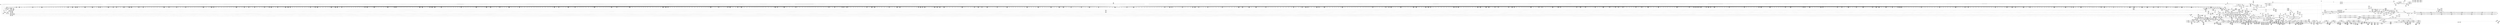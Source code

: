 digraph {
	CE0x3ff7d60 [shape=record,shape=Mrecord,label="{CE0x3ff7d60|272:_i8*,_:_CRE_1681,1682_}"]
	CE0x3f94b40 [shape=record,shape=Mrecord,label="{CE0x3f94b40|272:_i8*,_:_CRE_626,627_}"]
	CE0x404b820 [shape=record,shape=Mrecord,label="{CE0x404b820|may_create:_tmp61|security/selinux/hooks.c,1737|*SummSink*}"]
	CE0x3f8dc50 [shape=record,shape=Mrecord,label="{CE0x3f8dc50|40:_%struct.super_block*,_56:_i8*,_:_CRE_979,980_}"]
	CE0x3f34810 [shape=record,shape=Mrecord,label="{CE0x3f34810|may_create:_tobool1|security/selinux/hooks.c,1706|*SummSource*}"]
	CE0x400be10 [shape=record,shape=Mrecord,label="{CE0x400be10|28:_i32,_:_CRE_63,64_}"]
	CE0x400d210 [shape=record,shape=Mrecord,label="{CE0x400d210|28:_i32,_:_CRE_81,82_}"]
	CE0x3f0fe80 [shape=record,shape=Mrecord,label="{CE0x3f0fe80|may_create:_tobool|security/selinux/hooks.c,1706}"]
	CE0x3f978d0 [shape=record,shape=Mrecord,label="{CE0x3f978d0|272:_i8*,_:_CRE_224,240_|*MultipleSource*|*LoadInst*|security/selinux/hooks.c,1714|security/selinux/hooks.c,1714}"]
	CE0x4009f60 [shape=record,shape=Mrecord,label="{CE0x4009f60|28:_i32,_:_CRE_17,18_}"]
	CE0x4033220 [shape=record,shape=Mrecord,label="{CE0x4033220|VOIDTB_TE:_CE_160,161_}"]
	CE0x3f06a00 [shape=record,shape=Mrecord,label="{CE0x3f06a00|i64*_getelementptr_inbounds_(_26_x_i64_,_26_x_i64_*___llvm_gcov_ctr217,_i64_0,_i64_1)|*Constant*|*SummSink*}"]
	CE0x3f9d7d0 [shape=record,shape=Mrecord,label="{CE0x3f9d7d0|VOIDTB_TE:_CE_306,307_}"]
	CE0x3ef1e00 [shape=record,shape=Mrecord,label="{CE0x3ef1e00|inode_mode_to_security_class:_sw.bb2|*SummSource*}"]
	CE0x3f1e9e0 [shape=record,shape=Mrecord,label="{CE0x3f1e9e0|get_current:_tmp|*SummSink*}"]
	CE0x4043860 [shape=record,shape=Mrecord,label="{CE0x4043860|i64_17|*Constant*}"]
	CE0x3f48870 [shape=record,shape=Mrecord,label="{CE0x3f48870|i64*_getelementptr_inbounds_(_18_x_i64_,_18_x_i64_*___llvm_gcov_ctr110,_i64_0,_i64_15)|*Constant*|*SummSource*}"]
	CE0x40493e0 [shape=record,shape=Mrecord,label="{CE0x40493e0|may_create:_tmp60|security/selinux/hooks.c,1737|*SummSource*}"]
	CE0x3fa1990 [shape=record,shape=Mrecord,label="{CE0x3fa1990|272:_i8*,_:_CRE_394,395_}"]
	CE0x3fa7600 [shape=record,shape=Mrecord,label="{CE0x3fa7600|272:_i8*,_:_CRE_1246,1247_}"]
	CE0x3fa7a40 [shape=record,shape=Mrecord,label="{CE0x3fa7a40|272:_i8*,_:_CRE_1250,1251_}"]
	CE0x3fa5730 [shape=record,shape=Mrecord,label="{CE0x3fa5730|272:_i8*,_:_CRE_1217,1218_}"]
	CE0x3efd7e0 [shape=record,shape=Mrecord,label="{CE0x3efd7e0|inode_mode_to_security_class:_tmp13|security/selinux/hooks.c,1151}"]
	CE0x3ef2c00 [shape=record,shape=Mrecord,label="{CE0x3ef2c00|may_create:_if.end17|*SummSource*}"]
	CE0x4039060 [shape=record,shape=Mrecord,label="{CE0x4039060|VOIDTB_TE:_CE_189,190_}"]
	CE0x3f5d8d0 [shape=record,shape=Mrecord,label="{CE0x3f5d8d0|may_create:_tmp21|security/selinux/hooks.c,1706}"]
	CE0x3f9a6e0 [shape=record,shape=Mrecord,label="{CE0x3f9a6e0|272:_i8*,_:_CRE_453,454_}"]
	CE0x3ffbfe0 [shape=record,shape=Mrecord,label="{CE0x3ffbfe0|272:_i8*,_:_CRE_2056,2112_|*MultipleSource*|*LoadInst*|security/selinux/hooks.c,1714|security/selinux/hooks.c,1714}"]
	CE0x3f67820 [shape=record,shape=Mrecord,label="{CE0x3f67820|40:_%struct.super_block*,_56:_i8*,_:_CRE_600,601_}"]
	CE0x3fa6720 [shape=record,shape=Mrecord,label="{CE0x3fa6720|272:_i8*,_:_CRE_1232,1233_}"]
	CE0x3f0a900 [shape=record,shape=Mrecord,label="{CE0x3f0a900|GLOBAL:_inode_mode_to_security_class|*Constant*}"]
	CE0x3f3f3a0 [shape=record,shape=Mrecord,label="{CE0x3f3f3a0|i64*_getelementptr_inbounds_(_18_x_i64_,_18_x_i64_*___llvm_gcov_ctr110,_i64_0,_i64_11)|*Constant*|*SummSource*}"]
	CE0x3f6f2d0 [shape=record,shape=Mrecord,label="{CE0x3f6f2d0|40:_%struct.super_block*,_56:_i8*,_:_CRE_187,188_}"]
	CE0x3ff39f0 [shape=record,shape=Mrecord,label="{CE0x3ff39f0|272:_i8*,_:_CRE_1618,1619_}"]
	CE0x3eefc90 [shape=record,shape=Mrecord,label="{CE0x3eefc90|_ret_i32_%call1,_!dbg_!27717|security/selinux/hooks.c,2794|*SummSource*}"]
	CE0x3eff4f0 [shape=record,shape=Mrecord,label="{CE0x3eff4f0|__llvm_gcov_indirect_counter_increment:_entry|*SummSource*}"]
	CE0x3ef5cd0 [shape=record,shape=Mrecord,label="{CE0x3ef5cd0|inode_mode_to_security_class:_tmp2|security/selinux/hooks.c,1141|*SummSink*}"]
	CE0x3f483f0 [shape=record,shape=Mrecord,label="{CE0x3f483f0|i64**_getelementptr_inbounds_(_8_x_i64*_,_8_x_i64*_*___llvm_gcda_edge_table111,_i64_0,_i64_7)|*Constant*|*SummSource*}"]
	CE0x3eff5d0 [shape=record,shape=Mrecord,label="{CE0x3eff5d0|__llvm_gcov_indirect_counter_increment:_entry|*SummSink*}"]
	CE0x3f391d0 [shape=record,shape=Mrecord,label="{CE0x3f391d0|_call_void_mcount()_#3|*SummSink*}"]
	CE0x3f9a080 [shape=record,shape=Mrecord,label="{CE0x3f9a080|272:_i8*,_:_CRE_447,448_}"]
	CE0x40457b0 [shape=record,shape=Mrecord,label="{CE0x40457b0|may_create:_tmp55|security/selinux/hooks.c,1735|*SummSource*}"]
	CE0x3f83f40 [shape=record,shape=Mrecord,label="{CE0x3f83f40|40:_%struct.super_block*,_56:_i8*,_:_CRE_307,308_}"]
	CE0x3f97190 [shape=record,shape=Mrecord,label="{CE0x3f97190|272:_i8*,_:_CRE_192,200_|*MultipleSource*|*LoadInst*|security/selinux/hooks.c,1714|security/selinux/hooks.c,1714}"]
	CE0x3f69eb0 [shape=record,shape=Mrecord,label="{CE0x3f69eb0|40:_%struct.super_block*,_56:_i8*,_:_CRE_664,672_|*MultipleSource*|Function::may_create&Arg::dir::|Function::selinux_inode_mknod&Arg::dir::|security/selinux/hooks.c,1713}"]
	CE0x40161e0 [shape=record,shape=Mrecord,label="{CE0x40161e0|may_create:_call14|security/selinux/hooks.c,1722|*SummSource*}"]
	CE0x3fa5400 [shape=record,shape=Mrecord,label="{CE0x3fa5400|272:_i8*,_:_CRE_1214,1215_}"]
	CE0x3f944e0 [shape=record,shape=Mrecord,label="{CE0x3f944e0|272:_i8*,_:_CRE_620,621_}"]
	CE0x3f1ba00 [shape=record,shape=Mrecord,label="{CE0x3f1ba00|_call_void___llvm_gcov_indirect_counter_increment(i32*___llvm_gcov_global_state_pred112,_i64**_getelementptr_inbounds_(_8_x_i64*_,_8_x_i64*_*___llvm_gcda_edge_table111,_i64_0,_i64_3)),_!dbg_!27718|security/selinux/hooks.c,1145|*SummSink*}"]
	CE0x3f9ad40 [shape=record,shape=Mrecord,label="{CE0x3f9ad40|272:_i8*,_:_CRE_459,460_}"]
	CE0x3f9bbe0 [shape=record,shape=Mrecord,label="{CE0x3f9bbe0|may_create:_s_security|security/selinux/hooks.c,1714}"]
	CE0x3fac080 [shape=record,shape=Mrecord,label="{CE0x3fac080|272:_i8*,_:_CRE_1335,1336_}"]
	CE0x3f84990 [shape=record,shape=Mrecord,label="{CE0x3f84990|40:_%struct.super_block*,_56:_i8*,_:_CRE_336,344_|*MultipleSource*|Function::may_create&Arg::dir::|Function::selinux_inode_mknod&Arg::dir::|security/selinux/hooks.c,1713}"]
	CE0x4011ad0 [shape=record,shape=Mrecord,label="{CE0x4011ad0|avc_has_perm:_auditdata|Function::avc_has_perm&Arg::auditdata::|*SummSource*}"]
	CE0x4034340 [shape=record,shape=Mrecord,label="{CE0x4034340|i32_4|*Constant*|*SummSource*}"]
	CE0x3fa8810 [shape=record,shape=Mrecord,label="{CE0x3fa8810|272:_i8*,_:_CRE_1263,1264_}"]
	CE0x3f8e890 [shape=record,shape=Mrecord,label="{CE0x3f8e890|may_create:_tmp22|*LoadInst*|security/selinux/hooks.c,1713}"]
	CE0x3f69120 [shape=record,shape=Mrecord,label="{CE0x3f69120|40:_%struct.super_block*,_56:_i8*,_:_CRE_620,621_}"]
	CE0x3ff5610 [shape=record,shape=Mrecord,label="{CE0x3ff5610|272:_i8*,_:_CRE_1644,1645_}"]
	CE0x3f8d810 [shape=record,shape=Mrecord,label="{CE0x3f8d810|40:_%struct.super_block*,_56:_i8*,_:_CRE_977,978_}"]
	CE0x3f33330 [shape=record,shape=Mrecord,label="{CE0x3f33330|i64_2|*Constant*|*SummSink*}"]
	CE0x3ee8f70 [shape=record,shape=Mrecord,label="{CE0x3ee8f70|selinux_inode_mknod:_bb|*SummSource*}"]
	CE0x3f92d80 [shape=record,shape=Mrecord,label="{CE0x3f92d80|272:_i8*,_:_CRE_598,599_}"]
	CE0x3fa83d0 [shape=record,shape=Mrecord,label="{CE0x3fa83d0|272:_i8*,_:_CRE_1259,1260_}"]
	CE0x3ff64f0 [shape=record,shape=Mrecord,label="{CE0x3ff64f0|272:_i8*,_:_CRE_1658,1659_}"]
	CE0x3ff9fd0 [shape=record,shape=Mrecord,label="{CE0x3ff9fd0|272:_i8*,_:_CRE_1816,1824_|*MultipleSource*|*LoadInst*|security/selinux/hooks.c,1714|security/selinux/hooks.c,1714}"]
	CE0x3ef7d50 [shape=record,shape=Mrecord,label="{CE0x3ef7d50|inode_mode_to_security_class:_bb|*SummSink*}"]
	CE0x3f11b80 [shape=record,shape=Mrecord,label="{CE0x3f11b80|GLOBAL:_may_create|*Constant*|*SummSink*}"]
	CE0x3ffb420 [shape=record,shape=Mrecord,label="{CE0x3ffb420|272:_i8*,_:_CRE_1879,1880_}"]
	CE0x3f07270 [shape=record,shape=Mrecord,label="{CE0x3f07270|may_create:_ad|security/selinux/hooks.c, 1710}"]
	CE0x400c610 [shape=record,shape=Mrecord,label="{CE0x400c610|28:_i32,_:_CRE_71,72_}"]
	CE0x3f854d0 [shape=record,shape=Mrecord,label="{CE0x3f854d0|40:_%struct.super_block*,_56:_i8*,_:_CRE_384,388_|*MultipleSource*|Function::may_create&Arg::dir::|Function::selinux_inode_mknod&Arg::dir::|security/selinux/hooks.c,1713}"]
	"CONST[source:2(external),value:0(static)][purpose:{operation}]"
	CE0x3faa300 [shape=record,shape=Mrecord,label="{CE0x3faa300|272:_i8*,_:_CRE_1307,1308_}"]
	CE0x3f89b60 [shape=record,shape=Mrecord,label="{CE0x3f89b60|i32_1706|*Constant*}"]
	CE0x4031b30 [shape=record,shape=Mrecord,label="{CE0x4031b30|i64_15|*Constant*|*SummSink*}"]
	CE0x40135c0 [shape=record,shape=Mrecord,label="{CE0x40135c0|may_create:_tmp30|security/selinux/hooks.c,1725|*SummSink*}"]
	CE0x403a160 [shape=record,shape=Mrecord,label="{CE0x403a160|VOIDTB_TE:_CE_205,206_}"]
	CE0x3fa4d70 [shape=record,shape=Mrecord,label="{CE0x3fa4d70|272:_i8*,_:_CRE_1209,1210_}"]
	CE0x3f88500 [shape=record,shape=Mrecord,label="{CE0x3f88500|40:_%struct.super_block*,_56:_i8*,_:_CRE_496,500_|*MultipleSource*|Function::may_create&Arg::dir::|Function::selinux_inode_mknod&Arg::dir::|security/selinux/hooks.c,1713}"]
	CE0x3f072e0 [shape=record,shape=Mrecord,label="{CE0x3f072e0|GLOBAL:_may_create.__warned|Global_var:may_create.__warned}"]
	CE0x3f0c2d0 [shape=record,shape=Mrecord,label="{CE0x3f0c2d0|i64*_getelementptr_inbounds_(_26_x_i64_,_26_x_i64_*___llvm_gcov_ctr217,_i64_0,_i64_6)|*Constant*|*SummSource*}"]
	CE0x3f97530 [shape=record,shape=Mrecord,label="{CE0x3f97530|272:_i8*,_:_CRE_208,216_|*MultipleSource*|*LoadInst*|security/selinux/hooks.c,1714|security/selinux/hooks.c,1714}"]
	CE0x3ee8b30 [shape=record,shape=Mrecord,label="{CE0x3ee8b30|selinux_inode_mknod:_bb|*SummSink*}"]
	CE0x404e150 [shape=record,shape=Mrecord,label="{CE0x404e150|may_create:_tmp64|security/selinux/hooks.c,1739|*SummSink*}"]
	CE0x3f03360 [shape=record,shape=Mrecord,label="{CE0x3f03360|inode_mode_to_security_class:_return|*SummSink*}"]
	CE0x404ec40 [shape=record,shape=Mrecord,label="{CE0x404ec40|may_create:_tmp65|security/selinux/hooks.c,1739|*SummSource*}"]
	CE0x3fae4a0 [shape=record,shape=Mrecord,label="{CE0x3fae4a0|272:_i8*,_:_CRE_1369,1370_}"]
	CE0x3f5bde0 [shape=record,shape=Mrecord,label="{CE0x3f5bde0|may_create:_tmp11|security/selinux/hooks.c,1706|*SummSource*}"]
	CE0x3f883c0 [shape=record,shape=Mrecord,label="{CE0x3f883c0|40:_%struct.super_block*,_56:_i8*,_:_CRE_488,496_|*MultipleSource*|Function::may_create&Arg::dir::|Function::selinux_inode_mknod&Arg::dir::|security/selinux/hooks.c,1713}"]
	CE0x3f670a0 [shape=record,shape=Mrecord,label="{CE0x3f670a0|40:_%struct.super_block*,_56:_i8*,_:_CRE_594,595_}"]
	CE0x3fa74f0 [shape=record,shape=Mrecord,label="{CE0x3fa74f0|272:_i8*,_:_CRE_1245,1246_}"]
	CE0x3f1d7e0 [shape=record,shape=Mrecord,label="{CE0x3f1d7e0|i16_11|*Constant*}"]
	CE0x3f6c9e0 [shape=record,shape=Mrecord,label="{CE0x3f6c9e0|40:_%struct.super_block*,_56:_i8*,_:_CRE_40,48_|*MultipleSource*|Function::may_create&Arg::dir::|Function::selinux_inode_mknod&Arg::dir::|security/selinux/hooks.c,1713}"]
	CE0x3f36c20 [shape=record,shape=Mrecord,label="{CE0x3f36c20|272:_i8*,_:_CRE_409,410_}"]
	CE0x4011250 [shape=record,shape=Mrecord,label="{CE0x4011250|i32_9437184|*Constant*|*SummSource*}"]
	CE0x400ae00 [shape=record,shape=Mrecord,label="{CE0x400ae00|28:_i32,_:_CRE_48,49_}"]
	CE0x400f330 [shape=record,shape=Mrecord,label="{CE0x400f330|28:_i32,_:_CRE_113,114_}"]
	CE0x3faa130 [shape=record,shape=Mrecord,label="{CE0x3faa130|272:_i8*,_:_CRE_1306,1307_}"]
	CE0x3fa3d20 [shape=record,shape=Mrecord,label="{CE0x3fa3d20|272:_i8*,_:_CRE_672,680_|*MultipleSource*|*LoadInst*|security/selinux/hooks.c,1714|security/selinux/hooks.c,1714}"]
	CE0x3fa0770 [shape=record,shape=Mrecord,label="{CE0x3fa0770|272:_i8*,_:_CRE_320,328_|*MultipleSource*|*LoadInst*|security/selinux/hooks.c,1714|security/selinux/hooks.c,1714}"]
	CE0x3f5af10 [shape=record,shape=Mrecord,label="{CE0x3f5af10|__llvm_gcov_indirect_counter_increment:_pred}"]
	CE0x3f093b0 [shape=record,shape=Mrecord,label="{CE0x3f093b0|GLOBAL:_get_current|*Constant*|*SummSink*}"]
	CE0x3f0f9c0 [shape=record,shape=Mrecord,label="{CE0x3f0f9c0|may_create:_call|security/selinux/hooks.c,1706|*SummSink*}"]
	CE0x3f59120 [shape=record,shape=Mrecord,label="{CE0x3f59120|40:_%struct.super_block*,_56:_i8*,_:_CRE_153,154_}"]
	CE0x40562c0 [shape=record,shape=Mrecord,label="{CE0x40562c0|__llvm_gcov_indirect_counter_increment:_bb4|*SummSource*}"]
	CE0x3f05260 [shape=record,shape=Mrecord,label="{CE0x3f05260|GLOBAL:___llvm_gcov_indirect_counter_increment|*Constant*|*SummSink*}"]
	CE0x4051ef0 [shape=record,shape=Mrecord,label="{CE0x4051ef0|i64*_getelementptr_inbounds_(_2_x_i64_,_2_x_i64_*___llvm_gcov_ctr98,_i64_0,_i64_0)|*Constant*|*SummSource*}"]
	CE0x3f02e00 [shape=record,shape=Mrecord,label="{CE0x3f02e00|may_create:_tmp7|security/selinux/hooks.c,1706|*SummSource*}"]
	CE0x3f41800 [shape=record,shape=Mrecord,label="{CE0x3f41800|inode_mode_to_security_class:_tmp9|security/selinux/hooks.c,1147|*SummSink*}"]
	CE0x3ef7fa0 [shape=record,shape=Mrecord,label="{CE0x3ef7fa0|GLOBAL:___llvm_gcov_global_state_pred112|Global_var:__llvm_gcov_global_state_pred112}"]
	CE0x4032170 [shape=record,shape=Mrecord,label="{CE0x4032170|VOIDTB_TE:_CE_16,24_|*MultipleSource*|Function::may_create&Arg::dentry::|Function::selinux_inode_mknod&Arg::dentry::|security/selinux/hooks.c,1730}"]
	CE0x3f81ec0 [shape=record,shape=Mrecord,label="{CE0x3f81ec0|40:_%struct.super_block*,_56:_i8*,_:_CRE_281,282_}"]
	CE0x3f463f0 [shape=record,shape=Mrecord,label="{CE0x3f463f0|may_create:_call4|security/selinux/hooks.c,1706|*SummSink*}"]
	CE0x3ff63e0 [shape=record,shape=Mrecord,label="{CE0x3ff63e0|272:_i8*,_:_CRE_1657,1658_}"]
	CE0x3ef5bf0 [shape=record,shape=Mrecord,label="{CE0x3ef5bf0|inode_mode_to_security_class:_tmp2|security/selinux/hooks.c,1141}"]
	CE0x3f48a40 [shape=record,shape=Mrecord,label="{CE0x3f48a40|inode_mode_to_security_class:_tmp15|security/selinux/hooks.c,1153|*SummSink*}"]
	CE0x3f49820 [shape=record,shape=Mrecord,label="{CE0x3f49820|_call_void___llvm_gcov_indirect_counter_increment(i32*___llvm_gcov_global_state_pred112,_i64**_getelementptr_inbounds_(_8_x_i64*_,_8_x_i64*_*___llvm_gcda_edge_table111,_i64_0,_i64_0)),_!dbg_!27723|security/selinux/hooks.c,1157|*SummSource*}"]
	CE0x3f943d0 [shape=record,shape=Mrecord,label="{CE0x3f943d0|272:_i8*,_:_CRE_619,620_}"]
	CE0x3f9ac30 [shape=record,shape=Mrecord,label="{CE0x3f9ac30|272:_i8*,_:_CRE_458,459_}"]
	CE0x3f9e050 [shape=record,shape=Mrecord,label="{CE0x3f9e050|VOIDTB_TE:_CE_313,314_}"]
	CE0x3f1e480 [shape=record,shape=Mrecord,label="{CE0x3f1e480|i64*_getelementptr_inbounds_(_18_x_i64_,_18_x_i64_*___llvm_gcov_ctr110,_i64_0,_i64_9)|*Constant*}"]
	CE0x4032000 [shape=record,shape=Mrecord,label="{CE0x4032000|VOIDTB_TE:_CE_8,12_|*MultipleSource*|Function::may_create&Arg::dentry::|Function::selinux_inode_mknod&Arg::dentry::|security/selinux/hooks.c,1730}"]
	CE0x3f202b0 [shape=record,shape=Mrecord,label="{CE0x3f202b0|_call_void_mcount()_#3}"]
	CE0x3f95a10 [shape=record,shape=Mrecord,label="{CE0x3f95a10|272:_i8*,_:_CRE_96,104_|*MultipleSource*|*LoadInst*|security/selinux/hooks.c,1714|security/selinux/hooks.c,1714}"]
	CE0x4015bf0 [shape=record,shape=Mrecord,label="{CE0x4015bf0|avc_has_perm:_tclass|Function::avc_has_perm&Arg::tclass::|*SummSource*}"]
	CE0x4049740 [shape=record,shape=Mrecord,label="{CE0x4049740|i64_21|*Constant*|*SummSink*}"]
	CE0x4034e50 [shape=record,shape=Mrecord,label="{CE0x4034e50|VOIDTB_TE:_CE_96,104_|*MultipleSource*|Function::may_create&Arg::dentry::|Function::selinux_inode_mknod&Arg::dentry::|security/selinux/hooks.c,1730}"]
	CE0x3f6b6d0 [shape=record,shape=Mrecord,label="{CE0x3f6b6d0|i64_13|*Constant*}"]
	CE0x3f64620 [shape=record,shape=Mrecord,label="{CE0x3f64620|40:_%struct.super_block*,_56:_i8*,_:_CRE_560,561_}"]
	CE0x400b910 [shape=record,shape=Mrecord,label="{CE0x400b910|28:_i32,_:_CRE_58,59_}"]
	CE0x400e890 [shape=record,shape=Mrecord,label="{CE0x400e890|28:_i32,_:_CRE_103,104_}"]
	CE0x3f9dbf0 [shape=record,shape=Mrecord,label="{CE0x3f9dbf0|VOIDTB_TE:_CE_308,309_}"]
	CE0x3ffafb0 [shape=record,shape=Mrecord,label="{CE0x3ffafb0|272:_i8*,_:_CRE_1876,1877_}"]
	CE0x400a460 [shape=record,shape=Mrecord,label="{CE0x400a460|28:_i32,_:_CRE_22,23_}"]
	CE0x4038180 [shape=record,shape=Mrecord,label="{CE0x4038180|VOIDTB_TE:_CE_175,176_}"]
	CE0x4035300 [shape=record,shape=Mrecord,label="{CE0x4035300|VOIDTB_TE:_CE_145,146_}"]
	CE0x3f952b0 [shape=record,shape=Mrecord,label="{CE0x3f952b0|272:_i8*,_:_CRE_632,640_|*MultipleSource*|*LoadInst*|security/selinux/hooks.c,1714|security/selinux/hooks.c,1714}"]
	CE0x400e410 [shape=record,shape=Mrecord,label="{CE0x400e410|28:_i32,_:_CRE_99,100_}"]
	CE0x400e610 [shape=record,shape=Mrecord,label="{CE0x400e610|28:_i32,_:_CRE_101,102_}"]
	CE0x3f0c940 [shape=record,shape=Mrecord,label="{CE0x3f0c940|may_create:_tmp13|security/selinux/hooks.c,1706|*SummSink*}"]
	CE0x3f0ec90 [shape=record,shape=Mrecord,label="{CE0x3f0ec90|may_create:_tmp16|security/selinux/hooks.c,1706|*SummSink*}"]
	CE0x3fa1420 [shape=record,shape=Mrecord,label="{CE0x3fa1420|272:_i8*,_:_CRE_376,380_|*MultipleSource*|*LoadInst*|security/selinux/hooks.c,1714|security/selinux/hooks.c,1714}"]
	CE0x3f58d60 [shape=record,shape=Mrecord,label="{CE0x3f58d60|40:_%struct.super_block*,_56:_i8*,_:_CRE_148,149_}"]
	CE0x3fa9910 [shape=record,shape=Mrecord,label="{CE0x3fa9910|272:_i8*,_:_CRE_1279,1280_}"]
	CE0x3f4a660 [shape=record,shape=Mrecord,label="{CE0x3f4a660|40:_%struct.super_block*,_56:_i8*,_:_CRE_696,704_|*MultipleSource*|Function::may_create&Arg::dir::|Function::selinux_inode_mknod&Arg::dir::|security/selinux/hooks.c,1713}"]
	CE0x40495d0 [shape=record,shape=Mrecord,label="{CE0x40495d0|i64_21|*Constant*|*SummSource*}"]
	CE0x3ee27c0 [shape=record,shape=Mrecord,label="{CE0x3ee27c0|selinux_inode_mknod:_dentry|Function::selinux_inode_mknod&Arg::dentry::|*SummSource*}"]
	CE0x403b260 [shape=record,shape=Mrecord,label="{CE0x403b260|VOIDTB_TE:_CE_221,222_}"]
	CE0x40472c0 [shape=record,shape=Mrecord,label="{CE0x40472c0|i64*_getelementptr_inbounds_(_26_x_i64_,_26_x_i64_*___llvm_gcov_ctr217,_i64_0,_i64_19)|*Constant*}"]
	CE0x3f61520 [shape=record,shape=Mrecord,label="{CE0x3f61520|40:_%struct.super_block*,_56:_i8*,_:_CRE_265,266_}"]
	CE0x3fa71c0 [shape=record,shape=Mrecord,label="{CE0x3fa71c0|272:_i8*,_:_CRE_1242,1243_}"]
	CE0x3f09c80 [shape=record,shape=Mrecord,label="{CE0x3f09c80|i32_78|*Constant*}"]
	CE0x3f96a50 [shape=record,shape=Mrecord,label="{CE0x3f96a50|272:_i8*,_:_CRE_152,160_|*MultipleSource*|*LoadInst*|security/selinux/hooks.c,1714|security/selinux/hooks.c,1714}"]
	CE0x4038d30 [shape=record,shape=Mrecord,label="{CE0x4038d30|VOIDTB_TE:_CE_186,187_}"]
	CE0x3eff370 [shape=record,shape=Mrecord,label="{CE0x3eff370|i64**_getelementptr_inbounds_(_8_x_i64*_,_8_x_i64*_*___llvm_gcda_edge_table111,_i64_0,_i64_1)|*Constant*|*SummSource*}"]
	CE0x4021040 [shape=record,shape=Mrecord,label="{CE0x4021040|may_create:_tmp40|security/selinux/hooks.c,1728|*SummSource*}"]
	CE0x3f911e0 [shape=record,shape=Mrecord,label="{CE0x3f911e0|272:_i8*,_:_CRE_572,573_}"]
	CE0x3ff5e90 [shape=record,shape=Mrecord,label="{CE0x3ff5e90|272:_i8*,_:_CRE_1652,1653_}"]
	CE0x3f8d3d0 [shape=record,shape=Mrecord,label="{CE0x3f8d3d0|40:_%struct.super_block*,_56:_i8*,_:_CRE_968,976_|*MultipleSource*|Function::may_create&Arg::dir::|Function::selinux_inode_mknod&Arg::dir::|security/selinux/hooks.c,1713}"]
	CE0x40395b0 [shape=record,shape=Mrecord,label="{CE0x40395b0|VOIDTB_TE:_CE_194,195_}"]
	CE0x3f35440 [shape=record,shape=Mrecord,label="{CE0x3f35440|GLOBAL:___llvm_gcov_ctr217|Global_var:__llvm_gcov_ctr217}"]
	CE0x400b5a0 [shape=record,shape=Mrecord,label="{CE0x400b5a0|28:_i32,_:_CRE_54,55_}"]
	CE0x3f44ae0 [shape=record,shape=Mrecord,label="{CE0x3f44ae0|_call_void___llvm_gcov_indirect_counter_increment(i32*___llvm_gcov_global_state_pred112,_i64**_getelementptr_inbounds_(_8_x_i64*_,_8_x_i64*_*___llvm_gcda_edge_table111,_i64_0,_i64_6)),_!dbg_!27721|security/selinux/hooks.c,1151|*SummSink*}"]
	CE0x3f98f80 [shape=record,shape=Mrecord,label="{CE0x3f98f80|272:_i8*,_:_CRE_431,432_}"]
	CE0x3f5dfc0 [shape=record,shape=Mrecord,label="{CE0x3f5dfc0|i32_10|*Constant*|*SummSource*}"]
	CE0x4033bb0 [shape=record,shape=Mrecord,label="{CE0x4033bb0|VOIDTB_TE:_CE_169,170_}"]
	CE0x3efb640 [shape=record,shape=Mrecord,label="{CE0x3efb640|i32_40960|*Constant*|*SummSource*}"]
	CE0x3f9aa10 [shape=record,shape=Mrecord,label="{CE0x3f9aa10|272:_i8*,_:_CRE_456,457_}"]
	CE0x404aa70 [shape=record,shape=Mrecord,label="{CE0x404aa70|may_create:_tmp59|security/selinux/hooks.c,1736}"]
	CE0x3f21910 [shape=record,shape=Mrecord,label="{CE0x3f21910|may_create:_create_sid|security/selinux/hooks.c,1717|*SummSink*}"]
	CE0x3ffb8b0 [shape=record,shape=Mrecord,label="{CE0x3ffb8b0|272:_i8*,_:_CRE_1896,1904_|*MultipleSource*|*LoadInst*|security/selinux/hooks.c,1714|security/selinux/hooks.c,1714}"]
	CE0x4038b10 [shape=record,shape=Mrecord,label="{CE0x4038b10|VOIDTB_TE:_CE_184,185_}"]
	CE0x4050280 [shape=record,shape=Mrecord,label="{CE0x4050280|__llvm_gcov_indirect_counter_increment:_tmp5|*SummSource*}"]
	CE0x3f4c960 [shape=record,shape=Mrecord,label="{CE0x3f4c960|40:_%struct.super_block*,_56:_i8*,_:_CRE_840,848_|*MultipleSource*|Function::may_create&Arg::dir::|Function::selinux_inode_mknod&Arg::dir::|security/selinux/hooks.c,1713}"]
	CE0x3f4b820 [shape=record,shape=Mrecord,label="{CE0x3f4b820|40:_%struct.super_block*,_56:_i8*,_:_CRE_768,776_|*MultipleSource*|Function::may_create&Arg::dir::|Function::selinux_inode_mknod&Arg::dir::|security/selinux/hooks.c,1713}"]
	CE0x3f41290 [shape=record,shape=Mrecord,label="{CE0x3f41290|i64*_getelementptr_inbounds_(_18_x_i64_,_18_x_i64_*___llvm_gcov_ctr110,_i64_0,_i64_12)|*Constant*}"]
	CE0x3f82b40 [shape=record,shape=Mrecord,label="{CE0x3f82b40|40:_%struct.super_block*,_56:_i8*,_:_CRE_291,292_}"]
	CE0x3fa9f30 [shape=record,shape=Mrecord,label="{CE0x3fa9f30|272:_i8*,_:_CRE_1305,1306_}"]
	CE0x3f4b3a0 [shape=record,shape=Mrecord,label="{CE0x3f4b3a0|40:_%struct.super_block*,_56:_i8*,_:_CRE_752,756_|*MultipleSource*|Function::may_create&Arg::dir::|Function::selinux_inode_mknod&Arg::dir::|security/selinux/hooks.c,1713}"]
	CE0x3f154d0 [shape=record,shape=Mrecord,label="{CE0x3f154d0|may_create:_tmp37|security/selinux/hooks.c,1728|*SummSource*}"]
	CE0x3f40880 [shape=record,shape=Mrecord,label="{CE0x3f40880|inode_mode_to_security_class:_tmp8|security/selinux/hooks.c,1147}"]
	CE0x4033ee0 [shape=record,shape=Mrecord,label="{CE0x4033ee0|VOIDTB_TE:_CE_172,173_}"]
	CE0x3f666a0 [shape=record,shape=Mrecord,label="{CE0x3f666a0|40:_%struct.super_block*,_56:_i8*,_:_CRE_586,587_}"]
	CE0x3f98920 [shape=record,shape=Mrecord,label="{CE0x3f98920|272:_i8*,_:_CRE_296,304_|*MultipleSource*|*LoadInst*|security/selinux/hooks.c,1714|security/selinux/hooks.c,1714}"]
	CE0x3f5aa10 [shape=record,shape=Mrecord,label="{CE0x3f5aa10|i32_22|*Constant*}"]
	CE0x3f4f750 [shape=record,shape=Mrecord,label="{CE0x3f4f750|40:_%struct.super_block*,_56:_i8*,_:_CRE_893,894_}"]
	CE0x4004cb0 [shape=record,shape=Mrecord,label="{CE0x4004cb0|may_create:_type|security/selinux/hooks.c,1719|*SummSource*}"]
	CE0x3f38b70 [shape=record,shape=Mrecord,label="{CE0x3f38b70|GLOBAL:_current_task|Global_var:current_task|*SummSink*}"]
	CE0x40369e0 [shape=record,shape=Mrecord,label="{CE0x40369e0|VOIDTB_TE:_CE_89,90_}"]
	CE0x404d6a0 [shape=record,shape=Mrecord,label="{CE0x404d6a0|may_create:_tmp63|security/selinux/hooks.c,1739|*SummSource*}"]
	CE0x3f5de40 [shape=record,shape=Mrecord,label="{CE0x3f5de40|i32_10|*Constant*}"]
	CE0x4009a80 [shape=record,shape=Mrecord,label="{CE0x4009a80|28:_i32,_:_CRE_10,11_}"]
	CE0x3fa4800 [shape=record,shape=Mrecord,label="{CE0x3fa4800|272:_i8*,_:_CRE_736,880_|*MultipleSource*|*LoadInst*|security/selinux/hooks.c,1714|security/selinux/hooks.c,1714}"]
	CE0x400aaa0 [shape=record,shape=Mrecord,label="{CE0x400aaa0|28:_i32,_:_CRE_34,35_|*MultipleSource*|*LoadInst*|security/selinux/hooks.c,1713|security/selinux/hooks.c,1713|security/selinux/hooks.c,1722}"]
	CE0x40106c0 [shape=record,shape=Mrecord,label="{CE0x40106c0|28:_i32,_:_CRE_184,192_|*MultipleSource*|*LoadInst*|security/selinux/hooks.c,1713|security/selinux/hooks.c,1713|security/selinux/hooks.c,1722}"]
	CE0x3f04a40 [shape=record,shape=Mrecord,label="{CE0x3f04a40|i32_16384|*Constant*|*SummSink*}"]
	CE0x400a560 [shape=record,shape=Mrecord,label="{CE0x400a560|28:_i32,_:_CRE_23,24_}"]
	CE0x3f82dc0 [shape=record,shape=Mrecord,label="{CE0x3f82dc0|40:_%struct.super_block*,_56:_i8*,_:_CRE_293,294_}"]
	CE0x4009e90 [shape=record,shape=Mrecord,label="{CE0x4009e90|28:_i32,_:_CRE_16,17_}"]
	CE0x3f67960 [shape=record,shape=Mrecord,label="{CE0x3f67960|40:_%struct.super_block*,_56:_i8*,_:_CRE_601,602_}"]
	CE0x3ff5fa0 [shape=record,shape=Mrecord,label="{CE0x3ff5fa0|272:_i8*,_:_CRE_1653,1654_}"]
	CE0x3f8bd40 [shape=record,shape=Mrecord,label="{CE0x3f8bd40|40:_%struct.super_block*,_56:_i8*,_:_CRE_923,924_}"]
	CE0x3f04e50 [shape=record,shape=Mrecord,label="{CE0x3f04e50|i64*_getelementptr_inbounds_(_26_x_i64_,_26_x_i64_*___llvm_gcov_ctr217,_i64_0,_i64_1)|*Constant*|*SummSource*}"]
	CE0x3ffb020 [shape=record,shape=Mrecord,label="{CE0x3ffb020|272:_i8*,_:_CRE_1875,1876_}"]
	CE0x3f1fb00 [shape=record,shape=Mrecord,label="{CE0x3f1fb00|inode_mode_to_security_class:_sw.bb4|*SummSink*}"]
	CE0x3fa7820 [shape=record,shape=Mrecord,label="{CE0x3fa7820|272:_i8*,_:_CRE_1248,1249_}"]
	CE0x3f98750 [shape=record,shape=Mrecord,label="{CE0x3f98750|272:_i8*,_:_CRE_288,296_|*MultipleSource*|*LoadInst*|security/selinux/hooks.c,1714|security/selinux/hooks.c,1714}"]
	CE0x400ede0 [shape=record,shape=Mrecord,label="{CE0x400ede0|28:_i32,_:_CRE_108,109_}"]
	CE0x3f63bb0 [shape=record,shape=Mrecord,label="{CE0x3f63bb0|40:_%struct.super_block*,_56:_i8*,_:_CRE_553,554_}"]
	CE0x3f8adf0 [shape=record,shape=Mrecord,label="{CE0x3f8adf0|may_create:_tmp5|security/selinux/hooks.c,1706|*SummSink*}"]
	CE0x3f0cf20 [shape=record,shape=Mrecord,label="{CE0x3f0cf20|may_create:_tmp14|security/selinux/hooks.c,1706|*SummSource*}"]
	CE0x3f6f7d0 [shape=record,shape=Mrecord,label="{CE0x3f6f7d0|40:_%struct.super_block*,_56:_i8*,_:_CRE_191,192_}"]
	CE0x4047890 [shape=record,shape=Mrecord,label="{CE0x4047890|may_create:_tmp52|security/selinux/hooks.c,1732}"]
	CE0x3ff4730 [shape=record,shape=Mrecord,label="{CE0x3ff4730|272:_i8*,_:_CRE_1630,1631_}"]
	CE0x4011590 [shape=record,shape=Mrecord,label="{CE0x4011590|avc_has_perm:_requested|Function::avc_has_perm&Arg::requested::}"]
	CE0x3f892d0 [shape=record,shape=Mrecord,label="{CE0x3f892d0|i8*_getelementptr_inbounds_(_25_x_i8_,_25_x_i8_*_.str3,_i32_0,_i32_0)|*Constant*|*SummSource*}"]
	CE0x3f8de80 [shape=record,shape=Mrecord,label="{CE0x3f8de80|40:_%struct.super_block*,_56:_i8*,_:_CRE_981,982_}"]
	CE0x3f34d00 [shape=record,shape=Mrecord,label="{CE0x3f34d00|i64_4|*Constant*|*SummSource*}"]
	CE0x3f6fe10 [shape=record,shape=Mrecord,label="{CE0x3f6fe10|40:_%struct.super_block*,_56:_i8*,_:_CRE_196,197_}"]
	CE0x4049d30 [shape=record,shape=Mrecord,label="{CE0x4049d30|may_create:_tmp56|security/selinux/hooks.c,1736|*SummSink*}"]
	CE0x3f64ee0 [shape=record,shape=Mrecord,label="{CE0x3f64ee0|40:_%struct.super_block*,_56:_i8*,_:_CRE_567,568_}"]
	CE0x3f9b3a0 [shape=record,shape=Mrecord,label="{CE0x3f9b3a0|272:_i8*,_:_CRE_464,472_|*MultipleSource*|*LoadInst*|security/selinux/hooks.c,1714|security/selinux/hooks.c,1714}"]
	CE0x4033dd0 [shape=record,shape=Mrecord,label="{CE0x4033dd0|VOIDTB_TE:_CE_171,172_}"]
	CE0x3f58a60 [shape=record,shape=Mrecord,label="{CE0x3f58a60|40:_%struct.super_block*,_56:_i8*,_:_CRE_144,145_}"]
	CE0x3f1c510 [shape=record,shape=Mrecord,label="{CE0x3f1c510|i64**_getelementptr_inbounds_(_8_x_i64*_,_8_x_i64*_*___llvm_gcda_edge_table111,_i64_0,_i64_3)|*Constant*}"]
	CE0x3fad070 [shape=record,shape=Mrecord,label="{CE0x3fad070|272:_i8*,_:_CRE_1350,1351_}"]
	CE0x405ca30 [shape=record,shape=Mrecord,label="{CE0x405ca30|get_current:_tmp1|*SummSink*}"]
	CE0x3f6fcd0 [shape=record,shape=Mrecord,label="{CE0x3f6fcd0|40:_%struct.super_block*,_56:_i8*,_:_CRE_195,196_}"]
	CE0x3f5f9f0 [shape=record,shape=Mrecord,label="{CE0x3f5f9f0|40:_%struct.super_block*,_56:_i8*,_:_CRE_243,244_}"]
	CE0x3f0ee60 [shape=record,shape=Mrecord,label="{CE0x3f0ee60|i8_1|*Constant*}"]
	CE0x3f4f9d0 [shape=record,shape=Mrecord,label="{CE0x3f4f9d0|40:_%struct.super_block*,_56:_i8*,_:_CRE_895,896_}"]
	CE0x3efc600 [shape=record,shape=Mrecord,label="{CE0x3efc600|selinux_inode_mknod:_tmp}"]
	CE0x51ffdf0 [shape=record,shape=Mrecord,label="{CE0x51ffdf0|selinux_inode_mknod:_tmp3|*SummSink*}"]
	CE0x4013390 [shape=record,shape=Mrecord,label="{CE0x4013390|may_create:_tmp30|security/selinux/hooks.c,1725}"]
	CE0x3f6cf40 [shape=record,shape=Mrecord,label="{CE0x3f6cf40|40:_%struct.super_block*,_56:_i8*,_:_CRE_72,76_|*MultipleSource*|Function::may_create&Arg::dir::|Function::selinux_inode_mknod&Arg::dir::|security/selinux/hooks.c,1713}"]
	CE0x3f90b80 [shape=record,shape=Mrecord,label="{CE0x3f90b80|272:_i8*,_:_CRE_566,567_}"]
	CE0x3ff62d0 [shape=record,shape=Mrecord,label="{CE0x3ff62d0|272:_i8*,_:_CRE_1656,1657_}"]
	CE0x4039c10 [shape=record,shape=Mrecord,label="{CE0x4039c10|VOIDTB_TE:_CE_200,201_}"]
	CE0x3f6dd80 [shape=record,shape=Mrecord,label="{CE0x3f6dd80|40:_%struct.super_block*,_56:_i8*,_:_CRE_137,138_}"]
	CE0x3ef1aa0 [shape=record,shape=Mrecord,label="{CE0x3ef1aa0|may_create:_land.lhs.true|*SummSource*}"]
	CE0x3f96880 [shape=record,shape=Mrecord,label="{CE0x3f96880|272:_i8*,_:_CRE_144,152_|*MultipleSource*|*LoadInst*|security/selinux/hooks.c,1714|security/selinux/hooks.c,1714}"]
	CE0x3fe4d90 [shape=record,shape=Mrecord,label="{CE0x3fe4d90|get_current:_tmp}"]
	CE0x3ef63c0 [shape=record,shape=Mrecord,label="{CE0x3ef63c0|inode_mode_to_security_class:_tmp3|security/selinux/hooks.c,1141|*SummSource*}"]
	CE0x3f54290 [shape=record,shape=Mrecord,label="{CE0x3f54290|may_create:_sid11|security/selinux/hooks.c,1716|*SummSource*}"]
	CE0x3f5b1f0 [shape=record,shape=Mrecord,label="{CE0x3f5b1f0|i64_5|*Constant*|*SummSource*}"]
	CE0x3ff5c70 [shape=record,shape=Mrecord,label="{CE0x3ff5c70|272:_i8*,_:_CRE_1650,1651_}"]
	CE0x3ffc550 [shape=record,shape=Mrecord,label="{CE0x3ffc550|272:_i8*,_:_CRE_2248,2256_|*MultipleSource*|*LoadInst*|security/selinux/hooks.c,1714|security/selinux/hooks.c,1714}"]
	CE0x3f4efd0 [shape=record,shape=Mrecord,label="{CE0x3f4efd0|40:_%struct.super_block*,_56:_i8*,_:_CRE_887,888_}"]
	CE0x3f3e820 [shape=record,shape=Mrecord,label="{CE0x3f3e820|may_create:_tmp3}"]
	CE0x3f5d270 [shape=record,shape=Mrecord,label="{CE0x3f5d270|COLLAPSED:_CMRE:_elem_0::|security/selinux/hooks.c,1706}"]
	CE0x3f89e50 [shape=record,shape=Mrecord,label="{CE0x3f89e50|i32_1706|*Constant*|*SummSource*}"]
	CE0x3f661a0 [shape=record,shape=Mrecord,label="{CE0x3f661a0|40:_%struct.super_block*,_56:_i8*,_:_CRE_582,583_}"]
	CE0x4014150 [shape=record,shape=Mrecord,label="{CE0x4014150|may_create:_tmp32|security/selinux/hooks.c,1725|*SummSink*}"]
	CE0x3f512d0 [shape=record,shape=Mrecord,label="{CE0x3f512d0|40:_%struct.super_block*,_56:_i8*,_:_CRE_915,916_}"]
	CE0x3f644e0 [shape=record,shape=Mrecord,label="{CE0x3f644e0|40:_%struct.super_block*,_56:_i8*,_:_CRE_559,560_}"]
	CE0x3f5e2b0 [shape=record,shape=Mrecord,label="{CE0x3f5e2b0|may_create:_i_security|security/selinux/hooks.c,1713}"]
	CE0x3f056e0 [shape=record,shape=Mrecord,label="{CE0x3f056e0|may_create:_if.end25|*SummSource*}"]
	CE0x3f82640 [shape=record,shape=Mrecord,label="{CE0x3f82640|40:_%struct.super_block*,_56:_i8*,_:_CRE_287,288_}"]
	CE0x3f09690 [shape=record,shape=Mrecord,label="{CE0x3f09690|get_current:_entry|*SummSink*}"]
	CE0x3f48d60 [shape=record,shape=Mrecord,label="{CE0x3f48d60|inode_mode_to_security_class:_tmp15|security/selinux/hooks.c,1153}"]
	CE0x3f3f550 [shape=record,shape=Mrecord,label="{CE0x3f3f550|inode_mode_to_security_class:_tmp7|security/selinux/hooks.c,1145|*SummSink*}"]
	CE0x40134b0 [shape=record,shape=Mrecord,label="{CE0x40134b0|may_create:_tmp30|security/selinux/hooks.c,1725|*SummSource*}"]
	CE0x3f93c60 [shape=record,shape=Mrecord,label="{CE0x3f93c60|272:_i8*,_:_CRE_612,613_}"]
	CE0x3ffcfc0 [shape=record,shape=Mrecord,label="{CE0x3ffcfc0|may_create:_tmp26|security/selinux/hooks.c,1714|*SummSource*}"]
	CE0x4038070 [shape=record,shape=Mrecord,label="{CE0x4038070|VOIDTB_TE:_CE_174,175_}"]
	CE0x3f93820 [shape=record,shape=Mrecord,label="{CE0x3f93820|272:_i8*,_:_CRE_608,609_}"]
	CE0x403af30 [shape=record,shape=Mrecord,label="{CE0x403af30|VOIDTB_TE:_CE_218,219_}"]
	CE0x3fa8920 [shape=record,shape=Mrecord,label="{CE0x3fa8920|272:_i8*,_:_CRE_1264,1265_}"]
	CE0x3f58820 [shape=record,shape=Mrecord,label="{CE0x3f58820|40:_%struct.super_block*,_56:_i8*,_:_CRE_141,142_}"]
	CE0x3ff7810 [shape=record,shape=Mrecord,label="{CE0x3ff7810|272:_i8*,_:_CRE_1676,1677_}"]
	CE0x40503f0 [shape=record,shape=Mrecord,label="{CE0x40503f0|__llvm_gcov_indirect_counter_increment:_tmp5|*SummSink*}"]
	CE0x3f44f80 [shape=record,shape=Mrecord,label="{CE0x3f44f80|inode_mode_to_security_class:_tmp12|security/selinux/hooks.c,1151}"]
	CE0x3f40170 [shape=record,shape=Mrecord,label="{CE0x3f40170|_call_void___llvm_gcov_indirect_counter_increment(i32*___llvm_gcov_global_state_pred112,_i64**_getelementptr_inbounds_(_8_x_i64*_,_8_x_i64*_*___llvm_gcda_edge_table111,_i64_0,_i64_4)),_!dbg_!27719|security/selinux/hooks.c,1147}"]
	CE0x3f332c0 [shape=record,shape=Mrecord,label="{CE0x3f332c0|i64_2|*Constant*|*SummSource*}"]
	CE0x3f5b460 [shape=record,shape=Mrecord,label="{CE0x3f5b460|may_create:_tmp9|security/selinux/hooks.c,1706|*SummSource*}"]
	CE0x3ef49f0 [shape=record,shape=Mrecord,label="{CE0x3ef49f0|COLLAPSED:_GCMRE___llvm_gcov_ctr110_internal_global_18_x_i64_zeroinitializer:_elem_0:default:}"]
	CE0x3ff9150 [shape=record,shape=Mrecord,label="{CE0x3ff9150|272:_i8*,_:_CRE_1752,1760_|*MultipleSource*|*LoadInst*|security/selinux/hooks.c,1714|security/selinux/hooks.c,1714}"]
	CE0x3f589a0 [shape=record,shape=Mrecord,label="{CE0x3f589a0|40:_%struct.super_block*,_56:_i8*,_:_CRE_143,144_}"]
	CE0x40166a0 [shape=record,shape=Mrecord,label="{CE0x40166a0|i32_(i32,_i32,_i16,_i32,_%struct.common_audit_data*)*_bitcast_(i32_(i32,_i32,_i16,_i32,_%struct.common_audit_data.495*)*_avc_has_perm_to_i32_(i32,_i32,_i16,_i32,_%struct.common_audit_data*)*)|*Constant*|*SummSink*}"]
	CE0x3f49660 [shape=record,shape=Mrecord,label="{CE0x3f49660|_call_void___llvm_gcov_indirect_counter_increment(i32*___llvm_gcov_global_state_pred112,_i64**_getelementptr_inbounds_(_8_x_i64*_,_8_x_i64*_*___llvm_gcda_edge_table111,_i64_0,_i64_0)),_!dbg_!27723|security/selinux/hooks.c,1157}"]
	CE0x400f440 [shape=record,shape=Mrecord,label="{CE0x400f440|28:_i32,_:_CRE_114,115_}"]
	CE0x4045630 [shape=record,shape=Mrecord,label="{CE0x4045630|may_create:_tmp55|security/selinux/hooks.c,1735}"]
	CE0x3f0f150 [shape=record,shape=Mrecord,label="{CE0x3f0f150|i8_1|*Constant*|*SummSink*}"]
	CE0x4047590 [shape=record,shape=Mrecord,label="{CE0x4047590|i64*_getelementptr_inbounds_(_26_x_i64_,_26_x_i64_*___llvm_gcov_ctr217,_i64_0,_i64_19)|*Constant*|*SummSink*}"]
	CE0x3f123b0 [shape=record,shape=Mrecord,label="{CE0x3f123b0|inode_mode_to_security_class:_sw.bb|*SummSink*}"]
	CE0x3f5b360 [shape=record,shape=Mrecord,label="{CE0x3f5b360|may_create:_tmp9|security/selinux/hooks.c,1706}"]
	CE0x404dfe0 [shape=record,shape=Mrecord,label="{CE0x404dfe0|may_create:_tmp64|security/selinux/hooks.c,1739|*SummSource*}"]
	CE0x4052a20 [shape=record,shape=Mrecord,label="{CE0x4052a20|get_current:_tmp3|*SummSource*}"]
	CE0x4021ff0 [shape=record,shape=Mrecord,label="{CE0x4021ff0|8:_i32,_22:_i16,_:_CRE_8,12_|*MultipleSource*|security/selinux/hooks.c,1714|security/selinux/hooks.c,1714|security/selinux/hooks.c,1728}"]
	CE0x3f90a70 [shape=record,shape=Mrecord,label="{CE0x3f90a70|272:_i8*,_:_CRE_565,566_}"]
	CE0x3fa73e0 [shape=record,shape=Mrecord,label="{CE0x3fa73e0|272:_i8*,_:_CRE_1244,1245_}"]
	CE0x3f689a0 [shape=record,shape=Mrecord,label="{CE0x3f689a0|40:_%struct.super_block*,_56:_i8*,_:_CRE_614,615_}"]
	CE0x400fbb0 [shape=record,shape=Mrecord,label="{CE0x400fbb0|28:_i32,_:_CRE_128,136_|*MultipleSource*|*LoadInst*|security/selinux/hooks.c,1713|security/selinux/hooks.c,1713|security/selinux/hooks.c,1722}"]
	CE0x3fa80a0 [shape=record,shape=Mrecord,label="{CE0x3fa80a0|272:_i8*,_:_CRE_1256,1257_}"]
	CE0x3f1ce40 [shape=record,shape=Mrecord,label="{CE0x3f1ce40|may_create:_bb|*SummSink*}"]
	CE0x3f91a60 [shape=record,shape=Mrecord,label="{CE0x3f91a60|272:_i8*,_:_CRE_580,581_}"]
	CE0x3f6c6e0 [shape=record,shape=Mrecord,label="{CE0x3f6c6e0|40:_%struct.super_block*,_56:_i8*,_:_CRE_16,24_|*MultipleSource*|Function::may_create&Arg::dir::|Function::selinux_inode_mknod&Arg::dir::|security/selinux/hooks.c,1713}"]
	CE0x40096a0 [shape=record,shape=Mrecord,label="{CE0x40096a0|28:_i32,_:_CRE_8,9_}"]
	CE0x3f8f3b0 [shape=record,shape=Mrecord,label="{CE0x3f8f3b0|272:_i8*,_:_CRE_40,48_|*MultipleSource*|*LoadInst*|security/selinux/hooks.c,1714|security/selinux/hooks.c,1714}"]
	CE0x3fabe60 [shape=record,shape=Mrecord,label="{CE0x3fabe60|272:_i8*,_:_CRE_1333,1334_}"]
	CE0x400bc10 [shape=record,shape=Mrecord,label="{CE0x400bc10|28:_i32,_:_CRE_61,62_}"]
	CE0x3f20320 [shape=record,shape=Mrecord,label="{CE0x3f20320|_call_void_mcount()_#3|*SummSource*}"]
	CE0x3f374a0 [shape=record,shape=Mrecord,label="{CE0x3f374a0|272:_i8*,_:_CRE_417,418_}"]
	CE0x4050fc0 [shape=record,shape=Mrecord,label="{CE0x4050fc0|GLOBAL:_current_task|Global_var:current_task}"]
	CE0x4048060 [shape=record,shape=Mrecord,label="{CE0x4048060|may_create:_tmp53|security/selinux/hooks.c,1733|*SummSource*}"]
	CE0x400e510 [shape=record,shape=Mrecord,label="{CE0x400e510|28:_i32,_:_CRE_100,101_}"]
	CE0x3ef4010 [shape=record,shape=Mrecord,label="{CE0x3ef4010|__llvm_gcov_indirect_counter_increment:_counters|Function::__llvm_gcov_indirect_counter_increment&Arg::counters::|*SummSource*}"]
	CE0x3f21b80 [shape=record,shape=Mrecord,label="{CE0x3f21b80|inode_mode_to_security_class:_tmp17|security/selinux/hooks.c,1157}"]
	CE0x3f88640 [shape=record,shape=Mrecord,label="{CE0x3f88640|40:_%struct.super_block*,_56:_i8*,_:_CRE_500,504_|*MultipleSource*|Function::may_create&Arg::dir::|Function::selinux_inode_mknod&Arg::dir::|security/selinux/hooks.c,1713}"]
	CE0x404cab0 [shape=record,shape=Mrecord,label="{CE0x404cab0|i64*_getelementptr_inbounds_(_26_x_i64_,_26_x_i64_*___llvm_gcov_ctr217,_i64_0,_i64_24)|*Constant*}"]
	CE0x3f6e3d0 [shape=record,shape=Mrecord,label="{CE0x3f6e3d0|40:_%struct.super_block*,_56:_i8*,_:_CRE_175,176_}"]
	CE0x3f10860 [shape=record,shape=Mrecord,label="{CE0x3f10860|GLOBAL:_inode_mode_to_security_class|*Constant*|*SummSink*}"]
	CE0x4034b10 [shape=record,shape=Mrecord,label="{CE0x4034b10|VOIDTB_TE:_CE_92,93_}"]
	CE0x3ff2410 [shape=record,shape=Mrecord,label="{CE0x3ff2410|272:_i8*,_:_CRE_1374,1375_}"]
	CE0x3ff2b40 [shape=record,shape=Mrecord,label="{CE0x3ff2b40|272:_i8*,_:_CRE_1536,1568_|*MultipleSource*|*LoadInst*|security/selinux/hooks.c,1714|security/selinux/hooks.c,1714}"]
	CE0x3f618e0 [shape=record,shape=Mrecord,label="{CE0x3f618e0|40:_%struct.super_block*,_56:_i8*,_:_CRE_268,269_}"]
	CE0x3f67460 [shape=record,shape=Mrecord,label="{CE0x3f67460|40:_%struct.super_block*,_56:_i8*,_:_CRE_597,598_}"]
	CE0x3ee36a0 [shape=record,shape=Mrecord,label="{CE0x3ee36a0|_ret_i32_%retval.0,_!dbg_!27798|security/selinux/hooks.c,1742|*SummSource*}"]
	CE0x3f5f4f0 [shape=record,shape=Mrecord,label="{CE0x3f5f4f0|40:_%struct.super_block*,_56:_i8*,_:_CRE_241,242_}"]
	CE0x3f9e490 [shape=record,shape=Mrecord,label="{CE0x3f9e490|VOIDTB_TE:_CE_317,318_}"]
	CE0x5366b90 [shape=record,shape=Mrecord,label="{CE0x5366b90|selinux_inode_mknod:_tmp|*SummSink*}"]
	CE0x40138f0 [shape=record,shape=Mrecord,label="{CE0x40138f0|may_create:_tmp31|security/selinux/hooks.c,1725}"]
	CE0x3f5a560 [shape=record,shape=Mrecord,label="{CE0x3f5a560|40:_%struct.super_block*,_56:_i8*,_:_CRE_170,171_}"]
	CE0x3f0c8d0 [shape=record,shape=Mrecord,label="{CE0x3f0c8d0|may_create:_tmp13|security/selinux/hooks.c,1706|*SummSource*}"]
	CE0x3fa2390 [shape=record,shape=Mrecord,label="{CE0x3fa2390|i32_8|*Constant*}"]
	CE0x3f51690 [shape=record,shape=Mrecord,label="{CE0x3f51690|40:_%struct.super_block*,_56:_i8*,_:_CRE_918,919_}"]
	CE0x3ff4840 [shape=record,shape=Mrecord,label="{CE0x3ff4840|272:_i8*,_:_CRE_1631,1632_}"]
	CE0x3f1f5a0 [shape=record,shape=Mrecord,label="{CE0x3f1f5a0|_switch_i32_%and,_label_%sw.epilog_i32_49152,_label_%sw.bb_i32_40960,_label_%sw.bb1_i32_32768,_label_%sw.bb2_i32_24576,_label_%sw.bb3_i32_16384,_label_%sw.bb4_i32_8192,_label_%sw.bb5_i32_4096,_label_%sw.bb6_,_!dbg_!27714|security/selinux/hooks.c,1139|*SummSink*}"]
	CE0x3f3ef90 [shape=record,shape=Mrecord,label="{CE0x3f3ef90|i64**_getelementptr_inbounds_(_8_x_i64*_,_8_x_i64*_*___llvm_gcda_edge_table111,_i64_0,_i64_3)|*Constant*|*SummSink*}"]
	CE0x3f8b430 [shape=record,shape=Mrecord,label="{CE0x3f8b430|may_create:_if.end|*SummSource*}"]
	CE0x3f65ca0 [shape=record,shape=Mrecord,label="{CE0x3f65ca0|40:_%struct.super_block*,_56:_i8*,_:_CRE_578,579_}"]
	CE0x3f581e0 [shape=record,shape=Mrecord,label="{CE0x3f581e0|may_create:_tmp36|security/selinux/hooks.c,1728|*SummSource*}"]
	CE0x3f67be0 [shape=record,shape=Mrecord,label="{CE0x3f67be0|40:_%struct.super_block*,_56:_i8*,_:_CRE_603,604_}"]
	CE0x3f85950 [shape=record,shape=Mrecord,label="{CE0x3f85950|40:_%struct.super_block*,_56:_i8*,_:_CRE_400,408_|*MultipleSource*|Function::may_create&Arg::dir::|Function::selinux_inode_mknod&Arg::dir::|security/selinux/hooks.c,1713}"]
	CE0x3f5ccc0 [shape=record,shape=Mrecord,label="{CE0x3f5ccc0|i32_22|*Constant*|*SummSink*}"]
	CE0x3f61a20 [shape=record,shape=Mrecord,label="{CE0x3f61a20|40:_%struct.super_block*,_56:_i8*,_:_CRE_269,270_}"]
	CE0x3f83180 [shape=record,shape=Mrecord,label="{CE0x3f83180|40:_%struct.super_block*,_56:_i8*,_:_CRE_296,297_}"]
	CE0x3f32fb0 [shape=record,shape=Mrecord,label="{CE0x3f32fb0|i64_3|*Constant*}"]
	CE0x3f46870 [shape=record,shape=Mrecord,label="{CE0x3f46870|GLOBAL:_get_current|*Constant*|*SummSource*}"]
	CE0x40397d0 [shape=record,shape=Mrecord,label="{CE0x40397d0|VOIDTB_TE:_CE_196,197_}"]
	CE0x3efb750 [shape=record,shape=Mrecord,label="{CE0x3efb750|i32_32768|*Constant*}"]
	CE0x3f50510 [shape=record,shape=Mrecord,label="{CE0x3f50510|40:_%struct.super_block*,_56:_i8*,_:_CRE_904,905_}"]
	CE0x3fa61d0 [shape=record,shape=Mrecord,label="{CE0x3fa61d0|272:_i8*,_:_CRE_1227,1228_}"]
	CE0x3f18210 [shape=record,shape=Mrecord,label="{CE0x3f18210|i64*_getelementptr_inbounds_(_18_x_i64_,_18_x_i64_*___llvm_gcov_ctr110,_i64_0,_i64_17)|*Constant*|*SummSink*}"]
	CE0x3f62bb0 [shape=record,shape=Mrecord,label="{CE0x3f62bb0|40:_%struct.super_block*,_56:_i8*,_:_CRE_512,520_|*MultipleSource*|Function::may_create&Arg::dir::|Function::selinux_inode_mknod&Arg::dir::|security/selinux/hooks.c,1713}"]
	CE0x3fa8700 [shape=record,shape=Mrecord,label="{CE0x3fa8700|272:_i8*,_:_CRE_1262,1263_}"]
	CE0x3ff82b0 [shape=record,shape=Mrecord,label="{CE0x3ff82b0|272:_i8*,_:_CRE_1686,1687_}"]
	CE0x3f489d0 [shape=record,shape=Mrecord,label="{CE0x3f489d0|inode_mode_to_security_class:_tmp14|security/selinux/hooks.c,1153|*SummSink*}"]
	CE0x3f981e0 [shape=record,shape=Mrecord,label="{CE0x3f981e0|272:_i8*,_:_CRE_268,272_|*MultipleSource*|*LoadInst*|security/selinux/hooks.c,1714|security/selinux/hooks.c,1714}"]
	CE0x3f814c0 [shape=record,shape=Mrecord,label="{CE0x3f814c0|40:_%struct.super_block*,_56:_i8*,_:_CRE_273,274_}"]
	CE0x40121a0 [shape=record,shape=Mrecord,label="{CE0x40121a0|may_create:_tobool15|security/selinux/hooks.c,1725|*SummSink*}"]
	CE0x3ef6ed0 [shape=record,shape=Mrecord,label="{CE0x3ef6ed0|i64*_getelementptr_inbounds_(_26_x_i64_,_26_x_i64_*___llvm_gcov_ctr217,_i64_0,_i64_1)|*Constant*}"]
	CE0x4014900 [shape=record,shape=Mrecord,label="{CE0x4014900|avc_has_perm:_entry|*SummSource*}"]
	CE0x3f08cb0 [shape=record,shape=Mrecord,label="{CE0x3f08cb0|i64*_getelementptr_inbounds_(_26_x_i64_,_26_x_i64_*___llvm_gcov_ctr217,_i64_0,_i64_9)|*Constant*|*SummSink*}"]
	CE0x3f1f4c0 [shape=record,shape=Mrecord,label="{CE0x3f1f4c0|i32_40960|*Constant*}"]
	CE0x3f874c0 [shape=record,shape=Mrecord,label="{CE0x3f874c0|40:_%struct.super_block*,_56:_i8*,_:_CRE_476,477_}"]
	CE0x3f1d740 [shape=record,shape=Mrecord,label="{CE0x3f1d740|i16_12|*Constant*|*SummSink*}"]
	CE0x3f4c560 [shape=record,shape=Mrecord,label="{CE0x3f4c560|40:_%struct.super_block*,_56:_i8*,_:_CRE_824,832_|*MultipleSource*|Function::may_create&Arg::dir::|Function::selinux_inode_mknod&Arg::dir::|security/selinux/hooks.c,1713}"]
	CE0x3f04560 [shape=record,shape=Mrecord,label="{CE0x3f04560|i32_61440|*Constant*|*SummSink*}"]
	CE0x3fa6940 [shape=record,shape=Mrecord,label="{CE0x3fa6940|272:_i8*,_:_CRE_1234,1235_}"]
	CE0x402ff10 [shape=record,shape=Mrecord,label="{CE0x402ff10|may_create:_tmp45|security/selinux/hooks.c,1728}"]
	CE0x40519e0 [shape=record,shape=Mrecord,label="{CE0x40519e0|__llvm_gcov_indirect_counter_increment:_tmp6}"]
	CE0x40217b0 [shape=record,shape=Mrecord,label="{CE0x40217b0|i32_5|*Constant*|*SummSink*}"]
	CE0x3f70090 [shape=record,shape=Mrecord,label="{CE0x3f70090|40:_%struct.super_block*,_56:_i8*,_:_CRE_198,199_}"]
	CE0x3fa5c80 [shape=record,shape=Mrecord,label="{CE0x3fa5c80|272:_i8*,_:_CRE_1222,1223_}"]
	CE0x3f66f60 [shape=record,shape=Mrecord,label="{CE0x3f66f60|40:_%struct.super_block*,_56:_i8*,_:_CRE_593,594_}"]
	CE0x400f000 [shape=record,shape=Mrecord,label="{CE0x400f000|28:_i32,_:_CRE_110,111_}"]
	CE0x3ee31c0 [shape=record,shape=Mrecord,label="{CE0x3ee31c0|may_create:_tclass|Function::may_create&Arg::tclass::|*SummSource*}"]
	CE0x3ff4fb0 [shape=record,shape=Mrecord,label="{CE0x3ff4fb0|272:_i8*,_:_CRE_1638,1639_}"]
	CE0x3f4d950 [shape=record,shape=Mrecord,label="{CE0x3f4d950|40:_%struct.super_block*,_56:_i8*,_:_CRE_869,870_}"]
	CE0x3f08b20 [shape=record,shape=Mrecord,label="{CE0x3f08b20|i64*_getelementptr_inbounds_(_26_x_i64_,_26_x_i64_*___llvm_gcov_ctr217,_i64_0,_i64_9)|*Constant*|*SummSource*}"]
	CE0x3fa2090 [shape=record,shape=Mrecord,label="{CE0x3fa2090|may_create:_tmp23|security/selinux/hooks.c,1713|*SummSource*}"]
	CE0x3f147c0 [shape=record,shape=Mrecord,label="{CE0x3f147c0|may_create:_do.end}"]
	CE0x3f60620 [shape=record,shape=Mrecord,label="{CE0x3f60620|40:_%struct.super_block*,_56:_i8*,_:_CRE_253,254_}"]
	CE0x3f90150 [shape=record,shape=Mrecord,label="{CE0x3f90150|272:_i8*,_:_CRE_544,552_|*MultipleSource*|*LoadInst*|security/selinux/hooks.c,1714|security/selinux/hooks.c,1714}"]
	CE0x3ff5830 [shape=record,shape=Mrecord,label="{CE0x3ff5830|272:_i8*,_:_CRE_1646,1647_}"]
	CE0x400fcc0 [shape=record,shape=Mrecord,label="{CE0x400fcc0|28:_i32,_:_CRE_136,144_|*MultipleSource*|*LoadInst*|security/selinux/hooks.c,1713|security/selinux/hooks.c,1713|security/selinux/hooks.c,1722}"]
	CE0x4055010 [shape=record,shape=Mrecord,label="{CE0x4055010|i64*_getelementptr_inbounds_(_26_x_i64_,_26_x_i64_*___llvm_gcov_ctr217,_i64_0,_i64_25)|*Constant*|*SummSource*}"]
	CE0x40529b0 [shape=record,shape=Mrecord,label="{CE0x40529b0|get_current:_tmp3}"]
	CE0x3f87d80 [shape=record,shape=Mrecord,label="{CE0x3f87d80|40:_%struct.super_block*,_56:_i8*,_:_CRE_483,484_}"]
	CE0x4043ee0 [shape=record,shape=Mrecord,label="{CE0x4043ee0|GLOBAL:_security_transition_sid|*Constant*}"]
	CE0x3f5f7b0 [shape=record,shape=Mrecord,label="{CE0x3f5f7b0|40:_%struct.super_block*,_56:_i8*,_:_CRE_242,243_}"]
	CE0x3ff83c0 [shape=record,shape=Mrecord,label="{CE0x3ff83c0|272:_i8*,_:_CRE_1687,1688_}"]
	CE0x3f92940 [shape=record,shape=Mrecord,label="{CE0x3f92940|272:_i8*,_:_CRE_594,595_}"]
	CE0x4030090 [shape=record,shape=Mrecord,label="{CE0x4030090|may_create:_tmp45|security/selinux/hooks.c,1728|*SummSource*}"]
	CE0x3f68360 [shape=record,shape=Mrecord,label="{CE0x3f68360|40:_%struct.super_block*,_56:_i8*,_:_CRE_609,610_}"]
	CE0x3f89960 [shape=record,shape=Mrecord,label="{CE0x3f89960|GLOBAL:_lockdep_rcu_suspicious|*Constant*|*SummSource*}"]
	CE0x4044330 [shape=record,shape=Mrecord,label="{CE0x4044330|may_create:_tobool23|security/selinux/hooks.c,1731}"]
	CE0x404cef0 [shape=record,shape=Mrecord,label="{CE0x404cef0|may_create:_tmp63|security/selinux/hooks.c,1739|*SummSink*}"]
	CE0x40386d0 [shape=record,shape=Mrecord,label="{CE0x40386d0|VOIDTB_TE:_CE_180,181_}"]
	CE0x3f6e150 [shape=record,shape=Mrecord,label="{CE0x3f6e150|40:_%struct.super_block*,_56:_i8*,_:_CRE_173,174_}"]
	CE0x3f67320 [shape=record,shape=Mrecord,label="{CE0x3f67320|40:_%struct.super_block*,_56:_i8*,_:_CRE_596,597_}"]
	CE0x3f82f00 [shape=record,shape=Mrecord,label="{CE0x3f82f00|40:_%struct.super_block*,_56:_i8*,_:_CRE_294,295_}"]
	CE0x3f9cf90 [shape=record,shape=Mrecord,label="{CE0x3f9cf90|VOIDTB_TE:_CE_288,296_|*MultipleSource*|Function::may_create&Arg::dentry::|Function::selinux_inode_mknod&Arg::dentry::|security/selinux/hooks.c,1730}"]
	CE0x3fae5b0 [shape=record,shape=Mrecord,label="{CE0x3fae5b0|272:_i8*,_:_CRE_1370,1371_}"]
	CE0x3f4aa60 [shape=record,shape=Mrecord,label="{CE0x3f4aa60|40:_%struct.super_block*,_56:_i8*,_:_CRE_712,728_|*MultipleSource*|Function::may_create&Arg::dir::|Function::selinux_inode_mknod&Arg::dir::|security/selinux/hooks.c,1713}"]
	CE0x3f58b20 [shape=record,shape=Mrecord,label="{CE0x3f58b20|40:_%struct.super_block*,_56:_i8*,_:_CRE_145,146_}"]
	CE0x3f1f530 [shape=record,shape=Mrecord,label="{CE0x3f1f530|_switch_i32_%and,_label_%sw.epilog_i32_49152,_label_%sw.bb_i32_40960,_label_%sw.bb1_i32_32768,_label_%sw.bb2_i32_24576,_label_%sw.bb3_i32_16384,_label_%sw.bb4_i32_8192,_label_%sw.bb5_i32_4096,_label_%sw.bb6_,_!dbg_!27714|security/selinux/hooks.c,1139|*SummSource*}"]
	CE0x404eac0 [shape=record,shape=Mrecord,label="{CE0x404eac0|may_create:_tmp65|security/selinux/hooks.c,1739}"]
	CE0x3f70310 [shape=record,shape=Mrecord,label="{CE0x3f70310|40:_%struct.super_block*,_56:_i8*,_:_CRE_200,201_}"]
	CE0x3ef3880 [shape=record,shape=Mrecord,label="{CE0x3ef3880|may_create:_newsid|security/selinux/hooks.c, 1709|*SummSink*}"]
	CE0x403b6a0 [shape=record,shape=Mrecord,label="{CE0x403b6a0|VOIDTB_TE:_CE_232,240_|*MultipleSource*|Function::may_create&Arg::dentry::|Function::selinux_inode_mknod&Arg::dentry::|security/selinux/hooks.c,1730}"]
	CE0x3efc330 [shape=record,shape=Mrecord,label="{CE0x3efc330|selinux_inode_mknod:_tmp|*SummSource*}"]
	CE0x3f66e20 [shape=record,shape=Mrecord,label="{CE0x3f66e20|40:_%struct.super_block*,_56:_i8*,_:_CRE_592,593_}"]
	CE0x3f1f020 [shape=record,shape=Mrecord,label="{CE0x3f1f020|i64*_getelementptr_inbounds_(_26_x_i64_,_26_x_i64_*___llvm_gcov_ctr217,_i64_0,_i64_0)|*Constant*|*SummSource*}"]
	CE0x3f3ee40 [shape=record,shape=Mrecord,label="{CE0x3f3ee40|_call_void_mcount()_#3}"]
	CE0x3f86450 [shape=record,shape=Mrecord,label="{CE0x3f86450|40:_%struct.super_block*,_56:_i8*,_:_CRE_440,448_|*MultipleSource*|Function::may_create&Arg::dir::|Function::selinux_inode_mknod&Arg::dir::|security/selinux/hooks.c,1713}"]
	CE0x40525f0 [shape=record,shape=Mrecord,label="{CE0x40525f0|get_current:_tmp4|./arch/x86/include/asm/current.h,14}"]
	CE0x3f4d020 [shape=record,shape=Mrecord,label="{CE0x3f4d020|40:_%struct.super_block*,_56:_i8*,_:_CRE_864,865_}"]
	CE0x400d910 [shape=record,shape=Mrecord,label="{CE0x400d910|28:_i32,_:_CRE_88,89_}"]
	CE0x4016490 [shape=record,shape=Mrecord,label="{CE0x4016490|i32_(i32,_i32,_i16,_i32,_%struct.common_audit_data*)*_bitcast_(i32_(i32,_i32,_i16,_i32,_%struct.common_audit_data.495*)*_avc_has_perm_to_i32_(i32,_i32,_i16,_i32,_%struct.common_audit_data*)*)|*Constant*}"]
	CE0x3fa9b30 [shape=record,shape=Mrecord,label="{CE0x3fa9b30|272:_i8*,_:_CRE_1280,1288_|*MultipleSource*|*LoadInst*|security/selinux/hooks.c,1714|security/selinux/hooks.c,1714}"]
	CE0x3f577f0 [shape=record,shape=Mrecord,label="{CE0x3f577f0|may_create:_tmp35|security/selinux/hooks.c,1726}"]
	CE0x403a5a0 [shape=record,shape=Mrecord,label="{CE0x403a5a0|VOIDTB_TE:_CE_209,210_}"]
	CE0x3f06f00 [shape=record,shape=Mrecord,label="{CE0x3f06f00|inode_mode_to_security_class:_and|security/selinux/hooks.c,1139|*SummSink*}"]
	CE0x3f44960 [shape=record,shape=Mrecord,label="{CE0x3f44960|_call_void___llvm_gcov_indirect_counter_increment(i32*___llvm_gcov_global_state_pred112,_i64**_getelementptr_inbounds_(_8_x_i64*_,_8_x_i64*_*___llvm_gcda_edge_table111,_i64_0,_i64_6)),_!dbg_!27721|security/selinux/hooks.c,1151|*SummSource*}"]
	CE0x3ef8120 [shape=record,shape=Mrecord,label="{CE0x3ef8120|GLOBAL:___llvm_gcov_global_state_pred112|Global_var:__llvm_gcov_global_state_pred112|*SummSink*}"]
	CE0x3efe360 [shape=record,shape=Mrecord,label="{CE0x3efe360|selinux_inode_mknod:_tmp1|*SummSource*}"]
	CE0x3f37f40 [shape=record,shape=Mrecord,label="{CE0x3f37f40|272:_i8*,_:_CRE_427,428_}"]
	CE0x3fa0eb0 [shape=record,shape=Mrecord,label="{CE0x3fa0eb0|272:_i8*,_:_CRE_352,360_|*MultipleSource*|*LoadInst*|security/selinux/hooks.c,1714|security/selinux/hooks.c,1714}"]
	CE0x3f84440 [shape=record,shape=Mrecord,label="{CE0x3f84440|40:_%struct.super_block*,_56:_i8*,_:_CRE_311,312_}"]
	CE0x3f6fb90 [shape=record,shape=Mrecord,label="{CE0x3f6fb90|40:_%struct.super_block*,_56:_i8*,_:_CRE_194,195_}"]
	CE0x4009b80 [shape=record,shape=Mrecord,label="{CE0x4009b80|28:_i32,_:_CRE_11,12_}"]
	CE0x3f1d000 [shape=record,shape=Mrecord,label="{CE0x3f1d000|may_create:_if.then20|*SummSource*}"]
	CE0x4021a50 [shape=record,shape=Mrecord,label="{CE0x4021a50|may_create:_flags|security/selinux/hooks.c,1728|*SummSource*}"]
	CE0x3f038c0 [shape=record,shape=Mrecord,label="{CE0x3f038c0|may_create:_if.then|*SummSink*}"]
	CE0x3ef47c0 [shape=record,shape=Mrecord,label="{CE0x3ef47c0|i64*_getelementptr_inbounds_(_2_x_i64_,_2_x_i64_*___llvm_gcov_ctr226,_i64_0,_i64_1)|*Constant*|*SummSource*}"]
	CE0x3f1d0d0 [shape=record,shape=Mrecord,label="{CE0x3f1d0d0|may_create:_if.then20|*SummSink*}"]
	CE0x3fa4ba0 [shape=record,shape=Mrecord,label="{CE0x3fa4ba0|272:_i8*,_:_CRE_896,1208_|*MultipleSource*|*LoadInst*|security/selinux/hooks.c,1714|security/selinux/hooks.c,1714}"]
	CE0x3f1d670 [shape=record,shape=Mrecord,label="{CE0x3f1d670|i16_12|*Constant*|*SummSource*}"]
	CE0x3ff7700 [shape=record,shape=Mrecord,label="{CE0x3ff7700|272:_i8*,_:_CRE_1675,1676_}"]
	CE0x3f70950 [shape=record,shape=Mrecord,label="{CE0x3f70950|40:_%struct.super_block*,_56:_i8*,_:_CRE_205,206_}"]
	CE0x3f0f4d0 [shape=record,shape=Mrecord,label="{CE0x3f0f4d0|_call_void_lockdep_rcu_suspicious(i8*_getelementptr_inbounds_(_25_x_i8_,_25_x_i8_*_.str3,_i32_0,_i32_0),_i32_1706,_i8*_getelementptr_inbounds_(_45_x_i8_,_45_x_i8_*_.str12,_i32_0,_i32_0))_#10,_!dbg_!27731|security/selinux/hooks.c,1706|*SummSource*}"]
	CE0x3f51a50 [shape=record,shape=Mrecord,label="{CE0x3f51a50|40:_%struct.super_block*,_56:_i8*,_:_CRE_921,922_}"]
	CE0x3ffce60 [shape=record,shape=Mrecord,label="{CE0x3ffce60|may_create:_tmp25|security/selinux/hooks.c,1714|*SummSink*}"]
	CE0x3f95be0 [shape=record,shape=Mrecord,label="{CE0x3f95be0|272:_i8*,_:_CRE_104,112_|*MultipleSource*|*LoadInst*|security/selinux/hooks.c,1714|security/selinux/hooks.c,1714}"]
	CE0x3fa9da0 [shape=record,shape=Mrecord,label="{CE0x3fa9da0|272:_i8*,_:_CRE_1296,1300_|*MultipleSource*|*LoadInst*|security/selinux/hooks.c,1714|security/selinux/hooks.c,1714}"]
	CE0x3f06360 [shape=record,shape=Mrecord,label="{CE0x3f06360|_call_void___llvm_gcov_indirect_counter_increment(i32*___llvm_gcov_global_state_pred112,_i64**_getelementptr_inbounds_(_8_x_i64*_,_8_x_i64*_*___llvm_gcda_edge_table111,_i64_0,_i64_1)),_!dbg_!27715|security/selinux/hooks.c,1141|*SummSource*}"]
	CE0x3f82280 [shape=record,shape=Mrecord,label="{CE0x3f82280|40:_%struct.super_block*,_56:_i8*,_:_CRE_284,285_}"]
	CE0x3f62df0 [shape=record,shape=Mrecord,label="{CE0x3f62df0|40:_%struct.super_block*,_56:_i8*,_:_CRE_520,528_|*MultipleSource*|Function::may_create&Arg::dir::|Function::selinux_inode_mknod&Arg::dir::|security/selinux/hooks.c,1713}"]
	CE0x3f81600 [shape=record,shape=Mrecord,label="{CE0x3f81600|40:_%struct.super_block*,_56:_i8*,_:_CRE_274,275_}"]
	CE0x3f90da0 [shape=record,shape=Mrecord,label="{CE0x3f90da0|272:_i8*,_:_CRE_568,569_}"]
	CE0x3f93710 [shape=record,shape=Mrecord,label="{CE0x3f93710|272:_i8*,_:_CRE_607,608_}"]
	CE0x3f365c0 [shape=record,shape=Mrecord,label="{CE0x3f365c0|272:_i8*,_:_CRE_403,404_}"]
	CE0x4049950 [shape=record,shape=Mrecord,label="{CE0x4049950|i64_22|*Constant*|*SummSource*}"]
	CE0x3f19ba0 [shape=record,shape=Mrecord,label="{CE0x3f19ba0|i64*_getelementptr_inbounds_(_18_x_i64_,_18_x_i64_*___llvm_gcov_ctr110,_i64_0,_i64_16)|*Constant*|*SummSink*}"]
	CE0x403b7b0 [shape=record,shape=Mrecord,label="{CE0x403b7b0|VOIDTB_TE:_CE_240,248_|*MultipleSource*|Function::may_create&Arg::dentry::|Function::selinux_inode_mknod&Arg::dentry::|security/selinux/hooks.c,1730}"]
	CE0x3ff4c80 [shape=record,shape=Mrecord,label="{CE0x3ff4c80|272:_i8*,_:_CRE_1635,1636_}"]
	CE0x3f588e0 [shape=record,shape=Mrecord,label="{CE0x3f588e0|40:_%struct.super_block*,_56:_i8*,_:_CRE_142,143_}"]
	CE0x3f64120 [shape=record,shape=Mrecord,label="{CE0x3f64120|40:_%struct.super_block*,_56:_i8*,_:_CRE_556,557_}"]
	CE0x3fa17c0 [shape=record,shape=Mrecord,label="{CE0x3fa17c0|272:_i8*,_:_CRE_393,394_}"]
	CE0x40551f0 [shape=record,shape=Mrecord,label="{CE0x40551f0|may_create:_tmp67|security/selinux/hooks.c,1742|*SummSink*}"]
	CE0x3f37d20 [shape=record,shape=Mrecord,label="{CE0x3f37d20|272:_i8*,_:_CRE_425,426_}"]
	CE0x3f604e0 [shape=record,shape=Mrecord,label="{CE0x3f604e0|40:_%struct.super_block*,_56:_i8*,_:_CRE_252,253_}"]
	CE0x3f36f50 [shape=record,shape=Mrecord,label="{CE0x3f36f50|272:_i8*,_:_CRE_412,413_}"]
	CE0x3f50290 [shape=record,shape=Mrecord,label="{CE0x3f50290|40:_%struct.super_block*,_56:_i8*,_:_CRE_902,903_}"]
	CE0x3f63230 [shape=record,shape=Mrecord,label="{CE0x3f63230|40:_%struct.super_block*,_56:_i8*,_:_CRE_536,540_|*MultipleSource*|Function::may_create&Arg::dir::|Function::selinux_inode_mknod&Arg::dir::|security/selinux/hooks.c,1713}"]
	CE0x3f5cb20 [shape=record,shape=Mrecord,label="{CE0x3f5cb20|may_create:_tmp19|security/selinux/hooks.c,1706}"]
	CE0x3f19fa0 [shape=record,shape=Mrecord,label="{CE0x3f19fa0|i16_9|*Constant*}"]
	CE0x3fad5c0 [shape=record,shape=Mrecord,label="{CE0x3fad5c0|272:_i8*,_:_CRE_1355,1356_}"]
	CE0x4054460 [shape=record,shape=Mrecord,label="{CE0x4054460|i32_128|*Constant*|*SummSink*}"]
	CE0x3efd260 [shape=record,shape=Mrecord,label="{CE0x3efd260|may_create:_entry|*SummSink*}"]
	CE0x3efc4f0 [shape=record,shape=Mrecord,label="{CE0x3efc4f0|i64_1|*Constant*}"]
	CE0x3f09e20 [shape=record,shape=Mrecord,label="{CE0x3f09e20|i32_78|*Constant*|*SummSink*}"]
	CE0x3f70bd0 [shape=record,shape=Mrecord,label="{CE0x3f70bd0|40:_%struct.super_block*,_56:_i8*,_:_CRE_207,208_}"]
	CE0x3f921d0 [shape=record,shape=Mrecord,label="{CE0x3f921d0|272:_i8*,_:_CRE_587,588_}"]
	CE0x3f5da50 [shape=record,shape=Mrecord,label="{CE0x3f5da50|may_create:_tmp21|security/selinux/hooks.c,1706|*SummSource*}"]
	CE0x3f68720 [shape=record,shape=Mrecord,label="{CE0x3f68720|40:_%struct.super_block*,_56:_i8*,_:_CRE_612,613_}"]
	CE0x3ff2630 [shape=record,shape=Mrecord,label="{CE0x3ff2630|272:_i8*,_:_CRE_1616,1617_}"]
	CE0x3efc730 [shape=record,shape=Mrecord,label="{CE0x3efc730|GLOBAL:_inode_mode_to_security_class|*Constant*|*SummSource*}"]
	CE0x3fab090 [shape=record,shape=Mrecord,label="{CE0x3fab090|272:_i8*,_:_CRE_1320,1321_}"]
	CE0x3f95090 [shape=record,shape=Mrecord,label="{CE0x3f95090|272:_i8*,_:_CRE_631,632_}"]
	CE0x3f61de0 [shape=record,shape=Mrecord,label="{CE0x3f61de0|40:_%struct.super_block*,_56:_i8*,_:_CRE_272,273_}"]
	CE0x3f9b4b0 [shape=record,shape=Mrecord,label="{CE0x3f9b4b0|272:_i8*,_:_CRE_472,480_|*MultipleSource*|*LoadInst*|security/selinux/hooks.c,1714|security/selinux/hooks.c,1714}"]
	CE0x402fbf0 [shape=record,shape=Mrecord,label="{CE0x402fbf0|may_create:_tmp44|security/selinux/hooks.c,1728|*SummSource*}"]
	CE0x3f36e40 [shape=record,shape=Mrecord,label="{CE0x3f36e40|272:_i8*,_:_CRE_411,412_}"]
	CE0x3ff8f80 [shape=record,shape=Mrecord,label="{CE0x3ff8f80|272:_i8*,_:_CRE_1736,1752_|*MultipleSource*|*LoadInst*|security/selinux/hooks.c,1714|security/selinux/hooks.c,1714}"]
	CE0x3f658e0 [shape=record,shape=Mrecord,label="{CE0x3f658e0|40:_%struct.super_block*,_56:_i8*,_:_CRE_575,576_}"]
	CE0x404f570 [shape=record,shape=Mrecord,label="{CE0x404f570|__llvm_gcov_indirect_counter_increment:_tmp3|*SummSink*}"]
	CE0x3f0f460 [shape=record,shape=Mrecord,label="{CE0x3f0f460|_call_void_lockdep_rcu_suspicious(i8*_getelementptr_inbounds_(_25_x_i8_,_25_x_i8_*_.str3,_i32_0,_i32_0),_i32_1706,_i8*_getelementptr_inbounds_(_45_x_i8_,_45_x_i8_*_.str12,_i32_0,_i32_0))_#10,_!dbg_!27731|security/selinux/hooks.c,1706}"]
	CE0x3f64da0 [shape=record,shape=Mrecord,label="{CE0x3f64da0|40:_%struct.super_block*,_56:_i8*,_:_CRE_566,567_}"]
	CE0x40375b0 [shape=record,shape=Mrecord,label="{CE0x40375b0|may_create:_and|security/selinux/hooks.c,1728|*SummSource*}"]
	CE0x4033880 [shape=record,shape=Mrecord,label="{CE0x4033880|VOIDTB_TE:_CE_166,167_}"]
	CE0x4015330 [shape=record,shape=Mrecord,label="{CE0x4015330|avc_has_perm:_ssid|Function::avc_has_perm&Arg::ssid::|*SummSource*}"]
	CE0x3fa7b50 [shape=record,shape=Mrecord,label="{CE0x3fa7b50|272:_i8*,_:_CRE_1251,1252_}"]
	"CONST[source:0(mediator),value:0(static)][purpose:{operation}]"
	CE0x3f215c0 [shape=record,shape=Mrecord,label="{CE0x3f215c0|may_create:_create_sid|security/selinux/hooks.c,1717}"]
	CE0x3fadc20 [shape=record,shape=Mrecord,label="{CE0x3fadc20|272:_i8*,_:_CRE_1361,1362_}"]
	CE0x3ff4620 [shape=record,shape=Mrecord,label="{CE0x3ff4620|272:_i8*,_:_CRE_1629,1630_}"]
	CE0x3f98580 [shape=record,shape=Mrecord,label="{CE0x3f98580|272:_i8*,_:_CRE_280,288_|*MultipleSource*|*LoadInst*|security/selinux/hooks.c,1714|security/selinux/hooks.c,1714}"]
	CE0x3f46280 [shape=record,shape=Mrecord,label="{CE0x3f46280|may_create:_call4|security/selinux/hooks.c,1706|*SummSource*}"]
	CE0x3f59660 [shape=record,shape=Mrecord,label="{CE0x3f59660|40:_%struct.super_block*,_56:_i8*,_:_CRE_158,159_}"]
	CE0x3f18380 [shape=record,shape=Mrecord,label="{CE0x3f18380|inode_mode_to_security_class:_tmp19|security/selinux/hooks.c,1158|*SummSource*}"]
	CE0x3f46ea0 [shape=record,shape=Mrecord,label="{CE0x3f46ea0|inode_mode_to_security_class:_tmp12|security/selinux/hooks.c,1151|*SummSink*}"]
	CE0x3fa5620 [shape=record,shape=Mrecord,label="{CE0x3fa5620|272:_i8*,_:_CRE_1216,1217_}"]
	CE0x40207a0 [shape=record,shape=Mrecord,label="{CE0x40207a0|may_create:_tmp38|security/selinux/hooks.c,1728|*SummSink*}"]
	CE0x3f19f00 [shape=record,shape=Mrecord,label="{CE0x3f19f00|i16_11|*Constant*|*SummSink*}"]
	CE0x4015d60 [shape=record,shape=Mrecord,label="{CE0x4015d60|avc_has_perm:_tclass|Function::avc_has_perm&Arg::tclass::|*SummSink*}"]
	CE0x3efd410 [shape=record,shape=Mrecord,label="{CE0x3efd410|may_create:_dir|Function::may_create&Arg::dir::}"]
	CE0x3ee3860 [shape=record,shape=Mrecord,label="{CE0x3ee3860|i32_4096|*Constant*|*SummSource*}"]
	CE0x3f5dc20 [shape=record,shape=Mrecord,label="{CE0x3f5dc20|may_create:_tmp21|security/selinux/hooks.c,1706|*SummSink*}"]
	CE0x4037180 [shape=record,shape=Mrecord,label="{CE0x4037180|may_create:_conv|security/selinux/hooks.c,1728|*SummSource*}"]
	CE0x3f6e510 [shape=record,shape=Mrecord,label="{CE0x3f6e510|40:_%struct.super_block*,_56:_i8*,_:_CRE_176,177_}"]
	CE0x40363e0 [shape=record,shape=Mrecord,label="{CE0x40363e0|VOIDTB_TE:_CE_72,80_|*MultipleSource*|Function::may_create&Arg::dentry::|Function::selinux_inode_mknod&Arg::dentry::|security/selinux/hooks.c,1730}"]
	CE0x3f1ee60 [shape=record,shape=Mrecord,label="{CE0x3f1ee60|may_create:_if.end17|*SummSink*}"]
	CE0x3ef7a10 [shape=record,shape=Mrecord,label="{CE0x3ef7a10|may_create:_do.body}"]
	CE0x3ffac80 [shape=record,shape=Mrecord,label="{CE0x3ffac80|272:_i8*,_:_CRE_1873,1874_}"]
	CE0x3f98d60 [shape=record,shape=Mrecord,label="{CE0x3f98d60|272:_i8*,_:_CRE_429,430_}"]
	CE0x3f36290 [shape=record,shape=Mrecord,label="{CE0x3f36290|272:_i8*,_:_CRE_400,401_}"]
	CE0x3f9e9e0 [shape=record,shape=Mrecord,label="{CE0x3f9e9e0|may_create:_call22|security/selinux/hooks.c,1729|*SummSink*}"]
	CE0x3f9c1c0 [shape=record,shape=Mrecord,label="{CE0x3f9c1c0|may_create:_tmp24|*LoadInst*|security/selinux/hooks.c,1714}"]
	CE0x3f88b80 [shape=record,shape=Mrecord,label="{CE0x3f88b80|__llvm_gcov_indirect_counter_increment:_exit}"]
	CE0x3f6e790 [shape=record,shape=Mrecord,label="{CE0x3f6e790|40:_%struct.super_block*,_56:_i8*,_:_CRE_178,179_}"]
	CE0x3f9dd50 [shape=record,shape=Mrecord,label="{CE0x3f9dd50|VOIDTB_TE:_CE_310,311_}"]
	CE0x3ef1870 [shape=record,shape=Mrecord,label="{CE0x3ef1870|may_create:_land.lhs.true2|*SummSink*}"]
	CE0x3f4e990 [shape=record,shape=Mrecord,label="{CE0x3f4e990|40:_%struct.super_block*,_56:_i8*,_:_CRE_882,883_}"]
	CE0x4045f60 [shape=record,shape=Mrecord,label="{CE0x4045f60|may_create:_call27|security/selinux/hooks.c,1735|*SummSink*}"]
	CE0x3f5a2e0 [shape=record,shape=Mrecord,label="{CE0x3f5a2e0|40:_%struct.super_block*,_56:_i8*,_:_CRE_168,169_}"]
	CE0x3facd40 [shape=record,shape=Mrecord,label="{CE0x3facd40|272:_i8*,_:_CRE_1347,1348_}"]
	CE0x3f598e0 [shape=record,shape=Mrecord,label="{CE0x3f598e0|40:_%struct.super_block*,_56:_i8*,_:_CRE_160,161_}"]
	CE0x3f196a0 [shape=record,shape=Mrecord,label="{CE0x3f196a0|i64**_getelementptr_inbounds_(_8_x_i64*_,_8_x_i64*_*___llvm_gcda_edge_table111,_i64_0,_i64_0)|*Constant*|*SummSink*}"]
	CE0x4035540 [shape=record,shape=Mrecord,label="{CE0x4035540|VOIDTB_TE:_CE_146,147_}"]
	CE0x4013be0 [shape=record,shape=Mrecord,label="{CE0x4013be0|may_create:_tmp31|security/selinux/hooks.c,1725|*SummSink*}"]
	CE0x402f6c0 [shape=record,shape=Mrecord,label="{CE0x402f6c0|may_create:_tmp43|security/selinux/hooks.c,1728|*SummSource*}"]
	CE0x4049a00 [shape=record,shape=Mrecord,label="{CE0x4049a00|i64_22|*Constant*|*SummSink*}"]
	CE0x3f88140 [shape=record,shape=Mrecord,label="{CE0x3f88140|40:_%struct.super_block*,_56:_i8*,_:_CRE_486,487_}"]
	CE0x3f98e70 [shape=record,shape=Mrecord,label="{CE0x3f98e70|272:_i8*,_:_CRE_430,431_}"]
	CE0x3ffbe10 [shape=record,shape=Mrecord,label="{CE0x3ffbe10|272:_i8*,_:_CRE_1928,2056_|*MultipleSource*|*LoadInst*|security/selinux/hooks.c,1714|security/selinux/hooks.c,1714}"]
	CE0x3f68c20 [shape=record,shape=Mrecord,label="{CE0x3f68c20|40:_%struct.super_block*,_56:_i8*,_:_CRE_616,617_}"]
	CE0x3f049a0 [shape=record,shape=Mrecord,label="{CE0x3f049a0|may_create:_land.lhs.true2|*SummSource*}"]
	CE0x4010ac0 [shape=record,shape=Mrecord,label="{CE0x4010ac0|28:_i32,_:_CRE_200,208_|*MultipleSource*|*LoadInst*|security/selinux/hooks.c,1713|security/selinux/hooks.c,1713|security/selinux/hooks.c,1722}"]
	CE0x3f8eb10 [shape=record,shape=Mrecord,label="{CE0x3f8eb10|may_create:_tmp22|*LoadInst*|security/selinux/hooks.c,1713|*SummSource*}"]
	CE0x3fa8a30 [shape=record,shape=Mrecord,label="{CE0x3fa8a30|272:_i8*,_:_CRE_1265,1266_}"]
	CE0x400a860 [shape=record,shape=Mrecord,label="{CE0x400a860|28:_i32,_:_CRE_32,34_|*MultipleSource*|*LoadInst*|security/selinux/hooks.c,1713|security/selinux/hooks.c,1713|security/selinux/hooks.c,1722}"]
	CE0x3f45920 [shape=record,shape=Mrecord,label="{CE0x3f45920|i64**_getelementptr_inbounds_(_8_x_i64*_,_8_x_i64*_*___llvm_gcda_edge_table111,_i64_0,_i64_6)|*Constant*|*SummSink*}"]
	CE0x3f9f480 [shape=record,shape=Mrecord,label="{CE0x3f9f480|may_create:_tmp47|security/selinux/hooks.c,1731|*SummSink*}"]
	CE0x3fa2620 [shape=record,shape=Mrecord,label="{CE0x3fa2620|i32_8|*Constant*|*SummSink*}"]
	CE0x3fa49d0 [shape=record,shape=Mrecord,label="{CE0x3fa49d0|272:_i8*,_:_CRE_880,896_|*MultipleSource*|*LoadInst*|security/selinux/hooks.c,1714|security/selinux/hooks.c,1714}"]
	CE0x3f8c380 [shape=record,shape=Mrecord,label="{CE0x3f8c380|40:_%struct.super_block*,_56:_i8*,_:_CRE_928,929_}"]
	CE0x403a050 [shape=record,shape=Mrecord,label="{CE0x403a050|VOIDTB_TE:_CE_204,205_}"]
	CE0x4043a10 [shape=record,shape=Mrecord,label="{CE0x4043a10|may_create:_tmp47|security/selinux/hooks.c,1731}"]
	CE0x40547d0 [shape=record,shape=Mrecord,label="{CE0x40547d0|may_create:_retval.0|*SummSink*}"]
	CE0x4009810 [shape=record,shape=Mrecord,label="{CE0x4009810|28:_i32,_:_CRE_9,10_}"]
	CE0x3f1a0a0 [shape=record,shape=Mrecord,label="{CE0x3f1a0a0|i16_9|*Constant*|*SummSource*}"]
	CE0x3efbf10 [shape=record,shape=Mrecord,label="{CE0x3efbf10|_call_void_mcount()_#3|*SummSource*}"]
	CE0x3f698a0 [shape=record,shape=Mrecord,label="{CE0x3f698a0|40:_%struct.super_block*,_56:_i8*,_:_CRE_640,648_|*MultipleSource*|Function::may_create&Arg::dir::|Function::selinux_inode_mknod&Arg::dir::|security/selinux/hooks.c,1713}"]
	CE0x3fa70b0 [shape=record,shape=Mrecord,label="{CE0x3fa70b0|272:_i8*,_:_CRE_1241,1242_}"]
	CE0x3fadd30 [shape=record,shape=Mrecord,label="{CE0x3fadd30|272:_i8*,_:_CRE_1362,1363_}"]
	CE0x3f3f470 [shape=record,shape=Mrecord,label="{CE0x3f3f470|i64*_getelementptr_inbounds_(_18_x_i64_,_18_x_i64_*___llvm_gcov_ctr110,_i64_0,_i64_11)|*Constant*|*SummSink*}"]
	CE0x3f20060 [shape=record,shape=Mrecord,label="{CE0x3f20060|may_create:_if.end30|*SummSink*}"]
	CE0x4038f50 [shape=record,shape=Mrecord,label="{CE0x4038f50|VOIDTB_TE:_CE_188,189_}"]
	CE0x3f0fad0 [shape=record,shape=Mrecord,label="{CE0x3f0fad0|may_create:_tobool|security/selinux/hooks.c,1706|*SummSink*}"]
	CE0x3f40e60 [shape=record,shape=Mrecord,label="{CE0x3f40e60|i64**_getelementptr_inbounds_(_8_x_i64*_,_8_x_i64*_*___llvm_gcda_edge_table111,_i64_0,_i64_4)|*Constant*}"]
	CE0x3f8e240 [shape=record,shape=Mrecord,label="{CE0x3f8e240|40:_%struct.super_block*,_56:_i8*,_:_CRE_984,988_|*MultipleSource*|Function::may_create&Arg::dir::|Function::selinux_inode_mknod&Arg::dir::|security/selinux/hooks.c,1713}"]
	CE0x4032bc0 [shape=record,shape=Mrecord,label="{CE0x4032bc0|VOIDTB_TE:_CE_154,155_}"]
	CE0x3f04c70 [shape=record,shape=Mrecord,label="{CE0x3f04c70|i32_8192|*Constant*|*SummSource*}"]
	CE0x3ef1d10 [shape=record,shape=Mrecord,label="{CE0x3ef1d10|inode_mode_to_security_class:_sw.bb2}"]
	CE0x4045920 [shape=record,shape=Mrecord,label="{CE0x4045920|may_create:_tmp55|security/selinux/hooks.c,1735|*SummSink*}"]
	CE0x4055980 [shape=record,shape=Mrecord,label="{CE0x4055980|may_create:_tmp67|security/selinux/hooks.c,1742|*SummSource*}"]
	CE0x3f63df0 [shape=record,shape=Mrecord,label="{CE0x3f63df0|40:_%struct.super_block*,_56:_i8*,_:_CRE_554,555_}"]
	CE0x3ffc380 [shape=record,shape=Mrecord,label="{CE0x3ffc380|272:_i8*,_:_CRE_2120,2248_|*MultipleSource*|*LoadInst*|security/selinux/hooks.c,1714|security/selinux/hooks.c,1714}"]
	CE0x4012580 [shape=record,shape=Mrecord,label="{CE0x4012580|may_create:_tobool15|security/selinux/hooks.c,1725|*SummSource*}"]
	CE0x3f0e400 [shape=record,shape=Mrecord,label="{CE0x3f0e400|may_create:_tmp15|security/selinux/hooks.c,1706|*SummSource*}"]
	CE0x3f330e0 [shape=record,shape=Mrecord,label="{CE0x3f330e0|i64_3|*Constant*|*SummSource*}"]
	CE0x3f8f540 [shape=record,shape=Mrecord,label="{CE0x3f8f540|272:_i8*,_:_CRE_48,56_|*MultipleSource*|*LoadInst*|security/selinux/hooks.c,1714|security/selinux/hooks.c,1714}"]
	CE0x3f4fb10 [shape=record,shape=Mrecord,label="{CE0x3f4fb10|40:_%struct.super_block*,_56:_i8*,_:_CRE_896,897_}"]
	CE0x3f9a4c0 [shape=record,shape=Mrecord,label="{CE0x3f9a4c0|272:_i8*,_:_CRE_451,452_}"]
	CE0x3fad290 [shape=record,shape=Mrecord,label="{CE0x3fad290|272:_i8*,_:_CRE_1352,1353_}"]
	CE0x3f6be50 [shape=record,shape=Mrecord,label="{CE0x3f6be50|40:_%struct.super_block*,_56:_i8*,_:_CRE_8,12_|*MultipleSource*|Function::may_create&Arg::dir::|Function::selinux_inode_mknod&Arg::dir::|security/selinux/hooks.c,1713}"]
	CE0x400e310 [shape=record,shape=Mrecord,label="{CE0x400e310|28:_i32,_:_CRE_98,99_}"]
	CE0x3f17980 [shape=record,shape=Mrecord,label="{CE0x3f17980|inode_mode_to_security_class:_retval.0|*SummSink*}"]
	CE0x40483c0 [shape=record,shape=Mrecord,label="{CE0x40483c0|i64*_getelementptr_inbounds_(_26_x_i64_,_26_x_i64_*___llvm_gcov_ctr217,_i64_0,_i64_20)|*Constant*}"]
	CE0x4030da0 [shape=record,shape=Mrecord,label="{CE0x4030da0|may_create:_tmp46|security/selinux/hooks.c,1729|*SummSource*}"]
	CE0x403b150 [shape=record,shape=Mrecord,label="{CE0x403b150|VOIDTB_TE:_CE_220,221_}"]
	CE0x3f06bc0 [shape=record,shape=Mrecord,label="{CE0x3f06bc0|may_create:_tmp2|*SummSink*}"]
	CE0x3f46e30 [shape=record,shape=Mrecord,label="{CE0x3f46e30|i64*_getelementptr_inbounds_(_18_x_i64_,_18_x_i64_*___llvm_gcov_ctr110,_i64_0,_i64_14)|*Constant*|*SummSink*}"]
	CE0x3f14560 [shape=record,shape=Mrecord,label="{CE0x3f14560|may_create:_do.end|*SummSink*}"]
	CE0x3f14c10 [shape=record,shape=Mrecord,label="{CE0x3f14c10|i64_13|*Constant*|*SummSink*}"]
	CE0x3ef3a00 [shape=record,shape=Mrecord,label="{CE0x3ef3a00|__llvm_gcov_indirect_counter_increment:_predecessor|Function::__llvm_gcov_indirect_counter_increment&Arg::predecessor::|*SummSink*}"]
	CE0x3f43aa0 [shape=record,shape=Mrecord,label="{CE0x3f43aa0|i64*_getelementptr_inbounds_(_18_x_i64_,_18_x_i64_*___llvm_gcov_ctr110,_i64_0,_i64_13)|*Constant*|*SummSink*}"]
	CE0x3ffa1a0 [shape=record,shape=Mrecord,label="{CE0x3ffa1a0|272:_i8*,_:_CRE_1824,1828_|*MultipleSource*|*LoadInst*|security/selinux/hooks.c,1714|security/selinux/hooks.c,1714}"]
	CE0x3f12620 [shape=record,shape=Mrecord,label="{CE0x3f12620|i64*_getelementptr_inbounds_(_18_x_i64_,_18_x_i64_*___llvm_gcov_ctr110,_i64_0,_i64_0)|*Constant*|*SummSource*}"]
	CE0x3f5a870 [shape=record,shape=Mrecord,label="{CE0x3f5a870|may_create:_tmp19|security/selinux/hooks.c,1706|*SummSink*}"]
	CE0x3ff6d70 [shape=record,shape=Mrecord,label="{CE0x3ff6d70|272:_i8*,_:_CRE_1666,1667_}"]
	CE0x3f9e8d0 [shape=record,shape=Mrecord,label="{CE0x3f9e8d0|may_create:_call22|security/selinux/hooks.c,1729|*SummSource*}"]
	"CONST[source:0(mediator),value:2(dynamic)][purpose:{object}]"
	CE0x3f97e40 [shape=record,shape=Mrecord,label="{CE0x3f97e40|272:_i8*,_:_CRE_256,264_|*MultipleSource*|*LoadInst*|security/selinux/hooks.c,1714|security/selinux/hooks.c,1714}"]
	CE0x3f35970 [shape=record,shape=Mrecord,label="{CE0x3f35970|i64_0|*Constant*|*SummSource*}"]
	CE0x3fa6500 [shape=record,shape=Mrecord,label="{CE0x3fa6500|272:_i8*,_:_CRE_1230,1231_}"]
	CE0x3f58760 [shape=record,shape=Mrecord,label="{CE0x3f58760|40:_%struct.super_block*,_56:_i8*,_:_CRE_140,141_}"]
	CE0x40524a0 [shape=record,shape=Mrecord,label="{CE0x40524a0|get_current:_tmp2|*SummSink*}"]
	CE0x3f92500 [shape=record,shape=Mrecord,label="{CE0x3f92500|272:_i8*,_:_CRE_590,591_}"]
	CE0x40102c0 [shape=record,shape=Mrecord,label="{CE0x40102c0|28:_i32,_:_CRE_160,168_|*MultipleSource*|*LoadInst*|security/selinux/hooks.c,1713|security/selinux/hooks.c,1713|security/selinux/hooks.c,1722}"]
	CE0x3ee9100 [shape=record,shape=Mrecord,label="{CE0x3ee9100|selinux_inode_mknod:_entry|*SummSink*}"]
	CE0x3f11940 [shape=record,shape=Mrecord,label="{CE0x3f11940|GLOBAL:_may_create|*Constant*}"]
	CE0x3f18590 [shape=record,shape=Mrecord,label="{CE0x3f18590|inode_mode_to_security_class:_tmp19|security/selinux/hooks.c,1158}"]
	CE0x3f0e470 [shape=record,shape=Mrecord,label="{CE0x3f0e470|may_create:_tmp15|security/selinux/hooks.c,1706|*SummSink*}"]
	CE0x3f431e0 [shape=record,shape=Mrecord,label="{CE0x3f431e0|i64**_getelementptr_inbounds_(_8_x_i64*_,_8_x_i64*_*___llvm_gcda_edge_table111,_i64_0,_i64_5)|*Constant*}"]
	CE0x4030690 [shape=record,shape=Mrecord,label="{CE0x4030690|may_create:_sid21|security/selinux/hooks.c,1729}"]
	CE0x4034d80 [shape=record,shape=Mrecord,label="{CE0x4034d80|VOIDTB_TE:_CE_95,96_}"]
	CE0x40443c0 [shape=record,shape=Mrecord,label="{CE0x40443c0|may_create:_tobool23|security/selinux/hooks.c,1731|*SummSource*}"]
	CE0x4015770 [shape=record,shape=Mrecord,label="{CE0x4015770|avc_has_perm:_tsid|Function::avc_has_perm&Arg::tsid::|*SummSource*}"]
	CE0x3f249f0 [shape=record,shape=Mrecord,label="{CE0x3f249f0|may_create:_tmp8|security/selinux/hooks.c,1706|*SummSource*}"]
	CE0x3ff72c0 [shape=record,shape=Mrecord,label="{CE0x3ff72c0|272:_i8*,_:_CRE_1671,1672_}"]
	CE0x3f90c90 [shape=record,shape=Mrecord,label="{CE0x3f90c90|272:_i8*,_:_CRE_567,568_}"]
	CE0x3ee2ae0 [shape=record,shape=Mrecord,label="{CE0x3ee2ae0|may_create:_dentry|Function::may_create&Arg::dentry::}"]
	CE0x404a8c0 [shape=record,shape=Mrecord,label="{CE0x404a8c0|may_create:_tmp58|security/selinux/hooks.c,1736|*SummSink*}"]
	CE0x3f85250 [shape=record,shape=Mrecord,label="{CE0x3f85250|40:_%struct.super_block*,_56:_i8*,_:_CRE_376,384_|*MultipleSource*|Function::may_create&Arg::dir::|Function::selinux_inode_mknod&Arg::dir::|security/selinux/hooks.c,1713}"]
	CE0x400faa0 [shape=record,shape=Mrecord,label="{CE0x400faa0|28:_i32,_:_CRE_120,128_|*MultipleSource*|*LoadInst*|security/selinux/hooks.c,1713|security/selinux/hooks.c,1713|security/selinux/hooks.c,1722}"]
	CE0x400f220 [shape=record,shape=Mrecord,label="{CE0x400f220|28:_i32,_:_CRE_112,113_}"]
	CE0x3f879c0 [shape=record,shape=Mrecord,label="{CE0x3f879c0|40:_%struct.super_block*,_56:_i8*,_:_CRE_480,481_}"]
	CE0x3faaa30 [shape=record,shape=Mrecord,label="{CE0x3faaa30|272:_i8*,_:_CRE_1314,1315_}"]
	CE0x3fa3b50 [shape=record,shape=Mrecord,label="{CE0x3fa3b50|272:_i8*,_:_CRE_664,672_|*MultipleSource*|*LoadInst*|security/selinux/hooks.c,1714|security/selinux/hooks.c,1714}"]
	CE0x3fe40f0 [shape=record,shape=Mrecord,label="{CE0x3fe40f0|COLLAPSED:_GCMRE___llvm_gcov_ctr98_internal_global_2_x_i64_zeroinitializer:_elem_0:default:}"]
	CE0x3f1a480 [shape=record,shape=Mrecord,label="{CE0x3f1a480|i16_6|*Constant*}"]
	CE0x4050120 [shape=record,shape=Mrecord,label="{CE0x4050120|__llvm_gcov_indirect_counter_increment:_tmp5}"]
	CE0x4033770 [shape=record,shape=Mrecord,label="{CE0x4033770|VOIDTB_TE:_CE_165,166_}"]
	CE0x400d010 [shape=record,shape=Mrecord,label="{CE0x400d010|28:_i32,_:_CRE_79,80_}"]
	CE0x3fa05a0 [shape=record,shape=Mrecord,label="{CE0x3fa05a0|272:_i8*,_:_CRE_312,320_|*MultipleSource*|*LoadInst*|security/selinux/hooks.c,1714|security/selinux/hooks.c,1714}"]
	CE0x3f19710 [shape=record,shape=Mrecord,label="{CE0x3f19710|i64*_getelementptr_inbounds_(_18_x_i64_,_18_x_i64_*___llvm_gcov_ctr110,_i64_0,_i64_16)|*Constant*}"]
	CE0x3f87ec0 [shape=record,shape=Mrecord,label="{CE0x3f87ec0|40:_%struct.super_block*,_56:_i8*,_:_CRE_484,485_}"]
	CE0x3f155e0 [shape=record,shape=Mrecord,label="{CE0x3f155e0|may_create:_tmp37|security/selinux/hooks.c,1728|*SummSink*}"]
	CE0x3f91730 [shape=record,shape=Mrecord,label="{CE0x3f91730|272:_i8*,_:_CRE_577,578_}"]
	CE0x3f443c0 [shape=record,shape=Mrecord,label="{CE0x3f443c0|inode_mode_to_security_class:_tmp11|security/selinux/hooks.c,1149|*SummSource*}"]
	CE0x3f46100 [shape=record,shape=Mrecord,label="{CE0x3f46100|may_create:_call4|security/selinux/hooks.c,1706}"]
	CE0x3fa4f40 [shape=record,shape=Mrecord,label="{CE0x3fa4f40|272:_i8*,_:_CRE_1210,1211_}"]
	CE0x3f5e160 [shape=record,shape=Mrecord,label="{CE0x3f5e160|i32_10|*Constant*|*SummSink*}"]
	CE0x3f439b0 [shape=record,shape=Mrecord,label="{CE0x3f439b0|i64*_getelementptr_inbounds_(_18_x_i64_,_18_x_i64_*___llvm_gcov_ctr110,_i64_0,_i64_13)|*Constant*|*SummSource*}"]
	CE0x3f61f10 [shape=record,shape=Mrecord,label="{CE0x3f61f10|__llvm_gcov_indirect_counter_increment:_tmp|*SummSource*}"]
	CE0x3ee3570 [shape=record,shape=Mrecord,label="{CE0x3ee3570|_ret_i32_%retval.0,_!dbg_!27798|security/selinux/hooks.c,1742}"]
	CE0x3f07960 [shape=record,shape=Mrecord,label="{CE0x3f07960|__llvm_gcov_indirect_counter_increment:_predecessor|Function::__llvm_gcov_indirect_counter_increment&Arg::predecessor::}"]
	CE0x3f34bd0 [shape=record,shape=Mrecord,label="{CE0x3f34bd0|i64_4|*Constant*}"]
	CE0x3f676e0 [shape=record,shape=Mrecord,label="{CE0x3f676e0|40:_%struct.super_block*,_56:_i8*,_:_CRE_599,600_}"]
	CE0x3f99b30 [shape=record,shape=Mrecord,label="{CE0x3f99b30|272:_i8*,_:_CRE_442,443_}"]
	CE0x3f0c1a0 [shape=record,shape=Mrecord,label="{CE0x3f0c1a0|i64*_getelementptr_inbounds_(_26_x_i64_,_26_x_i64_*___llvm_gcov_ctr217,_i64_0,_i64_6)|*Constant*}"]
	CE0x3fa5b70 [shape=record,shape=Mrecord,label="{CE0x3fa5b70|272:_i8*,_:_CRE_1221,1222_}"]
	CE0x3f4df90 [shape=record,shape=Mrecord,label="{CE0x3f4df90|40:_%struct.super_block*,_56:_i8*,_:_CRE_874,875_}"]
	CE0x3ef14d0 [shape=record,shape=Mrecord,label="{CE0x3ef14d0|inode_mode_to_security_class:_conv|security/selinux/hooks.c,1139}"]
	CE0x3f67e60 [shape=record,shape=Mrecord,label="{CE0x3f67e60|40:_%struct.super_block*,_56:_i8*,_:_CRE_605,606_}"]
	CE0x3fa8d60 [shape=record,shape=Mrecord,label="{CE0x3fa8d60|272:_i8*,_:_CRE_1268,1269_}"]
	CE0x3f42040 [shape=record,shape=Mrecord,label="{CE0x3f42040|inode_mode_to_security_class:_tmp9|security/selinux/hooks.c,1147|*SummSource*}"]
	CE0x3f70e50 [shape=record,shape=Mrecord,label="{CE0x3f70e50|40:_%struct.super_block*,_56:_i8*,_:_CRE_212,216_|*MultipleSource*|Function::may_create&Arg::dir::|Function::selinux_inode_mknod&Arg::dir::|security/selinux/hooks.c,1713}"]
	CE0x404c750 [shape=record,shape=Mrecord,label="{CE0x404c750|may_create:_tmp62|security/selinux/hooks.c,1739|*SummSource*}"]
	CE0x3f1dde0 [shape=record,shape=Mrecord,label="{CE0x3f1dde0|i64*_getelementptr_inbounds_(_18_x_i64_,_18_x_i64_*___llvm_gcov_ctr110,_i64_0,_i64_9)|*Constant*|*SummSource*}"]
	CE0x3f5b2c0 [shape=record,shape=Mrecord,label="{CE0x3f5b2c0|i64_5|*Constant*|*SummSink*}"]
	CE0x40438d0 [shape=record,shape=Mrecord,label="{CE0x40438d0|i64_17|*Constant*|*SummSource*}"]
	CE0x3f64760 [shape=record,shape=Mrecord,label="{CE0x3f64760|40:_%struct.super_block*,_56:_i8*,_:_CRE_561,562_}"]
	CE0x3f35ae0 [shape=record,shape=Mrecord,label="{CE0x3f35ae0|i64_0|*Constant*|*SummSink*}"]
	CE0x3ffbc40 [shape=record,shape=Mrecord,label="{CE0x3ffbc40|272:_i8*,_:_CRE_1920,1928_|*MultipleSource*|*LoadInst*|security/selinux/hooks.c,1714|security/selinux/hooks.c,1714}"]
	CE0x3ee3360 [shape=record,shape=Mrecord,label="{CE0x3ee3360|may_create:_tclass|Function::may_create&Arg::tclass::|*SummSink*}"]
	CE0x403a380 [shape=record,shape=Mrecord,label="{CE0x403a380|VOIDTB_TE:_CE_207,208_}"]
	CE0x3f36180 [shape=record,shape=Mrecord,label="{CE0x3f36180|272:_i8*,_:_CRE_399,400_}"]
	CE0x403a490 [shape=record,shape=Mrecord,label="{CE0x403a490|VOIDTB_TE:_CE_208,209_}"]
	CE0x3ff7a30 [shape=record,shape=Mrecord,label="{CE0x3ff7a30|272:_i8*,_:_CRE_1678,1679_}"]
	CE0x3ffba40 [shape=record,shape=Mrecord,label="{CE0x3ffba40|272:_i8*,_:_CRE_1904,1920_|*MultipleSource*|*LoadInst*|security/selinux/hooks.c,1714|security/selinux/hooks.c,1714}"]
	CE0x400a760 [shape=record,shape=Mrecord,label="{CE0x400a760|28:_i32,_:_CRE_28,32_|*MultipleSource*|*LoadInst*|security/selinux/hooks.c,1713|security/selinux/hooks.c,1713|security/selinux/hooks.c,1722}"]
	CE0x3f09490 [shape=record,shape=Mrecord,label="{CE0x3f09490|get_current:_entry}"]
	CE0x3fa5840 [shape=record,shape=Mrecord,label="{CE0x3fa5840|272:_i8*,_:_CRE_1218,1219_}"]
	CE0x3f13f00 [shape=record,shape=Mrecord,label="{CE0x3f13f00|inode_mode_to_security_class:_tmp19|security/selinux/hooks.c,1158|*SummSink*}"]
	CE0x3f871d0 [shape=record,shape=Mrecord,label="{CE0x3f871d0|40:_%struct.super_block*,_56:_i8*,_:_CRE_474,475_}"]
	CE0x3f37060 [shape=record,shape=Mrecord,label="{CE0x3f37060|272:_i8*,_:_CRE_413,414_}"]
	CE0x40388f0 [shape=record,shape=Mrecord,label="{CE0x40388f0|VOIDTB_TE:_CE_182,183_}"]
	CE0x3fa1080 [shape=record,shape=Mrecord,label="{CE0x3fa1080|272:_i8*,_:_CRE_360,368_|*MultipleSource*|*LoadInst*|security/selinux/hooks.c,1714|security/selinux/hooks.c,1714}"]
	CE0x400de10 [shape=record,shape=Mrecord,label="{CE0x400de10|28:_i32,_:_CRE_93,94_}"]
	CE0x404a1e0 [shape=record,shape=Mrecord,label="{CE0x404a1e0|may_create:_tmp57|security/selinux/hooks.c,1736|*SummSource*}"]
	CE0x3f1d480 [shape=record,shape=Mrecord,label="{CE0x3f1d480|i16_13|*Constant*}"]
	CE0x3f35f90 [shape=record,shape=Mrecord,label="{CE0x3f35f90|GLOBAL:_current_task|Global_var:current_task|*SummSource*}"]
	CE0x3fab6f0 [shape=record,shape=Mrecord,label="{CE0x3fab6f0|272:_i8*,_:_CRE_1326,1327_}"]
	CE0x3f4f250 [shape=record,shape=Mrecord,label="{CE0x3f4f250|40:_%struct.super_block*,_56:_i8*,_:_CRE_889,890_}"]
	CE0x400dd10 [shape=record,shape=Mrecord,label="{CE0x400dd10|28:_i32,_:_CRE_92,93_}"]
	CE0x3f67aa0 [shape=record,shape=Mrecord,label="{CE0x3f67aa0|40:_%struct.super_block*,_56:_i8*,_:_CRE_602,603_}"]
	CE0x3f204c0 [shape=record,shape=Mrecord,label="{CE0x3f204c0|inode_mode_to_security_class:_conv|security/selinux/hooks.c,1139|*SummSource*}"]
	CE0x400e210 [shape=record,shape=Mrecord,label="{CE0x400e210|28:_i32,_:_CRE_97,98_}"]
	CE0x3fab5e0 [shape=record,shape=Mrecord,label="{CE0x3fab5e0|272:_i8*,_:_CRE_1325,1326_}"]
	CE0x3fa72d0 [shape=record,shape=Mrecord,label="{CE0x3fa72d0|272:_i8*,_:_CRE_1243,1244_}"]
	CE0x400e9a0 [shape=record,shape=Mrecord,label="{CE0x400e9a0|28:_i32,_:_CRE_104,105_}"]
	CE0x404a750 [shape=record,shape=Mrecord,label="{CE0x404a750|may_create:_tmp58|security/selinux/hooks.c,1736|*SummSource*}"]
	CE0x3f86690 [shape=record,shape=Mrecord,label="{CE0x3f86690|40:_%struct.super_block*,_56:_i8*,_:_CRE_448,456_|*MultipleSource*|Function::may_create&Arg::dir::|Function::selinux_inode_mknod&Arg::dir::|security/selinux/hooks.c,1713}"]
	CE0x3f21170 [shape=record,shape=Mrecord,label="{CE0x3f21170|i32_3|*Constant*}"]
	CE0x3f508d0 [shape=record,shape=Mrecord,label="{CE0x3f508d0|40:_%struct.super_block*,_56:_i8*,_:_CRE_907,908_}"]
	CE0x3f4e0d0 [shape=record,shape=Mrecord,label="{CE0x3f4e0d0|40:_%struct.super_block*,_56:_i8*,_:_CRE_875,876_}"]
	CE0x3f70d10 [shape=record,shape=Mrecord,label="{CE0x3f70d10|40:_%struct.super_block*,_56:_i8*,_:_CRE_208,210_|*MultipleSource*|Function::may_create&Arg::dir::|Function::selinux_inode_mknod&Arg::dir::|security/selinux/hooks.c,1713}"]
	CE0x3f35720 [shape=record,shape=Mrecord,label="{CE0x3f35720|GLOBAL:___llvm_gcov_ctr217|Global_var:__llvm_gcov_ctr217|*SummSink*}"]
	CE0x3ff89e0 [shape=record,shape=Mrecord,label="{CE0x3ff89e0|272:_i8*,_:_CRE_1712,1720_|*MultipleSource*|*LoadInst*|security/selinux/hooks.c,1714|security/selinux/hooks.c,1714}"]
	CE0x3f1cf90 [shape=record,shape=Mrecord,label="{CE0x3f1cf90|may_create:_if.then20}"]
	CE0x3f83680 [shape=record,shape=Mrecord,label="{CE0x3f83680|40:_%struct.super_block*,_56:_i8*,_:_CRE_300,301_}"]
	CE0x51ffc50 [shape=record,shape=Mrecord,label="{CE0x51ffc50|selinux_inode_mknod:_tmp3}"]
	CE0x3f35c60 [shape=record,shape=Mrecord,label="{CE0x3f35c60|%struct.task_struct*_(%struct.task_struct**)*_asm_movq_%gs:$_1:P_,$0_,_r,im,_dirflag_,_fpsr_,_flags_|*SummSource*}"]
	CE0x3f58350 [shape=record,shape=Mrecord,label="{CE0x3f58350|may_create:_tmp36|security/selinux/hooks.c,1728|*SummSink*}"]
	CE0x3f3e390 [shape=record,shape=Mrecord,label="{CE0x3f3e390|may_create:_return|*SummSink*}"]
	CE0x3f84080 [shape=record,shape=Mrecord,label="{CE0x3f84080|40:_%struct.super_block*,_56:_i8*,_:_CRE_308,309_}"]
	CE0x3f61020 [shape=record,shape=Mrecord,label="{CE0x3f61020|40:_%struct.super_block*,_56:_i8*,_:_CRE_261,262_}"]
	CE0x3f43b10 [shape=record,shape=Mrecord,label="{CE0x3f43b10|inode_mode_to_security_class:_tmp10|security/selinux/hooks.c,1149|*SummSink*}"]
	CE0x3f1ed70 [shape=record,shape=Mrecord,label="{CE0x3f1ed70|i32_49152|*Constant*|*SummSource*}"]
	CE0x3ff70a0 [shape=record,shape=Mrecord,label="{CE0x3ff70a0|272:_i8*,_:_CRE_1669,1670_}"]
	CE0x3ee2380 [shape=record,shape=Mrecord,label="{CE0x3ee2380|may_create:_dir|Function::may_create&Arg::dir::|*SummSink*}"]
	CE0x4046fd0 [shape=record,shape=Mrecord,label="{CE0x4046fd0|may_create:_tmp51|security/selinux/hooks.c,1732}"]
	CE0x400d710 [shape=record,shape=Mrecord,label="{CE0x400d710|28:_i32,_:_CRE_86,87_}"]
	CE0x4013e60 [shape=record,shape=Mrecord,label="{CE0x4013e60|may_create:_tmp32|security/selinux/hooks.c,1725}"]
	CE0x3f4e490 [shape=record,shape=Mrecord,label="{CE0x3f4e490|40:_%struct.super_block*,_56:_i8*,_:_CRE_878,879_}"]
	CE0x3f01a60 [shape=record,shape=Mrecord,label="{CE0x3f01a60|i64*_getelementptr_inbounds_(_2_x_i64_,_2_x_i64_*___llvm_gcov_ctr226,_i64_0,_i64_1)|*Constant*}"]
	CE0x3f9f890 [shape=record,shape=Mrecord,label="{CE0x3f9f890|may_create:_tmp48|security/selinux/hooks.c,1731|*SummSource*}"]
	CE0x3f03490 [shape=record,shape=Mrecord,label="{CE0x3f03490|inode_mode_to_security_class:_sw.bb4}"]
	CE0x3f82140 [shape=record,shape=Mrecord,label="{CE0x3f82140|40:_%struct.super_block*,_56:_i8*,_:_CRE_283,284_}"]
	CE0x400a160 [shape=record,shape=Mrecord,label="{CE0x400a160|28:_i32,_:_CRE_19,20_}"]
	CE0x3f83e00 [shape=record,shape=Mrecord,label="{CE0x3f83e00|40:_%struct.super_block*,_56:_i8*,_:_CRE_306,307_}"]
	CE0x3f4bea0 [shape=record,shape=Mrecord,label="{CE0x3f4bea0|40:_%struct.super_block*,_56:_i8*,_:_CRE_800,804_|*MultipleSource*|Function::may_create&Arg::dir::|Function::selinux_inode_mknod&Arg::dir::|security/selinux/hooks.c,1713}"]
	CE0x3ef2380 [shape=record,shape=Mrecord,label="{CE0x3ef2380|may_create:_if.then16|*SummSource*}"]
	CE0x4008240 [shape=record,shape=Mrecord,label="{CE0x4008240|may_create:_dentry12|security/selinux/hooks.c,1720}"]
	CE0x3f48660 [shape=record,shape=Mrecord,label="{CE0x3f48660|inode_mode_to_security_class:_tmp14|security/selinux/hooks.c,1153|*SummSource*}"]
	CE0x404f490 [shape=record,shape=Mrecord,label="{CE0x404f490|i64*_null|*Constant*|*SummSink*}"]
	CE0x3f9fe00 [shape=record,shape=Mrecord,label="{CE0x3f9fe00|may_create:_tmp49|security/selinux/hooks.c,1731|*SummSource*}"]
	CE0x3f83b80 [shape=record,shape=Mrecord,label="{CE0x3f83b80|40:_%struct.super_block*,_56:_i8*,_:_CRE_304,305_}"]
	CE0x3fac6e0 [shape=record,shape=Mrecord,label="{CE0x3fac6e0|272:_i8*,_:_CRE_1341,1342_}"]
	CE0x40383a0 [shape=record,shape=Mrecord,label="{CE0x40383a0|VOIDTB_TE:_CE_177,178_}"]
	CE0x3ff9e00 [shape=record,shape=Mrecord,label="{CE0x3ff9e00|272:_i8*,_:_CRE_1808,1816_|*MultipleSource*|*LoadInst*|security/selinux/hooks.c,1714|security/selinux/hooks.c,1714}"]
	CE0x3f873d0 [shape=record,shape=Mrecord,label="{CE0x3f873d0|40:_%struct.super_block*,_56:_i8*,_:_CRE_475,476_}"]
	CE0x3ffa540 [shape=record,shape=Mrecord,label="{CE0x3ffa540|272:_i8*,_:_CRE_1840,1848_|*MultipleSource*|*LoadInst*|security/selinux/hooks.c,1714|security/selinux/hooks.c,1714}"]
	CE0x3f91840 [shape=record,shape=Mrecord,label="{CE0x3f91840|272:_i8*,_:_CRE_578,579_}"]
	CE0x3efee90 [shape=record,shape=Mrecord,label="{CE0x3efee90|GLOBAL:___llvm_gcov_indirect_counter_increment|*Constant*}"]
	CE0x3f60120 [shape=record,shape=Mrecord,label="{CE0x3f60120|40:_%struct.super_block*,_56:_i8*,_:_CRE_249,250_}"]
	CE0x3f08d20 [shape=record,shape=Mrecord,label="{CE0x3f08d20|may_create:_tmp17|security/selinux/hooks.c,1706}"]
	CE0x3ff8db0 [shape=record,shape=Mrecord,label="{CE0x3ff8db0|272:_i8*,_:_CRE_1728,1736_|*MultipleSource*|*LoadInst*|security/selinux/hooks.c,1714|security/selinux/hooks.c,1714}"]
	CE0x3f4d810 [shape=record,shape=Mrecord,label="{CE0x3f4d810|40:_%struct.super_block*,_56:_i8*,_:_CRE_868,869_}"]
	CE0x4015640 [shape=record,shape=Mrecord,label="{CE0x4015640|avc_has_perm:_tsid|Function::avc_has_perm&Arg::tsid::}"]
	CE0x3f12cb0 [shape=record,shape=Mrecord,label="{CE0x3f12cb0|i32_0|*Constant*|*SummSource*}"]
	CE0x3f50b50 [shape=record,shape=Mrecord,label="{CE0x3f50b50|40:_%struct.super_block*,_56:_i8*,_:_CRE_909,910_}"]
	CE0x3f379f0 [shape=record,shape=Mrecord,label="{CE0x3f379f0|272:_i8*,_:_CRE_422,423_}"]
	CE0x400b1e0 [shape=record,shape=Mrecord,label="{CE0x400b1e0|28:_i32,_:_CRE_50,51_}"]
	CE0x3f8f6d0 [shape=record,shape=Mrecord,label="{CE0x3f8f6d0|272:_i8*,_:_CRE_56,64_|*MultipleSource*|*LoadInst*|security/selinux/hooks.c,1714|security/selinux/hooks.c,1714}"]
	CE0x3ef3810 [shape=record,shape=Mrecord,label="{CE0x3ef3810|may_create:_newsid|security/selinux/hooks.c, 1709|*SummSource*}"]
	CE0x4010cc0 [shape=record,shape=Mrecord,label="{CE0x4010cc0|may_create:_tmp29|security/selinux/hooks.c,1722}"]
	CE0x3f9df40 [shape=record,shape=Mrecord,label="{CE0x3f9df40|VOIDTB_TE:_CE_312,313_}"]
	CE0x404a060 [shape=record,shape=Mrecord,label="{CE0x404a060|may_create:_tmp57|security/selinux/hooks.c,1736}"]
	CE0x3fa81b0 [shape=record,shape=Mrecord,label="{CE0x3fa81b0|272:_i8*,_:_CRE_1257,1258_}"]
	CE0x3f18050 [shape=record,shape=Mrecord,label="{CE0x3f18050|i64*_getelementptr_inbounds_(_18_x_i64_,_18_x_i64_*___llvm_gcov_ctr110,_i64_0,_i64_17)|*Constant*}"]
	CE0x3fa0940 [shape=record,shape=Mrecord,label="{CE0x3fa0940|272:_i8*,_:_CRE_328,336_|*MultipleSource*|*LoadInst*|security/selinux/hooks.c,1714|security/selinux/hooks.c,1714}"]
	CE0x40361e0 [shape=record,shape=Mrecord,label="{CE0x40361e0|VOIDTB_TE:_CE_64,72_|*MultipleSource*|Function::may_create&Arg::dentry::|Function::selinux_inode_mknod&Arg::dentry::|security/selinux/hooks.c,1730}"]
	CE0x3f201d0 [shape=record,shape=Mrecord,label="{CE0x3f201d0|may_create:_if.then29}"]
	CE0x3fa3170 [shape=record,shape=Mrecord,label="{CE0x3fa3170|i32_16|*Constant*}"]
	CE0x3fad7e0 [shape=record,shape=Mrecord,label="{CE0x3fad7e0|272:_i8*,_:_CRE_1357,1358_}"]
	CE0x3f45990 [shape=record,shape=Mrecord,label="{CE0x3f45990|i64*_getelementptr_inbounds_(_18_x_i64_,_18_x_i64_*___llvm_gcov_ctr110,_i64_0,_i64_14)|*Constant*}"]
	CE0x3f49280 [shape=record,shape=Mrecord,label="{CE0x3f49280|inode_mode_to_security_class:_tmp15|security/selinux/hooks.c,1153|*SummSource*}"]
	CE0x3f6ddf0 [shape=record,shape=Mrecord,label="{CE0x3f6ddf0|may_create:_tmp2}"]
	CE0x3f50650 [shape=record,shape=Mrecord,label="{CE0x3f50650|40:_%struct.super_block*,_56:_i8*,_:_CRE_905,906_}"]
	CE0x4034630 [shape=record,shape=Mrecord,label="{CE0x4034630|may_create:_d_name|security/selinux/hooks.c,1730}"]
	CE0x3ffb640 [shape=record,shape=Mrecord,label="{CE0x3ffb640|272:_i8*,_:_CRE_1880,1884_|*MultipleSource*|*LoadInst*|security/selinux/hooks.c,1714|security/selinux/hooks.c,1714}"]
	CE0x3ff71b0 [shape=record,shape=Mrecord,label="{CE0x3ff71b0|272:_i8*,_:_CRE_1670,1671_}"]
	CE0x3f922e0 [shape=record,shape=Mrecord,label="{CE0x3f922e0|272:_i8*,_:_CRE_588,589_}"]
	CE0x3eec180 [shape=record,shape=Mrecord,label="{CE0x3eec180|selinux_inode_mknod:_entry}"]
	CE0x3f20390 [shape=record,shape=Mrecord,label="{CE0x3f20390|_call_void_mcount()_#3|*SummSink*}"]
	CE0x3f32380 [shape=record,shape=Mrecord,label="{CE0x3f32380|_call_void_mcount()_#3|*SummSink*}"]
	CE0x4049c20 [shape=record,shape=Mrecord,label="{CE0x4049c20|may_create:_tmp56|security/selinux/hooks.c,1736|*SummSource*}"]
	CE0x3f51910 [shape=record,shape=Mrecord,label="{CE0x3f51910|40:_%struct.super_block*,_56:_i8*,_:_CRE_920,921_}"]
	CE0x3eec280 [shape=record,shape=Mrecord,label="{CE0x3eec280|i64_1|*Constant*|*SummSink*}"]
	CE0x3f9cd80 [shape=record,shape=Mrecord,label="{CE0x3f9cd80|VOIDTB_TE:_CE_280,288_|*MultipleSource*|Function::may_create&Arg::dentry::|Function::selinux_inode_mknod&Arg::dentry::|security/selinux/hooks.c,1730}"]
	CE0x3f12d20 [shape=record,shape=Mrecord,label="{CE0x3f12d20|i32_0|*Constant*}"]
	CE0x3f5b180 [shape=record,shape=Mrecord,label="{CE0x3f5b180|i64_5|*Constant*}"]
	CE0x4036be0 [shape=record,shape=Mrecord,label="{CE0x4036be0|VOIDTB_TE:_CE_90,91_}"]
	CE0x3f4b160 [shape=record,shape=Mrecord,label="{CE0x3f4b160|40:_%struct.super_block*,_56:_i8*,_:_CRE_744,752_|*MultipleSource*|Function::may_create&Arg::dir::|Function::selinux_inode_mknod&Arg::dir::|security/selinux/hooks.c,1713}"]
	CE0x4021640 [shape=record,shape=Mrecord,label="{CE0x4021640|i32_5|*Constant*|*SummSource*}"]
	CE0x3fa1250 [shape=record,shape=Mrecord,label="{CE0x3fa1250|272:_i8*,_:_CRE_368,372_|*MultipleSource*|*LoadInst*|security/selinux/hooks.c,1714|security/selinux/hooks.c,1714}"]
	CE0x3f86d50 [shape=record,shape=Mrecord,label="{CE0x3f86d50|40:_%struct.super_block*,_56:_i8*,_:_CRE_472,473_}"]
	CE0x3f1d560 [shape=record,shape=Mrecord,label="{CE0x3f1d560|i16_13|*Constant*|*SummSink*}"]
	CE0x3ff5b60 [shape=record,shape=Mrecord,label="{CE0x3ff5b60|272:_i8*,_:_CRE_1649,1650_}"]
	CE0x3f4fd90 [shape=record,shape=Mrecord,label="{CE0x3f4fd90|40:_%struct.super_block*,_56:_i8*,_:_CRE_898,899_}"]
	CE0x3f04d60 [shape=record,shape=Mrecord,label="{CE0x3f04d60|i32_8192|*Constant*|*SummSink*}"]
	CE0x400a260 [shape=record,shape=Mrecord,label="{CE0x400a260|28:_i32,_:_CRE_20,21_}"]
	CE0x3f90890 [shape=record,shape=Mrecord,label="{CE0x3f90890|272:_i8*,_:_CRE_563,564_}"]
	CE0x3f69260 [shape=record,shape=Mrecord,label="{CE0x3f69260|40:_%struct.super_block*,_56:_i8*,_:_CRE_621,622_}"]
	CE0x3f5cf20 [shape=record,shape=Mrecord,label="{CE0x3f5cf20|may_create:_security|security/selinux/hooks.c,1706|*SummSink*}"]
	CE0x3fad4b0 [shape=record,shape=Mrecord,label="{CE0x3fad4b0|272:_i8*,_:_CRE_1354,1355_}"]
	CE0x3ff2110 [shape=record,shape=Mrecord,label="{CE0x3ff2110|272:_i8*,_:_CRE_1371,1372_}"]
	CE0x4007f50 [shape=record,shape=Mrecord,label="{CE0x4007f50|may_create:_dentry12|security/selinux/hooks.c,1720|*SummSink*}"]
	CE0x3f1b2e0 [shape=record,shape=Mrecord,label="{CE0x3f1b2e0|inode_mode_to_security_class:_tmp5|security/selinux/hooks.c,1143|*SummSource*}"]
	CE0x3f65de0 [shape=record,shape=Mrecord,label="{CE0x3f65de0|40:_%struct.super_block*,_56:_i8*,_:_CRE_579,580_}"]
	CE0x3f966b0 [shape=record,shape=Mrecord,label="{CE0x3f966b0|272:_i8*,_:_CRE_136,140_|*MultipleSource*|*LoadInst*|security/selinux/hooks.c,1714|security/selinux/hooks.c,1714}"]
	CE0x3f1fd20 [shape=record,shape=Mrecord,label="{CE0x3f1fd20|inode_mode_to_security_class:_sw.bb3|*SummSource*}"]
	CE0x3f1a6f0 [shape=record,shape=Mrecord,label="{CE0x3f1a6f0|inode_mode_to_security_class:_retval.0}"]
	CE0x3fa9800 [shape=record,shape=Mrecord,label="{CE0x3fa9800|272:_i8*,_:_CRE_1278,1279_}"]
	CE0x3ef1ee0 [shape=record,shape=Mrecord,label="{CE0x3ef1ee0|inode_mode_to_security_class:_sw.bb2|*SummSink*}"]
	CE0x4051290 [shape=record,shape=Mrecord,label="{CE0x4051290|__llvm_gcov_indirect_counter_increment:_exit|*SummSource*}"]
	CE0x3facf60 [shape=record,shape=Mrecord,label="{CE0x3facf60|272:_i8*,_:_CRE_1349,1350_}"]
	CE0x3fa3ef0 [shape=record,shape=Mrecord,label="{CE0x3fa3ef0|272:_i8*,_:_CRE_680,696_|*MultipleSource*|*LoadInst*|security/selinux/hooks.c,1714|security/selinux/hooks.c,1714}"]
	CE0x3f4ba60 [shape=record,shape=Mrecord,label="{CE0x3f4ba60|40:_%struct.super_block*,_56:_i8*,_:_CRE_776,792_|*MultipleSource*|Function::may_create&Arg::dir::|Function::selinux_inode_mknod&Arg::dir::|security/selinux/hooks.c,1713}"]
	CE0x4056e00 [shape=record,shape=Mrecord,label="{CE0x4056e00|i16_5|*Constant*}"]
	CE0x3f88280 [shape=record,shape=Mrecord,label="{CE0x3f88280|40:_%struct.super_block*,_56:_i8*,_:_CRE_487,488_}"]
	CE0x3f3e200 [shape=record,shape=Mrecord,label="{CE0x3f3e200|may_create:_return}"]
	CE0x3f178b0 [shape=record,shape=Mrecord,label="{CE0x3f178b0|inode_mode_to_security_class:_retval.0|*SummSource*}"]
	CE0x3f983b0 [shape=record,shape=Mrecord,label="{CE0x3f983b0|272:_i8*,_:_CRE_272,280_|*MultipleSource*|*LoadInst*|security/selinux/hooks.c,1714|security/selinux/hooks.c,1714}"]
	CE0x3f61ca0 [shape=record,shape=Mrecord,label="{CE0x3f61ca0|40:_%struct.super_block*,_56:_i8*,_:_CRE_271,272_}"]
	CE0x3f1dd70 [shape=record,shape=Mrecord,label="{CE0x3f1dd70|_ret_void}"]
	CE0x3ffcdf0 [shape=record,shape=Mrecord,label="{CE0x3ffcdf0|may_create:_sid11|security/selinux/hooks.c,1716|*SummSink*}"]
	CE0x3ef21a0 [shape=record,shape=Mrecord,label="{CE0x3ef21a0|may_create:_if.then29|*SummSink*}"]
	CE0x3f17080 [shape=record,shape=Mrecord,label="{CE0x3f17080|0:_i32,_4:_i32,_8:_i32,_12:_i32,_:_CMRE_12,16_|*MultipleSource*|security/selinux/hooks.c,1706|security/selinux/hooks.c,1706|security/selinux/hooks.c,1716}"]
	CE0x3ef2090 [shape=record,shape=Mrecord,label="{CE0x3ef2090|may_create:_if.then29|*SummSource*}"]
	CE0x3f585f0 [shape=record,shape=Mrecord,label="{CE0x3f585f0|40:_%struct.super_block*,_56:_i8*,_:_CRE_138,139_}"]
	CE0x3ff2520 [shape=record,shape=Mrecord,label="{CE0x3ff2520|272:_i8*,_:_CRE_1375,1376_}"]
	CE0x3f996f0 [shape=record,shape=Mrecord,label="{CE0x3f996f0|272:_i8*,_:_CRE_438,439_}"]
	CE0x3f5eef0 [shape=record,shape=Mrecord,label="{CE0x3f5eef0|40:_%struct.super_block*,_56:_i8*,_:_CRE_224,232_|*MultipleSource*|Function::may_create&Arg::dir::|Function::selinux_inode_mknod&Arg::dir::|security/selinux/hooks.c,1713}"]
	CE0x3f622b0 [shape=record,shape=Mrecord,label="{CE0x3f622b0|__llvm_gcov_indirect_counter_increment:_tmp1}"]
	CE0x400eef0 [shape=record,shape=Mrecord,label="{CE0x400eef0|28:_i32,_:_CRE_109,110_}"]
	CE0x3f9c960 [shape=record,shape=Mrecord,label="{CE0x3f9c960|VOIDTB_TE:_CE_264,272_|*MultipleSource*|Function::may_create&Arg::dentry::|Function::selinux_inode_mknod&Arg::dentry::|security/selinux/hooks.c,1730}"]
	CE0x3f5afa0 [shape=record,shape=Mrecord,label="{CE0x3f5afa0|__llvm_gcov_indirect_counter_increment:_pred|*SummSource*}"]
	CE0x400a660 [shape=record,shape=Mrecord,label="{CE0x400a660|28:_i32,_:_CRE_24,28_|*MultipleSource*|*LoadInst*|security/selinux/hooks.c,1713|security/selinux/hooks.c,1713|security/selinux/hooks.c,1722}"]
	CE0x3f6e8d0 [shape=record,shape=Mrecord,label="{CE0x3f6e8d0|40:_%struct.super_block*,_56:_i8*,_:_CRE_179,180_}"]
	CE0x3ff9a60 [shape=record,shape=Mrecord,label="{CE0x3ff9a60|272:_i8*,_:_CRE_1792,1800_|*MultipleSource*|*LoadInst*|security/selinux/hooks.c,1714|security/selinux/hooks.c,1714}"]
	CE0x3f1e260 [shape=record,shape=Mrecord,label="{CE0x3f1e260|_ret_void|*SummSink*}"]
	CE0x3f63970 [shape=record,shape=Mrecord,label="{CE0x3f63970|40:_%struct.super_block*,_56:_i8*,_:_CRE_552,553_}"]
	CE0x3f6bde0 [shape=record,shape=Mrecord,label="{CE0x3f6bde0|may_create:_i_security|security/selinux/hooks.c,1713|*SummSink*}"]
	CE0x3facb20 [shape=record,shape=Mrecord,label="{CE0x3facb20|272:_i8*,_:_CRE_1345,1346_}"]
	CE0x404ce80 [shape=record,shape=Mrecord,label="{CE0x404ce80|may_create:_tmp62|security/selinux/hooks.c,1739|*SummSink*}"]
	CE0x3f9c470 [shape=record,shape=Mrecord,label="{CE0x3f9c470|may_create:_tmp24|*LoadInst*|security/selinux/hooks.c,1714|*SummSink*}"]
	CE0x3f363a0 [shape=record,shape=Mrecord,label="{CE0x3f363a0|272:_i8*,_:_CRE_401,402_}"]
	CE0x3f933e0 [shape=record,shape=Mrecord,label="{CE0x3f933e0|272:_i8*,_:_CRE_604,605_}"]
	CE0x3f648a0 [shape=record,shape=Mrecord,label="{CE0x3f648a0|40:_%struct.super_block*,_56:_i8*,_:_CRE_562,563_}"]
	CE0x3ff3820 [shape=record,shape=Mrecord,label="{CE0x3ff3820|272:_i8*,_:_CRE_1617,1618_}"]
	CE0x3f8c4c0 [shape=record,shape=Mrecord,label="{CE0x3f8c4c0|40:_%struct.super_block*,_56:_i8*,_:_CRE_929,930_}"]
	CE0x3f99800 [shape=record,shape=Mrecord,label="{CE0x3f99800|272:_i8*,_:_CRE_439,440_}"]
	CE0x3ee7890 [shape=record,shape=Mrecord,label="{CE0x3ee7890|inode_mode_to_security_class:_tmp1}"]
	CE0x3f6f410 [shape=record,shape=Mrecord,label="{CE0x3f6f410|40:_%struct.super_block*,_56:_i8*,_:_CRE_188,189_}"]
	CE0x3f05670 [shape=record,shape=Mrecord,label="{CE0x3f05670|may_create:_if.end25}"]
	CE0x3ef3b10 [shape=record,shape=Mrecord,label="{CE0x3ef3b10|__llvm_gcov_indirect_counter_increment:_counters|Function::__llvm_gcov_indirect_counter_increment&Arg::counters::}"]
	CE0x3f942c0 [shape=record,shape=Mrecord,label="{CE0x3f942c0|272:_i8*,_:_CRE_618,619_}"]
	CE0x3f3f190 [shape=record,shape=Mrecord,label="{CE0x3f3f190|inode_mode_to_security_class:_tmp6|security/selinux/hooks.c,1145|*SummSource*}"]
	CE0x3ff7f80 [shape=record,shape=Mrecord,label="{CE0x3ff7f80|272:_i8*,_:_CRE_1683,1684_}"]
	CE0x3ef2670 [shape=record,shape=Mrecord,label="{CE0x3ef2670|inode_mode_to_security_class:_sw.bb1|*SummSink*}"]
	CE0x40376e0 [shape=record,shape=Mrecord,label="{CE0x40376e0|may_create:_and|security/selinux/hooks.c,1728|*SummSink*}"]
	CE0x3fa0410 [shape=record,shape=Mrecord,label="{CE0x3fa0410|may_create:_tmp50|security/selinux/hooks.c,1731|*SummSink*}"]
	CE0x3fa2960 [shape=record,shape=Mrecord,label="{CE0x3fa2960|272:_i8*,_:_CRE_16,20_|*MultipleSource*|*LoadInst*|security/selinux/hooks.c,1714|security/selinux/hooks.c,1714}"]
	CE0x3f846c0 [shape=record,shape=Mrecord,label="{CE0x3f846c0|40:_%struct.super_block*,_56:_i8*,_:_CRE_320,328_|*MultipleSource*|Function::may_create&Arg::dir::|Function::selinux_inode_mknod&Arg::dir::|security/selinux/hooks.c,1713}"]
	CE0x4035990 [shape=record,shape=Mrecord,label="{CE0x4035990|VOIDTB_TE:_CE_148,149_}"]
	CE0x3eefaa0 [shape=record,shape=Mrecord,label="{CE0x3eefaa0|_ret_i32_%call1,_!dbg_!27717|security/selinux/hooks.c,2794}"]
	CE0x3f46b30 [shape=record,shape=Mrecord,label="{CE0x3f46b30|inode_mode_to_security_class:_tmp12|security/selinux/hooks.c,1151|*SummSource*}"]
	CE0x3f93e80 [shape=record,shape=Mrecord,label="{CE0x3f93e80|272:_i8*,_:_CRE_614,615_}"]
	CE0x3f92a50 [shape=record,shape=Mrecord,label="{CE0x3f92a50|272:_i8*,_:_CRE_595,596_}"]
	CE0x3f6bec0 [shape=record,shape=Mrecord,label="{CE0x3f6bec0|40:_%struct.super_block*,_56:_i8*,_:_CRE_2,4_|*MultipleSource*|Function::may_create&Arg::dir::|Function::selinux_inode_mknod&Arg::dir::|security/selinux/hooks.c,1713}"]
	CE0x3f042e0 [shape=record,shape=Mrecord,label="{CE0x3f042e0|i32_61440|*Constant*}"]
	CE0x400b4d0 [shape=record,shape=Mrecord,label="{CE0x400b4d0|28:_i32,_:_CRE_53,54_}"]
	CE0x3ee8820 [shape=record,shape=Mrecord,label="{CE0x3ee8820|i64_1|*Constant*}"]
	CE0x3f81c40 [shape=record,shape=Mrecord,label="{CE0x3f81c40|40:_%struct.super_block*,_56:_i8*,_:_CRE_279,280_}"]
	CE0x400c710 [shape=record,shape=Mrecord,label="{CE0x400c710|28:_i32,_:_CRE_72,73_}"]
	CE0x3f9a2a0 [shape=record,shape=Mrecord,label="{CE0x3f9a2a0|272:_i8*,_:_CRE_449,450_}"]
	CE0x400cb10 [shape=record,shape=Mrecord,label="{CE0x400cb10|avc_has_perm:_entry}"]
	CE0x3f47570 [shape=record,shape=Mrecord,label="{CE0x3f47570|_call_void___llvm_gcov_indirect_counter_increment(i32*___llvm_gcov_global_state_pred112,_i64**_getelementptr_inbounds_(_8_x_i64*_,_8_x_i64*_*___llvm_gcda_edge_table111,_i64_0,_i64_7)),_!dbg_!27722|security/selinux/hooks.c,1153|*SummSource*}"]
	CE0x3f5d700 [shape=record,shape=Mrecord,label="{CE0x3f5d700|may_create:_tmp20|security/selinux/hooks.c,1706|*SummSink*}"]
	CE0x3f5b530 [shape=record,shape=Mrecord,label="{CE0x3f5b530|may_create:_tmp9|security/selinux/hooks.c,1706|*SummSink*}"]
	CE0x3f6fa50 [shape=record,shape=Mrecord,label="{CE0x3f6fa50|40:_%struct.super_block*,_56:_i8*,_:_CRE_193,194_}"]
	CE0x3f91d90 [shape=record,shape=Mrecord,label="{CE0x3f91d90|272:_i8*,_:_CRE_583,584_}"]
	CE0x3f6d450 [shape=record,shape=Mrecord,label="{CE0x3f6d450|40:_%struct.super_block*,_56:_i8*,_:_CRE_88,96_|*MultipleSource*|Function::may_create&Arg::dir::|Function::selinux_inode_mknod&Arg::dir::|security/selinux/hooks.c,1713}"]
	CE0x4030800 [shape=record,shape=Mrecord,label="{CE0x4030800|may_create:_sid21|security/selinux/hooks.c,1729|*SummSource*}"]
	CE0x3f931c0 [shape=record,shape=Mrecord,label="{CE0x3f931c0|272:_i8*,_:_CRE_602,603_}"]
	CE0x40350f0 [shape=record,shape=Mrecord,label="{CE0x40350f0|VOIDTB_TE:_CE_144,145_}"]
	CE0x3fa0120 [shape=record,shape=Mrecord,label="{CE0x3fa0120|may_create:_tmp50|security/selinux/hooks.c,1731}"]
	CE0x3ee2150 [shape=record,shape=Mrecord,label="{CE0x3ee2150|selinux_inode_mknod:_dentry|Function::selinux_inode_mknod&Arg::dentry::}"]
	CE0x3f910d0 [shape=record,shape=Mrecord,label="{CE0x3f910d0|272:_i8*,_:_CRE_571,572_}"]
	CE0x3f95840 [shape=record,shape=Mrecord,label="{CE0x3f95840|272:_i8*,_:_CRE_88,96_|*MultipleSource*|*LoadInst*|security/selinux/hooks.c,1714|security/selinux/hooks.c,1714}"]
	CE0x4036de0 [shape=record,shape=Mrecord,label="{CE0x4036de0|VOIDTB_TE:_CE_91,92_}"]
	CE0x400fe90 [shape=record,shape=Mrecord,label="{CE0x400fe90|28:_i32,_:_CRE_144,152_|*MultipleSource*|*LoadInst*|security/selinux/hooks.c,1713|security/selinux/hooks.c,1713|security/selinux/hooks.c,1722}"]
	CE0x3f36d30 [shape=record,shape=Mrecord,label="{CE0x3f36d30|272:_i8*,_:_CRE_410,411_}"]
	CE0x3ff4400 [shape=record,shape=Mrecord,label="{CE0x3ff4400|272:_i8*,_:_CRE_1627,1628_}"]
	CE0x4035ce0 [shape=record,shape=Mrecord,label="{CE0x4035ce0|VOIDTB_TE:_CE_152,153_}"]
	CE0x3f122f0 [shape=record,shape=Mrecord,label="{CE0x3f122f0|inode_mode_to_security_class:_sw.bb|*SummSource*}"]
	CE0x400c510 [shape=record,shape=Mrecord,label="{CE0x400c510|28:_i32,_:_CRE_70,71_}"]
	CE0x3fa93c0 [shape=record,shape=Mrecord,label="{CE0x3fa93c0|272:_i8*,_:_CRE_1274,1275_}"]
	CE0x400a060 [shape=record,shape=Mrecord,label="{CE0x400a060|28:_i32,_:_CRE_18,19_}"]
	CE0x40317c0 [shape=record,shape=Mrecord,label="{CE0x40317c0|may_create:_sid21|security/selinux/hooks.c,1729|*SummSink*}"]
	CE0x4052ae0 [shape=record,shape=Mrecord,label="{CE0x4052ae0|get_current:_tmp3|*SummSink*}"]
	CE0x3f4fc50 [shape=record,shape=Mrecord,label="{CE0x3f4fc50|40:_%struct.super_block*,_56:_i8*,_:_CRE_897,898_}"]
	CE0x3f93a40 [shape=record,shape=Mrecord,label="{CE0x3f93a40|272:_i8*,_:_CRE_610,611_}"]
	CE0x3ff3fc0 [shape=record,shape=Mrecord,label="{CE0x3ff3fc0|272:_i8*,_:_CRE_1623,1624_}"]
	CE0x3f4d260 [shape=record,shape=Mrecord,label="{CE0x3f4d260|40:_%struct.super_block*,_56:_i8*,_:_CRE_865,866_}"]
	CE0x3ff6930 [shape=record,shape=Mrecord,label="{CE0x3ff6930|272:_i8*,_:_CRE_1662,1663_}"]
	CE0x3f9bd60 [shape=record,shape=Mrecord,label="{CE0x3f9bd60|may_create:_i_sb|security/selinux/hooks.c,1714}"]
	CE0x3f60260 [shape=record,shape=Mrecord,label="{CE0x3f60260|40:_%struct.super_block*,_56:_i8*,_:_CRE_250,251_}"]
	CE0x3f3eac0 [shape=record,shape=Mrecord,label="{CE0x3f3eac0|may_create:_tmp3|*SummSource*}"]
	CE0x3f85010 [shape=record,shape=Mrecord,label="{CE0x3f85010|40:_%struct.super_block*,_56:_i8*,_:_CRE_360,376_|*MultipleSource*|Function::may_create&Arg::dir::|Function::selinux_inode_mknod&Arg::dir::|security/selinux/hooks.c,1713}"]
	CE0x4034ff0 [shape=record,shape=Mrecord,label="{CE0x4034ff0|VOIDTB_TE:_CE_112,144_|*MultipleSource*|Function::may_create&Arg::dentry::|Function::selinux_inode_mknod&Arg::dentry::|security/selinux/hooks.c,1730}"]
	CE0x3f6eb50 [shape=record,shape=Mrecord,label="{CE0x3f6eb50|40:_%struct.super_block*,_56:_i8*,_:_CRE_181,182_}"]
	CE0x3f367e0 [shape=record,shape=Mrecord,label="{CE0x3f367e0|272:_i8*,_:_CRE_405,406_}"]
	CE0x3f6b660 [shape=record,shape=Mrecord,label="{CE0x3f6b660|i64_15|*Constant*}"]
	CE0x3f5b0d0 [shape=record,shape=Mrecord,label="{CE0x3f5b0d0|__llvm_gcov_indirect_counter_increment:_tmp}"]
	CE0x400bd10 [shape=record,shape=Mrecord,label="{CE0x400bd10|28:_i32,_:_CRE_62,63_}"]
	CE0x3f8fdb0 [shape=record,shape=Mrecord,label="{CE0x3f8fdb0|272:_i8*,_:_CRE_528,536_|*MultipleSource*|*LoadInst*|security/selinux/hooks.c,1714|security/selinux/hooks.c,1714}"]
	CE0x3f8d190 [shape=record,shape=Mrecord,label="{CE0x3f8d190|40:_%struct.super_block*,_56:_i8*,_:_CRE_960,968_|*MultipleSource*|Function::may_create&Arg::dir::|Function::selinux_inode_mknod&Arg::dir::|security/selinux/hooks.c,1713}"]
	CE0x3f63030 [shape=record,shape=Mrecord,label="{CE0x3f63030|40:_%struct.super_block*,_56:_i8*,_:_CRE_528,536_|*MultipleSource*|Function::may_create&Arg::dir::|Function::selinux_inode_mknod&Arg::dir::|security/selinux/hooks.c,1713}"]
	CE0x3f425e0 [shape=record,shape=Mrecord,label="{CE0x3f425e0|_call_void___llvm_gcov_indirect_counter_increment(i32*___llvm_gcov_global_state_pred112,_i64**_getelementptr_inbounds_(_8_x_i64*_,_8_x_i64*_*___llvm_gcda_edge_table111,_i64_0,_i64_5)),_!dbg_!27720|security/selinux/hooks.c,1149|*SummSource*}"]
	CE0x3f19630 [shape=record,shape=Mrecord,label="{CE0x3f19630|i64**_getelementptr_inbounds_(_8_x_i64*_,_8_x_i64*_*___llvm_gcda_edge_table111,_i64_0,_i64_0)|*Constant*|*SummSource*}"]
	CE0x3ff42f0 [shape=record,shape=Mrecord,label="{CE0x3ff42f0|272:_i8*,_:_CRE_1626,1627_}"]
	CE0x3f5ab90 [shape=record,shape=Mrecord,label="{CE0x3f5ab90|i32_22|*Constant*|*SummSource*}"]
	CE0x3f6ff50 [shape=record,shape=Mrecord,label="{CE0x3f6ff50|40:_%struct.super_block*,_56:_i8*,_:_CRE_197,198_}"]
	CE0x40088f0 [shape=record,shape=Mrecord,label="{CE0x40088f0|28:_i32,_:_CRE_0,8_|*MultipleSource*|*LoadInst*|security/selinux/hooks.c,1713|security/selinux/hooks.c,1713|security/selinux/hooks.c,1722}"]
	CE0x3f920c0 [shape=record,shape=Mrecord,label="{CE0x3f920c0|272:_i8*,_:_CRE_586,587_}"]
	CE0x400ecd0 [shape=record,shape=Mrecord,label="{CE0x400ecd0|28:_i32,_:_CRE_107,108_}"]
	CE0x4039170 [shape=record,shape=Mrecord,label="{CE0x4039170|VOIDTB_TE:_CE_190,191_}"]
	CE0x3f83cc0 [shape=record,shape=Mrecord,label="{CE0x3f83cc0|40:_%struct.super_block*,_56:_i8*,_:_CRE_305,306_}"]
	CE0x3f6b800 [shape=record,shape=Mrecord,label="{CE0x3f6b800|i64_13|*Constant*|*SummSource*}"]
	CE0x4051370 [shape=record,shape=Mrecord,label="{CE0x4051370|__llvm_gcov_indirect_counter_increment:_bb|*SummSource*}"]
	CE0x3efbfb0 [shape=record,shape=Mrecord,label="{CE0x3efbfb0|_call_void_mcount()_#3|*SummSink*}"]
	CE0x4038e40 [shape=record,shape=Mrecord,label="{CE0x4038e40|VOIDTB_TE:_CE_187,188_}"]
	CE0x400d110 [shape=record,shape=Mrecord,label="{CE0x400d110|28:_i32,_:_CRE_80,81_}"]
	CE0x3f4e5d0 [shape=record,shape=Mrecord,label="{CE0x3f4e5d0|40:_%struct.super_block*,_56:_i8*,_:_CRE_879,880_}"]
	CE0x3f34e70 [shape=record,shape=Mrecord,label="{CE0x3f34e70|i64_4|*Constant*|*SummSink*}"]
	CE0x3f9a7f0 [shape=record,shape=Mrecord,label="{CE0x3f9a7f0|272:_i8*,_:_CRE_454,455_}"]
	CE0x3f657a0 [shape=record,shape=Mrecord,label="{CE0x3f657a0|40:_%struct.super_block*,_56:_i8*,_:_CRE_574,575_}"]
	CE0x404ef10 [shape=record,shape=Mrecord,label="{CE0x404ef10|__llvm_gcov_indirect_counter_increment:_counter}"]
	CE0x3ef31c0 [shape=record,shape=Mrecord,label="{CE0x3ef31c0|inode_mode_to_security_class:_tmp18|security/selinux/hooks.c,1158|*SummSource*}"]
	CE0x3fa1b60 [shape=record,shape=Mrecord,label="{CE0x3fa1b60|272:_i8*,_:_CRE_395,396_}"]
	CE0x4031620 [shape=record,shape=Mrecord,label="{CE0x4031620|may_create:_tmp42|security/selinux/hooks.c,1728|*SummSink*}"]
	CE0x3fa0ce0 [shape=record,shape=Mrecord,label="{CE0x3fa0ce0|272:_i8*,_:_CRE_344,352_|*MultipleSource*|*LoadInst*|security/selinux/hooks.c,1714|security/selinux/hooks.c,1714}"]
	CE0x3f675a0 [shape=record,shape=Mrecord,label="{CE0x3f675a0|40:_%struct.super_block*,_56:_i8*,_:_CRE_598,599_}"]
	CE0x3ef37a0 [shape=record,shape=Mrecord,label="{CE0x3ef37a0|may_create:_newsid|security/selinux/hooks.c, 1709}"]
	CE0x3fada00 [shape=record,shape=Mrecord,label="{CE0x3fada00|272:_i8*,_:_CRE_1359,1360_}"]
	CE0x3f9e5a0 [shape=record,shape=Mrecord,label="{CE0x3f9e5a0|VOIDTB_TE:_CE_318,319_}"]
	CE0x3f198a0 [shape=record,shape=Mrecord,label="{CE0x3f198a0|inode_mode_to_security_class:_tmp16|security/selinux/hooks.c,1157|*SummSource*}"]
	CE0x3f94f80 [shape=record,shape=Mrecord,label="{CE0x3f94f80|272:_i8*,_:_CRE_630,631_}"]
	CE0x3f81d80 [shape=record,shape=Mrecord,label="{CE0x3f81d80|40:_%struct.super_block*,_56:_i8*,_:_CRE_280,281_}"]
	CE0x3f90820 [shape=record,shape=Mrecord,label="{CE0x3f90820|272:_i8*,_:_CRE_564,565_}"]
	CE0x3f88f20 [shape=record,shape=Mrecord,label="{CE0x3f88f20|i8*_getelementptr_inbounds_(_25_x_i8_,_25_x_i8_*_.str3,_i32_0,_i32_0)|*Constant*}"]
	CE0x400f880 [shape=record,shape=Mrecord,label="{CE0x400f880|28:_i32,_:_CRE_118,119_}"]
	CE0x3f331c0 [shape=record,shape=Mrecord,label="{CE0x3f331c0|i64_3|*Constant*|*SummSink*}"]
	CE0x3f11c80 [shape=record,shape=Mrecord,label="{CE0x3f11c80|may_create:_entry}"]
	CE0x3f6d600 [shape=record,shape=Mrecord,label="{CE0x3f6d600|40:_%struct.super_block*,_56:_i8*,_:_CRE_96,104_|*MultipleSource*|Function::may_create&Arg::dir::|Function::selinux_inode_mknod&Arg::dir::|security/selinux/hooks.c,1713}"]
	CE0x4037000 [shape=record,shape=Mrecord,label="{CE0x4037000|may_create:_conv|security/selinux/hooks.c,1728}"]
	CE0x3f9d9e0 [shape=record,shape=Mrecord,label="{CE0x3f9d9e0|VOIDTB_TE:_CE_307,308_}"]
	CE0x3f99910 [shape=record,shape=Mrecord,label="{CE0x3f99910|272:_i8*,_:_CRE_440,441_}"]
	CE0x3f0a1c0 [shape=record,shape=Mrecord,label="{CE0x3f0a1c0|may_create:_cred|security/selinux/hooks.c,1706|*SummSink*}"]
	CE0x4011980 [shape=record,shape=Mrecord,label="{CE0x4011980|avc_has_perm:_auditdata|Function::avc_has_perm&Arg::auditdata::}"]
	CE0x3fa63f0 [shape=record,shape=Mrecord,label="{CE0x3fa63f0|272:_i8*,_:_CRE_1229,1230_}"]
	CE0x3f09e90 [shape=record,shape=Mrecord,label="{CE0x3f09e90|i32_78|*Constant*|*SummSource*}"]
	CE0x3f404b0 [shape=record,shape=Mrecord,label="{CE0x3f404b0|_call_void___llvm_gcov_indirect_counter_increment(i32*___llvm_gcov_global_state_pred112,_i64**_getelementptr_inbounds_(_8_x_i64*_,_8_x_i64*_*___llvm_gcda_edge_table111,_i64_0,_i64_4)),_!dbg_!27719|security/selinux/hooks.c,1147|*SummSink*}"]
	CE0x4035780 [shape=record,shape=Mrecord,label="{CE0x4035780|VOIDTB_TE:_CE_147,148_}"]
	CE0x3fa5ea0 [shape=record,shape=Mrecord,label="{CE0x3fa5ea0|272:_i8*,_:_CRE_1224,1225_}"]
	CE0x3f54e00 [shape=record,shape=Mrecord,label="{CE0x3f54e00|i64*_getelementptr_inbounds_(_26_x_i64_,_26_x_i64_*___llvm_gcov_ctr217,_i64_0,_i64_12)|*Constant*}"]
	CE0x3f9d1a0 [shape=record,shape=Mrecord,label="{CE0x3f9d1a0|VOIDTB_TE:_CE_296,304_|*MultipleSource*|Function::may_create&Arg::dentry::|Function::selinux_inode_mknod&Arg::dentry::|security/selinux/hooks.c,1730}"]
	CE0x3ef6ab0 [shape=record,shape=Mrecord,label="{CE0x3ef6ab0|_call_void___llvm_gcov_indirect_counter_increment(i32*___llvm_gcov_global_state_pred112,_i64**_getelementptr_inbounds_(_8_x_i64*_,_8_x_i64*_*___llvm_gcda_edge_table111,_i64_0,_i64_2)),_!dbg_!27717|security/selinux/hooks.c,1143|*SummSource*}"]
	CE0x3fa5510 [shape=record,shape=Mrecord,label="{CE0x3fa5510|272:_i8*,_:_CRE_1215,1216_}"]
	CE0x40325c0 [shape=record,shape=Mrecord,label="{CE0x40325c0|VOIDTB_TE:_CE_40,48_|*MultipleSource*|Function::may_create&Arg::dentry::|Function::selinux_inode_mknod&Arg::dentry::|security/selinux/hooks.c,1730}"]
	CE0x3efb460 [shape=record,shape=Mrecord,label="{CE0x3efb460|i64*_getelementptr_inbounds_(_2_x_i64_,_2_x_i64_*___llvm_gcov_ctr226,_i64_0,_i64_0)|*Constant*}"]
	CE0x4044e70 [shape=record,shape=Mrecord,label="{CE0x4044e70|may_create:_tmp54|security/selinux/hooks.c,1733|*SummSource*}"]
	CE0x4009070 [shape=record,shape=Mrecord,label="{CE0x4009070|may_create:_sid13|security/selinux/hooks.c,1722|*SummSource*}"]
	CE0x3ff6a40 [shape=record,shape=Mrecord,label="{CE0x3ff6a40|272:_i8*,_:_CRE_1663,1664_}"]
	CE0x404de60 [shape=record,shape=Mrecord,label="{CE0x404de60|may_create:_tmp64|security/selinux/hooks.c,1739}"]
	CE0x3f10250 [shape=record,shape=Mrecord,label="{CE0x3f10250|inode_mode_to_security_class:_sw.epilog}"]
	CE0x4039d20 [shape=record,shape=Mrecord,label="{CE0x4039d20|VOIDTB_TE:_CE_201,202_}"]
	CE0x3ef24a0 [shape=record,shape=Mrecord,label="{CE0x3ef24a0|i64*_getelementptr_inbounds_(_18_x_i64_,_18_x_i64_*___llvm_gcov_ctr110,_i64_0,_i64_0)|*Constant*|*SummSink*}"]
	CE0x3f0efe0 [shape=record,shape=Mrecord,label="{CE0x3f0efe0|i8_1|*Constant*|*SummSource*}"]
	CE0x40313c0 [shape=record,shape=Mrecord,label="{CE0x40313c0|may_create:_d_name|security/selinux/hooks.c,1730|*SummSource*}"]
	CE0x3f50010 [shape=record,shape=Mrecord,label="{CE0x3f50010|40:_%struct.super_block*,_56:_i8*,_:_CRE_900,901_}"]
	CE0x3f40330 [shape=record,shape=Mrecord,label="{CE0x3f40330|_call_void___llvm_gcov_indirect_counter_increment(i32*___llvm_gcov_global_state_pred112,_i64**_getelementptr_inbounds_(_8_x_i64*_,_8_x_i64*_*___llvm_gcda_edge_table111,_i64_0,_i64_4)),_!dbg_!27719|security/selinux/hooks.c,1147|*SummSource*}"]
	CE0x400f550 [shape=record,shape=Mrecord,label="{CE0x400f550|28:_i32,_:_CRE_115,116_}"]
	CE0x3f964e0 [shape=record,shape=Mrecord,label="{CE0x3f964e0|272:_i8*,_:_CRE_132,136_|*MultipleSource*|*LoadInst*|security/selinux/hooks.c,1714|security/selinux/hooks.c,1714}"]
	CE0x4053e20 [shape=record,shape=Mrecord,label="{CE0x4053e20|__llvm_gcov_indirect_counter_increment:_tmp2|*SummSink*}"]
	CE0x3f5c240 [shape=record,shape=Mrecord,label="{CE0x3f5c240|may_create:_tmp12|security/selinux/hooks.c,1706|*SummSource*}"]
	CE0x4007fe0 [shape=record,shape=Mrecord,label="{CE0x4007fe0|may_create:_sid13|security/selinux/hooks.c,1722|*SummSink*}"]
	CE0x3f07440 [shape=record,shape=Mrecord,label="{CE0x3f07440|GLOBAL:_may_create.__warned|Global_var:may_create.__warned|*SummSource*}"]
	CE0x3f5fd60 [shape=record,shape=Mrecord,label="{CE0x3f5fd60|40:_%struct.super_block*,_56:_i8*,_:_CRE_246,247_}"]
	CE0x3f54650 [shape=record,shape=Mrecord,label="{CE0x3f54650|may_create:_tmp33|security/selinux/hooks.c,1725|*SummSource*}"]
	CE0x3f48460 [shape=record,shape=Mrecord,label="{CE0x3f48460|i64**_getelementptr_inbounds_(_8_x_i64*_,_8_x_i64*_*___llvm_gcda_edge_table111,_i64_0,_i64_7)|*Constant*|*SummSink*}"]
	CE0x4037e70 [shape=record,shape=Mrecord,label="{CE0x4037e70|i64_16|*Constant*|*SummSource*}"]
	CE0x3fabb30 [shape=record,shape=Mrecord,label="{CE0x3fabb30|272:_i8*,_:_CRE_1330,1331_}"]
	CE0x3f05e90 [shape=record,shape=Mrecord,label="{CE0x3f05e90|may_create:_tmp}"]
	CE0x402f830 [shape=record,shape=Mrecord,label="{CE0x402f830|may_create:_tmp43|security/selinux/hooks.c,1728|*SummSink*}"]
	CE0x3f4ee90 [shape=record,shape=Mrecord,label="{CE0x3f4ee90|40:_%struct.super_block*,_56:_i8*,_:_CRE_886,887_}"]
	CE0x3f62970 [shape=record,shape=Mrecord,label="{CE0x3f62970|40:_%struct.super_block*,_56:_i8*,_:_CRE_508,512_|*MultipleSource*|Function::may_create&Arg::dir::|Function::selinux_inode_mknod&Arg::dir::|security/selinux/hooks.c,1713}"]
	CE0x3f591e0 [shape=record,shape=Mrecord,label="{CE0x3f591e0|40:_%struct.super_block*,_56:_i8*,_:_CRE_154,155_}"]
	CE0x3ef4980 [shape=record,shape=Mrecord,label="{CE0x3ef4980|inode_mode_to_security_class:_tmp}"]
	CE0x400e110 [shape=record,shape=Mrecord,label="{CE0x400e110|28:_i32,_:_CRE_96,97_}"]
	CE0x3f9d3b0 [shape=record,shape=Mrecord,label="{CE0x3f9d3b0|VOIDTB_TE:_CE_304,305_}"]
	CE0x3f60ee0 [shape=record,shape=Mrecord,label="{CE0x3f60ee0|40:_%struct.super_block*,_56:_i8*,_:_CRE_260,261_}"]
	CE0x3f98010 [shape=record,shape=Mrecord,label="{CE0x3f98010|272:_i8*,_:_CRE_264,268_|*MultipleSource*|*LoadInst*|security/selinux/hooks.c,1714|security/selinux/hooks.c,1714}"]
	CE0x3f45f30 [shape=record,shape=Mrecord,label="{CE0x3f45f30|may_create:_tmp18|security/selinux/hooks.c,1706|*SummSink*}"]
	CE0x3f64260 [shape=record,shape=Mrecord,label="{CE0x3f64260|40:_%struct.super_block*,_56:_i8*,_:_CRE_557,558_}"]
	CE0x3f50a10 [shape=record,shape=Mrecord,label="{CE0x3f50a10|40:_%struct.super_block*,_56:_i8*,_:_CRE_908,909_}"]
	CE0x40514d0 [shape=record,shape=Mrecord,label="{CE0x40514d0|__llvm_gcov_indirect_counter_increment:_bb|*SummSink*}"]
	CE0x3f64030 [shape=record,shape=Mrecord,label="{CE0x3f64030|40:_%struct.super_block*,_56:_i8*,_:_CRE_555,556_}"]
	CE0x3f36070 [shape=record,shape=Mrecord,label="{CE0x3f36070|272:_i8*,_:_CRE_398,399_}"]
	CE0x3f4d4a0 [shape=record,shape=Mrecord,label="{CE0x3f4d4a0|40:_%struct.super_block*,_56:_i8*,_:_CRE_866,867_}"]
	CE0x3f51190 [shape=record,shape=Mrecord,label="{CE0x3f51190|40:_%struct.super_block*,_56:_i8*,_:_CRE_914,915_}"]
	CE0x3f98c50 [shape=record,shape=Mrecord,label="{CE0x3f98c50|272:_i8*,_:_CRE_428,429_}"]
	CE0x3f43610 [shape=record,shape=Mrecord,label="{CE0x3f43610|i64*_getelementptr_inbounds_(_18_x_i64_,_18_x_i64_*___llvm_gcov_ctr110,_i64_0,_i64_13)|*Constant*}"]
	CE0x3f21980 [shape=record,shape=Mrecord,label="{CE0x3f21980|0:_i32,_:_SCMRE:_elem_0:default:}"]
	CE0x3f03ea0 [shape=record,shape=Mrecord,label="{CE0x3f03ea0|may_create:_tmp1|*SummSink*}"]
	CE0x3f91400 [shape=record,shape=Mrecord,label="{CE0x3f91400|272:_i8*,_:_CRE_574,575_}"]
	CE0x400cd10 [shape=record,shape=Mrecord,label="{CE0x400cd10|28:_i32,_:_CRE_76,77_}"]
	CE0x3f9e6b0 [shape=record,shape=Mrecord,label="{CE0x3f9e6b0|VOIDTB_TE:_CE_319,320_}"]
	CE0x3f5f2b0 [shape=record,shape=Mrecord,label="{CE0x3f5f2b0|40:_%struct.super_block*,_56:_i8*,_:_CRE_240,241_}"]
	CE0x3f159a0 [shape=record,shape=Mrecord,label="{CE0x3f159a0|may_create:_tmp38|security/selinux/hooks.c,1728}"]
	CE0x3f6e650 [shape=record,shape=Mrecord,label="{CE0x3f6e650|40:_%struct.super_block*,_56:_i8*,_:_CRE_177,178_}"]
	CE0x3f05960 [shape=record,shape=Mrecord,label="{CE0x3f05960|may_create:_if.end}"]
	CE0x3f10380 [shape=record,shape=Mrecord,label="{CE0x3f10380|inode_mode_to_security_class:_sw.epilog|*SummSink*}"]
	CE0x4055110 [shape=record,shape=Mrecord,label="{CE0x4055110|i64*_getelementptr_inbounds_(_26_x_i64_,_26_x_i64_*___llvm_gcov_ctr217,_i64_0,_i64_25)|*Constant*|*SummSink*}"]
	CE0x3f8e100 [shape=record,shape=Mrecord,label="{CE0x3f8e100|40:_%struct.super_block*,_56:_i8*,_:_CRE_983,984_}"]
	CE0x3ff60b0 [shape=record,shape=Mrecord,label="{CE0x3ff60b0|272:_i8*,_:_CRE_1654,1655_}"]
	CE0x3f66560 [shape=record,shape=Mrecord,label="{CE0x3f66560|40:_%struct.super_block*,_56:_i8*,_:_CRE_585,586_}"]
	CE0x40104c0 [shape=record,shape=Mrecord,label="{CE0x40104c0|28:_i32,_:_CRE_168,184_|*MultipleSource*|*LoadInst*|security/selinux/hooks.c,1713|security/selinux/hooks.c,1713|security/selinux/hooks.c,1722}"]
	CE0x3f612a0 [shape=record,shape=Mrecord,label="{CE0x3f612a0|40:_%struct.super_block*,_56:_i8*,_:_CRE_263,264_}"]
	CE0x3f43530 [shape=record,shape=Mrecord,label="{CE0x3f43530|i64**_getelementptr_inbounds_(_8_x_i64*_,_8_x_i64*_*___llvm_gcda_edge_table111,_i64_0,_i64_5)|*Constant*|*SummSource*}"]
	CE0x4049b00 [shape=record,shape=Mrecord,label="{CE0x4049b00|may_create:_tmp56|security/selinux/hooks.c,1736}"]
	CE0x3f97700 [shape=record,shape=Mrecord,label="{CE0x3f97700|272:_i8*,_:_CRE_216,224_|*MultipleSource*|*LoadInst*|security/selinux/hooks.c,1714|security/selinux/hooks.c,1714}"]
	CE0x3f1d4f0 [shape=record,shape=Mrecord,label="{CE0x3f1d4f0|i16_13|*Constant*|*SummSource*}"]
	CE0x3ffb200 [shape=record,shape=Mrecord,label="{CE0x3ffb200|272:_i8*,_:_CRE_1877,1878_}"]
	CE0x3fac7f0 [shape=record,shape=Mrecord,label="{CE0x3fac7f0|272:_i8*,_:_CRE_1342,1343_}"]
	CE0x3f92c70 [shape=record,shape=Mrecord,label="{CE0x3f92c70|272:_i8*,_:_CRE_597,598_}"]
	CE0x3f608a0 [shape=record,shape=Mrecord,label="{CE0x3f608a0|40:_%struct.super_block*,_56:_i8*,_:_CRE_255,256_}"]
	CE0x3f5ce40 [shape=record,shape=Mrecord,label="{CE0x3f5ce40|may_create:_security|security/selinux/hooks.c,1706}"]
	CE0x3f6d960 [shape=record,shape=Mrecord,label="{CE0x3f6d960|40:_%struct.super_block*,_56:_i8*,_:_CRE_112,120_|*MultipleSource*|Function::may_create&Arg::dir::|Function::selinux_inode_mknod&Arg::dir::|security/selinux/hooks.c,1713}"]
	CE0x3ff4a60 [shape=record,shape=Mrecord,label="{CE0x3ff4a60|272:_i8*,_:_CRE_1633,1634_}"]
	CE0x3f94a30 [shape=record,shape=Mrecord,label="{CE0x3f94a30|272:_i8*,_:_CRE_625,626_}"]
	CE0x3f9b180 [shape=record,shape=Mrecord,label="{CE0x3f9b180|272:_i8*,_:_CRE_463,464_}"]
	CE0x3f0dfe0 [shape=record,shape=Mrecord,label="{CE0x3f0dfe0|i64*_getelementptr_inbounds_(_26_x_i64_,_26_x_i64_*___llvm_gcov_ctr217,_i64_0,_i64_8)|*Constant*|*SummSource*}"]
	CE0x3f97360 [shape=record,shape=Mrecord,label="{CE0x3f97360|272:_i8*,_:_CRE_200,204_|*MultipleSource*|*LoadInst*|security/selinux/hooks.c,1714|security/selinux/hooks.c,1714}"]
	CE0x3f68fe0 [shape=record,shape=Mrecord,label="{CE0x3f68fe0|40:_%struct.super_block*,_56:_i8*,_:_CRE_619,620_}"]
	CE0x400ba10 [shape=record,shape=Mrecord,label="{CE0x400ba10|28:_i32,_:_CRE_59,60_}"]
	CE0x3f934f0 [shape=record,shape=Mrecord,label="{CE0x3f934f0|272:_i8*,_:_CRE_605,606_}"]
	CE0x40214c0 [shape=record,shape=Mrecord,label="{CE0x40214c0|i32_5|*Constant*}"]
	CE0x404d210 [shape=record,shape=Mrecord,label="{CE0x404d210|may_create:_tmp63|security/selinux/hooks.c,1739}"]
	CE0x3f9f710 [shape=record,shape=Mrecord,label="{CE0x3f9f710|may_create:_tmp48|security/selinux/hooks.c,1731}"]
	CE0x3f9a190 [shape=record,shape=Mrecord,label="{CE0x3f9a190|272:_i8*,_:_CRE_448,449_}"]
	CE0x3facc30 [shape=record,shape=Mrecord,label="{CE0x3facc30|272:_i8*,_:_CRE_1346,1347_}"]
	CE0x3ef9f70 [shape=record,shape=Mrecord,label="{CE0x3ef9f70|inode_mode_to_security_class:_sw.bb6|*SummSink*}"]
	CE0x3f35e20 [shape=record,shape=Mrecord,label="{CE0x3f35e20|%struct.task_struct*_(%struct.task_struct**)*_asm_movq_%gs:$_1:P_,$0_,_r,im,_dirflag_,_fpsr_,_flags_|*SummSink*}"]
	CE0x3ef7440 [shape=record,shape=Mrecord,label="{CE0x3ef7440|_call_void___llvm_gcov_indirect_counter_increment(i32*___llvm_gcov_global_state_pred112,_i64**_getelementptr_inbounds_(_8_x_i64*_,_8_x_i64*_*___llvm_gcda_edge_table111,_i64_0,_i64_2)),_!dbg_!27717|security/selinux/hooks.c,1143|*SummSink*}"]
	CE0x3f4f390 [shape=record,shape=Mrecord,label="{CE0x3f4f390|40:_%struct.super_block*,_56:_i8*,_:_CRE_890,891_}"]
	CE0x4012bc0 [shape=record,shape=Mrecord,label="{CE0x4012bc0|i64_11|*Constant*|*SummSink*}"]
	CE0x3f61b60 [shape=record,shape=Mrecord,label="{CE0x3f61b60|40:_%struct.super_block*,_56:_i8*,_:_CRE_270,271_}"]
	CE0x404e790 [shape=record,shape=Mrecord,label="{CE0x404e790|may_create:_sid31|security/selinux/hooks.c,1739|*SummSink*}"]
	CE0x3ef35f0 [shape=record,shape=Mrecord,label="{CE0x3ef35f0|i32_1|*Constant*|*SummSink*}"]
	CE0x3f13680 [shape=record,shape=Mrecord,label="{CE0x3f13680|i64*_getelementptr_inbounds_(_2_x_i64_,_2_x_i64_*___llvm_gcov_ctr226,_i64_0,_i64_1)|*Constant*|*SummSink*}"]
	CE0x3ff41e0 [shape=record,shape=Mrecord,label="{CE0x3ff41e0|272:_i8*,_:_CRE_1625,1626_}"]
	CE0x3fa2690 [shape=record,shape=Mrecord,label="{CE0x3fa2690|may_create:_s_security|security/selinux/hooks.c,1714|*SummSource*}"]
	CE0x3fac5d0 [shape=record,shape=Mrecord,label="{CE0x3fac5d0|272:_i8*,_:_CRE_1340,1341_}"]
	CE0x3f4cba0 [shape=record,shape=Mrecord,label="{CE0x3f4cba0|40:_%struct.super_block*,_56:_i8*,_:_CRE_848,856_|*MultipleSource*|Function::may_create&Arg::dir::|Function::selinux_inode_mknod&Arg::dir::|security/selinux/hooks.c,1713}"]
	CE0x3f3e500 [shape=record,shape=Mrecord,label="{CE0x3f3e500|may_create:_bb}"]
	CE0x404f2c0 [shape=record,shape=Mrecord,label="{CE0x404f2c0|i64_1|*Constant*}"]
	CE0x3f81880 [shape=record,shape=Mrecord,label="{CE0x3f81880|40:_%struct.super_block*,_56:_i8*,_:_CRE_276,277_}"]
	CE0x3ff7e70 [shape=record,shape=Mrecord,label="{CE0x3ff7e70|272:_i8*,_:_CRE_1682,1683_}"]
	CE0x3fac3b0 [shape=record,shape=Mrecord,label="{CE0x3fac3b0|272:_i8*,_:_CRE_1338,1339_}"]
	CE0x3ef59b0 [shape=record,shape=Mrecord,label="{CE0x3ef59b0|i64*_getelementptr_inbounds_(_18_x_i64_,_18_x_i64_*___llvm_gcov_ctr110,_i64_0,_i64_9)|*Constant*|*SummSink*}"]
	CE0x3f3f000 [shape=record,shape=Mrecord,label="{CE0x3f3f000|i64*_getelementptr_inbounds_(_18_x_i64_,_18_x_i64_*___llvm_gcov_ctr110,_i64_0,_i64_11)|*Constant*}"]
	CE0x3f59f20 [shape=record,shape=Mrecord,label="{CE0x3f59f20|40:_%struct.super_block*,_56:_i8*,_:_CRE_165,166_}"]
	CE0x40396c0 [shape=record,shape=Mrecord,label="{CE0x40396c0|VOIDTB_TE:_CE_195,196_}"]
	CE0x3f94920 [shape=record,shape=Mrecord,label="{CE0x3f94920|272:_i8*,_:_CRE_624,625_}"]
	CE0x3f378e0 [shape=record,shape=Mrecord,label="{CE0x3f378e0|272:_i8*,_:_CRE_421,422_}"]
	CE0x3f0e9a0 [shape=record,shape=Mrecord,label="{CE0x3f0e9a0|may_create:_tmp16|security/selinux/hooks.c,1706}"]
	CE0x3f93930 [shape=record,shape=Mrecord,label="{CE0x3f93930|272:_i8*,_:_CRE_609,610_}"]
	CE0x3f9cb70 [shape=record,shape=Mrecord,label="{CE0x3f9cb70|VOIDTB_TE:_CE_272,280_|*MultipleSource*|Function::may_create&Arg::dentry::|Function::selinux_inode_mknod&Arg::dentry::|security/selinux/hooks.c,1730}"]
	CE0x40041e0 [shape=record,shape=Mrecord,label="{CE0x40041e0|may_create:_tmp28|security/selinux/hooks.c,1717|*SummSink*}"]
	CE0x404abf0 [shape=record,shape=Mrecord,label="{CE0x404abf0|may_create:_tmp59|security/selinux/hooks.c,1736|*SummSource*}"]
	CE0x3faca10 [shape=record,shape=Mrecord,label="{CE0x3faca10|272:_i8*,_:_CRE_1344,1345_}"]
	CE0x3f466f0 [shape=record,shape=Mrecord,label="{CE0x3f466f0|GLOBAL:_get_current|*Constant*}"]
	CE0x3fade40 [shape=record,shape=Mrecord,label="{CE0x3fade40|272:_i8*,_:_CRE_1363,1364_}"]
	CE0x3ff2740 [shape=record,shape=Mrecord,label="{CE0x3ff2740|272:_i8*,_:_CRE_1376,1384_|*MultipleSource*|*LoadInst*|security/selinux/hooks.c,1714|security/selinux/hooks.c,1714}"]
	CE0x3f8a240 [shape=record,shape=Mrecord,label="{CE0x3f8a240|i8*_getelementptr_inbounds_(_45_x_i8_,_45_x_i8_*_.str12,_i32_0,_i32_0)|*Constant*}"]
	CE0x403aaf0 [shape=record,shape=Mrecord,label="{CE0x403aaf0|VOIDTB_TE:_CE_214,215_}"]
	CE0x3fa95e0 [shape=record,shape=Mrecord,label="{CE0x3fa95e0|272:_i8*,_:_CRE_1276,1277_}"]
	CE0x3f1f640 [shape=record,shape=Mrecord,label="{CE0x3f1f640|may_create:_tmp6|security/selinux/hooks.c,1706|*SummSource*}"]
	CE0x3f904f0 [shape=record,shape=Mrecord,label="{CE0x3f904f0|272:_i8*,_:_CRE_561,562_}"]
	CE0x3fa9a20 [shape=record,shape=Mrecord,label="{CE0x3fa9a20|272:_i8*,_:_CRE_1304,1305_}"]
	CE0x3f6ad40 [shape=record,shape=Mrecord,label="{CE0x3f6ad40|may_create:_tobool18|security/selinux/hooks.c,1728}"]
	CE0x3f24410 [shape=record,shape=Mrecord,label="{CE0x3f24410|may_create:_tmp5|security/selinux/hooks.c,1706|*SummSource*}"]
	CE0x3ff81a0 [shape=record,shape=Mrecord,label="{CE0x3ff81a0|272:_i8*,_:_CRE_1685,1686_}"]
	CE0x3ff53f0 [shape=record,shape=Mrecord,label="{CE0x3ff53f0|272:_i8*,_:_CRE_1642,1643_}"]
	CE0x3f37e30 [shape=record,shape=Mrecord,label="{CE0x3f37e30|272:_i8*,_:_CRE_426,427_}"]
	CE0x3f9c550 [shape=record,shape=Mrecord,label="{CE0x3f9c550|VOIDTB_TE:_CE_248,256_|*MultipleSource*|Function::may_create&Arg::dentry::|Function::selinux_inode_mknod&Arg::dentry::|security/selinux/hooks.c,1730}"]
	CE0x404ce10 [shape=record,shape=Mrecord,label="{CE0x404ce10|i64*_getelementptr_inbounds_(_26_x_i64_,_26_x_i64_*___llvm_gcov_ctr217,_i64_0,_i64_24)|*Constant*|*SummSink*}"]
	CE0x3f13270 [shape=record,shape=Mrecord,label="{CE0x3f13270|inode_mode_to_security_class:_tmp1|*SummSource*}"]
	CE0x3f0d3e0 [shape=record,shape=Mrecord,label="{CE0x3f0d3e0|i1_true|*Constant*|*SummSource*}"]
	CE0x3f66920 [shape=record,shape=Mrecord,label="{CE0x3f66920|40:_%struct.super_block*,_56:_i8*,_:_CRE_588,589_}"]
	CE0x3f035f0 [shape=record,shape=Mrecord,label="{CE0x3f035f0|may_create:_if.then16|*SummSink*}"]
	CE0x3f82c80 [shape=record,shape=Mrecord,label="{CE0x3f82c80|40:_%struct.super_block*,_56:_i8*,_:_CRE_292,293_}"]
	CE0x400b810 [shape=record,shape=Mrecord,label="{CE0x400b810|28:_i32,_:_CRE_57,58_}"]
	CE0x3f50150 [shape=record,shape=Mrecord,label="{CE0x3f50150|40:_%struct.super_block*,_56:_i8*,_:_CRE_901,902_}"]
	CE0x4015290 [shape=record,shape=Mrecord,label="{CE0x4015290|avc_has_perm:_ssid|Function::avc_has_perm&Arg::ssid::}"]
	CE0x4038c20 [shape=record,shape=Mrecord,label="{CE0x4038c20|VOIDTB_TE:_CE_185,186_}"]
	CE0x4007e70 [shape=record,shape=Mrecord,label="{CE0x4007e70|may_create:_u|security/selinux/hooks.c,1720|*SummSink*}"]
	CE0x3f4ec10 [shape=record,shape=Mrecord,label="{CE0x3f4ec10|40:_%struct.super_block*,_56:_i8*,_:_CRE_884,885_}"]
	CE0x3f326b0 [shape=record,shape=Mrecord,label="{CE0x3f326b0|may_create:_call|security/selinux/hooks.c,1706|*SummSource*}"]
	CE0x4038a00 [shape=record,shape=Mrecord,label="{CE0x4038a00|VOIDTB_TE:_CE_183,184_}"]
	CE0x3f66ce0 [shape=record,shape=Mrecord,label="{CE0x3f66ce0|40:_%struct.super_block*,_56:_i8*,_:_CRE_591,592_}"]
	CE0x3f65520 [shape=record,shape=Mrecord,label="{CE0x3f65520|40:_%struct.super_block*,_56:_i8*,_:_CRE_572,573_}"]
	CE0x4037f50 [shape=record,shape=Mrecord,label="{CE0x4037f50|i64_16|*Constant*|*SummSink*}"]
	CE0x3f62150 [shape=record,shape=Mrecord,label="{CE0x3f62150|0:_i64*,_array:_GCR___llvm_gcda_edge_table111_internal_unnamed_addr_constant_8_x_i64*_i64*_getelementptr_inbounds_(_18_x_i64_,_18_x_i64_*___llvm_gcov_ctr110,_i64_0,_i64_1),_i64*_getelementptr_inbounds_(_18_x_i64_,_18_x_i64_*___llvm_gcov_ctr110,_i64_0,_i64_2),_i64*_getelementptr_inbounds_(_18_x_i64_,_18_x_i64_*___llvm_gcov_ctr110,_i64_0,_i64_3),_i64*_getelementptr_inbounds_(_18_x_i64_,_18_x_i64_*___llvm_gcov_ctr110,_i64_0,_i64_4),_i64*_getelementptr_inbounds_(_18_x_i64_,_18_x_i64_*___llvm_gcov_ctr110,_i64_0,_i64_5),_i64*_getelementptr_inbounds_(_18_x_i64_,_18_x_i64_*___llvm_gcov_ctr110,_i64_0,_i64_6),_i64*_getelementptr_inbounds_(_18_x_i64_,_18_x_i64_*___llvm_gcov_ctr110,_i64_0,_i64_7),_i64*_getelementptr_inbounds_(_18_x_i64_,_18_x_i64_*___llvm_gcov_ctr110,_i64_0,_i64_8)_:_elem_0::}"]
	CE0x3f70590 [shape=record,shape=Mrecord,label="{CE0x3f70590|40:_%struct.super_block*,_56:_i8*,_:_CRE_202,203_}"]
	CE0x3faa290 [shape=record,shape=Mrecord,label="{CE0x3faa290|272:_i8*,_:_CRE_1308,1309_}"]
	CE0x3f1df00 [shape=record,shape=Mrecord,label="{CE0x3f1df00|_ret_void|*SummSource*}"]
	CE0x3f181a0 [shape=record,shape=Mrecord,label="{CE0x3f181a0|i64*_getelementptr_inbounds_(_18_x_i64_,_18_x_i64_*___llvm_gcov_ctr110,_i64_0,_i64_17)|*Constant*|*SummSource*}"]
	CE0x3fabd50 [shape=record,shape=Mrecord,label="{CE0x3fabd50|272:_i8*,_:_CRE_1332,1333_}"]
	CE0x3fa6fa0 [shape=record,shape=Mrecord,label="{CE0x3fa6fa0|272:_i8*,_:_CRE_1240,1241_}"]
	CE0x3f592a0 [shape=record,shape=Mrecord,label="{CE0x3f592a0|40:_%struct.super_block*,_56:_i8*,_:_CRE_155,156_}"]
	CE0x3f84800 [shape=record,shape=Mrecord,label="{CE0x3f84800|40:_%struct.super_block*,_56:_i8*,_:_CRE_328,336_|*MultipleSource*|Function::may_create&Arg::dir::|Function::selinux_inode_mknod&Arg::dir::|security/selinux/hooks.c,1713}"]
	CE0x3f21550 [shape=record,shape=Mrecord,label="{CE0x3f21550|may_create:_tmp28|security/selinux/hooks.c,1717}"]
	CE0x3f84dd0 [shape=record,shape=Mrecord,label="{CE0x3f84dd0|40:_%struct.super_block*,_56:_i8*,_:_CRE_352,360_|*MultipleSource*|Function::may_create&Arg::dir::|Function::selinux_inode_mknod&Arg::dir::|security/selinux/hooks.c,1713}"]
	CE0x3fa0b10 [shape=record,shape=Mrecord,label="{CE0x3fa0b10|272:_i8*,_:_CRE_336,344_|*MultipleSource*|*LoadInst*|security/selinux/hooks.c,1714|security/selinux/hooks.c,1714}"]
	CE0x3f219f0 [shape=record,shape=Mrecord,label="{CE0x3f219f0|may_create:_tmp28|security/selinux/hooks.c,1717|*SummSource*}"]
	CE0x3f8c740 [shape=record,shape=Mrecord,label="{CE0x3f8c740|40:_%struct.super_block*,_56:_i8*,_:_CRE_931,932_}"]
	CE0x3f05410 [shape=record,shape=Mrecord,label="{CE0x3f05410|i32_32768|*Constant*|*SummSink*}"]
	CE0x3f031e0 [shape=record,shape=Mrecord,label="{CE0x3f031e0|inode_mode_to_security_class:_return}"]
	CE0x3f94810 [shape=record,shape=Mrecord,label="{CE0x3f94810|272:_i8*,_:_CRE_623,624_}"]
	CE0x3f82500 [shape=record,shape=Mrecord,label="{CE0x3f82500|40:_%struct.super_block*,_56:_i8*,_:_CRE_286,287_}"]
	CE0x3f92610 [shape=record,shape=Mrecord,label="{CE0x3f92610|272:_i8*,_:_CRE_591,592_}"]
	CE0x3f0df70 [shape=record,shape=Mrecord,label="{CE0x3f0df70|i64*_getelementptr_inbounds_(_26_x_i64_,_26_x_i64_*___llvm_gcov_ctr217,_i64_0,_i64_8)|*Constant*}"]
	CE0x3fae280 [shape=record,shape=Mrecord,label="{CE0x3fae280|272:_i8*,_:_CRE_1367,1368_}"]
	CE0x3ffae50 [shape=record,shape=Mrecord,label="{CE0x3ffae50|272:_i8*,_:_CRE_1874,1875_}"]
	CE0x40129b0 [shape=record,shape=Mrecord,label="{CE0x40129b0|i64_11|*Constant*}"]
	CE0x3fa6b60 [shape=record,shape=Mrecord,label="{CE0x3fa6b60|272:_i8*,_:_CRE_1236,1237_}"]
	CE0x40500b0 [shape=record,shape=Mrecord,label="{CE0x40500b0|__llvm_gcov_indirect_counter_increment:_tmp6|*SummSource*}"]
	CE0x3f0dd50 [shape=record,shape=Mrecord,label="{CE0x3f0dd50|i1_true|*Constant*|*SummSink*}"]
	CE0x3f213d0 [shape=record,shape=Mrecord,label="{CE0x3f213d0|i32_3|*Constant*|*SummSink*}"]
	CE0x3f33760 [shape=record,shape=Mrecord,label="{CE0x3f33760|i32_-1|*Constant*|*SummSource*}"]
	CE0x3ffb310 [shape=record,shape=Mrecord,label="{CE0x3ffb310|272:_i8*,_:_CRE_1878,1879_}"]
	CE0x3f68ea0 [shape=record,shape=Mrecord,label="{CE0x3f68ea0|40:_%struct.super_block*,_56:_i8*,_:_CRE_618,619_}"]
	CE0x3f00ca0 [shape=record,shape=Mrecord,label="{CE0x3f00ca0|_ret_i16_%retval.0,_!dbg_!27724|security/selinux/hooks.c,1158|*SummSink*}"]
	CE0x3fa52f0 [shape=record,shape=Mrecord,label="{CE0x3fa52f0|272:_i8*,_:_CRE_1213,1214_}"]
	CE0x3f1a9c0 [shape=record,shape=Mrecord,label="{CE0x3f1a9c0|i64*_getelementptr_inbounds_(_18_x_i64_,_18_x_i64_*___llvm_gcov_ctr110,_i64_0,_i64_10)|*Constant*|*SummSink*}"]
	CE0x3ef2b30 [shape=record,shape=Mrecord,label="{CE0x3ef2b30|may_create:_if.end17}"]
	CE0x3ee2e20 [shape=record,shape=Mrecord,label="{CE0x3ee2e20|may_create:_dentry|Function::may_create&Arg::dentry::|*SummSink*}"]
	CE0x3f06230 [shape=record,shape=Mrecord,label="{CE0x3f06230|may_create:_tmp|*SummSink*}"]
	CE0x3f6f910 [shape=record,shape=Mrecord,label="{CE0x3f6f910|40:_%struct.super_block*,_56:_i8*,_:_CRE_192,193_}"]
	CE0x4037260 [shape=record,shape=Mrecord,label="{CE0x4037260|may_create:_conv|security/selinux/hooks.c,1728|*SummSink*}"]
	CE0x3f70a90 [shape=record,shape=Mrecord,label="{CE0x3f70a90|40:_%struct.super_block*,_56:_i8*,_:_CRE_206,207_}"]
	CE0x3f593e0 [shape=record,shape=Mrecord,label="{CE0x3f593e0|40:_%struct.super_block*,_56:_i8*,_:_CRE_156,157_}"]
	CE0x3ef68c0 [shape=record,shape=Mrecord,label="{CE0x3ef68c0|_call_void___llvm_gcov_indirect_counter_increment(i32*___llvm_gcov_global_state_pred112,_i64**_getelementptr_inbounds_(_8_x_i64*_,_8_x_i64*_*___llvm_gcda_edge_table111,_i64_0,_i64_2)),_!dbg_!27717|security/selinux/hooks.c,1143}"]
	CE0x3f83540 [shape=record,shape=Mrecord,label="{CE0x3f83540|40:_%struct.super_block*,_56:_i8*,_:_CRE_299,300_}"]
	CE0x3ff2300 [shape=record,shape=Mrecord,label="{CE0x3ff2300|272:_i8*,_:_CRE_1373,1374_}"]
	CE0x3f586f0 [shape=record,shape=Mrecord,label="{CE0x3f586f0|40:_%struct.super_block*,_56:_i8*,_:_CRE_139,140_}"]
	CE0x3f553b0 [shape=record,shape=Mrecord,label="{CE0x3f553b0|i64*_getelementptr_inbounds_(_26_x_i64_,_26_x_i64_*___llvm_gcov_ctr217,_i64_0,_i64_12)|*Constant*|*SummSource*}"]
	CE0x3f9c340 [shape=record,shape=Mrecord,label="{CE0x3f9c340|may_create:_tmp24|*LoadInst*|security/selinux/hooks.c,1714|*SummSource*}"]
	CE0x3ff52e0 [shape=record,shape=Mrecord,label="{CE0x3ff52e0|272:_i8*,_:_CRE_1641,1642_}"]
	CE0x3f04f30 [shape=record,shape=Mrecord,label="{CE0x3f04f30|may_create:_tmp1|*SummSource*}"]
	CE0x3faad60 [shape=record,shape=Mrecord,label="{CE0x3faad60|272:_i8*,_:_CRE_1317,1318_}"]
	CE0x3f912f0 [shape=record,shape=Mrecord,label="{CE0x3f912f0|272:_i8*,_:_CRE_573,574_}"]
	CE0x3ee7d60 [shape=record,shape=Mrecord,label="{CE0x3ee7d60|inode_mode_to_security_class:_mode|Function::inode_mode_to_security_class&Arg::mode::|*SummSource*}"]
	CE0x3ff4d90 [shape=record,shape=Mrecord,label="{CE0x3ff4d90|272:_i8*,_:_CRE_1636,1637_}"]
	CE0x3f69760 [shape=record,shape=Mrecord,label="{CE0x3f69760|40:_%struct.super_block*,_56:_i8*,_:_CRE_632,640_|*MultipleSource*|Function::may_create&Arg::dir::|Function::selinux_inode_mknod&Arg::dir::|security/selinux/hooks.c,1713}"]
	CE0x3fa8e70 [shape=record,shape=Mrecord,label="{CE0x3fa8e70|272:_i8*,_:_CRE_1269,1270_}"]
	CE0x3f597a0 [shape=record,shape=Mrecord,label="{CE0x3f597a0|40:_%struct.super_block*,_56:_i8*,_:_CRE_159,160_}"]
	CE0x3f16960 [shape=record,shape=Mrecord,label="{CE0x3f16960|may_create:_tmp27|security/selinux/hooks.c,1716|*SummSource*}"]
	CE0x40570a0 [shape=record,shape=Mrecord,label="{CE0x40570a0|i16_5|*Constant*|*SummSink*}"]
	CE0x3fad3a0 [shape=record,shape=Mrecord,label="{CE0x3fad3a0|272:_i8*,_:_CRE_1353,1354_}"]
	CE0x4045df0 [shape=record,shape=Mrecord,label="{CE0x4045df0|may_create:_call27|security/selinux/hooks.c,1735|*SummSource*}"]
	CE0x3fa37c0 [shape=record,shape=Mrecord,label="{CE0x3fa37c0|272:_i8*,_:_CRE_648,656_|*MultipleSource*|*LoadInst*|security/selinux/hooks.c,1714|security/selinux/hooks.c,1714}"]
	CE0x4037b10 [shape=record,shape=Mrecord,label="{CE0x4037b10|may_create:_tobool19|security/selinux/hooks.c,1728|*SummSink*}"]
	CE0x4048670 [shape=record,shape=Mrecord,label="{CE0x4048670|i64*_getelementptr_inbounds_(_26_x_i64_,_26_x_i64_*___llvm_gcov_ctr217,_i64_0,_i64_20)|*Constant*|*SummSource*}"]
	CE0x3f5ffe0 [shape=record,shape=Mrecord,label="{CE0x3f5ffe0|40:_%struct.super_block*,_56:_i8*,_:_CRE_248,249_}"]
	CE0x3ff6820 [shape=record,shape=Mrecord,label="{CE0x3ff6820|272:_i8*,_:_CRE_1661,1662_}"]
	CE0x3f5d560 [shape=record,shape=Mrecord,label="{CE0x3f5d560|may_create:_tmp20|security/selinux/hooks.c,1706|*SummSource*}"]
	CE0x3f1f920 [shape=record,shape=Mrecord,label="{CE0x3f1f920|may_create:_tmp7|security/selinux/hooks.c,1706}"]
	CE0x3ff73d0 [shape=record,shape=Mrecord,label="{CE0x3ff73d0|272:_i8*,_:_CRE_1672,1673_}"]
	CE0x40081d0 [shape=record,shape=Mrecord,label="{CE0x40081d0|may_create:_u|security/selinux/hooks.c,1720}"]
	CE0x3f93600 [shape=record,shape=Mrecord,label="{CE0x3f93600|272:_i8*,_:_CRE_606,607_}"]
	CE0x3ef3ef0 [shape=record,shape=Mrecord,label="{CE0x3ef3ef0|i64**_getelementptr_inbounds_(_8_x_i64*_,_8_x_i64*_*___llvm_gcda_edge_table111,_i64_0,_i64_1)|*Constant*}"]
	CE0x3f048d0 [shape=record,shape=Mrecord,label="{CE0x3f048d0|may_create:_land.lhs.true2}"]
	CE0x4011680 [shape=record,shape=Mrecord,label="{CE0x4011680|avc_has_perm:_requested|Function::avc_has_perm&Arg::requested::|*SummSource*}"]
	CE0x3f1f780 [shape=record,shape=Mrecord,label="{CE0x3f1f780|may_create:_tmp6|security/selinux/hooks.c,1706|*SummSink*}"]
	CE0x3f96fc0 [shape=record,shape=Mrecord,label="{CE0x3f96fc0|272:_i8*,_:_CRE_184,188_|*MultipleSource*|*LoadInst*|security/selinux/hooks.c,1714|security/selinux/hooks.c,1714}"]
	CE0x3f8e650 [shape=record,shape=Mrecord,label="{CE0x3f8e650|40:_%struct.super_block*,_56:_i8*,_:_CRE_1000,1008_|*MultipleSource*|Function::may_create&Arg::dir::|Function::selinux_inode_mknod&Arg::dir::|security/selinux/hooks.c,1713}"]
	CE0x3ee2990 [shape=record,shape=Mrecord,label="{CE0x3ee2990|selinux_inode_mknod:_dentry|Function::selinux_inode_mknod&Arg::dentry::|*SummSink*}"]
	CE0x3f5a1a0 [shape=record,shape=Mrecord,label="{CE0x3f5a1a0|40:_%struct.super_block*,_56:_i8*,_:_CRE_167,168_}"]
	CE0x3f35860 [shape=record,shape=Mrecord,label="{CE0x3f35860|i64_0|*Constant*}"]
	CE0x3f499a0 [shape=record,shape=Mrecord,label="{CE0x3f499a0|_call_void___llvm_gcov_indirect_counter_increment(i32*___llvm_gcov_global_state_pred112,_i64**_getelementptr_inbounds_(_8_x_i64*_,_8_x_i64*_*___llvm_gcda_edge_table111,_i64_0,_i64_0)),_!dbg_!27723|security/selinux/hooks.c,1157|*SummSink*}"]
	CE0x3f51b90 [shape=record,shape=Mrecord,label="{CE0x3f51b90|40:_%struct.super_block*,_56:_i8*,_:_CRE_922,923_}"]
	CE0x3ff9320 [shape=record,shape=Mrecord,label="{CE0x3ff9320|272:_i8*,_:_CRE_1760,1764_|*MultipleSource*|*LoadInst*|security/selinux/hooks.c,1714|security/selinux/hooks.c,1714}"]
	CE0x3f92b60 [shape=record,shape=Mrecord,label="{CE0x3f92b60|272:_i8*,_:_CRE_596,597_}"]
	CE0x4037430 [shape=record,shape=Mrecord,label="{CE0x4037430|may_create:_and|security/selinux/hooks.c,1728}"]
	CE0x3f4c0e0 [shape=record,shape=Mrecord,label="{CE0x3f4c0e0|40:_%struct.super_block*,_56:_i8*,_:_CRE_808,816_|*MultipleSource*|Function::may_create&Arg::dir::|Function::selinux_inode_mknod&Arg::dir::|security/selinux/hooks.c,1713}"]
	CE0x3f65a20 [shape=record,shape=Mrecord,label="{CE0x3f65a20|40:_%struct.super_block*,_56:_i8*,_:_CRE_576,577_}"]
	CE0x404e4a0 [shape=record,shape=Mrecord,label="{CE0x404e4a0|may_create:_sid31|security/selinux/hooks.c,1739}"]
	CE0x3f4da90 [shape=record,shape=Mrecord,label="{CE0x3f4da90|40:_%struct.super_block*,_56:_i8*,_:_CRE_870,871_}"]
	CE0x3f4fed0 [shape=record,shape=Mrecord,label="{CE0x3f4fed0|40:_%struct.super_block*,_56:_i8*,_:_CRE_899,900_}"]
	CE0x400d310 [shape=record,shape=Mrecord,label="{CE0x400d310|28:_i32,_:_CRE_82,83_}"]
	CE0x3faa700 [shape=record,shape=Mrecord,label="{CE0x3faa700|272:_i8*,_:_CRE_1311,1312_}"]
	CE0x3f19c80 [shape=record,shape=Mrecord,label="{CE0x3f19c80|inode_mode_to_security_class:_tmp17|security/selinux/hooks.c,1157|*SummSink*}"]
	CE0x4032cd0 [shape=record,shape=Mrecord,label="{CE0x4032cd0|VOIDTB_TE:_CE_155,156_}"]
	CE0x3ef7100 [shape=record,shape=Mrecord,label="{CE0x3ef7100|may_create:_ad|security/selinux/hooks.c, 1710|*SummSource*}"]
	CE0x3f0c860 [shape=record,shape=Mrecord,label="{CE0x3f0c860|may_create:_tmp13|security/selinux/hooks.c,1706}"]
	CE0x403a270 [shape=record,shape=Mrecord,label="{CE0x403a270|VOIDTB_TE:_CE_206,207_}"]
	CE0x403b370 [shape=record,shape=Mrecord,label="{CE0x403b370|VOIDTB_TE:_CE_222,223_}"]
	CE0x3eff120 [shape=record,shape=Mrecord,label="{CE0x3eff120|GLOBAL:___llvm_gcov_indirect_counter_increment|*Constant*|*SummSource*}"]
	CE0x4051300 [shape=record,shape=Mrecord,label="{CE0x4051300|i32_-1|*Constant*}"]
	CE0x3ef6240 [shape=record,shape=Mrecord,label="{CE0x3ef6240|inode_mode_to_security_class:_tmp3|security/selinux/hooks.c,1141}"]
	CE0x3f47380 [shape=record,shape=Mrecord,label="{CE0x3f47380|_call_void___llvm_gcov_indirect_counter_increment(i32*___llvm_gcov_global_state_pred112,_i64**_getelementptr_inbounds_(_8_x_i64*_,_8_x_i64*_*___llvm_gcda_edge_table111,_i64_0,_i64_7)),_!dbg_!27722|security/selinux/hooks.c,1153}"]
	CE0x404ad60 [shape=record,shape=Mrecord,label="{CE0x404ad60|may_create:_tmp59|security/selinux/hooks.c,1736|*SummSink*}"]
	CE0x3ff6710 [shape=record,shape=Mrecord,label="{CE0x3ff6710|272:_i8*,_:_CRE_1660,1661_}"]
	CE0x4046300 [shape=record,shape=Mrecord,label="{CE0x4046300|may_create:_tobool28|security/selinux/hooks.c,1736}"]
	CE0x3fabf70 [shape=record,shape=Mrecord,label="{CE0x3fabf70|272:_i8*,_:_CRE_1334,1335_}"]
	CE0x3f94d60 [shape=record,shape=Mrecord,label="{CE0x3f94d60|272:_i8*,_:_CRE_628,629_}"]
	CE0x400cf10 [shape=record,shape=Mrecord,label="{CE0x400cf10|28:_i32,_:_CRE_78,79_}"]
	CE0x40455c0 [shape=record,shape=Mrecord,label="{CE0x40455c0|may_create:_tobool28|security/selinux/hooks.c,1736|*SummSink*}"]
	CE0x3f684a0 [shape=record,shape=Mrecord,label="{CE0x3f684a0|40:_%struct.super_block*,_56:_i8*,_:_CRE_610,611_}"]
	CE0x3f517d0 [shape=record,shape=Mrecord,label="{CE0x3f517d0|40:_%struct.super_block*,_56:_i8*,_:_CRE_919,920_}"]
	CE0x40158e0 [shape=record,shape=Mrecord,label="{CE0x40158e0|avc_has_perm:_tsid|Function::avc_has_perm&Arg::tsid::|*SummSink*}"]
	CE0x3f6ec90 [shape=record,shape=Mrecord,label="{CE0x3f6ec90|40:_%struct.super_block*,_56:_i8*,_:_CRE_182,183_}"]
	CE0x3f94700 [shape=record,shape=Mrecord,label="{CE0x3f94700|272:_i8*,_:_CRE_622,623_}"]
	CE0x3f85dd0 [shape=record,shape=Mrecord,label="{CE0x3f85dd0|40:_%struct.super_block*,_56:_i8*,_:_CRE_416,424_|*MultipleSource*|Function::may_create&Arg::dir::|Function::selinux_inode_mknod&Arg::dir::|security/selinux/hooks.c,1713}"]
	CE0x3ef29c0 [shape=record,shape=Mrecord,label="{CE0x3ef29c0|may_create:_if.end|*SummSink*}"]
	CE0x3f0a820 [shape=record,shape=Mrecord,label="{CE0x3f0a820|selinux_inode_mknod:_tmp2|*SummSource*}"]
	CE0x3f8f1f0 [shape=record,shape=Mrecord,label="{CE0x3f8f1f0|272:_i8*,_:_CRE_32,40_|*MultipleSource*|*LoadInst*|security/selinux/hooks.c,1714|security/selinux/hooks.c,1714}"]
	CE0x3f34940 [shape=record,shape=Mrecord,label="{CE0x3f34940|may_create:_tobool1|security/selinux/hooks.c,1706|*SummSink*}"]
	CE0x3fa6c70 [shape=record,shape=Mrecord,label="{CE0x3fa6c70|272:_i8*,_:_CRE_1237,1238_}"]
	CE0x3ff3bc0 [shape=record,shape=Mrecord,label="{CE0x3ff3bc0|272:_i8*,_:_CRE_1619,1620_}"]
	CE0x4007580 [shape=record,shape=Mrecord,label="{CE0x4007580|i8_10|*Constant*}"]
	CE0x4033440 [shape=record,shape=Mrecord,label="{CE0x4033440|VOIDTB_TE:_CE_162,163_}"]
	CE0x4016060 [shape=record,shape=Mrecord,label="{CE0x4016060|may_create:_call14|security/selinux/hooks.c,1722}"]
	CE0x3f5e240 [shape=record,shape=Mrecord,label="{CE0x3f5e240|40:_%struct.super_block*,_56:_i8*,_:_CRE_0,2_|*MultipleSource*|Function::may_create&Arg::dir::|Function::selinux_inode_mknod&Arg::dir::|security/selinux/hooks.c,1713}"]
	CE0x3f81740 [shape=record,shape=Mrecord,label="{CE0x3f81740|40:_%struct.super_block*,_56:_i8*,_:_CRE_275,276_}"]
	CE0x3f8dd40 [shape=record,shape=Mrecord,label="{CE0x3f8dd40|40:_%struct.super_block*,_56:_i8*,_:_CRE_980,981_}"]
	CE0x3f161f0 [shape=record,shape=Mrecord,label="{CE0x3f161f0|i32_24576|*Constant*|*SummSource*}"]
	CE0x3f66060 [shape=record,shape=Mrecord,label="{CE0x3f66060|40:_%struct.super_block*,_56:_i8*,_:_CRE_581,582_}"]
	CE0x3f377d0 [shape=record,shape=Mrecord,label="{CE0x3f377d0|272:_i8*,_:_CRE_420,421_}"]
	CE0x3ef2310 [shape=record,shape=Mrecord,label="{CE0x3ef2310|may_create:_if.then16}"]
	CE0x3efb360 [shape=record,shape=Mrecord,label="{CE0x3efb360|selinux_inode_mknod:_tmp2}"]
	CE0x3fa3950 [shape=record,shape=Mrecord,label="{CE0x3fa3950|272:_i8*,_:_CRE_656,664_|*MultipleSource*|*LoadInst*|security/selinux/hooks.c,1714|security/selinux/hooks.c,1714}"]
	CE0x3faa920 [shape=record,shape=Mrecord,label="{CE0x3faa920|272:_i8*,_:_CRE_1313,1314_}"]
	CE0x3f67d20 [shape=record,shape=Mrecord,label="{CE0x3f67d20|40:_%struct.super_block*,_56:_i8*,_:_CRE_604,605_}"]
	CE0x3f819c0 [shape=record,shape=Mrecord,label="{CE0x3f819c0|40:_%struct.super_block*,_56:_i8*,_:_CRE_277,278_}"]
	CE0x40219e0 [shape=record,shape=Mrecord,label="{CE0x40219e0|may_create:_flags|security/selinux/hooks.c,1728}"]
	CE0x3f6e290 [shape=record,shape=Mrecord,label="{CE0x3f6e290|40:_%struct.super_block*,_56:_i8*,_:_CRE_174,175_}"]
	CE0x4039390 [shape=record,shape=Mrecord,label="{CE0x4039390|VOIDTB_TE:_CE_192,193_}"]
	CE0x400eab0 [shape=record,shape=Mrecord,label="{CE0x400eab0|28:_i32,_:_CRE_105,106_}"]
	CE0x3f16440 [shape=record,shape=Mrecord,label="{CE0x3f16440|i32_16384|*Constant*}"]
	CE0x4007e00 [shape=record,shape=Mrecord,label="{CE0x4007e00|may_create:_dentry12|security/selinux/hooks.c,1720|*SummSource*}"]
	CE0x3efa380 [shape=record,shape=Mrecord,label="{CE0x3efa380|selinux_inode_mknod:_mode|Function::selinux_inode_mknod&Arg::mode::}"]
	CE0x4004fe0 [shape=record,shape=Mrecord,label="{CE0x4004fe0|0:_i8,_8:_%struct.dentry*,_24:_%struct.selinux_audit_data*,_:_SCMRE_0,1_|*MultipleSource*|security/selinux/hooks.c,1719|security/selinux/hooks.c, 1710}"]
	CE0x4033550 [shape=record,shape=Mrecord,label="{CE0x4033550|VOIDTB_TE:_CE_163,164_}"]
	CE0x404b7b0 [shape=record,shape=Mrecord,label="{CE0x404b7b0|may_create:_tmp60|security/selinux/hooks.c,1737|*SummSink*}"]
	CE0x3f36a00 [shape=record,shape=Mrecord,label="{CE0x3f36a00|272:_i8*,_:_CRE_407,408_}"]
	CE0x5b251f0 [shape=record,shape=Mrecord,label="{CE0x5b251f0|_call_void_mcount()_#3}"]
	CE0x3f99f70 [shape=record,shape=Mrecord,label="{CE0x3f99f70|272:_i8*,_:_CRE_446,447_}"]
	CE0x4015ac0 [shape=record,shape=Mrecord,label="{CE0x4015ac0|avc_has_perm:_tclass|Function::avc_has_perm&Arg::tclass::}"]
	CE0x3f41630 [shape=record,shape=Mrecord,label="{CE0x3f41630|i64*_getelementptr_inbounds_(_18_x_i64_,_18_x_i64_*___llvm_gcov_ctr110,_i64_0,_i64_12)|*Constant*|*SummSource*}"]
	CE0x3f68220 [shape=record,shape=Mrecord,label="{CE0x3f68220|40:_%struct.super_block*,_56:_i8*,_:_CRE_608,609_}"]
	CE0x3f0a6c0 [shape=record,shape=Mrecord,label="{CE0x3f0a6c0|inode_mode_to_security_class:_sw.bb5|*SummSink*}"]
	CE0x3f65160 [shape=record,shape=Mrecord,label="{CE0x3f65160|40:_%struct.super_block*,_56:_i8*,_:_CRE_569,570_}"]
	CE0x3fa5950 [shape=record,shape=Mrecord,label="{CE0x3fa5950|272:_i8*,_:_CRE_1219,1220_}"]
	CE0x3f992b0 [shape=record,shape=Mrecord,label="{CE0x3f992b0|272:_i8*,_:_CRE_434,435_}"]
	CE0x3f61660 [shape=record,shape=Mrecord,label="{CE0x3f61660|40:_%struct.super_block*,_56:_i8*,_:_CRE_266,267_}"]
	CE0x4033000 [shape=record,shape=Mrecord,label="{CE0x4033000|VOIDTB_TE:_CE_158,159_}"]
	CE0x3ff5d80 [shape=record,shape=Mrecord,label="{CE0x3ff5d80|272:_i8*,_:_CRE_1651,1652_}"]
	CE0x3f1aaa0 [shape=record,shape=Mrecord,label="{CE0x3f1aaa0|inode_mode_to_security_class:_tmp5|security/selinux/hooks.c,1143|*SummSink*}"]
	CE0x3f03280 [shape=record,shape=Mrecord,label="{CE0x3f03280|inode_mode_to_security_class:_return|*SummSource*}"]
	CE0x3ff85e0 [shape=record,shape=Mrecord,label="{CE0x3ff85e0|272:_i8*,_:_CRE_1688,1696_|*MultipleSource*|*LoadInst*|security/selinux/hooks.c,1714|security/selinux/hooks.c,1714}"]
	CE0x400c810 [shape=record,shape=Mrecord,label="{CE0x400c810|28:_i32,_:_CRE_73,74_}"]
	CE0x3f24370 [shape=record,shape=Mrecord,label="{CE0x3f24370|may_create:_tmp5|security/selinux/hooks.c,1706}"]
	CE0x3f4e350 [shape=record,shape=Mrecord,label="{CE0x3f4e350|40:_%struct.super_block*,_56:_i8*,_:_CRE_877,878_}"]
	CE0x3f153b0 [shape=record,shape=Mrecord,label="{CE0x3f153b0|may_create:_tmp37|security/selinux/hooks.c,1728}"]
	CE0x3ffc720 [shape=record,shape=Mrecord,label="{CE0x3ffc720|272:_i8*,_:_CRE_2256,2264_|*MultipleSource*|*LoadInst*|security/selinux/hooks.c,1714|security/selinux/hooks.c,1714}"]
	CE0x4055180 [shape=record,shape=Mrecord,label="{CE0x4055180|may_create:_tmp66|security/selinux/hooks.c,1742|*SummSink*}"]
	CE0x3fa50a0 [shape=record,shape=Mrecord,label="{CE0x3fa50a0|272:_i8*,_:_CRE_1212,1213_}"]
	CE0x4039e30 [shape=record,shape=Mrecord,label="{CE0x4039e30|VOIDTB_TE:_CE_202,203_}"]
	CE0x3f6ea10 [shape=record,shape=Mrecord,label="{CE0x3f6ea10|40:_%struct.super_block*,_56:_i8*,_:_CRE_180,181_}"]
	CE0x4050e80 [shape=record,shape=Mrecord,label="{CE0x4050e80|get_current:_tmp4|./arch/x86/include/asm/current.h,14|*SummSource*}"]
	CE0x3fa4630 [shape=record,shape=Mrecord,label="{CE0x3fa4630|272:_i8*,_:_CRE_720,736_|*MultipleSource*|*LoadInst*|security/selinux/hooks.c,1714|security/selinux/hooks.c,1714}"]
	CE0x40448c0 [shape=record,shape=Mrecord,label="{CE0x40448c0|may_create:_tmp54|security/selinux/hooks.c,1733|*SummSink*}"]
	CE0x3f42760 [shape=record,shape=Mrecord,label="{CE0x3f42760|_call_void___llvm_gcov_indirect_counter_increment(i32*___llvm_gcov_global_state_pred112,_i64**_getelementptr_inbounds_(_8_x_i64*_,_8_x_i64*_*___llvm_gcda_edge_table111,_i64_0,_i64_5)),_!dbg_!27720|security/selinux/hooks.c,1149|*SummSink*}"]
	CE0x3f05560 [shape=record,shape=Mrecord,label="{CE0x3f05560|i32_24576|*Constant*}"]
	CE0x3ff2f10 [shape=record,shape=Mrecord,label="{CE0x3ff2f10|272:_i8*,_:_CRE_1584,1592_|*MultipleSource*|*LoadInst*|security/selinux/hooks.c,1714|security/selinux/hooks.c,1714}"]
	CE0x3ff4b70 [shape=record,shape=Mrecord,label="{CE0x3ff4b70|272:_i8*,_:_CRE_1634,1635_}"]
	CE0x3ee2be0 [shape=record,shape=Mrecord,label="{CE0x3ee2be0|may_create:_dentry|Function::may_create&Arg::dentry::|*SummSource*}"]
	CE0x40100c0 [shape=record,shape=Mrecord,label="{CE0x40100c0|28:_i32,_:_CRE_152,160_|*MultipleSource*|*LoadInst*|security/selinux/hooks.c,1713|security/selinux/hooks.c,1713|security/selinux/hooks.c,1722}"]
	CE0x3f411b0 [shape=record,shape=Mrecord,label="{CE0x3f411b0|i64**_getelementptr_inbounds_(_8_x_i64*_,_8_x_i64*_*___llvm_gcda_edge_table111,_i64_0,_i64_4)|*Constant*|*SummSource*}"]
	CE0x3f9dca0 [shape=record,shape=Mrecord,label="{CE0x3f9dca0|VOIDTB_TE:_CE_309,310_}"]
	CE0x3f51050 [shape=record,shape=Mrecord,label="{CE0x3f51050|40:_%struct.super_block*,_56:_i8*,_:_CRE_913,914_}"]
	CE0x3f09fb0 [shape=record,shape=Mrecord,label="{CE0x3f09fb0|may_create:_cred|security/selinux/hooks.c,1706}"]
	CE0x3f65f20 [shape=record,shape=Mrecord,label="{CE0x3f65f20|40:_%struct.super_block*,_56:_i8*,_:_CRE_580,581_}"]
	CE0x3ff40d0 [shape=record,shape=Mrecord,label="{CE0x3ff40d0|272:_i8*,_:_CRE_1624,1625_}"]
	CE0x3f5c0c0 [shape=record,shape=Mrecord,label="{CE0x3f5c0c0|may_create:_tmp12|security/selinux/hooks.c,1706}"]
	CE0x3f12980 [shape=record,shape=Mrecord,label="{CE0x3f12980|selinux_inode_mknod:_call|security/selinux/hooks.c,2794}"]
	CE0x3f706d0 [shape=record,shape=Mrecord,label="{CE0x3f706d0|40:_%struct.super_block*,_56:_i8*,_:_CRE_203,204_}"]
	CE0x3fa60c0 [shape=record,shape=Mrecord,label="{CE0x3fa60c0|272:_i8*,_:_CRE_1226,1227_}"]
	CE0x3ef1bb0 [shape=record,shape=Mrecord,label="{CE0x3ef1bb0|may_create:_land.lhs.true|*SummSink*}"]
	CE0x3f4ed50 [shape=record,shape=Mrecord,label="{CE0x3f4ed50|40:_%struct.super_block*,_56:_i8*,_:_CRE_885,886_}"]
	CE0x3f43b80 [shape=record,shape=Mrecord,label="{CE0x3f43b80|inode_mode_to_security_class:_tmp11|security/selinux/hooks.c,1149|*SummSink*}"]
	CE0x4046470 [shape=record,shape=Mrecord,label="{CE0x4046470|may_create:_tobool28|security/selinux/hooks.c,1736|*SummSource*}"]
	CE0x404b740 [shape=record,shape=Mrecord,label="{CE0x404b740|i64*_getelementptr_inbounds_(_26_x_i64_,_26_x_i64_*___llvm_gcov_ctr217,_i64_0,_i64_23)|*Constant*|*SummSink*}"]
	CE0x3f476f0 [shape=record,shape=Mrecord,label="{CE0x3f476f0|_call_void___llvm_gcov_indirect_counter_increment(i32*___llvm_gcov_global_state_pred112,_i64**_getelementptr_inbounds_(_8_x_i64*_,_8_x_i64*_*___llvm_gcda_edge_table111,_i64_0,_i64_7)),_!dbg_!27722|security/selinux/hooks.c,1153|*SummSink*}"]
	CE0x3f5fae0 [shape=record,shape=Mrecord,label="{CE0x3f5fae0|40:_%struct.super_block*,_56:_i8*,_:_CRE_244,245_}"]
	CE0x4007940 [shape=record,shape=Mrecord,label="{CE0x4007940|i8_10|*Constant*|*SummSink*}"]
	CE0x4011ff0 [shape=record,shape=Mrecord,label="{CE0x4011ff0|_ret_i32_%retval.0,_!dbg_!27728|security/selinux/avc.c,775|*SummSink*}"]
	CE0x3f33250 [shape=record,shape=Mrecord,label="{CE0x3f33250|i64_2|*Constant*}"]
	CE0x4034cb0 [shape=record,shape=Mrecord,label="{CE0x4034cb0|VOIDTB_TE:_CE_94,95_}"]
	CE0x3f3ebd0 [shape=record,shape=Mrecord,label="{CE0x3f3ebd0|may_create:_tmp3|*SummSink*}"]
	CE0x4020ec0 [shape=record,shape=Mrecord,label="{CE0x4020ec0|may_create:_tmp40|security/selinux/hooks.c,1728}"]
	CE0x3ff2850 [shape=record,shape=Mrecord,label="{CE0x3ff2850|272:_i8*,_:_CRE_1384,1392_|*MultipleSource*|*LoadInst*|security/selinux/hooks.c,1714|security/selinux/hooks.c,1714}"]
	CE0x3f837c0 [shape=record,shape=Mrecord,label="{CE0x3f837c0|40:_%struct.super_block*,_56:_i8*,_:_CRE_301,302_}"]
	CE0x3f48960 [shape=record,shape=Mrecord,label="{CE0x3f48960|i64*_getelementptr_inbounds_(_18_x_i64_,_18_x_i64_*___llvm_gcov_ctr110,_i64_0,_i64_15)|*Constant*|*SummSink*}"]
	CE0x3f69620 [shape=record,shape=Mrecord,label="{CE0x3f69620|40:_%struct.super_block*,_56:_i8*,_:_CRE_624,628_|*MultipleSource*|Function::may_create&Arg::dir::|Function::selinux_inode_mknod&Arg::dir::|security/selinux/hooks.c,1713}"]
	CE0x3f01240 [shape=record,shape=Mrecord,label="{CE0x3f01240|0:_i32,_:_GCMR___llvm_gcov_global_state_pred112_internal_unnamed_addr_global_i32_-1:_elem_0:default:}"]
	CE0x3f4bc20 [shape=record,shape=Mrecord,label="{CE0x3f4bc20|40:_%struct.super_block*,_56:_i8*,_:_CRE_792,800_|*MultipleSource*|Function::may_create&Arg::dir::|Function::selinux_inode_mknod&Arg::dir::|security/selinux/hooks.c,1713}"]
	CE0x3f61160 [shape=record,shape=Mrecord,label="{CE0x3f61160|40:_%struct.super_block*,_56:_i8*,_:_CRE_262,263_}"]
	CE0x3f8ed10 [shape=record,shape=Mrecord,label="{CE0x3f8ed10|may_create:_tmp22|*LoadInst*|security/selinux/hooks.c,1713|*SummSink*}"]
	CE0x4011170 [shape=record,shape=Mrecord,label="{CE0x4011170|i32_9437184|*Constant*}"]
	CE0x3ff84d0 [shape=record,shape=Mrecord,label="{CE0x3ff84d0|272:_i8*,_:_CRE_1872,1873_}"]
	CE0x3f685e0 [shape=record,shape=Mrecord,label="{CE0x3f685e0|40:_%struct.super_block*,_56:_i8*,_:_CRE_611,612_}"]
	CE0x3f1fea0 [shape=record,shape=Mrecord,label="{CE0x3f1fea0|may_create:_if.end30}"]
	CE0x3f23fe0 [shape=record,shape=Mrecord,label="{CE0x3f23fe0|i64**_getelementptr_inbounds_(_8_x_i64*_,_8_x_i64*_*___llvm_gcda_edge_table111,_i64_0,_i64_2)|*Constant*|*SummSink*}"]
	CE0x4050d00 [shape=record,shape=Mrecord,label="{CE0x4050d00|__llvm_gcov_indirect_counter_increment:_counter|*SummSource*}"]
	CE0x3ef3420 [shape=record,shape=Mrecord,label="{CE0x3ef3420|i16_10|*Constant*|*SummSource*}"]
	CE0x3f4f4d0 [shape=record,shape=Mrecord,label="{CE0x3f4f4d0|40:_%struct.super_block*,_56:_i8*,_:_CRE_891,892_}"]
	CE0x3f51550 [shape=record,shape=Mrecord,label="{CE0x3f51550|40:_%struct.super_block*,_56:_i8*,_:_CRE_917,918_}"]
	CE0x3ff2d40 [shape=record,shape=Mrecord,label="{CE0x3ff2d40|272:_i8*,_:_CRE_1568,1584_|*MultipleSource*|*LoadInst*|security/selinux/hooks.c,1714|security/selinux/hooks.c,1714}"]
	CE0x3fa3450 [shape=record,shape=Mrecord,label="{CE0x3fa3450|i32_16|*Constant*|*SummSink*}"]
	CE0x3fabc40 [shape=record,shape=Mrecord,label="{CE0x3fabc40|272:_i8*,_:_CRE_1331,1332_}"]
	CE0x3f057f0 [shape=record,shape=Mrecord,label="{CE0x3f057f0|may_create:_if.end25|*SummSink*}"]
	CE0x3f366d0 [shape=record,shape=Mrecord,label="{CE0x3f366d0|272:_i8*,_:_CRE_404,405_}"]
	CE0x3ffcc90 [shape=record,shape=Mrecord,label="{CE0x3ffcc90|may_create:_tmp25|security/selinux/hooks.c,1714|*SummSource*}"]
	CE0x3f60c60 [shape=record,shape=Mrecord,label="{CE0x3f60c60|40:_%struct.super_block*,_56:_i8*,_:_CRE_258,259_}"]
	CE0x3f1a170 [shape=record,shape=Mrecord,label="{CE0x3f1a170|i16_9|*Constant*|*SummSink*}"]
	CE0x4048d70 [shape=record,shape=Mrecord,label="{CE0x4048d70|i64_18|*Constant*}"]
	CE0x3f390c0 [shape=record,shape=Mrecord,label="{CE0x3f390c0|_call_void_mcount()_#3}"]
	CE0x3f4a3a0 [shape=record,shape=Mrecord,label="{CE0x3f4a3a0|40:_%struct.super_block*,_56:_i8*,_:_CRE_688,692_|*MultipleSource*|Function::may_create&Arg::dir::|Function::selinux_inode_mknod&Arg::dir::|security/selinux/hooks.c,1713}"]
	CE0x3f85710 [shape=record,shape=Mrecord,label="{CE0x3f85710|40:_%struct.super_block*,_56:_i8*,_:_CRE_392,400_|*MultipleSource*|Function::may_create&Arg::dir::|Function::selinux_inode_mknod&Arg::dir::|security/selinux/hooks.c,1713}"]
	CE0x3fe4160 [shape=record,shape=Mrecord,label="{CE0x3fe4160|get_current:_tmp|*SummSource*}"]
	CE0x3f41790 [shape=record,shape=Mrecord,label="{CE0x3f41790|inode_mode_to_security_class:_tmp8|security/selinux/hooks.c,1147|*SummSink*}"]
	CE0x3f91b70 [shape=record,shape=Mrecord,label="{CE0x3f91b70|272:_i8*,_:_CRE_581,582_}"]
	CE0x3ff3eb0 [shape=record,shape=Mrecord,label="{CE0x3ff3eb0|272:_i8*,_:_CRE_1622,1623_}"]
	CE0x3ff6e80 [shape=record,shape=Mrecord,label="{CE0x3ff6e80|272:_i8*,_:_CRE_1667,1668_}"]
	CE0x3efdd00 [shape=record,shape=Mrecord,label="{CE0x3efdd00|inode_mode_to_security_class:_tmp13|security/selinux/hooks.c,1151|*SummSource*}"]
	CE0x3faa5f0 [shape=record,shape=Mrecord,label="{CE0x3faa5f0|272:_i8*,_:_CRE_1310,1311_}"]
	CE0x4050f20 [shape=record,shape=Mrecord,label="{CE0x4050f20|get_current:_tmp4|./arch/x86/include/asm/current.h,14|*SummSink*}"]
	CE0x3ff4ea0 [shape=record,shape=Mrecord,label="{CE0x3ff4ea0|272:_i8*,_:_CRE_1637,1638_}"]
	CE0x3f91fb0 [shape=record,shape=Mrecord,label="{CE0x3f91fb0|272:_i8*,_:_CRE_585,586_}"]
	CE0x3f59b60 [shape=record,shape=Mrecord,label="{CE0x3f59b60|40:_%struct.super_block*,_56:_i8*,_:_CRE_162,163_}"]
	CE0x4044010 [shape=record,shape=Mrecord,label="{CE0x4044010|GLOBAL:_security_transition_sid|*Constant*|*SummSource*}"]
	CE0x3f951a0 [shape=record,shape=Mrecord,label="{CE0x3f951a0|272:_i8*,_:_CRE_1208,1209_}"]
	CE0x3fa21c0 [shape=record,shape=Mrecord,label="{CE0x3fa21c0|may_create:_tmp23|security/selinux/hooks.c,1713|*SummSink*}"]
	CE0x3f152e0 [shape=record,shape=Mrecord,label="{CE0x3f152e0|i64_14|*Constant*|*SummSink*}"]
	CE0x3f823c0 [shape=record,shape=Mrecord,label="{CE0x3f823c0|40:_%struct.super_block*,_56:_i8*,_:_CRE_285,286_}"]
	CE0x3ee3f50 [shape=record,shape=Mrecord,label="{CE0x3ee3f50|selinux_inode_mknod:_tmp1|*SummSink*}"]
	CE0x3ffa370 [shape=record,shape=Mrecord,label="{CE0x3ffa370|272:_i8*,_:_CRE_1832,1840_|*MultipleSource*|*LoadInst*|security/selinux/hooks.c,1714|security/selinux/hooks.c,1714}"]
	CE0x4036020 [shape=record,shape=Mrecord,label="{CE0x4036020|VOIDTB_TE:_CE_56,64_|*MultipleSource*|Function::may_create&Arg::dentry::|Function::selinux_inode_mknod&Arg::dentry::|security/selinux/hooks.c,1730}"]
	CE0x3ffa8e0 [shape=record,shape=Mrecord,label="{CE0x3ffa8e0|272:_i8*,_:_CRE_1856,1864_|*MultipleSource*|*LoadInst*|security/selinux/hooks.c,1714|security/selinux/hooks.c,1714}"]
	CE0x3f8e4c0 [shape=record,shape=Mrecord,label="{CE0x3f8e4c0|40:_%struct.super_block*,_56:_i8*,_:_CRE_992,1000_|*MultipleSource*|Function::may_create&Arg::dir::|Function::selinux_inode_mknod&Arg::dir::|security/selinux/hooks.c,1713}"]
	CE0x3f93b50 [shape=record,shape=Mrecord,label="{CE0x3f93b50|272:_i8*,_:_CRE_611,612_}"]
	CE0x3f54800 [shape=record,shape=Mrecord,label="{CE0x3f54800|may_create:_tmp33|security/selinux/hooks.c,1725|*SummSink*}"]
	CE0x3f652a0 [shape=record,shape=Mrecord,label="{CE0x3f652a0|40:_%struct.super_block*,_56:_i8*,_:_CRE_570,571_}"]
	CE0x3ef7920 [shape=record,shape=Mrecord,label="{CE0x3ef7920|may_create:_if.then24|*SummSink*}"]
	CE0x3faa810 [shape=record,shape=Mrecord,label="{CE0x3faa810|272:_i8*,_:_CRE_1312,1313_}"]
	CE0x3f9e380 [shape=record,shape=Mrecord,label="{CE0x3f9e380|VOIDTB_TE:_CE_316,317_}"]
	CE0x3f6c040 [shape=record,shape=Mrecord,label="{CE0x3f6c040|40:_%struct.super_block*,_56:_i8*,_:_CRE_4,8_|*MultipleSource*|Function::may_create&Arg::dir::|Function::selinux_inode_mknod&Arg::dir::|security/selinux/hooks.c,1713}"]
	CE0x3f02f30 [shape=record,shape=Mrecord,label="{CE0x3f02f30|may_create:_tmp7|security/selinux/hooks.c,1706|*SummSink*}"]
	CE0x4008f00 [shape=record,shape=Mrecord,label="{CE0x4008f00|may_create:_sid13|security/selinux/hooks.c,1722}"]
	CE0x3f03580 [shape=record,shape=Mrecord,label="{CE0x3f03580|inode_mode_to_security_class:_sw.bb4|*SummSource*}"]
	CE0x3ef4210 [shape=record,shape=Mrecord,label="{CE0x3ef4210|i64**_getelementptr_inbounds_(_8_x_i64*_,_8_x_i64*_*___llvm_gcda_edge_table111,_i64_0,_i64_1)|*Constant*|*SummSink*}"]
	CE0x3f6c7e0 [shape=record,shape=Mrecord,label="{CE0x3f6c7e0|40:_%struct.super_block*,_56:_i8*,_:_CRE_24,32_|*MultipleSource*|Function::may_create&Arg::dir::|Function::selinux_inode_mknod&Arg::dir::|security/selinux/hooks.c,1713}"]
	CE0x3f63470 [shape=record,shape=Mrecord,label="{CE0x3f63470|40:_%struct.super_block*,_56:_i8*,_:_CRE_540,544_|*MultipleSource*|Function::may_create&Arg::dir::|Function::selinux_inode_mknod&Arg::dir::|security/selinux/hooks.c,1713}"]
	CE0x3fa6d80 [shape=record,shape=Mrecord,label="{CE0x3fa6d80|272:_i8*,_:_CRE_1238,1239_}"]
	CE0x3f0a4f0 [shape=record,shape=Mrecord,label="{CE0x3f0a4f0|inode_mode_to_security_class:_sw.bb5}"]
	CE0x3ee9f10 [shape=record,shape=Mrecord,label="{CE0x3ee9f10|selinux_inode_mknod:_bb}"]
	CE0x3f6cd90 [shape=record,shape=Mrecord,label="{CE0x3f6cd90|40:_%struct.super_block*,_56:_i8*,_:_CRE_64,72_|*MultipleSource*|Function::may_create&Arg::dir::|Function::selinux_inode_mknod&Arg::dir::|security/selinux/hooks.c,1713}"]
	CE0x3f037b0 [shape=record,shape=Mrecord,label="{CE0x3f037b0|may_create:_if.then|*SummSource*}"]
	CE0x3f32f40 [shape=record,shape=Mrecord,label="{CE0x3f32f40|i64*_getelementptr_inbounds_(_26_x_i64_,_26_x_i64_*___llvm_gcov_ctr217,_i64_0,_i64_6)|*Constant*|*SummSink*}"]
	CE0x3ff5720 [shape=record,shape=Mrecord,label="{CE0x3ff5720|272:_i8*,_:_CRE_1645,1646_}"]
	CE0x4009c10 [shape=record,shape=Mrecord,label="{CE0x4009c10|28:_i32,_:_CRE_12,13_}"]
	CE0x3f82000 [shape=record,shape=Mrecord,label="{CE0x3f82000|40:_%struct.super_block*,_56:_i8*,_:_CRE_282,283_}"]
	CE0x3f0eb20 [shape=record,shape=Mrecord,label="{CE0x3f0eb20|may_create:_tmp16|security/selinux/hooks.c,1706|*SummSource*}"]
	CE0x3f66a60 [shape=record,shape=Mrecord,label="{CE0x3f66a60|40:_%struct.super_block*,_56:_i8*,_:_CRE_589,590_}"]
	CE0x3f82a00 [shape=record,shape=Mrecord,label="{CE0x3f82a00|40:_%struct.super_block*,_56:_i8*,_:_CRE_290,291_}"]
	CE0x4004a40 [shape=record,shape=Mrecord,label="{CE0x4004a40|may_create:_type|security/selinux/hooks.c,1719}"]
	CE0x3f364b0 [shape=record,shape=Mrecord,label="{CE0x3f364b0|272:_i8*,_:_CRE_402,403_}"]
	CE0x3fae170 [shape=record,shape=Mrecord,label="{CE0x3fae170|272:_i8*,_:_CRE_1366,1367_}"]
	CE0x3f712a0 [shape=record,shape=Mrecord,label="{CE0x3f712a0|may_create:_if.then24}"]
	CE0x3f333d0 [shape=record,shape=Mrecord,label="{CE0x3f333d0|may_create:_tmp4|security/selinux/hooks.c,1706}"]
	CE0x3f368f0 [shape=record,shape=Mrecord,label="{CE0x3f368f0|272:_i8*,_:_CRE_406,407_}"]
	CE0x3efc980 [shape=record,shape=Mrecord,label="{CE0x3efc980|i64*_getelementptr_inbounds_(_2_x_i64_,_2_x_i64_*___llvm_gcov_ctr226,_i64_0,_i64_0)|*Constant*|*SummSource*}"]
	CE0x3f6c5e0 [shape=record,shape=Mrecord,label="{CE0x3f6c5e0|40:_%struct.super_block*,_56:_i8*,_:_CRE_12,16_|*MultipleSource*|Function::may_create&Arg::dir::|Function::selinux_inode_mknod&Arg::dir::|security/selinux/hooks.c,1713}"]
	CE0x3fac2a0 [shape=record,shape=Mrecord,label="{CE0x3fac2a0|272:_i8*,_:_CRE_1337,1338_}"]
	CE0x3eebfb0 [shape=record,shape=Mrecord,label="{CE0x3eebfb0|selinux_inode_mknod:_call|security/selinux/hooks.c,2794|*SummSource*}"]
	CE0x404edb0 [shape=record,shape=Mrecord,label="{CE0x404edb0|may_create:_tmp65|security/selinux/hooks.c,1739|*SummSink*}"]
	CE0x403a7c0 [shape=record,shape=Mrecord,label="{CE0x403a7c0|VOIDTB_TE:_CE_211,212_}"]
	CE0x3f4d720 [shape=record,shape=Mrecord,label="{CE0x3f4d720|40:_%struct.super_block*,_56:_i8*,_:_CRE_867,868_}"]
	CE0x3f70810 [shape=record,shape=Mrecord,label="{CE0x3f70810|40:_%struct.super_block*,_56:_i8*,_:_CRE_204,205_}"]
	CE0x4011520 [shape=record,shape=Mrecord,label="{CE0x4011520|_ret_i32_%retval.0,_!dbg_!27728|security/selinux/avc.c,775}"]
	CE0x3f00e80 [shape=record,shape=Mrecord,label="{CE0x3f00e80|may_create:_entry|*SummSource*}"]
	CE0x3fa6610 [shape=record,shape=Mrecord,label="{CE0x3fa6610|272:_i8*,_:_CRE_1231,1232_}"]
	CE0x3ee8080 [shape=record,shape=Mrecord,label="{CE0x3ee8080|i64*_getelementptr_inbounds_(_2_x_i64_,_2_x_i64_*___llvm_gcov_ctr226,_i64_0,_i64_0)|*Constant*|*SummSink*}"]
	CE0x3f95db0 [shape=record,shape=Mrecord,label="{CE0x3f95db0|272:_i8*,_:_CRE_112,120_|*MultipleSource*|*LoadInst*|security/selinux/hooks.c,1714|security/selinux/hooks.c,1714}"]
	CE0x3fab1a0 [shape=record,shape=Mrecord,label="{CE0x3fab1a0|272:_i8*,_:_CRE_1321,1322_}"]
	CE0x3f8e380 [shape=record,shape=Mrecord,label="{CE0x3f8e380|40:_%struct.super_block*,_56:_i8*,_:_CRE_988,992_|*MultipleSource*|Function::may_create&Arg::dir::|Function::selinux_inode_mknod&Arg::dir::|security/selinux/hooks.c,1713}"]
	CE0x4020d10 [shape=record,shape=Mrecord,label="{CE0x4020d10|may_create:_tmp39|security/selinux/hooks.c,1728|*SummSink*}"]
	CE0x3f99d50 [shape=record,shape=Mrecord,label="{CE0x3f99d50|272:_i8*,_:_CRE_444,445_}"]
	CE0x3f9b9a0 [shape=record,shape=Mrecord,label="{CE0x3f9b9a0|272:_i8*,_:_CRE_496,504_|*MultipleSource*|*LoadInst*|security/selinux/hooks.c,1714|security/selinux/hooks.c,1714}"]
	CE0x3fac4c0 [shape=record,shape=Mrecord,label="{CE0x3fac4c0|272:_i8*,_:_CRE_1339,1340_}"]
	CE0x3f04140 [shape=record,shape=Mrecord,label="{CE0x3f04140|i32_1|*Constant*}"]
	CE0x3f45560 [shape=record,shape=Mrecord,label="{CE0x3f45560|i64**_getelementptr_inbounds_(_8_x_i64*_,_8_x_i64*_*___llvm_gcda_edge_table111,_i64_0,_i64_6)|*Constant*}"]
	CE0x3f241e0 [shape=record,shape=Mrecord,label="{CE0x3f241e0|inode_mode_to_security_class:_tmp4|security/selinux/hooks.c,1143|*SummSource*}"]
	CE0x3f37b00 [shape=record,shape=Mrecord,label="{CE0x3f37b00|272:_i8*,_:_CRE_423,424_}"]
	CE0x3f86210 [shape=record,shape=Mrecord,label="{CE0x3f86210|40:_%struct.super_block*,_56:_i8*,_:_CRE_432,440_|*MultipleSource*|Function::may_create&Arg::dir::|Function::selinux_inode_mknod&Arg::dir::|security/selinux/hooks.c,1713}"]
	CE0x3efa2c0 [shape=record,shape=Mrecord,label="{CE0x3efa2c0|inode_mode_to_security_class:_mode|Function::inode_mode_to_security_class&Arg::mode::}"]
	CE0x3f37390 [shape=record,shape=Mrecord,label="{CE0x3f37390|272:_i8*,_:_CRE_416,417_}"]
	CE0x4012dd0 [shape=record,shape=Mrecord,label="{CE0x4012dd0|i64_10|*Constant*|*SummSource*}"]
	CE0x3fa6e90 [shape=record,shape=Mrecord,label="{CE0x3fa6e90|272:_i8*,_:_CRE_1239,1240_}"]
	CE0x3faac50 [shape=record,shape=Mrecord,label="{CE0x3faac50|272:_i8*,_:_CRE_1316,1317_}"]
	CE0x3ff75f0 [shape=record,shape=Mrecord,label="{CE0x3ff75f0|272:_i8*,_:_CRE_1674,1675_}"]
	CE0x3f24850 [shape=record,shape=Mrecord,label="{CE0x3f24850|0:_i8,_:_GCMR_may_create.__warned_internal_global_i8_0,_section_.data.unlikely_,_align_1:_elem_0:default:}"]
	CE0x3fac900 [shape=record,shape=Mrecord,label="{CE0x3fac900|272:_i8*,_:_CRE_1343,1344_}"]
	CE0x3f8fa40 [shape=record,shape=Mrecord,label="{CE0x3f8fa40|272:_i8*,_:_CRE_504,512_|*MultipleSource*|*LoadInst*|security/selinux/hooks.c,1714|security/selinux/hooks.c,1714}"]
	CE0x3f3f4e0 [shape=record,shape=Mrecord,label="{CE0x3f3f4e0|inode_mode_to_security_class:_tmp6|security/selinux/hooks.c,1145|*SummSink*}"]
	CE0x3f19c10 [shape=record,shape=Mrecord,label="{CE0x3f19c10|inode_mode_to_security_class:_tmp16|security/selinux/hooks.c,1157|*SummSink*}"]
	CE0x3fa6a50 [shape=record,shape=Mrecord,label="{CE0x3fa6a50|272:_i8*,_:_CRE_1235,1236_}"]
	CE0x3f1d8b0 [shape=record,shape=Mrecord,label="{CE0x3f1d8b0|i16_11|*Constant*|*SummSource*}"]
	CE0x40344b0 [shape=record,shape=Mrecord,label="{CE0x40344b0|i32_4|*Constant*|*SummSink*}"]
	CE0x4035af0 [shape=record,shape=Mrecord,label="{CE0x4035af0|VOIDTB_TE:_CE_150,151_}"]
	CE0x3f376c0 [shape=record,shape=Mrecord,label="{CE0x3f376c0|272:_i8*,_:_CRE_419,420_}"]
	CE0x3faba20 [shape=record,shape=Mrecord,label="{CE0x3faba20|272:_i8*,_:_CRE_1329,1330_}"]
	CE0x3f8a3c0 [shape=record,shape=Mrecord,label="{CE0x3f8a3c0|i8*_getelementptr_inbounds_(_45_x_i8_,_45_x_i8_*_.str12,_i32_0,_i32_0)|*Constant*|*SummSink*}"]
	CE0x3ef4a60 [shape=record,shape=Mrecord,label="{CE0x3ef4a60|inode_mode_to_security_class:_tmp|*SummSource*}"]
	CE0x3ff4510 [shape=record,shape=Mrecord,label="{CE0x3ff4510|272:_i8*,_:_CRE_1628,1629_}"]
	CE0x40365e0 [shape=record,shape=Mrecord,label="{CE0x40365e0|VOIDTB_TE:_CE_80,88_|*MultipleSource*|Function::may_create&Arg::dentry::|Function::selinux_inode_mknod&Arg::dentry::|security/selinux/hooks.c,1730}"]
	CE0x3f70450 [shape=record,shape=Mrecord,label="{CE0x3f70450|40:_%struct.super_block*,_56:_i8*,_:_CRE_201,202_}"]
	CE0x3f91510 [shape=record,shape=Mrecord,label="{CE0x3f91510|272:_i8*,_:_CRE_575,576_}"]
	CE0x3fadb10 [shape=record,shape=Mrecord,label="{CE0x3fadb10|272:_i8*,_:_CRE_1360,1361_}"]
	CE0x3f57cb0 [shape=record,shape=Mrecord,label="{CE0x3f57cb0|may_create:_tmp35|security/selinux/hooks.c,1726|*SummSource*}"]
	CE0x3f88000 [shape=record,shape=Mrecord,label="{CE0x3f88000|40:_%struct.super_block*,_56:_i8*,_:_CRE_485,486_}"]
	CE0x3fa85f0 [shape=record,shape=Mrecord,label="{CE0x3fa85f0|272:_i8*,_:_CRE_1261,1262_}"]
	CE0x3ef2590 [shape=record,shape=Mrecord,label="{CE0x3ef2590|inode_mode_to_security_class:_sw.bb1|*SummSource*}"]
	CE0x3f6aeb0 [shape=record,shape=Mrecord,label="{CE0x3f6aeb0|may_create:_tobool18|security/selinux/hooks.c,1728|*SummSource*}"]
	CE0x3f339f0 [shape=record,shape=Mrecord,label="{CE0x3f339f0|__llvm_gcov_indirect_counter_increment:_tmp1|*SummSink*}"]
	CE0x3fad180 [shape=record,shape=Mrecord,label="{CE0x3fad180|272:_i8*,_:_CRE_1351,1352_}"]
	CE0x3fa5a60 [shape=record,shape=Mrecord,label="{CE0x3fa5a60|272:_i8*,_:_CRE_1220,1221_}"]
	CE0x3f34690 [shape=record,shape=Mrecord,label="{CE0x3f34690|may_create:_tobool1|security/selinux/hooks.c,1706}"]
	CE0x3f0a890 [shape=record,shape=Mrecord,label="{CE0x3f0a890|selinux_inode_mknod:_tmp2|*SummSink*}"]
	CE0x4050d70 [shape=record,shape=Mrecord,label="{CE0x4050d70|__llvm_gcov_indirect_counter_increment:_tmp2}"]
	CE0x3f92720 [shape=record,shape=Mrecord,label="{CE0x3f92720|272:_i8*,_:_CRE_592,593_}"]
	CE0x3f503d0 [shape=record,shape=Mrecord,label="{CE0x3f503d0|40:_%struct.super_block*,_56:_i8*,_:_CRE_903,904_}"]
	CE0x3ef5c60 [shape=record,shape=Mrecord,label="{CE0x3ef5c60|inode_mode_to_security_class:_tmp2|security/selinux/hooks.c,1141|*SummSource*}"]
	CE0x3f86b10 [shape=record,shape=Mrecord,label="{CE0x3f86b10|40:_%struct.super_block*,_56:_i8*,_:_CRE_464,472_|*MultipleSource*|Function::may_create&Arg::dir::|Function::selinux_inode_mknod&Arg::dir::|security/selinux/hooks.c,1713}"]
	CE0x4052430 [shape=record,shape=Mrecord,label="{CE0x4052430|get_current:_tmp2|*SummSource*}"]
	CE0x3f1a310 [shape=record,shape=Mrecord,label="{CE0x3f1a310|i16_7|*Constant*|*SummSource*}"]
	CE0x3f940a0 [shape=record,shape=Mrecord,label="{CE0x3f940a0|272:_i8*,_:_CRE_616,617_}"]
	CE0x3f59060 [shape=record,shape=Mrecord,label="{CE0x3f59060|40:_%struct.super_block*,_56:_i8*,_:_CRE_152,153_}"]
	CE0x3fa82c0 [shape=record,shape=Mrecord,label="{CE0x3fa82c0|272:_i8*,_:_CRE_1258,1259_}"]
	CE0x3f59ca0 [shape=record,shape=Mrecord,label="{CE0x3f59ca0|40:_%struct.super_block*,_56:_i8*,_:_CRE_163,164_}"]
	CE0x3f6d0f0 [shape=record,shape=Mrecord,label="{CE0x3f6d0f0|40:_%struct.super_block*,_56:_i8*,_:_CRE_76,80_|*MultipleSource*|Function::may_create&Arg::dir::|Function::selinux_inode_mknod&Arg::dir::|security/selinux/hooks.c,1713}"]
	CE0x3f42c00 [shape=record,shape=Mrecord,label="{CE0x3f42c00|inode_mode_to_security_class:_tmp10|security/selinux/hooks.c,1149}"]
	CE0x3f932d0 [shape=record,shape=Mrecord,label="{CE0x3f932d0|272:_i8*,_:_CRE_603,604_}"]
	CE0x3f8da50 [shape=record,shape=Mrecord,label="{CE0x3f8da50|40:_%struct.super_block*,_56:_i8*,_:_CRE_978,979_}"]
	CE0x3fac190 [shape=record,shape=Mrecord,label="{CE0x3fac190|272:_i8*,_:_CRE_1336,1337_}"]
	CE0x40042c0 [shape=record,shape=Mrecord,label="{CE0x40042c0|may_create:_type|security/selinux/hooks.c,1719|*SummSink*}"]
	CE0x400d510 [shape=record,shape=Mrecord,label="{CE0x400d510|28:_i32,_:_CRE_84,85_}"]
	CE0x4038290 [shape=record,shape=Mrecord,label="{CE0x4038290|VOIDTB_TE:_CE_176,177_}"]
	CE0x40399f0 [shape=record,shape=Mrecord,label="{CE0x40399f0|VOIDTB_TE:_CE_198,199_}"]
	CE0x3f6d7b0 [shape=record,shape=Mrecord,label="{CE0x3f6d7b0|40:_%struct.super_block*,_56:_i8*,_:_CRE_104,112_|*MultipleSource*|Function::may_create&Arg::dir::|Function::selinux_inode_mknod&Arg::dir::|security/selinux/hooks.c,1713}"]
	CE0x3f5d3f0 [shape=record,shape=Mrecord,label="{CE0x3f5d3f0|may_create:_tmp20|security/selinux/hooks.c,1706}"]
	CE0x4061100 [shape=record,shape=Mrecord,label="{CE0x4061100|get_current:_tmp1|*SummSource*}"]
	CE0x4009ca0 [shape=record,shape=Mrecord,label="{CE0x4009ca0|28:_i32,_:_CRE_13,14_}"]
	CE0x3ff6b50 [shape=record,shape=Mrecord,label="{CE0x3ff6b50|272:_i8*,_:_CRE_1664,1665_}"]
	CE0x3f59520 [shape=record,shape=Mrecord,label="{CE0x3f59520|40:_%struct.super_block*,_56:_i8*,_:_CRE_157,158_}"]
	CE0x3f55460 [shape=record,shape=Mrecord,label="{CE0x3f55460|i64*_getelementptr_inbounds_(_26_x_i64_,_26_x_i64_*___llvm_gcov_ctr217,_i64_0,_i64_12)|*Constant*|*SummSink*}"]
	CE0x3f6cae0 [shape=record,shape=Mrecord,label="{CE0x3f6cae0|40:_%struct.super_block*,_56:_i8*,_:_CRE_48,56_|*MultipleSource*|Function::may_create&Arg::dir::|Function::selinux_inode_mknod&Arg::dir::|security/selinux/hooks.c,1713}"]
	CE0x3f37c10 [shape=record,shape=Mrecord,label="{CE0x3f37c10|272:_i8*,_:_CRE_424,425_}"]
	CE0x40520c0 [shape=record,shape=Mrecord,label="{CE0x40520c0|get_current:_bb|*SummSink*}"]
	CE0x3f8cd80 [shape=record,shape=Mrecord,label="{CE0x3f8cd80|40:_%struct.super_block*,_56:_i8*,_:_CRE_936,944_|*MultipleSource*|Function::may_create&Arg::dir::|Function::selinux_inode_mknod&Arg::dir::|security/selinux/hooks.c,1713}"]
	CE0x3f4e210 [shape=record,shape=Mrecord,label="{CE0x3f4e210|40:_%struct.super_block*,_56:_i8*,_:_CRE_876,877_}"]
	CE0x3ef7310 [shape=record,shape=Mrecord,label="{CE0x3ef7310|may_create:_tmp2|*SummSource*}"]
	CE0x400e010 [shape=record,shape=Mrecord,label="{CE0x400e010|28:_i32,_:_CRE_95,96_}"]
	CE0x40387e0 [shape=record,shape=Mrecord,label="{CE0x40387e0|VOIDTB_TE:_CE_181,182_}"]
	CE0x3ffb750 [shape=record,shape=Mrecord,label="{CE0x3ffb750|272:_i8*,_:_CRE_1888,1896_|*MultipleSource*|*LoadInst*|security/selinux/hooks.c,1714|security/selinux/hooks.c,1714}"]
	CE0x3f89830 [shape=record,shape=Mrecord,label="{CE0x3f89830|GLOBAL:_lockdep_rcu_suspicious|*Constant*}"]
	CE0x3f9bb70 [shape=record,shape=Mrecord,label="{CE0x3f9bb70|272:_i8*,_:_CRE_392,393_}"]
	CE0x4054640 [shape=record,shape=Mrecord,label="{CE0x4054640|may_create:_retval.0}"]
	CE0x3f047c0 [shape=record,shape=Mrecord,label="{CE0x3f047c0|may_create:_lor.lhs.false|*SummSink*}"]
	CE0x3f45dc0 [shape=record,shape=Mrecord,label="{CE0x3f45dc0|may_create:_tmp18|security/selinux/hooks.c,1706|*SummSource*}"]
	CE0x3ef7c70 [shape=record,shape=Mrecord,label="{CE0x3ef7c70|inode_mode_to_security_class:_bb|*SummSource*}"]
	CE0x400c110 [shape=record,shape=Mrecord,label="{CE0x400c110|28:_i32,_:_CRE_66,67_}"]
	CE0x3fa7c60 [shape=record,shape=Mrecord,label="{CE0x3fa7c60|272:_i8*,_:_CRE_1252,1253_}"]
	CE0x3f41220 [shape=record,shape=Mrecord,label="{CE0x3f41220|i64**_getelementptr_inbounds_(_8_x_i64*_,_8_x_i64*_*___llvm_gcda_edge_table111,_i64_0,_i64_4)|*Constant*|*SummSink*}"]
	CE0x400ebc0 [shape=record,shape=Mrecord,label="{CE0x400ebc0|28:_i32,_:_CRE_106,107_}"]
	CE0x3f8cb00 [shape=record,shape=Mrecord,label="{CE0x3f8cb00|40:_%struct.super_block*,_56:_i8*,_:_CRE_934,935_}"]
	CE0x3ffcac0 [shape=record,shape=Mrecord,label="{CE0x3ffcac0|272:_i8*,_:_CRE_2268,2304_|*MultipleSource*|*LoadInst*|security/selinux/hooks.c,1714|security/selinux/hooks.c,1714}"]
	CE0x3f1eb10 [shape=record,shape=Mrecord,label="{CE0x3f1eb10|_switch_i32_%and,_label_%sw.epilog_i32_49152,_label_%sw.bb_i32_40960,_label_%sw.bb1_i32_32768,_label_%sw.bb2_i32_24576,_label_%sw.bb3_i32_16384,_label_%sw.bb4_i32_8192,_label_%sw.bb5_i32_4096,_label_%sw.bb6_,_!dbg_!27714|security/selinux/hooks.c,1139}"]
	CE0x3ff5940 [shape=record,shape=Mrecord,label="{CE0x3ff5940|272:_i8*,_:_CRE_1647,1648_}"]
	CE0x3f447a0 [shape=record,shape=Mrecord,label="{CE0x3f447a0|_call_void___llvm_gcov_indirect_counter_increment(i32*___llvm_gcov_global_state_pred112,_i64**_getelementptr_inbounds_(_8_x_i64*_,_8_x_i64*_*___llvm_gcda_edge_table111,_i64_0,_i64_6)),_!dbg_!27721|security/selinux/hooks.c,1151}"]
	"CONST[source:0(mediator),value:2(dynamic)][purpose:{subject}]"
	CE0x3f8be80 [shape=record,shape=Mrecord,label="{CE0x3f8be80|40:_%struct.super_block*,_56:_i8*,_:_CRE_924,925_}"]
	CE0x3ff61c0 [shape=record,shape=Mrecord,label="{CE0x3ff61c0|272:_i8*,_:_CRE_1655,1656_}"]
	CE0x3f85f90 [shape=record,shape=Mrecord,label="{CE0x3f85f90|40:_%struct.super_block*,_56:_i8*,_:_CRE_424,432_|*MultipleSource*|Function::may_create&Arg::dir::|Function::selinux_inode_mknod&Arg::dir::|security/selinux/hooks.c,1713}"]
	CE0x4009dc0 [shape=record,shape=Mrecord,label="{CE0x4009dc0|28:_i32,_:_CRE_15,16_}"]
	CE0x3f14940 [shape=record,shape=Mrecord,label="{CE0x3f14940|may_create:_do.end|*SummSource*}"]
	CE0x3fa92b0 [shape=record,shape=Mrecord,label="{CE0x3fa92b0|272:_i8*,_:_CRE_1273,1274_}"]
	CE0x400d810 [shape=record,shape=Mrecord,label="{CE0x400d810|28:_i32,_:_CRE_87,88_}"]
	CE0x3f87740 [shape=record,shape=Mrecord,label="{CE0x3f87740|40:_%struct.super_block*,_56:_i8*,_:_CRE_478,479_}"]
	CE0x3f96df0 [shape=record,shape=Mrecord,label="{CE0x3f96df0|272:_i8*,_:_CRE_176,184_|*MultipleSource*|*LoadInst*|security/selinux/hooks.c,1714|security/selinux/hooks.c,1714}"]
	CE0x3f41b20 [shape=record,shape=Mrecord,label="{CE0x3f41b20|inode_mode_to_security_class:_tmp9|security/selinux/hooks.c,1147}"]
	CE0x3f47ac0 [shape=record,shape=Mrecord,label="{CE0x3f47ac0|inode_mode_to_security_class:_tmp14|security/selinux/hooks.c,1153}"]
	CE0x3fae060 [shape=record,shape=Mrecord,label="{CE0x3fae060|272:_i8*,_:_CRE_1365,1366_}"]
	CE0x3f930b0 [shape=record,shape=Mrecord,label="{CE0x3f930b0|272:_i8*,_:_CRE_601,602_}"]
	CE0x400db10 [shape=record,shape=Mrecord,label="{CE0x400db10|28:_i32,_:_CRE_90,91_}"]
	CE0x3f1d5d0 [shape=record,shape=Mrecord,label="{CE0x3f1d5d0|i16_12|*Constant*}"]
	CE0x3f435a0 [shape=record,shape=Mrecord,label="{CE0x3f435a0|i64**_getelementptr_inbounds_(_8_x_i64*_,_8_x_i64*_*___llvm_gcda_edge_table111,_i64_0,_i64_5)|*Constant*|*SummSink*}"]
	CE0x3f07570 [shape=record,shape=Mrecord,label="{CE0x3f07570|GLOBAL:_may_create.__warned|Global_var:may_create.__warned|*SummSink*}"]
	CE0x3f9ae50 [shape=record,shape=Mrecord,label="{CE0x3f9ae50|272:_i8*,_:_CRE_460,461_}"]
	CE0x3fa7e80 [shape=record,shape=Mrecord,label="{CE0x3fa7e80|272:_i8*,_:_CRE_1254,1255_}"]
	CE0x400f770 [shape=record,shape=Mrecord,label="{CE0x400f770|28:_i32,_:_CRE_117,118_}"]
	CE0x3f15b20 [shape=record,shape=Mrecord,label="{CE0x3f15b20|may_create:_tmp38|security/selinux/hooks.c,1728|*SummSource*}"]
	CE0x3f841c0 [shape=record,shape=Mrecord,label="{CE0x3f841c0|40:_%struct.super_block*,_56:_i8*,_:_CRE_309,310_}"]
	CE0x40498e0 [shape=record,shape=Mrecord,label="{CE0x40498e0|i64_22|*Constant*}"]
	CE0x3f51410 [shape=record,shape=Mrecord,label="{CE0x3f51410|40:_%struct.super_block*,_56:_i8*,_:_CRE_916,917_}"]
	CE0x3f84bd0 [shape=record,shape=Mrecord,label="{CE0x3f84bd0|40:_%struct.super_block*,_56:_i8*,_:_CRE_344,352_|*MultipleSource*|Function::may_create&Arg::dir::|Function::selinux_inode_mknod&Arg::dir::|security/selinux/hooks.c,1713}"]
	CE0x400df10 [shape=record,shape=Mrecord,label="{CE0x400df10|28:_i32,_:_CRE_94,95_}"]
	CE0x3f65b60 [shape=record,shape=Mrecord,label="{CE0x3f65b60|40:_%struct.super_block*,_56:_i8*,_:_CRE_577,578_}"]
	CE0x3f484d0 [shape=record,shape=Mrecord,label="{CE0x3f484d0|i64*_getelementptr_inbounds_(_18_x_i64_,_18_x_i64_*___llvm_gcov_ctr110,_i64_0,_i64_15)|*Constant*}"]
	CE0x3f59de0 [shape=record,shape=Mrecord,label="{CE0x3f59de0|40:_%struct.super_block*,_56:_i8*,_:_CRE_164,165_}"]
	CE0x3f1bdd0 [shape=record,shape=Mrecord,label="{CE0x3f1bdd0|inode_mode_to_security_class:_tmp6|security/selinux/hooks.c,1145}"]
	CE0x3f91c80 [shape=record,shape=Mrecord,label="{CE0x3f91c80|272:_i8*,_:_CRE_582,583_}"]
	CE0x4012d60 [shape=record,shape=Mrecord,label="{CE0x4012d60|i64_10|*Constant*}"]
	CE0x4033110 [shape=record,shape=Mrecord,label="{CE0x4033110|VOIDTB_TE:_CE_159,160_}"]
	CE0x3f39130 [shape=record,shape=Mrecord,label="{CE0x3f39130|_call_void_mcount()_#3|*SummSource*}"]
	CE0x3ffc8f0 [shape=record,shape=Mrecord,label="{CE0x3ffc8f0|272:_i8*,_:_CRE_2264,2268_|*MultipleSource*|*LoadInst*|security/selinux/hooks.c,1714|security/selinux/hooks.c,1714}"]
	CE0x403ae20 [shape=record,shape=Mrecord,label="{CE0x403ae20|VOIDTB_TE:_CE_217,218_}"]
	CE0x3f9e270 [shape=record,shape=Mrecord,label="{CE0x3f9e270|VOIDTB_TE:_CE_315,316_}"]
	CE0x40367e0 [shape=record,shape=Mrecord,label="{CE0x40367e0|VOIDTB_TE:_CE_88,89_}"]
	CE0x4050b30 [shape=record,shape=Mrecord,label="{CE0x4050b30|__llvm_gcov_indirect_counter_increment:_tmp1|*SummSource*}"]
	CE0x40568e0 [shape=record,shape=Mrecord,label="{CE0x40568e0|may_create:_call32|security/selinux/hooks.c,1739}"]
	CE0x4053cb0 [shape=record,shape=Mrecord,label="{CE0x4053cb0|__llvm_gcov_indirect_counter_increment:_tmp2|*SummSource*}"]
	CE0x3f90eb0 [shape=record,shape=Mrecord,label="{CE0x3f90eb0|272:_i8*,_:_CRE_569,570_}"]
	CE0x3f4b5e0 [shape=record,shape=Mrecord,label="{CE0x3f4b5e0|40:_%struct.super_block*,_56:_i8*,_:_CRE_760,768_|*MultipleSource*|Function::may_create&Arg::dir::|Function::selinux_inode_mknod&Arg::dir::|security/selinux/hooks.c,1713}"]
	CE0x3f64b20 [shape=record,shape=Mrecord,label="{CE0x3f64b20|40:_%struct.super_block*,_56:_i8*,_:_CRE_564,565_}"]
	CE0x3f05f00 [shape=record,shape=Mrecord,label="{CE0x3f05f00|COLLAPSED:_GCMRE___llvm_gcov_ctr217_internal_global_26_x_i64_zeroinitializer:_elem_0:default:}"]
	CE0x402fd60 [shape=record,shape=Mrecord,label="{CE0x402fd60|may_create:_tmp44|security/selinux/hooks.c,1728|*SummSink*}"]
	CE0x3f81b00 [shape=record,shape=Mrecord,label="{CE0x3f81b00|40:_%struct.super_block*,_56:_i8*,_:_CRE_278,279_}"]
	CE0x3f603a0 [shape=record,shape=Mrecord,label="{CE0x3f603a0|40:_%struct.super_block*,_56:_i8*,_:_CRE_251,252_}"]
	CE0x3f8c100 [shape=record,shape=Mrecord,label="{CE0x3f8c100|40:_%struct.super_block*,_56:_i8*,_:_CRE_926,927_}"]
	CE0x3efa0f0 [shape=record,shape=Mrecord,label="{CE0x3efa0f0|inode_mode_to_security_class:_entry|*SummSink*}"]
	CE0x400da10 [shape=record,shape=Mrecord,label="{CE0x400da10|28:_i32,_:_CRE_89,90_}"]
	CE0x4033cc0 [shape=record,shape=Mrecord,label="{CE0x4033cc0|VOIDTB_TE:_CE_170,171_}"]
	CE0x3f0a5e0 [shape=record,shape=Mrecord,label="{CE0x3f0a5e0|inode_mode_to_security_class:_sw.bb5|*SummSource*}"]
	CE0x3f23f70 [shape=record,shape=Mrecord,label="{CE0x3f23f70|i64**_getelementptr_inbounds_(_8_x_i64*_,_8_x_i64*_*___llvm_gcda_edge_table111,_i64_0,_i64_2)|*Constant*|*SummSource*}"]
	CE0x40211b0 [shape=record,shape=Mrecord,label="{CE0x40211b0|may_create:_tmp40|security/selinux/hooks.c,1728|*SummSink*}"]
	CE0x40440f0 [shape=record,shape=Mrecord,label="{CE0x40440f0|GLOBAL:_security_transition_sid|*Constant*|*SummSink*}"]
	CE0x404a5d0 [shape=record,shape=Mrecord,label="{CE0x404a5d0|may_create:_tmp58|security/selinux/hooks.c,1736}"]
	CE0x404fdb0 [shape=record,shape=Mrecord,label="{CE0x404fdb0|__llvm_gcov_indirect_counter_increment:_tmp3|*SummSource*}"]
	CE0x3f6f050 [shape=record,shape=Mrecord,label="{CE0x3f6f050|40:_%struct.super_block*,_56:_i8*,_:_CRE_185,186_}"]
	CE0x40394a0 [shape=record,shape=Mrecord,label="{CE0x40394a0|VOIDTB_TE:_CE_193,194_}"]
	CE0x3f680e0 [shape=record,shape=Mrecord,label="{CE0x3f680e0|40:_%struct.super_block*,_56:_i8*,_:_CRE_607,608_}"]
	CE0x4020ba0 [shape=record,shape=Mrecord,label="{CE0x4020ba0|may_create:_tmp39|security/selinux/hooks.c,1728|*SummSource*}"]
	CE0x3f37280 [shape=record,shape=Mrecord,label="{CE0x3f37280|272:_i8*,_:_CRE_415,416_}"]
	CE0x40384b0 [shape=record,shape=Mrecord,label="{CE0x40384b0|VOIDTB_TE:_CE_178,179_}"]
	CE0x3f945f0 [shape=record,shape=Mrecord,label="{CE0x3f945f0|272:_i8*,_:_CRE_621,622_}"]
	CE0x3f8c600 [shape=record,shape=Mrecord,label="{CE0x3f8c600|40:_%struct.super_block*,_56:_i8*,_:_CRE_930,931_}"]
	CE0x400c310 [shape=record,shape=Mrecord,label="{CE0x400c310|28:_i32,_:_CRE_68,69_}"]
	CE0x3ef5dc0 [shape=record,shape=Mrecord,label="{CE0x3ef5dc0|inode_mode_to_security_class:_tmp3|security/selinux/hooks.c,1141|*SummSink*}"]
	CE0x3ffaab0 [shape=record,shape=Mrecord,label="{CE0x3ffaab0|272:_i8*,_:_CRE_1864,1872_|*MultipleSource*|*LoadInst*|security/selinux/hooks.c,1714|security/selinux/hooks.c,1714}"]
	CE0x3f662e0 [shape=record,shape=Mrecord,label="{CE0x3f662e0|40:_%struct.super_block*,_56:_i8*,_:_CRE_583,584_}"]
	CE0x3f6c1b0 [shape=record,shape=Mrecord,label="{CE0x3f6c1b0|40:_%struct.super_block*,_56:_i8*,_:_CRE_672,680_|*MultipleSource*|Function::may_create&Arg::dir::|Function::selinux_inode_mknod&Arg::dir::|security/selinux/hooks.c,1713}"]
	CE0x3f03710 [shape=record,shape=Mrecord,label="{CE0x3f03710|may_create:_if.then}"]
	CE0x40480d0 [shape=record,shape=Mrecord,label="{CE0x40480d0|may_create:_tmp53|security/selinux/hooks.c,1733}"]
	CE0x3f954a0 [shape=record,shape=Mrecord,label="{CE0x3f954a0|272:_i8*,_:_CRE_72,80_|*MultipleSource*|*LoadInst*|security/selinux/hooks.c,1714|security/selinux/hooks.c,1714}"]
	CE0x3fab800 [shape=record,shape=Mrecord,label="{CE0x3fab800|272:_i8*,_:_CRE_1327,1328_}"]
	CE0x3fa1f40 [shape=record,shape=Mrecord,label="{CE0x3fa1f40|may_create:_tmp23|security/selinux/hooks.c,1713}"]
	CE0x4013a70 [shape=record,shape=Mrecord,label="{CE0x4013a70|may_create:_tmp31|security/selinux/hooks.c,1725|*SummSource*}"]
	CE0x3fa32c0 [shape=record,shape=Mrecord,label="{CE0x3fa32c0|i32_16|*Constant*|*SummSource*}"]
	CE0x3f8cc40 [shape=record,shape=Mrecord,label="{CE0x3f8cc40|40:_%struct.super_block*,_56:_i8*,_:_CRE_935,936_}"]
	CE0x3ff6600 [shape=record,shape=Mrecord,label="{CE0x3ff6600|272:_i8*,_:_CRE_1659,1660_}"]
	CE0x3ee9ff0 [shape=record,shape=Mrecord,label="{CE0x3ee9ff0|selinux_inode_mknod:_entry|*SummSource*}"]
	CE0x404cd60 [shape=record,shape=Mrecord,label="{CE0x404cd60|i64*_getelementptr_inbounds_(_26_x_i64_,_26_x_i64_*___llvm_gcov_ctr217,_i64_0,_i64_24)|*Constant*|*SummSource*}"]
	CE0x3f23c20 [shape=record,shape=Mrecord,label="{CE0x3f23c20|i64**_getelementptr_inbounds_(_8_x_i64*_,_8_x_i64*_*___llvm_gcda_edge_table111,_i64_0,_i64_2)|*Constant*}"]
	CE0x3f9eaf0 [shape=record,shape=Mrecord,label="{CE0x3f9eaf0|may_create:_tobool23|security/selinux/hooks.c,1731|*SummSink*}"]
	CE0x403a6b0 [shape=record,shape=Mrecord,label="{CE0x403a6b0|VOIDTB_TE:_CE_210,211_}"]
	CE0x403a9e0 [shape=record,shape=Mrecord,label="{CE0x403a9e0|VOIDTB_TE:_CE_213,214_}"]
	CE0x3f1b6c0 [shape=record,shape=Mrecord,label="{CE0x3f1b6c0|_call_void___llvm_gcov_indirect_counter_increment(i32*___llvm_gcov_global_state_pred112,_i64**_getelementptr_inbounds_(_8_x_i64*_,_8_x_i64*_*___llvm_gcda_edge_table111,_i64_0,_i64_3)),_!dbg_!27718|security/selinux/hooks.c,1145}"]
	CE0x3ff9c30 [shape=record,shape=Mrecord,label="{CE0x3ff9c30|272:_i8*,_:_CRE_1800,1804_|*MultipleSource*|*LoadInst*|security/selinux/hooks.c,1714|security/selinux/hooks.c,1714}"]
	CE0x3f090e0 [shape=record,shape=Mrecord,label="{CE0x3f090e0|may_create:_tmp17|security/selinux/hooks.c,1706|*SummSource*}"]
	CE0x3fa5d90 [shape=record,shape=Mrecord,label="{CE0x3fa5d90|272:_i8*,_:_CRE_1223,1224_}"]
	CE0x3ff5a50 [shape=record,shape=Mrecord,label="{CE0x3ff5a50|272:_i8*,_:_CRE_1648,1649_}"]
	CE0x3f54520 [shape=record,shape=Mrecord,label="{CE0x3f54520|may_create:_tmp33|security/selinux/hooks.c,1725}"]
	CE0x3f00d10 [shape=record,shape=Mrecord,label="{CE0x3f00d10|_ret_i16_%retval.0,_!dbg_!27724|security/selinux/hooks.c,1158|*SummSource*}"]
	CE0x3f8dfc0 [shape=record,shape=Mrecord,label="{CE0x3f8dfc0|40:_%struct.super_block*,_56:_i8*,_:_CRE_982,983_}"]
	CE0x402f100 [shape=record,shape=Mrecord,label="{CE0x402f100|may_create:_tmp41|security/selinux/hooks.c,1728}"]
	CE0x3f0d260 [shape=record,shape=Mrecord,label="{CE0x3f0d260|i1_true|*Constant*}"]
	CE0x4051880 [shape=record,shape=Mrecord,label="{CE0x4051880|get_current:_bb}"]
	CE0x3f4de50 [shape=record,shape=Mrecord,label="{CE0x3f4de50|40:_%struct.super_block*,_56:_i8*,_:_CRE_873,874_}"]
	CE0x3f18d00 [shape=record,shape=Mrecord,label="{CE0x3f18d00|inode_mode_to_security_class:_tmp16|security/selinux/hooks.c,1157}"]
	CE0x3f8fbe0 [shape=record,shape=Mrecord,label="{CE0x3f8fbe0|272:_i8*,_:_CRE_512,528_|*MultipleSource*|*LoadInst*|security/selinux/hooks.c,1714|security/selinux/hooks.c,1714}"]
	CE0x3f4c7a0 [shape=record,shape=Mrecord,label="{CE0x3f4c7a0|40:_%struct.super_block*,_56:_i8*,_:_CRE_832,840_|*MultipleSource*|Function::may_create&Arg::dir::|Function::selinux_inode_mknod&Arg::dir::|security/selinux/hooks.c,1713}"]
	CE0x3fa5fb0 [shape=record,shape=Mrecord,label="{CE0x3fa5fb0|272:_i8*,_:_CRE_1225,1226_}"]
	CE0x3ff8be0 [shape=record,shape=Mrecord,label="{CE0x3ff8be0|272:_i8*,_:_CRE_1720,1728_|*MultipleSource*|*LoadInst*|security/selinux/hooks.c,1714|security/selinux/hooks.c,1714}"]
	CE0x3f92fa0 [shape=record,shape=Mrecord,label="{CE0x3f92fa0|272:_i8*,_:_CRE_600,601_}"]
	CE0x40228f0 [shape=record,shape=Mrecord,label="{CE0x40228f0|8:_i32,_22:_i16,_:_CRE_22,24_|*MultipleSource*|security/selinux/hooks.c,1714|security/selinux/hooks.c,1714|security/selinux/hooks.c,1728}"]
	CE0x3ff3da0 [shape=record,shape=Mrecord,label="{CE0x3ff3da0|272:_i8*,_:_CRE_1621,1622_}"]
	CE0x3fae390 [shape=record,shape=Mrecord,label="{CE0x3fae390|272:_i8*,_:_CRE_1368,1369_}"]
	CE0x3f6f550 [shape=record,shape=Mrecord,label="{CE0x3f6f550|40:_%struct.super_block*,_56:_i8*,_:_CRE_189,190_}"]
	CE0x3ef2ec0 [shape=record,shape=Mrecord,label="{CE0x3ef2ec0|inode_mode_to_security_class:_tmp17|security/selinux/hooks.c,1157|*SummSource*}"]
	CE0x3f5bf50 [shape=record,shape=Mrecord,label="{CE0x3f5bf50|may_create:_tmp11|security/selinux/hooks.c,1706|*SummSink*}"]
	CE0x3f95670 [shape=record,shape=Mrecord,label="{CE0x3f95670|272:_i8*,_:_CRE_80,88_|*MultipleSource*|*LoadInst*|security/selinux/hooks.c,1714|security/selinux/hooks.c,1714}"]
	CE0x3f91ea0 [shape=record,shape=Mrecord,label="{CE0x3f91ea0|272:_i8*,_:_CRE_584,585_}"]
	CE0x3f91950 [shape=record,shape=Mrecord,label="{CE0x3f91950|272:_i8*,_:_CRE_579,580_}"]
	CE0x3ef4280 [shape=record,shape=Mrecord,label="{CE0x3ef4280|__llvm_gcov_indirect_counter_increment:_counters|Function::__llvm_gcov_indirect_counter_increment&Arg::counters::|*SummSink*}"]
	CE0x3f437a0 [shape=record,shape=Mrecord,label="{CE0x3f437a0|inode_mode_to_security_class:_tmp10|security/selinux/hooks.c,1149|*SummSource*}"]
	CE0x3f61fd0 [shape=record,shape=Mrecord,label="{CE0x3f61fd0|__llvm_gcov_indirect_counter_increment:_tmp|*SummSink*}"]
	CE0x3f9fa00 [shape=record,shape=Mrecord,label="{CE0x3f9fa00|may_create:_tmp48|security/selinux/hooks.c,1731|*SummSink*}"]
	CE0x3f995e0 [shape=record,shape=Mrecord,label="{CE0x3f995e0|272:_i8*,_:_CRE_437,438_}"]
	CE0x3f480a0 [shape=record,shape=Mrecord,label="{CE0x3f480a0|i64**_getelementptr_inbounds_(_8_x_i64*_,_8_x_i64*_*___llvm_gcda_edge_table111,_i64_0,_i64_7)|*Constant*}"]
	CE0x3f192e0 [shape=record,shape=Mrecord,label="{CE0x3f192e0|i64**_getelementptr_inbounds_(_8_x_i64*_,_8_x_i64*_*___llvm_gcda_edge_table111,_i64_0,_i64_0)|*Constant*}"]
	CE0x4037d40 [shape=record,shape=Mrecord,label="{CE0x4037d40|i64_16|*Constant*}"]
	CE0x3ff3b50 [shape=record,shape=Mrecord,label="{CE0x3ff3b50|272:_i8*,_:_CRE_1620,1621_}"]
	CE0x3f214e0 [shape=record,shape=Mrecord,label="{CE0x3f214e0|may_create:_create_sid|security/selinux/hooks.c,1717|*SummSource*}"]
	CE0x3f83040 [shape=record,shape=Mrecord,label="{CE0x3f83040|40:_%struct.super_block*,_56:_i8*,_:_CRE_295,296_}"]
	CE0x3f53e30 [shape=record,shape=Mrecord,label="{CE0x3f53e30|may_create:_tmp26|security/selinux/hooks.c,1714|*SummSink*}"]
	CE0x3fa02a0 [shape=record,shape=Mrecord,label="{CE0x3fa02a0|may_create:_tmp50|security/selinux/hooks.c,1731|*SummSource*}"]
	CE0x3f4f610 [shape=record,shape=Mrecord,label="{CE0x3f4f610|40:_%struct.super_block*,_56:_i8*,_:_CRE_892,893_}"]
	CE0x3ef7890 [shape=record,shape=Mrecord,label="{CE0x3ef7890|may_create:_if.then24|*SummSource*}"]
	CE0x3f36b10 [shape=record,shape=Mrecord,label="{CE0x3f36b10|272:_i8*,_:_CRE_408,409_}"]
	CE0x3f8ff80 [shape=record,shape=Mrecord,label="{CE0x3f8ff80|272:_i8*,_:_CRE_536,540_|*MultipleSource*|*LoadInst*|security/selinux/hooks.c,1714|security/selinux/hooks.c,1714}"]
	CE0x4047600 [shape=record,shape=Mrecord,label="{CE0x4047600|may_create:_tmp51|security/selinux/hooks.c,1732|*SummSink*}"]
	CE0x40162c0 [shape=record,shape=Mrecord,label="{CE0x40162c0|may_create:_call14|security/selinux/hooks.c,1722|*SummSink*}"]
	CE0x3f9a5d0 [shape=record,shape=Mrecord,label="{CE0x3f9a5d0|272:_i8*,_:_CRE_452,453_}"]
	CE0x3ff7b40 [shape=record,shape=Mrecord,label="{CE0x3ff7b40|272:_i8*,_:_CRE_1679,1680_}"]
	CE0x4039f40 [shape=record,shape=Mrecord,label="{CE0x4039f40|VOIDTB_TE:_CE_203,204_}"]
	CE0x3f4f890 [shape=record,shape=Mrecord,label="{CE0x3f4f890|40:_%struct.super_block*,_56:_i8*,_:_CRE_894,895_}"]
	CE0x4030f10 [shape=record,shape=Mrecord,label="{CE0x4030f10|may_create:_tmp46|security/selinux/hooks.c,1729|*SummSink*}"]
	CE0x3f4dd10 [shape=record,shape=Mrecord,label="{CE0x3f4dd10|40:_%struct.super_block*,_56:_i8*,_:_CRE_872,873_}"]
	CE0x3f0d090 [shape=record,shape=Mrecord,label="{CE0x3f0d090|may_create:_tmp14|security/selinux/hooks.c,1706|*SummSink*}"]
	CE0x3f09150 [shape=record,shape=Mrecord,label="{CE0x3f09150|may_create:_tmp17|security/selinux/hooks.c,1706|*SummSink*}"]
	CE0x3fded40 [shape=record,shape=Mrecord,label="{CE0x3fded40|i64*_getelementptr_inbounds_(_2_x_i64_,_2_x_i64_*___llvm_gcov_ctr98,_i64_0,_i64_1)|*Constant*|*SummSink*}"]
	CE0x3f67fa0 [shape=record,shape=Mrecord,label="{CE0x3f67fa0|40:_%struct.super_block*,_56:_i8*,_:_CRE_606,607_}"]
	CE0x3f91620 [shape=record,shape=Mrecord,label="{CE0x3f91620|272:_i8*,_:_CRE_576,577_}"]
	CE0x40113c0 [shape=record,shape=Mrecord,label="{CE0x40113c0|i32_9437184|*Constant*|*SummSink*}"]
	CE0x3f1b880 [shape=record,shape=Mrecord,label="{CE0x3f1b880|_call_void___llvm_gcov_indirect_counter_increment(i32*___llvm_gcov_global_state_pred112,_i64**_getelementptr_inbounds_(_8_x_i64*_,_8_x_i64*_*___llvm_gcda_edge_table111,_i64_0,_i64_3)),_!dbg_!27718|security/selinux/hooks.c,1145|*SummSource*}"]
	CE0x3f16b50 [shape=record,shape=Mrecord,label="{CE0x3f16b50|0:_i32,_4:_i32,_8:_i32,_12:_i32,_:_CMRE_4,8_|*MultipleSource*|security/selinux/hooks.c,1706|security/selinux/hooks.c,1706|security/selinux/hooks.c,1716}"]
	CE0x3f1a210 [shape=record,shape=Mrecord,label="{CE0x3f1a210|i16_7|*Constant*}"]
	CE0x3f636f0 [shape=record,shape=Mrecord,label="{CE0x3f636f0|40:_%struct.super_block*,_56:_i8*,_:_CRE_544,552_|*MultipleSource*|Function::may_create&Arg::dir::|Function::selinux_inode_mknod&Arg::dir::|security/selinux/hooks.c,1713}"]
	CE0x3ffb530 [shape=record,shape=Mrecord,label="{CE0x3ffb530|may_create:_tmp25|security/selinux/hooks.c,1714}"]
	CE0x3fa7930 [shape=record,shape=Mrecord,label="{CE0x3fa7930|272:_i8*,_:_CRE_1249,1250_}"]
	CE0x402f230 [shape=record,shape=Mrecord,label="{CE0x402f230|may_create:_tmp41|security/selinux/hooks.c,1728|*SummSource*}"]
	CE0x40108c0 [shape=record,shape=Mrecord,label="{CE0x40108c0|28:_i32,_:_CRE_192,196_|*MultipleSource*|*LoadInst*|security/selinux/hooks.c,1713|security/selinux/hooks.c,1713|security/selinux/hooks.c,1722}"]
	CE0x3f99e60 [shape=record,shape=Mrecord,label="{CE0x3f99e60|272:_i8*,_:_CRE_445,446_}"]
	CE0x3f395d0 [shape=record,shape=Mrecord,label="{CE0x3f395d0|i64*_getelementptr_inbounds_(_2_x_i64_,_2_x_i64_*___llvm_gcov_ctr98,_i64_0,_i64_0)|*Constant*|*SummSink*}"]
	CE0x3f9e160 [shape=record,shape=Mrecord,label="{CE0x3f9e160|VOIDTB_TE:_CE_314,315_}"]
	CE0x3fab2b0 [shape=record,shape=Mrecord,label="{CE0x3fab2b0|272:_i8*,_:_CRE_1322,1323_}"]
	CE0x3ef7bb0 [shape=record,shape=Mrecord,label="{CE0x3ef7bb0|inode_mode_to_security_class:_bb}"]
	CE0x4035e80 [shape=record,shape=Mrecord,label="{CE0x4035e80|VOIDTB_TE:_CE_48,52_|*MultipleSource*|Function::may_create&Arg::dentry::|Function::selinux_inode_mknod&Arg::dentry::|security/selinux/hooks.c,1730}"]
	CE0x3f16500 [shape=record,shape=Mrecord,label="{CE0x3f16500|i32_16384|*Constant*|*SummSource*}"]
	CE0x3f05f70 [shape=record,shape=Mrecord,label="{CE0x3f05f70|may_create:_tmp|*SummSource*}"]
	CE0x40341c0 [shape=record,shape=Mrecord,label="{CE0x40341c0|i32_4|*Constant*}"]
	CE0x3f86f90 [shape=record,shape=Mrecord,label="{CE0x3f86f90|40:_%struct.super_block*,_56:_i8*,_:_CRE_473,474_}"]
	CE0x3ff74e0 [shape=record,shape=Mrecord,label="{CE0x3ff74e0|272:_i8*,_:_CRE_1673,1674_}"]
	CE0x3f24050 [shape=record,shape=Mrecord,label="{CE0x3f24050|i64*_getelementptr_inbounds_(_18_x_i64_,_18_x_i64_*___llvm_gcov_ctr110,_i64_0,_i64_10)|*Constant*}"]
	CE0x3ef8060 [shape=record,shape=Mrecord,label="{CE0x3ef8060|GLOBAL:___llvm_gcov_global_state_pred112|Global_var:__llvm_gcov_global_state_pred112|*SummSource*}"]
	CE0x3ffd030 [shape=record,shape=Mrecord,label="{CE0x3ffd030|may_create:_tmp26|security/selinux/hooks.c,1714}"]
	CE0x3f84580 [shape=record,shape=Mrecord,label="{CE0x3f84580|40:_%struct.super_block*,_56:_i8*,_:_CRE_312,320_|*MultipleSource*|Function::may_create&Arg::dir::|Function::selinux_inode_mknod&Arg::dir::|security/selinux/hooks.c,1713}"]
	CE0x4012ae0 [shape=record,shape=Mrecord,label="{CE0x4012ae0|i64_11|*Constant*|*SummSource*}"]
	CE0x40165c0 [shape=record,shape=Mrecord,label="{CE0x40165c0|i32_(i32,_i32,_i16,_i32,_%struct.common_audit_data*)*_bitcast_(i32_(i32,_i32,_i16,_i32,_%struct.common_audit_data.495*)*_avc_has_perm_to_i32_(i32,_i32,_i16,_i32,_%struct.common_audit_data*)*)|*Constant*|*SummSource*}"]
	CE0x3faaf80 [shape=record,shape=Mrecord,label="{CE0x3faaf80|272:_i8*,_:_CRE_1319,1320_}"]
	CE0x402f360 [shape=record,shape=Mrecord,label="{CE0x402f360|may_create:_tmp41|security/selinux/hooks.c,1728|*SummSink*}"]
	CE0x3f05320 [shape=record,shape=Mrecord,label="{CE0x3f05320|i32_32768|*Constant*|*SummSource*}"]
	CE0x40511a0 [shape=record,shape=Mrecord,label="{CE0x40511a0|%struct.task_struct*_(%struct.task_struct**)*_asm_movq_%gs:$_1:P_,$0_,_r,im,_dirflag_,_fpsr_,_flags_}"]
	CE0x3f5b930 [shape=record,shape=Mrecord,label="{CE0x3f5b930|may_create:_tmp10|security/selinux/hooks.c,1706|*SummSource*}"]
	CE0x3f554d0 [shape=record,shape=Mrecord,label="{CE0x3f554d0|may_create:_tmp34|security/selinux/hooks.c,1726|*SummSink*}"]
	CE0x3f5ba60 [shape=record,shape=Mrecord,label="{CE0x3f5ba60|may_create:_tmp10|security/selinux/hooks.c,1706|*SummSink*}"]
	CE0x3f9a3b0 [shape=record,shape=Mrecord,label="{CE0x3f9a3b0|272:_i8*,_:_CRE_450,451_}"]
	CE0x3f9b290 [shape=record,shape=Mrecord,label="{CE0x3f9b290|272:_i8*,_:_CRE_560,561_}"]
	CE0x3f1a3e0 [shape=record,shape=Mrecord,label="{CE0x3f1a3e0|i16_7|*Constant*|*SummSink*}"]
	CE0x403a8d0 [shape=record,shape=Mrecord,label="{CE0x403a8d0|VOIDTB_TE:_CE_212,213_}"]
	CE0x3f355f0 [shape=record,shape=Mrecord,label="{CE0x3f355f0|GLOBAL:___llvm_gcov_ctr217|Global_var:__llvm_gcov_ctr217|*SummSource*}"]
	CE0x3ff6c60 [shape=record,shape=Mrecord,label="{CE0x3ff6c60|272:_i8*,_:_CRE_1665,1666_}"]
	CE0x3ff29b0 [shape=record,shape=Mrecord,label="{CE0x3ff29b0|272:_i8*,_:_CRE_1392,1536_|*MultipleSource*|*LoadInst*|security/selinux/hooks.c,1714|security/selinux/hooks.c,1714}"]
	CE0x404fcf0 [shape=record,shape=Mrecord,label="{CE0x404fcf0|__llvm_gcov_indirect_counter_increment:_tmp3}"]
	CE0x3f6dd10 [shape=record,shape=Mrecord,label="{CE0x3f6dd10|40:_%struct.super_block*,_56:_i8*,_:_CRE_136,137_}"]
	CE0x3f344b0 [shape=record,shape=Mrecord,label="{CE0x3f344b0|may_create:_tmp8|security/selinux/hooks.c,1706|*SummSink*}"]
	CE0x3ff21f0 [shape=record,shape=Mrecord,label="{CE0x3ff21f0|272:_i8*,_:_CRE_1372,1373_}"]
	CE0x3f10660 [shape=record,shape=Mrecord,label="{CE0x3f10660|selinux_inode_mknod:_call|security/selinux/hooks.c,2794|*SummSink*}"]
	CE0x3f043e0 [shape=record,shape=Mrecord,label="{CE0x3f043e0|i32_61440|*Constant*|*SummSource*}"]
	CE0x3f55540 [shape=record,shape=Mrecord,label="{CE0x3f55540|may_create:_tmp35|security/selinux/hooks.c,1726|*SummSink*}"]
	CE0x3fa1d40 [shape=record,shape=Mrecord,label="{CE0x3fa1d40|272:_i8*,_:_CRE_397,398_}"]
	CE0x400b740 [shape=record,shape=Mrecord,label="{CE0x400b740|28:_i32,_:_CRE_56,57_}"]
	CE0x3f5a420 [shape=record,shape=Mrecord,label="{CE0x3f5a420|40:_%struct.super_block*,_56:_i8*,_:_CRE_169,170_}"]
	CE0x4021b00 [shape=record,shape=Mrecord,label="{CE0x4021b00|may_create:_flags|security/selinux/hooks.c,1728|*SummSink*}"]
	CE0x3f5a6a0 [shape=record,shape=Mrecord,label="{CE0x3f5a6a0|40:_%struct.super_block*,_56:_i8*,_:_CRE_171,172_}"]
	CE0x404c000 [shape=record,shape=Mrecord,label="{CE0x404c000|may_create:_tmp61|security/selinux/hooks.c,1737|*SummSource*}"]
	CE0x4031ba0 [shape=record,shape=Mrecord,label="{CE0x4031ba0|may_create:_tmp42|security/selinux/hooks.c,1728}"]
	CE0x4051b50 [shape=record,shape=Mrecord,label="{CE0x4051b50|__llvm_gcov_indirect_counter_increment:_tmp6|*SummSink*}"]
	CE0x3f04ec0 [shape=record,shape=Mrecord,label="{CE0x3f04ec0|may_create:_tmp1}"]
	CE0x3f9e7c0 [shape=record,shape=Mrecord,label="{CE0x3f9e7c0|may_create:_call22|security/selinux/hooks.c,1729}"]
	CE0x3f83400 [shape=record,shape=Mrecord,label="{CE0x3f83400|40:_%struct.super_block*,_56:_i8*,_:_CRE_298,299_}"]
	CE0x3f60760 [shape=record,shape=Mrecord,label="{CE0x3f60760|40:_%struct.super_block*,_56:_i8*,_:_CRE_254,255_}"]
	CE0x3f828c0 [shape=record,shape=Mrecord,label="{CE0x3f828c0|40:_%struct.super_block*,_56:_i8*,_:_CRE_289,290_}"]
	CE0x3f09a20 [shape=record,shape=Mrecord,label="{CE0x3f09a20|_ret_%struct.task_struct*_%tmp4,_!dbg_!27714|./arch/x86/include/asm/current.h,14|*SummSink*}"]
	CE0x40110c0 [shape=record,shape=Mrecord,label="{CE0x40110c0|may_create:_tmp29|security/selinux/hooks.c,1722|*SummSink*}"]
	CE0x3f50dd0 [shape=record,shape=Mrecord,label="{CE0x3f50dd0|40:_%struct.super_block*,_56:_i8*,_:_CRE_911,912_}"]
	CE0x3f50790 [shape=record,shape=Mrecord,label="{CE0x3f50790|40:_%struct.super_block*,_56:_i8*,_:_CRE_906,907_}"]
	CE0x3fa15f0 [shape=record,shape=Mrecord,label="{CE0x3fa15f0|272:_i8*,_:_CRE_384,388_|*MultipleSource*|*LoadInst*|security/selinux/hooks.c,1714|security/selinux/hooks.c,1714}"]
	CE0x3ee8890 [shape=record,shape=Mrecord,label="{CE0x3ee8890|i64_1|*Constant*|*SummSource*}"]
	CE0x3f4e850 [shape=record,shape=Mrecord,label="{CE0x3f4e850|40:_%struct.super_block*,_56:_i8*,_:_CRE_881,882_}"]
	CE0x404e620 [shape=record,shape=Mrecord,label="{CE0x404e620|may_create:_sid31|security/selinux/hooks.c,1739|*SummSource*}"]
	CE0x3efb6e0 [shape=record,shape=Mrecord,label="{CE0x3efb6e0|i32_40960|*Constant*|*SummSink*}"]
	CE0x3f5fea0 [shape=record,shape=Mrecord,label="{CE0x3f5fea0|40:_%struct.super_block*,_56:_i8*,_:_CRE_247,248_}"]
	CE0x4039280 [shape=record,shape=Mrecord,label="{CE0x4039280|VOIDTB_TE:_CE_191,192_}"]
	CE0x3ff86f0 [shape=record,shape=Mrecord,label="{CE0x3ff86f0|272:_i8*,_:_CRE_1696,1704_|*MultipleSource*|*LoadInst*|security/selinux/hooks.c,1714|security/selinux/hooks.c,1714}"]
	CE0x3f1ff70 [shape=record,shape=Mrecord,label="{CE0x3f1ff70|may_create:_if.end30|*SummSource*}"]
	CE0x3ff7c50 [shape=record,shape=Mrecord,label="{CE0x3ff7c50|272:_i8*,_:_CRE_1680,1681_}"]
	CE0x404b690 [shape=record,shape=Mrecord,label="{CE0x404b690|i64*_getelementptr_inbounds_(_26_x_i64_,_26_x_i64_*___llvm_gcov_ctr217,_i64_0,_i64_23)|*Constant*|*SummSource*}"]
	CE0x3f046d0 [shape=record,shape=Mrecord,label="{CE0x3f046d0|may_create:_lor.lhs.false|*SummSource*}"]
	CE0x3f1aa30 [shape=record,shape=Mrecord,label="{CE0x3f1aa30|inode_mode_to_security_class:_tmp4|security/selinux/hooks.c,1143|*SummSink*}"]
	CE0x3f3eee0 [shape=record,shape=Mrecord,label="{CE0x3f3eee0|_call_void_mcount()_#3|*SummSource*}"]
	CE0x3f5c9c0 [shape=record,shape=Mrecord,label="{CE0x3f5c9c0|COLLAPSED:_GCMRE_current_task_external_global_%struct.task_struct*:_elem_0::|security/selinux/hooks.c,1706}"]
	CE0x403b590 [shape=record,shape=Mrecord,label="{CE0x403b590|VOIDTB_TE:_CE_224,232_|*MultipleSource*|Function::may_create&Arg::dentry::|Function::selinux_inode_mknod&Arg::dentry::|security/selinux/hooks.c,1730}"]
	CE0x3f1cd30 [shape=record,shape=Mrecord,label="{CE0x3f1cd30|may_create:_bb|*SummSource*}"]
	CE0x3ff94f0 [shape=record,shape=Mrecord,label="{CE0x3ff94f0|272:_i8*,_:_CRE_1768,1776_|*MultipleSource*|*LoadInst*|security/selinux/hooks.c,1714|security/selinux/hooks.c,1714}"]
	CE0x3f00e10 [shape=record,shape=Mrecord,label="{CE0x3f00e10|selinux_inode_mknod:_call1|security/selinux/hooks.c,2794}"]
	CE0x400d610 [shape=record,shape=Mrecord,label="{CE0x400d610|28:_i32,_:_CRE_85,86_}"]
	CE0x4037880 [shape=record,shape=Mrecord,label="{CE0x4037880|may_create:_tobool19|security/selinux/hooks.c,1728}"]
	CE0x3f50c90 [shape=record,shape=Mrecord,label="{CE0x3f50c90|40:_%struct.super_block*,_56:_i8*,_:_CRE_910,911_}"]
	CE0x3f649e0 [shape=record,shape=Mrecord,label="{CE0x3f649e0|40:_%struct.super_block*,_56:_i8*,_:_CRE_563,564_}"]
	CE0x3f54180 [shape=record,shape=Mrecord,label="{CE0x3f54180|may_create:_sid11|security/selinux/hooks.c,1716}"]
	CE0x3ee7f20 [shape=record,shape=Mrecord,label="{CE0x3ee7f20|inode_mode_to_security_class:_mode|Function::inode_mode_to_security_class&Arg::mode::|*SummSink*}"]
	CE0x3f46d40 [shape=record,shape=Mrecord,label="{CE0x3f46d40|i64*_getelementptr_inbounds_(_18_x_i64_,_18_x_i64_*___llvm_gcov_ctr110,_i64_0,_i64_14)|*Constant*|*SummSource*}"]
	CE0x3f69c70 [shape=record,shape=Mrecord,label="{CE0x3f69c70|40:_%struct.super_block*,_56:_i8*,_:_CRE_656,664_|*MultipleSource*|Function::may_create&Arg::dir::|Function::selinux_inode_mknod&Arg::dir::|security/selinux/hooks.c,1713}"]
	CE0x3ffc1b0 [shape=record,shape=Mrecord,label="{CE0x3ffc1b0|272:_i8*,_:_CRE_2112,2120_|*MultipleSource*|*LoadInst*|security/selinux/hooks.c,1714|security/selinux/hooks.c,1714}"]
	CE0x3fad8f0 [shape=record,shape=Mrecord,label="{CE0x3fad8f0|272:_i8*,_:_CRE_1358,1359_}"]
	CE0x3ff51d0 [shape=record,shape=Mrecord,label="{CE0x3ff51d0|272:_i8*,_:_CRE_1640,1641_}"]
	CE0x3ef19d0 [shape=record,shape=Mrecord,label="{CE0x3ef19d0|may_create:_land.lhs.true}"]
	CE0x4043bb0 [shape=record,shape=Mrecord,label="{CE0x4043bb0|i64_18|*Constant*|*SummSource*}"]
	CE0x4049450 [shape=record,shape=Mrecord,label="{CE0x4049450|i64_21|*Constant*}"]
	CE0x3f4aca0 [shape=record,shape=Mrecord,label="{CE0x3f4aca0|40:_%struct.super_block*,_56:_i8*,_:_CRE_728,736_|*MultipleSource*|Function::may_create&Arg::dir::|Function::selinux_inode_mknod&Arg::dir::|security/selinux/hooks.c,1713}"]
	CE0x3f20c70 [shape=record,shape=Mrecord,label="{CE0x3f20c70|may_create:_tmp27|security/selinux/hooks.c,1716|*SummSink*}"]
	CE0x3f609e0 [shape=record,shape=Mrecord,label="{CE0x3f609e0|40:_%struct.super_block*,_56:_i8*,_:_CRE_256,257_}"]
	CE0x40474e0 [shape=record,shape=Mrecord,label="{CE0x40474e0|i64*_getelementptr_inbounds_(_26_x_i64_,_26_x_i64_*___llvm_gcov_ctr217,_i64_0,_i64_19)|*Constant*|*SummSource*}"]
	CE0x4056430 [shape=record,shape=Mrecord,label="{CE0x4056430|__llvm_gcov_indirect_counter_increment:_bb4|*SummSink*}"]
	CE0x3f58ee0 [shape=record,shape=Mrecord,label="{CE0x3f58ee0|40:_%struct.super_block*,_56:_i8*,_:_CRE_150,151_}"]
	CE0x4010ec0 [shape=record,shape=Mrecord,label="{CE0x4010ec0|may_create:_tmp29|security/selinux/hooks.c,1722|*SummSource*}"]
	CE0x3f5fc20 [shape=record,shape=Mrecord,label="{CE0x3f5fc20|40:_%struct.super_block*,_56:_i8*,_:_CRE_245,246_}"]
	CE0x4039b00 [shape=record,shape=Mrecord,label="{CE0x4039b00|VOIDTB_TE:_CE_199,200_}"]
	CE0x3faa4e0 [shape=record,shape=Mrecord,label="{CE0x3faa4e0|272:_i8*,_:_CRE_1309,1310_}"]
	CE0x4013290 [shape=record,shape=Mrecord,label="{CE0x4013290|i64_10|*Constant*|*SummSink*}"]
	CE0x3f653e0 [shape=record,shape=Mrecord,label="{CE0x3f653e0|40:_%struct.super_block*,_56:_i8*,_:_CRE_571,572_}"]
	CE0x3f993c0 [shape=record,shape=Mrecord,label="{CE0x3f993c0|272:_i8*,_:_CRE_435,436_}"]
	CE0x3f5b800 [shape=record,shape=Mrecord,label="{CE0x3f5b800|may_create:_tmp10|security/selinux/hooks.c,1706}"]
	CE0x3ef6c60 [shape=record,shape=Mrecord,label="{CE0x3ef6c60|may_create:_tmp6|security/selinux/hooks.c,1706}"]
	CE0x4034f20 [shape=record,shape=Mrecord,label="{CE0x4034f20|VOIDTB_TE:_CE_104,112_|*MultipleSource*|Function::may_create&Arg::dentry::|Function::selinux_inode_mknod&Arg::dentry::|security/selinux/hooks.c,1730}"]
	CE0x3f82780 [shape=record,shape=Mrecord,label="{CE0x3f82780|40:_%struct.super_block*,_56:_i8*,_:_CRE_288,289_}"]
	CE0x3f06c30 [shape=record,shape=Mrecord,label="{CE0x3f06c30|may_create:_call|security/selinux/hooks.c,1706}"]
	CE0x4056140 [shape=record,shape=Mrecord,label="{CE0x4056140|__llvm_gcov_indirect_counter_increment:_bb4}"]
	CE0x3f58e20 [shape=record,shape=Mrecord,label="{CE0x3f58e20|40:_%struct.super_block*,_56:_i8*,_:_CRE_149,150_}"]
	CE0x3efd4b0 [shape=record,shape=Mrecord,label="{CE0x3efd4b0|selinux_inode_mknod:_dir|Function::selinux_inode_mknod&Arg::dir::}"]
	CE0x3f8a110 [shape=record,shape=Mrecord,label="{CE0x3f8a110|i32_1706|*Constant*|*SummSink*}"]
	CE0x4032de0 [shape=record,shape=Mrecord,label="{CE0x4032de0|VOIDTB_TE:_CE_156,157_}"]
	CE0x3f54b10 [shape=record,shape=Mrecord,label="{CE0x3f54b10|may_create:_tmp34|security/selinux/hooks.c,1726}"]
	CE0x3f8c880 [shape=record,shape=Mrecord,label="{CE0x3f8c880|40:_%struct.super_block*,_56:_i8*,_:_CRE_932,933_}"]
	CE0x3fa8f80 [shape=record,shape=Mrecord,label="{CE0x3fa8f80|272:_i8*,_:_CRE_1270,1271_}"]
	CE0x3f923f0 [shape=record,shape=Mrecord,label="{CE0x3f923f0|272:_i8*,_:_CRE_589,590_}"]
	CE0x3f4e710 [shape=record,shape=Mrecord,label="{CE0x3f4e710|40:_%struct.super_block*,_56:_i8*,_:_CRE_880,881_}"]
	CE0x3f1adc0 [shape=record,shape=Mrecord,label="{CE0x3f1adc0|inode_mode_to_security_class:_tmp5|security/selinux/hooks.c,1143}"]
	CE0x404ddf0 [shape=record,shape=Mrecord,label="{CE0x404ddf0|may_create:_tmp66|security/selinux/hooks.c,1742|*SummSource*}"]
	CE0x3f062a0 [shape=record,shape=Mrecord,label="{CE0x3f062a0|_call_void___llvm_gcov_indirect_counter_increment(i32*___llvm_gcov_global_state_pred112,_i64**_getelementptr_inbounds_(_8_x_i64*_,_8_x_i64*_*___llvm_gcda_edge_table111,_i64_0,_i64_1)),_!dbg_!27715|security/selinux/hooks.c,1141}"]
	CE0x3f68ae0 [shape=record,shape=Mrecord,label="{CE0x3f68ae0|40:_%struct.super_block*,_56:_i8*,_:_CRE_615,616_}"]
	CE0x4055510 [shape=record,shape=Mrecord,label="{CE0x4055510|may_create:_tmp67|security/selinux/hooks.c,1742}"]
	CE0x3f671e0 [shape=record,shape=Mrecord,label="{CE0x3f671e0|40:_%struct.super_block*,_56:_i8*,_:_CRE_595,596_}"]
	CE0x3f1be40 [shape=record,shape=Mrecord,label="{CE0x3f1be40|i64**_getelementptr_inbounds_(_8_x_i64*_,_8_x_i64*_*___llvm_gcda_edge_table111,_i64_0,_i64_3)|*Constant*|*SummSource*}"]
	CE0x3ef7a80 [shape=record,shape=Mrecord,label="{CE0x3ef7a80|may_create:_do.body|*SummSource*}"]
	CE0x3f11680 [shape=record,shape=Mrecord,label="{CE0x3f11680|selinux_inode_mknod:_call1|security/selinux/hooks.c,2794|*SummSource*}"]
	CE0x3f57ff0 [shape=record,shape=Mrecord,label="{CE0x3f57ff0|may_create:_tobool18|security/selinux/hooks.c,1728|*SummSink*}"]
	CE0x3f9de30 [shape=record,shape=Mrecord,label="{CE0x3f9de30|VOIDTB_TE:_CE_311,312_}"]
	CE0x404f040 [shape=record,shape=Mrecord,label="{CE0x404f040|__llvm_gcov_indirect_counter_increment:_counter|*SummSink*}"]
	CE0x3f93f90 [shape=record,shape=Mrecord,label="{CE0x3f93f90|272:_i8*,_:_CRE_615,616_}"]
	CE0x3f92830 [shape=record,shape=Mrecord,label="{CE0x3f92830|272:_i8*,_:_CRE_593,594_}"]
	CE0x400f660 [shape=record,shape=Mrecord,label="{CE0x400f660|28:_i32,_:_CRE_116,117_}"]
	CE0x3fab910 [shape=record,shape=Mrecord,label="{CE0x3fab910|272:_i8*,_:_CRE_1328,1329_}"]
	CE0x3ffa710 [shape=record,shape=Mrecord,label="{CE0x3ffa710|272:_i8*,_:_CRE_1848,1856_|*MultipleSource*|*LoadInst*|security/selinux/hooks.c,1714|security/selinux/hooks.c,1714}"]
	CE0x400bf10 [shape=record,shape=Mrecord,label="{CE0x400bf10|28:_i32,_:_CRE_64,65_}"]
	CE0x3f1f380 [shape=record,shape=Mrecord,label="{CE0x3f1f380|i32_49152|*Constant*|*SummSink*}"]
	CE0x3f9ab20 [shape=record,shape=Mrecord,label="{CE0x3f9ab20|272:_i8*,_:_CRE_457,458_}"]
	CE0x3fa7d70 [shape=record,shape=Mrecord,label="{CE0x3fa7d70|272:_i8*,_:_CRE_1253,1254_}"]
	CE0x3f65020 [shape=record,shape=Mrecord,label="{CE0x3f65020|40:_%struct.super_block*,_56:_i8*,_:_CRE_568,569_}"]
	CE0x3f4ead0 [shape=record,shape=Mrecord,label="{CE0x3f4ead0|40:_%struct.super_block*,_56:_i8*,_:_CRE_883,884_}"]
	CE0x3fa7f90 [shape=record,shape=Mrecord,label="{CE0x3fa7f90|272:_i8*,_:_CRE_1255,1256_}"]
	CE0x4011e10 [shape=record,shape=Mrecord,label="{CE0x4011e10|_ret_i32_%retval.0,_!dbg_!27728|security/selinux/avc.c,775|*SummSource*}"]
	CE0x40123a0 [shape=record,shape=Mrecord,label="{CE0x40123a0|may_create:_tobool15|security/selinux/hooks.c,1725}"]
	CE0x3f96110 [shape=record,shape=Mrecord,label="{CE0x3f96110|272:_i8*,_:_CRE_128,132_|*MultipleSource*|*LoadInst*|security/selinux/hooks.c,1714|security/selinux/hooks.c,1714}"]
	CE0x3f58060 [shape=record,shape=Mrecord,label="{CE0x3f58060|may_create:_tmp36|security/selinux/hooks.c,1728}"]
	CE0x400f990 [shape=record,shape=Mrecord,label="{CE0x400f990|28:_i32,_:_CRE_119,120_}"]
	CE0x404b070 [shape=record,shape=Mrecord,label="{CE0x404b070|may_create:_tmp60|security/selinux/hooks.c,1737}"]
	CE0x3ff3650 [shape=record,shape=Mrecord,label="{CE0x3ff3650|272:_i8*,_:_CRE_1608,1612_|*MultipleSource*|*LoadInst*|security/selinux/hooks.c,1714|security/selinux/hooks.c,1714}"]
	CE0x3f4af20 [shape=record,shape=Mrecord,label="{CE0x3f4af20|40:_%struct.super_block*,_56:_i8*,_:_CRE_736,740_|*MultipleSource*|Function::may_create&Arg::dir::|Function::selinux_inode_mknod&Arg::dir::|security/selinux/hooks.c,1713}"]
	CE0x400b400 [shape=record,shape=Mrecord,label="{CE0x400b400|28:_i32,_:_CRE_52,53_}"]
	CE0x4015440 [shape=record,shape=Mrecord,label="{CE0x4015440|avc_has_perm:_ssid|Function::avc_has_perm&Arg::ssid::|*SummSink*}"]
	CE0x3f65660 [shape=record,shape=Mrecord,label="{CE0x3f65660|40:_%struct.super_block*,_56:_i8*,_:_CRE_573,574_}"]
	CE0x3fa62e0 [shape=record,shape=Mrecord,label="{CE0x3fa62e0|272:_i8*,_:_CRE_1228,1229_}"]
	CE0x4009d30 [shape=record,shape=Mrecord,label="{CE0x4009d30|28:_i32,_:_CRE_14,15_}"]
	CE0x3f107f0 [shape=record,shape=Mrecord,label="{CE0x3f107f0|selinux_inode_mknod:_mode|Function::selinux_inode_mknod&Arg::mode::|*SummSink*}"]
	CE0x3f4c320 [shape=record,shape=Mrecord,label="{CE0x3f4c320|40:_%struct.super_block*,_56:_i8*,_:_CRE_816,824_|*MultipleSource*|Function::may_create&Arg::dir::|Function::selinux_inode_mknod&Arg::dir::|security/selinux/hooks.c,1713}"]
	CE0x3fab4d0 [shape=record,shape=Mrecord,label="{CE0x3fab4d0|272:_i8*,_:_CRE_1324,1325_}"]
	CE0x3f3fd90 [shape=record,shape=Mrecord,label="{CE0x3f3fd90|inode_mode_to_security_class:_tmp7|security/selinux/hooks.c,1145|*SummSource*}"]
	CE0x3f89550 [shape=record,shape=Mrecord,label="{CE0x3f89550|i8*_getelementptr_inbounds_(_25_x_i8_,_25_x_i8_*_.str3,_i32_0,_i32_0)|*Constant*|*SummSink*}"]
	CE0x3fa2510 [shape=record,shape=Mrecord,label="{CE0x3fa2510|i32_8|*Constant*|*SummSource*}"]
	CE0x3f50f10 [shape=record,shape=Mrecord,label="{CE0x3f50f10|40:_%struct.super_block*,_56:_i8*,_:_CRE_912,913_}"]
	CE0x3faae70 [shape=record,shape=Mrecord,label="{CE0x3faae70|272:_i8*,_:_CRE_1318,1319_}"]
	CE0x3f906c0 [shape=record,shape=Mrecord,label="{CE0x3f906c0|272:_i8*,_:_CRE_562,563_}"]
	CE0x3f8d5d0 [shape=record,shape=Mrecord,label="{CE0x3f8d5d0|40:_%struct.super_block*,_56:_i8*,_:_CRE_976,977_}"]
	CE0x4054320 [shape=record,shape=Mrecord,label="{CE0x4054320|i32_128|*Constant*}"]
	CE0x3ee37c0 [shape=record,shape=Mrecord,label="{CE0x3ee37c0|i32_4096|*Constant*}"]
	CE0x4054e70 [shape=record,shape=Mrecord,label="{CE0x4054e70|i64*_getelementptr_inbounds_(_26_x_i64_,_26_x_i64_*___llvm_gcov_ctr217,_i64_0,_i64_25)|*Constant*}"]
	CE0x3f85b90 [shape=record,shape=Mrecord,label="{CE0x3f85b90|40:_%struct.super_block*,_56:_i8*,_:_CRE_408,416_|*MultipleSource*|Function::may_create&Arg::dir::|Function::selinux_inode_mknod&Arg::dir::|security/selinux/hooks.c,1713}"]
	CE0x3f4a820 [shape=record,shape=Mrecord,label="{CE0x3f4a820|40:_%struct.super_block*,_56:_i8*,_:_CRE_704,712_|*MultipleSource*|Function::may_create&Arg::dir::|Function::selinux_inode_mknod&Arg::dir::|security/selinux/hooks.c,1713}"]
	CE0x3f19ab0 [shape=record,shape=Mrecord,label="{CE0x3f19ab0|i64*_getelementptr_inbounds_(_18_x_i64_,_18_x_i64_*___llvm_gcov_ctr110,_i64_0,_i64_16)|*Constant*|*SummSource*}"]
	CE0x3f5ceb0 [shape=record,shape=Mrecord,label="{CE0x3f5ceb0|may_create:_security|security/selinux/hooks.c,1706|*SummSource*}"]
	CE0x3f41720 [shape=record,shape=Mrecord,label="{CE0x3f41720|i64*_getelementptr_inbounds_(_18_x_i64_,_18_x_i64_*___llvm_gcov_ctr110,_i64_0,_i64_12)|*Constant*|*SummSink*}"]
	CE0x3f58ca0 [shape=record,shape=Mrecord,label="{CE0x3f58ca0|40:_%struct.super_block*,_56:_i8*,_:_CRE_147,148_}"]
	CE0x3efd170 [shape=record,shape=Mrecord,label="{CE0x3efd170|selinux_inode_mknod:_dir|Function::selinux_inode_mknod&Arg::dir::|*SummSink*}"]
	CE0x3f46f10 [shape=record,shape=Mrecord,label="{CE0x3f46f10|inode_mode_to_security_class:_tmp13|security/selinux/hooks.c,1151|*SummSink*}"]
	CE0x3f4dbd0 [shape=record,shape=Mrecord,label="{CE0x3f4dbd0|40:_%struct.super_block*,_56:_i8*,_:_CRE_871,872_}"]
	CE0x3f99c40 [shape=record,shape=Mrecord,label="{CE0x3f99c40|272:_i8*,_:_CRE_443,444_}"]
	CE0x4047d20 [shape=record,shape=Mrecord,label="{CE0x4047d20|may_create:_tmp52|security/selinux/hooks.c,1732|*SummSource*}"]
	CE0x40489b0 [shape=record,shape=Mrecord,label="{CE0x40489b0|may_create:_tmp51|security/selinux/hooks.c,1732|*SummSource*}"]
	CE0x4031ed0 [shape=record,shape=Mrecord,label="{CE0x4031ed0|VOIDTB_TE:_CE_0,4_|*MultipleSource*|Function::may_create&Arg::dentry::|Function::selinux_inode_mknod&Arg::dentry::|security/selinux/hooks.c,1730}"]
	CE0x3f101e0 [shape=record,shape=Mrecord,label="{CE0x3f101e0|inode_mode_to_security_class:_sw.bb1}"]
	CE0x3f69a30 [shape=record,shape=Mrecord,label="{CE0x3f69a30|40:_%struct.super_block*,_56:_i8*,_:_CRE_648,656_|*MultipleSource*|Function::may_create&Arg::dir::|Function::selinux_inode_mknod&Arg::dir::|security/selinux/hooks.c,1713}"]
	CE0x3f117e0 [shape=record,shape=Mrecord,label="{CE0x3f117e0|selinux_inode_mknod:_call1|security/selinux/hooks.c,2794|*SummSink*}"]
	CE0x3f0ffb0 [shape=record,shape=Mrecord,label="{CE0x3f0ffb0|may_create:_tobool|security/selinux/hooks.c,1706|*SummSource*}"]
	CE0x3f96c20 [shape=record,shape=Mrecord,label="{CE0x3f96c20|272:_i8*,_:_CRE_160,176_|*MultipleSource*|*LoadInst*|security/selinux/hooks.c,1714|security/selinux/hooks.c,1714}"]
	CE0x3f99090 [shape=record,shape=Mrecord,label="{CE0x3f99090|272:_i8*,_:_CRE_432,433_}"]
	CE0x3ee21c0 [shape=record,shape=Mrecord,label="{CE0x3ee21c0|may_create:_dir|Function::may_create&Arg::dir::|*SummSource*}"]
	CE0x3f41420 [shape=record,shape=Mrecord,label="{CE0x3f41420|inode_mode_to_security_class:_tmp8|security/selinux/hooks.c,1147|*SummSource*}"]
	CE0x4030bb0 [shape=record,shape=Mrecord,label="{CE0x4030bb0|may_create:_d_name|security/selinux/hooks.c,1730|*SummSink*}"]
	CE0x3efe2f0 [shape=record,shape=Mrecord,label="{CE0x3efe2f0|selinux_inode_mknod:_tmp1}"]
	CE0x3fa6830 [shape=record,shape=Mrecord,label="{CE0x3fa6830|272:_i8*,_:_CRE_1233,1234_}"]
	CE0x4054700 [shape=record,shape=Mrecord,label="{CE0x4054700|may_create:_retval.0|*SummSource*}"]
	CE0x3ef71b0 [shape=record,shape=Mrecord,label="{CE0x3ef71b0|may_create:_ad|security/selinux/hooks.c, 1710|*SummSink*}"]
	CE0x3f17610 [shape=record,shape=Mrecord,label="{CE0x3f17610|may_create:_tmp27|security/selinux/hooks.c,1716}"]
	CE0x3f66420 [shape=record,shape=Mrecord,label="{CE0x3f66420|40:_%struct.super_block*,_56:_i8*,_:_CRE_584,585_}"]
	CE0x3ee3950 [shape=record,shape=Mrecord,label="{CE0x3ee3950|i32_4096|*Constant*|*SummSink*}"]
	CE0x40379e0 [shape=record,shape=Mrecord,label="{CE0x40379e0|may_create:_tobool19|security/selinux/hooks.c,1728|*SummSource*}"]
	CE0x3efc480 [shape=record,shape=Mrecord,label="{CE0x3efc480|get_current:_tmp2}"]
	CE0x3f6e010 [shape=record,shape=Mrecord,label="{CE0x3f6e010|40:_%struct.super_block*,_56:_i8*,_:_CRE_172,173_}"]
	CE0x4030200 [shape=record,shape=Mrecord,label="{CE0x4030200|may_create:_tmp45|security/selinux/hooks.c,1728|*SummSink*}"]
	CE0x3f8bfc0 [shape=record,shape=Mrecord,label="{CE0x3f8bfc0|40:_%struct.super_block*,_56:_i8*,_:_CRE_925,926_}"]
	CE0x3fdebe0 [shape=record,shape=Mrecord,label="{CE0x3fdebe0|i64*_getelementptr_inbounds_(_2_x_i64_,_2_x_i64_*___llvm_gcov_ctr98,_i64_0,_i64_1)|*Constant*|*SummSource*}"]
	CE0x3f18280 [shape=record,shape=Mrecord,label="{CE0x3f18280|inode_mode_to_security_class:_tmp18|security/selinux/hooks.c,1158|*SummSink*}"]
	CE0x3f09910 [shape=record,shape=Mrecord,label="{CE0x3f09910|_ret_%struct.task_struct*_%tmp4,_!dbg_!27714|./arch/x86/include/asm/current.h,14}"]
	CE0x3f0a020 [shape=record,shape=Mrecord,label="{CE0x3f0a020|may_create:_i_security|security/selinux/hooks.c,1713|*SummSource*}"]
	CE0x3f832c0 [shape=record,shape=Mrecord,label="{CE0x3f832c0|40:_%struct.super_block*,_56:_i8*,_:_CRE_297,298_}"]
	CE0x3f701d0 [shape=record,shape=Mrecord,label="{CE0x3f701d0|40:_%struct.super_block*,_56:_i8*,_:_CRE_199,200_}"]
	CE0x3eefe10 [shape=record,shape=Mrecord,label="{CE0x3eefe10|_ret_i32_%call1,_!dbg_!27717|security/selinux/hooks.c,2794|*SummSink*}"]
	CE0x405d4b0 [shape=record,shape=Mrecord,label="{CE0x405d4b0|i64*_getelementptr_inbounds_(_2_x_i64_,_2_x_i64_*___llvm_gcov_ctr98,_i64_0,_i64_1)|*Constant*}"]
	CE0x3fab3c0 [shape=record,shape=Mrecord,label="{CE0x3fab3c0|272:_i8*,_:_CRE_1323,1324_}"]
	CE0x3f1a580 [shape=record,shape=Mrecord,label="{CE0x3f1a580|i16_6|*Constant*|*SummSource*}"]
	CE0x3f9be00 [shape=record,shape=Mrecord,label="{CE0x3f9be00|may_create:_i_sb|security/selinux/hooks.c,1714|*SummSource*}"]
	CE0x4033ff0 [shape=record,shape=Mrecord,label="{CE0x4033ff0|VOIDTB_TE:_CE_173,174_}"]
	CE0x3f375b0 [shape=record,shape=Mrecord,label="{CE0x3f375b0|272:_i8*,_:_CRE_418,419_}"]
	CE0x3f6db10 [shape=record,shape=Mrecord,label="{CE0x3f6db10|40:_%struct.super_block*,_56:_i8*,_:_CRE_120,128_|*MultipleSource*|Function::may_create&Arg::dir::|Function::selinux_inode_mknod&Arg::dir::|security/selinux/hooks.c,1713}"]
	CE0x3f9b7a0 [shape=record,shape=Mrecord,label="{CE0x3f9b7a0|272:_i8*,_:_CRE_488,496_|*MultipleSource*|*LoadInst*|security/selinux/hooks.c,1714|security/selinux/hooks.c,1714}"]
	CE0x4030c20 [shape=record,shape=Mrecord,label="{CE0x4030c20|may_create:_tmp46|security/selinux/hooks.c,1729}"]
	CE0x3efd5a0 [shape=record,shape=Mrecord,label="{CE0x3efd5a0|selinux_inode_mknod:_dir|Function::selinux_inode_mknod&Arg::dir::|*SummSource*}"]
	CE0x4048790 [shape=record,shape=Mrecord,label="{CE0x4048790|may_create:_tmp53|security/selinux/hooks.c,1733|*SummSink*}"]
	CE0x3f1efb0 [shape=record,shape=Mrecord,label="{CE0x3f1efb0|i64*_getelementptr_inbounds_(_26_x_i64_,_26_x_i64_*___llvm_gcov_ctr217,_i64_0,_i64_0)|*Constant*}"]
	CE0x3f5f070 [shape=record,shape=Mrecord,label="{CE0x3f5f070|40:_%struct.super_block*,_56:_i8*,_:_CRE_232,236_|*MultipleSource*|Function::may_create&Arg::dir::|Function::selinux_inode_mknod&Arg::dir::|security/selinux/hooks.c,1713}"]
	CE0x3f617a0 [shape=record,shape=Mrecord,label="{CE0x3f617a0|40:_%struct.super_block*,_56:_i8*,_:_CRE_267,268_}"]
	CE0x3f42420 [shape=record,shape=Mrecord,label="{CE0x3f42420|_call_void___llvm_gcov_indirect_counter_increment(i32*___llvm_gcov_global_state_pred112,_i64**_getelementptr_inbounds_(_8_x_i64*_,_8_x_i64*_*___llvm_gcda_edge_table111,_i64_0,_i64_5)),_!dbg_!27720|security/selinux/hooks.c,1149}"]
	CE0x3f60b20 [shape=record,shape=Mrecord,label="{CE0x3f60b20|40:_%struct.super_block*,_56:_i8*,_:_CRE_257,258_}"]
	CE0x3f9a900 [shape=record,shape=Mrecord,label="{CE0x3f9a900|272:_i8*,_:_CRE_455,456_}"]
	CE0x3f899d0 [shape=record,shape=Mrecord,label="{CE0x3f899d0|GLOBAL:_lockdep_rcu_suspicious|*Constant*|*SummSink*}"]
	CE0x403ac00 [shape=record,shape=Mrecord,label="{CE0x403ac00|VOIDTB_TE:_CE_215,216_}"]
	CE0x3f04630 [shape=record,shape=Mrecord,label="{CE0x3f04630|may_create:_lor.lhs.false}"]
	CE0x3f0e390 [shape=record,shape=Mrecord,label="{CE0x3f0e390|may_create:_tmp15|security/selinux/hooks.c,1706}"]
	CE0x402fa70 [shape=record,shape=Mrecord,label="{CE0x402fa70|may_create:_tmp44|security/selinux/hooks.c,1728}"]
	CE0x4033aa0 [shape=record,shape=Mrecord,label="{CE0x4033aa0|VOIDTB_TE:_CE_168,169_}"]
	CE0x3ff6f90 [shape=record,shape=Mrecord,label="{CE0x3ff6f90|272:_i8*,_:_CRE_1668,1669_}"]
	CE0x3f66ba0 [shape=record,shape=Mrecord,label="{CE0x3f66ba0|40:_%struct.super_block*,_56:_i8*,_:_CRE_590,591_}"]
	CE0x3ef1460 [shape=record,shape=Mrecord,label="{CE0x3ef1460|i32_0|*Constant*|*SummSink*}"]
	CE0x4031550 [shape=record,shape=Mrecord,label="{CE0x4031550|may_create:_tmp42|security/selinux/hooks.c,1728|*SummSource*}"]
	CE0x3f0cbd0 [shape=record,shape=Mrecord,label="{CE0x3f0cbd0|i64*_getelementptr_inbounds_(_26_x_i64_,_26_x_i64_*___llvm_gcov_ctr217,_i64_0,_i64_8)|*Constant*|*SummSink*}"]
	CE0x3fea6e0 [shape=record,shape=Mrecord,label="{CE0x3fea6e0|i64*_getelementptr_inbounds_(_2_x_i64_,_2_x_i64_*___llvm_gcov_ctr98,_i64_0,_i64_0)|*Constant*}"]
	CE0x3f84300 [shape=record,shape=Mrecord,label="{CE0x3f84300|40:_%struct.super_block*,_56:_i8*,_:_CRE_310,311_}"]
	CE0x4031e60 [shape=record,shape=Mrecord,label="{CE0x4031e60|VOIDTB_TE:_CE_24,40_|*MultipleSource*|Function::may_create&Arg::dentry::|Function::selinux_inode_mknod&Arg::dentry::|security/selinux/hooks.c,1730}"]
	CE0x3f6dc10 [shape=record,shape=Mrecord,label="{CE0x3f6dc10|40:_%struct.super_block*,_56:_i8*,_:_CRE_128,136_|*MultipleSource*|Function::may_create&Arg::dir::|Function::selinux_inode_mknod&Arg::dir::|security/selinux/hooks.c,1713}"]
	CE0x4032ef0 [shape=record,shape=Mrecord,label="{CE0x4032ef0|VOIDTB_TE:_CE_157,158_}"]
	CE0x403b040 [shape=record,shape=Mrecord,label="{CE0x403b040|VOIDTB_TE:_CE_219,220_}"]
	CE0x3ee7820 [shape=record,shape=Mrecord,label="{CE0x3ee7820|i64_1|*Constant*}"]
	CE0x3f8cec0 [shape=record,shape=Mrecord,label="{CE0x3f8cec0|40:_%struct.super_block*,_56:_i8*,_:_CRE_944,952_|*MultipleSource*|Function::may_create&Arg::dir::|Function::selinux_inode_mknod&Arg::dir::|security/selinux/hooks.c,1713}"]
	CE0x3f4a160 [shape=record,shape=Mrecord,label="{CE0x3f4a160|40:_%struct.super_block*,_56:_i8*,_:_CRE_684,688_|*MultipleSource*|Function::may_create&Arg::dir::|Function::selinux_inode_mknod&Arg::dir::|security/selinux/hooks.c,1713}"]
	CE0x400b670 [shape=record,shape=Mrecord,label="{CE0x400b670|28:_i32,_:_CRE_55,56_}"]
	CE0x3f694e0 [shape=record,shape=Mrecord,label="{CE0x3f694e0|40:_%struct.super_block*,_56:_i8*,_:_CRE_623,624_}"]
	CE0x402f540 [shape=record,shape=Mrecord,label="{CE0x402f540|may_create:_tmp43|security/selinux/hooks.c,1728}"]
	CE0x404bb40 [shape=record,shape=Mrecord,label="{CE0x404bb40|may_create:_tmp61|security/selinux/hooks.c,1737}"]
	CE0x3ff9890 [shape=record,shape=Mrecord,label="{CE0x3ff9890|272:_i8*,_:_CRE_1784,1792_|*MultipleSource*|*LoadInst*|security/selinux/hooks.c,1714|security/selinux/hooks.c,1714}"]
	CE0x3fa96f0 [shape=record,shape=Mrecord,label="{CE0x3fa96f0|272:_i8*,_:_CRE_1277,1278_}"]
	CE0x3ff8850 [shape=record,shape=Mrecord,label="{CE0x3ff8850|272:_i8*,_:_CRE_1704,1712_|*MultipleSource*|*LoadInst*|security/selinux/hooks.c,1714|security/selinux/hooks.c,1714}"]
	CE0x3f02b80 [shape=record,shape=Mrecord,label="{CE0x3f02b80|inode_mode_to_security_class:_and|security/selinux/hooks.c,1139|*SummSource*}"]
	CE0x3ee3dd0 [shape=record,shape=Mrecord,label="{CE0x3ee3dd0|inode_mode_to_security_class:_conv|security/selinux/hooks.c,1139|*SummSink*}"]
	CE0x3f095b0 [shape=record,shape=Mrecord,label="{CE0x3f095b0|get_current:_entry|*SummSource*}"]
	CE0x404a350 [shape=record,shape=Mrecord,label="{CE0x404a350|may_create:_tmp57|security/selinux/hooks.c,1736|*SummSink*}"]
	CE0x3f0cda0 [shape=record,shape=Mrecord,label="{CE0x3f0cda0|may_create:_tmp14|security/selinux/hooks.c,1706}"]
	CE0x3f991a0 [shape=record,shape=Mrecord,label="{CE0x3f991a0|272:_i8*,_:_CRE_433,434_}"]
	"CONST[source:2(external),value:2(dynamic)][purpose:{subject}]"
	CE0x4013fe0 [shape=record,shape=Mrecord,label="{CE0x4013fe0|may_create:_tmp32|security/selinux/hooks.c,1725|*SummSource*}"]
	CE0x3f13450 [shape=record,shape=Mrecord,label="{CE0x3f13450|inode_mode_to_security_class:_tmp1|*SummSink*}"]
	CE0x3f1a8d0 [shape=record,shape=Mrecord,label="{CE0x3f1a8d0|i64*_getelementptr_inbounds_(_18_x_i64_,_18_x_i64_*___llvm_gcov_ctr110,_i64_0,_i64_10)|*Constant*|*SummSource*}"]
	CE0x3f5ad70 [shape=record,shape=Mrecord,label="{CE0x3f5ad70|__llvm_gcov_indirect_counter_increment:_pred|*SummSink*}"]
	CE0x3f5cc50 [shape=record,shape=Mrecord,label="{CE0x3f5cc50|may_create:_tmp19|security/selinux/hooks.c,1706|*SummSource*}"]
	CE0x3f9efa0 [shape=record,shape=Mrecord,label="{CE0x3f9efa0|may_create:_tmp47|security/selinux/hooks.c,1731|*SummSource*}"]
	CE0x3f4f110 [shape=record,shape=Mrecord,label="{CE0x3f4f110|40:_%struct.super_block*,_56:_i8*,_:_CRE_888,889_}"]
	CE0x3f1a650 [shape=record,shape=Mrecord,label="{CE0x3f1a650|i16_6|*Constant*|*SummSink*}"]
	CE0x40449e0 [shape=record,shape=Mrecord,label="{CE0x40449e0|may_create:_tmp54|security/selinux/hooks.c,1733}"]
	CE0x3fa9090 [shape=record,shape=Mrecord,label="{CE0x3fa9090|272:_i8*,_:_CRE_1271,1272_}"]
	CE0x3f90fc0 [shape=record,shape=Mrecord,label="{CE0x3f90fc0|272:_i8*,_:_CRE_570,571_}"]
	CE0x3f94c50 [shape=record,shape=Mrecord,label="{CE0x3f94c50|272:_i8*,_:_CRE_627,628_}"]
	CE0x4012940 [shape=record,shape=Mrecord,label="{CE0x4012940|may_create:_tmp34|security/selinux/hooks.c,1726|*SummSource*}"]
	CE0x3fa3660 [shape=record,shape=Mrecord,label="{CE0x3fa3660|272:_i8*,_:_CRE_640,648_|*MultipleSource*|*LoadInst*|security/selinux/hooks.c,1714|security/selinux/hooks.c,1714}"]
	CE0x400c010 [shape=record,shape=Mrecord,label="{CE0x400c010|28:_i32,_:_CRE_65,66_}"]
	CE0x3f00020 [shape=record,shape=Mrecord,label="{CE0x3f00020|inode_mode_to_security_class:_sw.bb6}"]
	CE0x3f887d0 [shape=record,shape=Mrecord,label="{CE0x3f887d0|40:_%struct.super_block*,_56:_i8*,_:_CRE_504,508_|*MultipleSource*|Function::may_create&Arg::dir::|Function::selinux_inode_mknod&Arg::dir::|security/selinux/hooks.c,1713}"]
	CE0x3fa2b50 [shape=record,shape=Mrecord,label="{CE0x3fa2b50|272:_i8*,_:_CRE_8,16_|*MultipleSource*|*LoadInst*|security/selinux/hooks.c,1714|security/selinux/hooks.c,1714}"]
	CE0x4056a60 [shape=record,shape=Mrecord,label="{CE0x4056a60|may_create:_call32|security/selinux/hooks.c,1739|*SummSource*}"]
	CE0x3f43ea0 [shape=record,shape=Mrecord,label="{CE0x3f43ea0|inode_mode_to_security_class:_tmp11|security/selinux/hooks.c,1149}"]
	CE0x3f58fa0 [shape=record,shape=Mrecord,label="{CE0x3f58fa0|40:_%struct.super_block*,_56:_i8*,_:_CRE_151,152_}"]
	CE0x3f162e0 [shape=record,shape=Mrecord,label="{CE0x3f162e0|i32_24576|*Constant*|*SummSink*}"]
	CE0x3f59a20 [shape=record,shape=Mrecord,label="{CE0x3f59a20|40:_%struct.super_block*,_56:_i8*,_:_CRE_161,162_}"]
	CE0x403ad10 [shape=record,shape=Mrecord,label="{CE0x403ad10|VOIDTB_TE:_CE_216,217_}"]
	CE0x3f994d0 [shape=record,shape=Mrecord,label="{CE0x3f994d0|272:_i8*,_:_CRE_436,437_}"]
	CE0x3f99a20 [shape=record,shape=Mrecord,label="{CE0x3f99a20|272:_i8*,_:_CRE_441,442_}"]
	CE0x40150a0 [shape=record,shape=Mrecord,label="{CE0x40150a0|avc_has_perm:_requested|Function::avc_has_perm&Arg::requested::|*SummSink*}"]
	CE0x4033990 [shape=record,shape=Mrecord,label="{CE0x4033990|VOIDTB_TE:_CE_167,168_}"]
	CE0x40385c0 [shape=record,shape=Mrecord,label="{CE0x40385c0|VOIDTB_TE:_CE_179,180_}"]
	CE0x4035bd0 [shape=record,shape=Mrecord,label="{CE0x4035bd0|VOIDTB_TE:_CE_151,152_}"]
	CE0x3f4cde0 [shape=record,shape=Mrecord,label="{CE0x3f4cde0|40:_%struct.super_block*,_56:_i8*,_:_CRE_856,864_|*MultipleSource*|Function::may_create&Arg::dir::|Function::selinux_inode_mknod&Arg::dir::|security/selinux/hooks.c,1713}"]
	CE0x3eff890 [shape=record,shape=Mrecord,label="{CE0x3eff890|_ret_i16_%retval.0,_!dbg_!27724|security/selinux/hooks.c,1158}"]
	CE0x3f6ef10 [shape=record,shape=Mrecord,label="{CE0x3f6ef10|40:_%struct.super_block*,_56:_i8*,_:_CRE_184,185_}"]
	CE0x3f45c40 [shape=record,shape=Mrecord,label="{CE0x3f45c40|may_create:_tmp18|security/selinux/hooks.c,1706}"]
	CE0x3f335a0 [shape=record,shape=Mrecord,label="{CE0x3f335a0|may_create:_tmp4|security/selinux/hooks.c,1706|*SummSink*}"]
	CE0x4032ae0 [shape=record,shape=Mrecord,label="{CE0x4032ae0|VOIDTB_TE:_CE_153,154_}"]
	CE0x3f20750 [shape=record,shape=Mrecord,label="{CE0x3f20750|may_create:_if.end26}"]
	CE0x3fa84e0 [shape=record,shape=Mrecord,label="{CE0x3fa84e0|272:_i8*,_:_CRE_1260,1261_}"]
	CE0x3ff32b0 [shape=record,shape=Mrecord,label="{CE0x3ff32b0|272:_i8*,_:_CRE_1596,1600_|*MultipleSource*|*LoadInst*|security/selinux/hooks.c,1714|security/selinux/hooks.c,1714}"]
	CE0x400f110 [shape=record,shape=Mrecord,label="{CE0x400f110|28:_i32,_:_CRE_111,112_}"]
	"CONST[source:1(input),value:2(dynamic)][purpose:{object}]"
	CE0x3eef8e0 [shape=record,shape=Mrecord,label="{CE0x3eef8e0|_ret_i32_%retval.0,_!dbg_!27798|security/selinux/hooks.c,1742|*SummSink*}"]
	CE0x3f458b0 [shape=record,shape=Mrecord,label="{CE0x3f458b0|i64**_getelementptr_inbounds_(_8_x_i64*_,_8_x_i64*_*___llvm_gcda_edge_table111,_i64_0,_i64_6)|*Constant*|*SummSource*}"]
	CE0x3f8ef40 [shape=record,shape=Mrecord,label="{CE0x3f8ef40|272:_i8*,_:_CRE_20,21_|*MultipleSource*|*LoadInst*|security/selinux/hooks.c,1714|security/selinux/hooks.c,1714}"]
	CE0x40560d0 [shape=record,shape=Mrecord,label="{CE0x40560d0|__llvm_gcov_indirect_counter_increment:_exit|*SummSink*}"]
	CE0x3fad6d0 [shape=record,shape=Mrecord,label="{CE0x3fad6d0|272:_i8*,_:_CRE_1356,1357_}"]
	CE0x3f5a060 [shape=record,shape=Mrecord,label="{CE0x3f5a060|40:_%struct.super_block*,_56:_i8*,_:_CRE_166,167_}"]
	CE0x3ff4950 [shape=record,shape=Mrecord,label="{CE0x3ff4950|272:_i8*,_:_CRE_1632,1633_}"]
	CE0x3f693a0 [shape=record,shape=Mrecord,label="{CE0x3f693a0|40:_%struct.super_block*,_56:_i8*,_:_CRE_622,623_}"]
	CE0x3f9c720 [shape=record,shape=Mrecord,label="{CE0x3f9c720|VOIDTB_TE:_CE_256,264_|*MultipleSource*|Function::may_create&Arg::dentry::|Function::selinux_inode_mknod&Arg::dentry::|security/selinux/hooks.c,1730}"]
	CE0x3face50 [shape=record,shape=Mrecord,label="{CE0x3face50|272:_i8*,_:_CRE_1348,1349_}"]
	CE0x3f5bc60 [shape=record,shape=Mrecord,label="{CE0x3f5bc60|may_create:_tmp11|security/selinux/hooks.c,1706}"]
	CE0x3f9af60 [shape=record,shape=Mrecord,label="{CE0x3f9af60|272:_i8*,_:_CRE_461,462_}"]
	CE0x40077a0 [shape=record,shape=Mrecord,label="{CE0x40077a0|i8_10|*Constant*|*SummSource*}"]
	CE0x3f9c150 [shape=record,shape=Mrecord,label="{CE0x3f9c150|may_create:_s_security|security/selinux/hooks.c,1714|*SummSink*}"]
	CE0x3f6c8e0 [shape=record,shape=Mrecord,label="{CE0x3f6c8e0|40:_%struct.super_block*,_56:_i8*,_:_CRE_32,40_|*MultipleSource*|Function::may_create&Arg::dir::|Function::selinux_inode_mknod&Arg::dir::|security/selinux/hooks.c,1713}"]
	CE0x3fa4460 [shape=record,shape=Mrecord,label="{CE0x3fa4460|272:_i8*,_:_CRE_712,720_|*MultipleSource*|*LoadInst*|security/selinux/hooks.c,1714|security/selinux/hooks.c,1714}"]
	CE0x3ee3000 [shape=record,shape=Mrecord,label="{CE0x3ee3000|may_create:_tclass|Function::may_create&Arg::tclass::}"]
	CE0x400c210 [shape=record,shape=Mrecord,label="{CE0x400c210|28:_i32,_:_CRE_67,68_}"]
	CE0x3f667e0 [shape=record,shape=Mrecord,label="{CE0x3f667e0|40:_%struct.super_block*,_56:_i8*,_:_CRE_587,588_}"]
	CE0x3ef7b10 [shape=record,shape=Mrecord,label="{CE0x3ef7b10|may_create:_do.body|*SummSink*}"]
	CE0x3f11a80 [shape=record,shape=Mrecord,label="{CE0x3f11a80|GLOBAL:_may_create|*Constant*|*SummSource*}"]
	CE0x3f02ae0 [shape=record,shape=Mrecord,label="{CE0x3f02ae0|inode_mode_to_security_class:_and|security/selinux/hooks.c,1139}"]
	CE0x3fadf50 [shape=record,shape=Mrecord,label="{CE0x3fadf50|272:_i8*,_:_CRE_1364,1365_}"]
	CE0x40398e0 [shape=record,shape=Mrecord,label="{CE0x40398e0|VOIDTB_TE:_CE_197,198_}"]
	CE0x3f338c0 [shape=record,shape=Mrecord,label="{CE0x3f338c0|i32_-1|*Constant*|*SummSink*}"]
	CE0x3fa8b40 [shape=record,shape=Mrecord,label="{CE0x3fa8b40|272:_i8*,_:_CRE_1266,1267_}"]
	CE0x3efc3a0 [shape=record,shape=Mrecord,label="{CE0x3efc3a0|COLLAPSED:_GCMRE___llvm_gcov_ctr226_internal_global_2_x_i64_zeroinitializer:_elem_0:default:}"]
	CE0x51ffd50 [shape=record,shape=Mrecord,label="{CE0x51ffd50|selinux_inode_mknod:_tmp3|*SummSource*}"]
	CE0x400d410 [shape=record,shape=Mrecord,label="{CE0x400d410|28:_i32,_:_CRE_83,84_}"]
	CE0x3f20900 [shape=record,shape=Mrecord,label="{CE0x3f20900|may_create:_if.end26|*SummSink*}"]
	CE0x3ff50c0 [shape=record,shape=Mrecord,label="{CE0x3ff50c0|272:_i8*,_:_CRE_1639,1640_}"]
	CE0x3f08950 [shape=record,shape=Mrecord,label="{CE0x3f08950|i64*_getelementptr_inbounds_(_26_x_i64_,_26_x_i64_*___llvm_gcov_ctr217,_i64_0,_i64_9)|*Constant*}"]
	CE0x4035a40 [shape=record,shape=Mrecord,label="{CE0x4035a40|VOIDTB_TE:_CE_149,150_}"]
	CE0x3ff8090 [shape=record,shape=Mrecord,label="{CE0x3ff8090|272:_i8*,_:_CRE_1684,1685_}"]
	CE0x3f0a120 [shape=record,shape=Mrecord,label="{CE0x3f0a120|may_create:_cred|security/selinux/hooks.c,1706|*SummSource*}"]
	CE0x3efc6c0 [shape=record,shape=Mrecord,label="{CE0x3efc6c0|inode_mode_to_security_class:_entry|*SummSource*}"]
	CE0x3f102c0 [shape=record,shape=Mrecord,label="{CE0x3f102c0|inode_mode_to_security_class:_sw.epilog|*SummSource*}"]
	CE0x3f9b610 [shape=record,shape=Mrecord,label="{CE0x3f9b610|272:_i8*,_:_CRE_480,488_|*MultipleSource*|*LoadInst*|security/selinux/hooks.c,1714|security/selinux/hooks.c,1714}"]
	CE0x4033660 [shape=record,shape=Mrecord,label="{CE0x4033660|VOIDTB_TE:_CE_164,165_}"]
	CE0x3f49ee0 [shape=record,shape=Mrecord,label="{CE0x3f49ee0|40:_%struct.super_block*,_56:_i8*,_:_CRE_680,684_|*MultipleSource*|Function::may_create&Arg::dir::|Function::selinux_inode_mknod&Arg::dir::|security/selinux/hooks.c,1713}"]
	CE0x3f1fc30 [shape=record,shape=Mrecord,label="{CE0x3f1fc30|inode_mode_to_security_class:_sw.bb3}"]
	CE0x400c410 [shape=record,shape=Mrecord,label="{CE0x400c410|28:_i32,_:_CRE_69,70_}"]
	CE0x3f04bb0 [shape=record,shape=Mrecord,label="{CE0x3f04bb0|i32_8192|*Constant*}"]
	CE0x4054390 [shape=record,shape=Mrecord,label="{CE0x4054390|i32_128|*Constant*|*SummSource*}"]
	CE0x4033330 [shape=record,shape=Mrecord,label="{CE0x4033330|VOIDTB_TE:_CE_161,162_}"]
	CE0x3fa9c40 [shape=record,shape=Mrecord,label="{CE0x3fa9c40|272:_i8*,_:_CRE_1288,1296_|*MultipleSource*|*LoadInst*|security/selinux/hooks.c,1714|security/selinux/hooks.c,1714}"]
	CE0x3f14d90 [shape=record,shape=Mrecord,label="{CE0x3f14d90|i64_14|*Constant*}"]
	CE0x4054ce0 [shape=record,shape=Mrecord,label="{CE0x4054ce0|may_create:_tmp66|security/selinux/hooks.c,1742}"]
	CE0x3f9ff70 [shape=record,shape=Mrecord,label="{CE0x3f9ff70|may_create:_tmp49|security/selinux/hooks.c,1731|*SummSink*}"]
	CE0x400a360 [shape=record,shape=Mrecord,label="{CE0x400a360|28:_i32,_:_CRE_21,22_}"]
	CE0x4034be0 [shape=record,shape=Mrecord,label="{CE0x4034be0|VOIDTB_TE:_CE_93,94_}"]
	CE0x3f334d0 [shape=record,shape=Mrecord,label="{CE0x3f334d0|may_create:_tmp4|security/selinux/hooks.c,1706|*SummSource*}"]
	CE0x3f5c3b0 [shape=record,shape=Mrecord,label="{CE0x3f5c3b0|may_create:_tmp12|security/selinux/hooks.c,1706|*SummSink*}"]
	CE0x3f37170 [shape=record,shape=Mrecord,label="{CE0x3f37170|272:_i8*,_:_CRE_414,415_}"]
	CE0x400ce10 [shape=record,shape=Mrecord,label="{CE0x400ce10|28:_i32,_:_CRE_77,78_}"]
	CE0x4031ac0 [shape=record,shape=Mrecord,label="{CE0x4031ac0|i64_15|*Constant*|*SummSource*}"]
	CE0x400dc10 [shape=record,shape=Mrecord,label="{CE0x400dc10|28:_i32,_:_CRE_91,92_}"]
	CE0x3f6f190 [shape=record,shape=Mrecord,label="{CE0x3f6f190|40:_%struct.super_block*,_56:_i8*,_:_CRE_186,187_}"]
	CE0x3ef3230 [shape=record,shape=Mrecord,label="{CE0x3ef3230|i16_10|*Constant*}"]
	CE0x3f90320 [shape=record,shape=Mrecord,label="{CE0x3f90320|272:_i8*,_:_CRE_552,556_|*MultipleSource*|*LoadInst*|security/selinux/hooks.c,1714|security/selinux/hooks.c,1714}"]
	CE0x3f14e00 [shape=record,shape=Mrecord,label="{CE0x3f14e00|i64_14|*Constant*|*SummSource*}"]
	CE0x3f643a0 [shape=record,shape=Mrecord,label="{CE0x3f643a0|40:_%struct.super_block*,_56:_i8*,_:_CRE_558,559_}"]
	CE0x3fa94d0 [shape=record,shape=Mrecord,label="{CE0x3fa94d0|272:_i8*,_:_CRE_1275,1276_}"]
	CE0x3f06450 [shape=record,shape=Mrecord,label="{CE0x3f06450|_call_void___llvm_gcov_indirect_counter_increment(i32*___llvm_gcov_global_state_pred112,_i64**_getelementptr_inbounds_(_8_x_i64*_,_8_x_i64*_*___llvm_gcda_edge_table111,_i64_0,_i64_1)),_!dbg_!27715|security/selinux/hooks.c,1141|*SummSink*}"]
	CE0x4048720 [shape=record,shape=Mrecord,label="{CE0x4048720|i64*_getelementptr_inbounds_(_26_x_i64_,_26_x_i64_*___llvm_gcov_ctr217,_i64_0,_i64_20)|*Constant*|*SummSink*}"]
	CE0x3fa7710 [shape=record,shape=Mrecord,label="{CE0x3fa7710|272:_i8*,_:_CRE_1247,1248_}"]
	CE0x3f8d000 [shape=record,shape=Mrecord,label="{CE0x3f8d000|40:_%struct.super_block*,_56:_i8*,_:_CRE_952,960_|*MultipleSource*|Function::may_create&Arg::dir::|Function::selinux_inode_mknod&Arg::dir::|security/selinux/hooks.c,1713}"]
	CE0x4043940 [shape=record,shape=Mrecord,label="{CE0x4043940|i64_17|*Constant*|*SummSink*}"]
	CE0x3f87c40 [shape=record,shape=Mrecord,label="{CE0x3f87c40|40:_%struct.super_block*,_56:_i8*,_:_CRE_482,483_}"]
	CE0x404f330 [shape=record,shape=Mrecord,label="{CE0x404f330|i64*_null|*Constant*|*SummSource*}"]
	CE0x3ef4cb0 [shape=record,shape=Mrecord,label="{CE0x3ef4cb0|inode_mode_to_security_class:_tmp|*SummSink*}"]
	CE0x3f941b0 [shape=record,shape=Mrecord,label="{CE0x3f941b0|272:_i8*,_:_CRE_617,618_}"]
	CE0x3f98af0 [shape=record,shape=Mrecord,label="{CE0x3f98af0|272:_i8*,_:_CRE_304,312_|*MultipleSource*|*LoadInst*|security/selinux/hooks.c,1714|security/selinux/hooks.c,1714}"]
	CE0x3f1d250 [shape=record,shape=Mrecord,label="{CE0x3f1d250|i16_10|*Constant*|*SummSink*}"]
	CE0x4008880 [shape=record,shape=Mrecord,label="{CE0x4008880|28:_i32,_:_CRE_74,75_}"]
	CE0x3f68d60 [shape=record,shape=Mrecord,label="{CE0x3f68d60|40:_%struct.super_block*,_56:_i8*,_:_CRE_617,618_}"]
	CE0x3ee7c30 [shape=record,shape=Mrecord,label="{CE0x3ee7c30|selinux_inode_mknod:_mode|Function::selinux_inode_mknod&Arg::mode::|*SummSource*}"]
	CE0x3f95f80 [shape=record,shape=Mrecord,label="{CE0x3f95f80|272:_i8*,_:_CRE_120,128_|*MultipleSource*|*LoadInst*|security/selinux/hooks.c,1714|security/selinux/hooks.c,1714}"]
	CE0x3f9d5c0 [shape=record,shape=Mrecord,label="{CE0x3f9d5c0|VOIDTB_TE:_CE_305,306_}"]
	CE0x3f8f860 [shape=record,shape=Mrecord,label="{CE0x3f8f860|272:_i8*,_:_CRE_64,72_|*MultipleSource*|*LoadInst*|security/selinux/hooks.c,1714|security/selinux/hooks.c,1714}"]
	CE0x4056f30 [shape=record,shape=Mrecord,label="{CE0x4056f30|i16_5|*Constant*|*SummSource*}"]
	CE0x4011c50 [shape=record,shape=Mrecord,label="{CE0x4011c50|avc_has_perm:_auditdata|Function::avc_has_perm&Arg::auditdata::|*SummSink*}"]
	CE0x3f94e70 [shape=record,shape=Mrecord,label="{CE0x3f94e70|272:_i8*,_:_CRE_629,630_}"]
	CE0x400bb10 [shape=record,shape=Mrecord,label="{CE0x400bb10|28:_i32,_:_CRE_60,61_}"]
	CE0x3ef27a0 [shape=record,shape=Mrecord,label="{CE0x3ef27a0|inode_mode_to_security_class:_sw.bb}"]
	CE0x3f23640 [shape=record,shape=Mrecord,label="{CE0x3f23640|inode_mode_to_security_class:_tmp4|security/selinux/hooks.c,1143}"]
	CE0x3f207f0 [shape=record,shape=Mrecord,label="{CE0x3f207f0|may_create:_if.end26|*SummSource*}"]
	CE0x3f97aa0 [shape=record,shape=Mrecord,label="{CE0x3f97aa0|272:_i8*,_:_CRE_240,248_|*MultipleSource*|*LoadInst*|security/selinux/hooks.c,1714|security/selinux/hooks.c,1714}"]
	CE0x3f6cbe0 [shape=record,shape=Mrecord,label="{CE0x3f6cbe0|40:_%struct.super_block*,_56:_i8*,_:_CRE_56,64_|*MultipleSource*|Function::may_create&Arg::dir::|Function::selinux_inode_mknod&Arg::dir::|security/selinux/hooks.c,1713}"]
	CE0x3ff7920 [shape=record,shape=Mrecord,label="{CE0x3ff7920|272:_i8*,_:_CRE_1677,1678_}"]
	CE0x3f64c60 [shape=record,shape=Mrecord,label="{CE0x3f64c60|40:_%struct.super_block*,_56:_i8*,_:_CRE_565,566_}"]
	CE0x3f83900 [shape=record,shape=Mrecord,label="{CE0x3f83900|40:_%struct.super_block*,_56:_i8*,_:_CRE_302,303_}"]
	CE0x3fa91a0 [shape=record,shape=Mrecord,label="{CE0x3fa91a0|272:_i8*,_:_CRE_1272,1273_}"]
	CE0x4005510 [shape=record,shape=Mrecord,label="{CE0x4005510|may_create:_u|security/selinux/hooks.c,1720|*SummSource*}"]
	CE0x4014b00 [shape=record,shape=Mrecord,label="{CE0x4014b00|avc_has_perm:_entry|*SummSink*}"]
	CE0x3f58be0 [shape=record,shape=Mrecord,label="{CE0x3f58be0|40:_%struct.super_block*,_56:_i8*,_:_CRE_146,147_}"]
	CE0x3f12530 [shape=record,shape=Mrecord,label="{CE0x3f12530|i64*_getelementptr_inbounds_(_18_x_i64_,_18_x_i64_*___llvm_gcov_ctr110,_i64_0,_i64_0)|*Constant*}"]
	CE0x3f88a70 [shape=record,shape=Mrecord,label="{CE0x3f88a70|__llvm_gcov_indirect_counter_increment:_bb}"]
	CE0x3fa4290 [shape=record,shape=Mrecord,label="{CE0x3fa4290|272:_i8*,_:_CRE_704,708_|*MultipleSource*|*LoadInst*|security/selinux/hooks.c,1714|security/selinux/hooks.c,1714}"]
	CE0x3f6edd0 [shape=record,shape=Mrecord,label="{CE0x3f6edd0|40:_%struct.super_block*,_56:_i8*,_:_CRE_183,184_}"]
	CE0x3f93d70 [shape=record,shape=Mrecord,label="{CE0x3f93d70|272:_i8*,_:_CRE_613,614_}"]
	CE0x3ff3480 [shape=record,shape=Mrecord,label="{CE0x3ff3480|272:_i8*,_:_CRE_1600,1604_|*MultipleSource*|*LoadInst*|security/selinux/hooks.c,1714|security/selinux/hooks.c,1714}"]
	CE0x4045c70 [shape=record,shape=Mrecord,label="{CE0x4045c70|may_create:_call27|security/selinux/hooks.c,1735}"]
	CE0x400e780 [shape=record,shape=Mrecord,label="{CE0x400e780|28:_i32,_:_CRE_102,103_}"]
	CE0x3f83a40 [shape=record,shape=Mrecord,label="{CE0x3f83a40|40:_%struct.super_block*,_56:_i8*,_:_CRE_303,304_}"]
	CE0x3f70f90 [shape=record,shape=Mrecord,label="{CE0x3f70f90|40:_%struct.super_block*,_56:_i8*,_:_CRE_216,224_|*MultipleSource*|Function::may_create&Arg::dir::|Function::selinux_inode_mknod&Arg::dir::|security/selinux/hooks.c,1713}"]
	CE0x3f60da0 [shape=record,shape=Mrecord,label="{CE0x3f60da0|40:_%struct.super_block*,_56:_i8*,_:_CRE_259,260_}"]
	CE0x3f212f0 [shape=record,shape=Mrecord,label="{CE0x3f212f0|i32_3|*Constant*|*SummSource*}"]
	CE0x3f3f870 [shape=record,shape=Mrecord,label="{CE0x3f3f870|inode_mode_to_security_class:_tmp7|security/selinux/hooks.c,1145}"]
	CE0x3f8c240 [shape=record,shape=Mrecord,label="{CE0x3f8c240|40:_%struct.super_block*,_56:_i8*,_:_CRE_927,928_}"]
	CE0x3f09870 [shape=record,shape=Mrecord,label="{CE0x3f09870|_ret_%struct.task_struct*_%tmp4,_!dbg_!27714|./arch/x86/include/asm/current.h,14|*SummSource*}"]
	CE0x3f1eb80 [shape=record,shape=Mrecord,label="{CE0x3f1eb80|i32_49152|*Constant*}"]
	CE0x3f87880 [shape=record,shape=Mrecord,label="{CE0x3f87880|40:_%struct.super_block*,_56:_i8*,_:_CRE_479,480_}"]
	CE0x3eff3e0 [shape=record,shape=Mrecord,label="{CE0x3eff3e0|__llvm_gcov_indirect_counter_increment:_entry}"]
	CE0x400ac10 [shape=record,shape=Mrecord,label="{CE0x400ac10|28:_i32,_:_CRE_40,44_|*MultipleSource*|*LoadInst*|security/selinux/hooks.c,1713|security/selinux/hooks.c,1713|security/selinux/hooks.c,1722}"]
	CE0x3f87600 [shape=record,shape=Mrecord,label="{CE0x3f87600|40:_%struct.super_block*,_56:_i8*,_:_CRE_477,478_}"]
	CE0x3f87b00 [shape=record,shape=Mrecord,label="{CE0x3f87b00|40:_%struct.super_block*,_56:_i8*,_:_CRE_481,482_}"]
	CE0x400b330 [shape=record,shape=Mrecord,label="{CE0x400b330|28:_i32,_:_CRE_51,52_}"]
	CE0x4020a20 [shape=record,shape=Mrecord,label="{CE0x4020a20|may_create:_tmp39|security/selinux/hooks.c,1728}"]
	CE0x4051f60 [shape=record,shape=Mrecord,label="{CE0x4051f60|get_current:_bb|*SummSource*}"]
	CE0x3f8a300 [shape=record,shape=Mrecord,label="{CE0x3f8a300|i8*_getelementptr_inbounds_(_45_x_i8_,_45_x_i8_*_.str12,_i32_0,_i32_0)|*Constant*|*SummSource*}"]
	CE0x3f9fc80 [shape=record,shape=Mrecord,label="{CE0x3f9fc80|may_create:_tmp49|security/selinux/hooks.c,1731}"]
	CE0x3f68860 [shape=record,shape=Mrecord,label="{CE0x3f68860|40:_%struct.super_block*,_56:_i8*,_:_CRE_613,614_}"]
	CE0x40540f0 [shape=record,shape=Mrecord,label="{CE0x40540f0|i64*_null|*Constant*}"]
	CE0x3f6f690 [shape=record,shape=Mrecord,label="{CE0x3f6f690|40:_%struct.super_block*,_56:_i8*,_:_CRE_190,191_}"]
	CE0x403b480 [shape=record,shape=Mrecord,label="{CE0x403b480|VOIDTB_TE:_CE_223,224_}"]
	CE0x3f8c9c0 [shape=record,shape=Mrecord,label="{CE0x3f8c9c0|40:_%struct.super_block*,_56:_i8*,_:_CRE_933,934_}"]
	CE0x3f3e2d0 [shape=record,shape=Mrecord,label="{CE0x3f3e2d0|may_create:_return|*SummSource*}"]
	CE0x3f868d0 [shape=record,shape=Mrecord,label="{CE0x3f868d0|40:_%struct.super_block*,_56:_i8*,_:_CRE_456,464_|*MultipleSource*|Function::may_create&Arg::dir::|Function::selinux_inode_mknod&Arg::dir::|security/selinux/hooks.c,1713}"]
	CE0x400aff0 [shape=record,shape=Mrecord,label="{CE0x400aff0|28:_i32,_:_CRE_49,50_}"]
	CE0x3f613e0 [shape=record,shape=Mrecord,label="{CE0x3f613e0|40:_%struct.super_block*,_56:_i8*,_:_CRE_264,265_}"]
	CE0x3fa8c50 [shape=record,shape=Mrecord,label="{CE0x3fa8c50|272:_i8*,_:_CRE_1267,1268_}"]
	CE0x3faab40 [shape=record,shape=Mrecord,label="{CE0x3faab40|272:_i8*,_:_CRE_1315,1316_}"]
	CE0x3f0f540 [shape=record,shape=Mrecord,label="{CE0x3f0f540|_call_void_lockdep_rcu_suspicious(i8*_getelementptr_inbounds_(_25_x_i8_,_25_x_i8_*_.str3,_i32_0,_i32_0),_i32_1706,_i8*_getelementptr_inbounds_(_45_x_i8_,_45_x_i8_*_.str12,_i32_0,_i32_0))_#10,_!dbg_!27731|security/selinux/hooks.c,1706|*SummSink*}"]
	CE0x4043c90 [shape=record,shape=Mrecord,label="{CE0x4043c90|i64_18|*Constant*|*SummSink*}"]
	CE0x3f9b070 [shape=record,shape=Mrecord,label="{CE0x3f9b070|272:_i8*,_:_CRE_462,463_}"]
	CE0x3fa1af0 [shape=record,shape=Mrecord,label="{CE0x3fa1af0|272:_i8*,_:_CRE_396,397_}"]
	CE0x4047670 [shape=record,shape=Mrecord,label="{CE0x4047670|may_create:_tmp52|security/selinux/hooks.c,1732|*SummSink*}"]
	CE0x3f1fe00 [shape=record,shape=Mrecord,label="{CE0x3f1fe00|inode_mode_to_security_class:_sw.bb3|*SummSink*}"]
	CE0x3f8f0e0 [shape=record,shape=Mrecord,label="{CE0x3f8f0e0|272:_i8*,_:_CRE_24,32_|*MultipleSource*|*LoadInst*|security/selinux/hooks.c,1714|security/selinux/hooks.c,1714}"]
	CE0x400cc10 [shape=record,shape=Mrecord,label="{CE0x400cc10|28:_i32,_:_CRE_75,76_}"]
	CE0x3ef38f0 [shape=record,shape=Mrecord,label="{CE0x3ef38f0|__llvm_gcov_indirect_counter_increment:_predecessor|Function::__llvm_gcov_indirect_counter_increment&Arg::predecessor::|*SummSource*}"]
	CE0x3ef28b0 [shape=record,shape=Mrecord,label="{CE0x3ef28b0|i64*_getelementptr_inbounds_(_26_x_i64_,_26_x_i64_*___llvm_gcov_ctr217,_i64_0,_i64_0)|*Constant*|*SummSink*}"]
	CE0x3f92e90 [shape=record,shape=Mrecord,label="{CE0x3f92e90|272:_i8*,_:_CRE_599,600_}"]
	CE0x3f17eb0 [shape=record,shape=Mrecord,label="{CE0x3f17eb0|inode_mode_to_security_class:_tmp18|security/selinux/hooks.c,1158}"]
	CE0x3ff96c0 [shape=record,shape=Mrecord,label="{CE0x3ff96c0|272:_i8*,_:_CRE_1776,1784_|*MultipleSource*|*LoadInst*|security/selinux/hooks.c,1714|security/selinux/hooks.c,1714}"]
	CE0x3f49ca0 [shape=record,shape=Mrecord,label="{CE0x3f49ca0|may_create:_i_sb|security/selinux/hooks.c,1714|*SummSink*}"]
	CE0x3f12f20 [shape=record,shape=Mrecord,label="{CE0x3f12f20|inode_mode_to_security_class:_entry}"]
	CE0x3fa40c0 [shape=record,shape=Mrecord,label="{CE0x3fa40c0|272:_i8*,_:_CRE_696,704_|*MultipleSource*|*LoadInst*|security/selinux/hooks.c,1714|security/selinux/hooks.c,1714}"]
	CE0x3efb530 [shape=record,shape=Mrecord,label="{CE0x3efb530|get_current:_tmp1}"]
	CE0x3f97c70 [shape=record,shape=Mrecord,label="{CE0x3f97c70|272:_i8*,_:_CRE_248,252_|*MultipleSource*|*LoadInst*|security/selinux/hooks.c,1714|security/selinux/hooks.c,1714}"]
	CE0x404c7c0 [shape=record,shape=Mrecord,label="{CE0x404c7c0|may_create:_tmp62|security/selinux/hooks.c,1739}"]
	CE0x4056bd0 [shape=record,shape=Mrecord,label="{CE0x4056bd0|may_create:_call32|security/selinux/hooks.c,1739|*SummSink*}"]
	CE0x3ff30e0 [shape=record,shape=Mrecord,label="{CE0x3ff30e0|272:_i8*,_:_CRE_1592,1596_|*MultipleSource*|*LoadInst*|security/selinux/hooks.c,1714|security/selinux/hooks.c,1714}"]
	CE0x3f24690 [shape=record,shape=Mrecord,label="{CE0x3f24690|may_create:_tmp8|security/selinux/hooks.c,1706}"]
	CE0x3ee2570 [shape=record,shape=Mrecord,label="{CE0x3ee2570|inode_mode_to_security_class:_sw.bb6|*SummSource*}"]
	CE0x3f6d2a0 [shape=record,shape=Mrecord,label="{CE0x3f6d2a0|40:_%struct.super_block*,_56:_i8*,_:_CRE_80,88_|*MultipleSource*|Function::may_create&Arg::dir::|Function::selinux_inode_mknod&Arg::dir::|security/selinux/hooks.c,1713}"]
	CE0x3fa5110 [shape=record,shape=Mrecord,label="{CE0x3fa5110|272:_i8*,_:_CRE_1211,1212_}"]
	CE0x3ff5500 [shape=record,shape=Mrecord,label="{CE0x3ff5500|272:_i8*,_:_CRE_1643,1644_}"]
	CE0x3fa29d0 [shape=record,shape=Mrecord,label="{CE0x3fa29d0|272:_i8*,_:_CRE_0,8_|*MultipleSource*|*LoadInst*|security/selinux/hooks.c,1714|security/selinux/hooks.c,1714}"]
	CE0x3ef34e0 [shape=record,shape=Mrecord,label="{CE0x3ef34e0|i32_1|*Constant*|*SummSource*}"]
	CE0x404b360 [shape=record,shape=Mrecord,label="{CE0x404b360|i64*_getelementptr_inbounds_(_26_x_i64_,_26_x_i64_*___llvm_gcov_ctr217,_i64_0,_i64_23)|*Constant*}"]
	"CONST[source:1(input),value:2(dynamic)][purpose:{object}]" -> CE0x3f4a660
	CE0x3f0fe80 -> CE0x3f0fad0
	CE0x3ef37a0 -> CE0x3ef3880
	CE0x3f23640 -> CE0x3f1aa30
	CE0x4014900 -> CE0x400cb10
	CE0x4051880 -> CE0x3f390c0
	"CONST[source:1(input),value:2(dynamic)][purpose:{object}]" -> CE0x3f8d3d0
	CE0x3f147c0 -> CE0x4008240
	"CONST[source:1(input),value:2(dynamic)][purpose:{object}]" -> CE0x3f93c60
	"CONST[source:1(input),value:2(dynamic)][purpose:{object}]" -> CE0x3f90da0
	CE0x3efc3a0 -> CE0x3efc600
	CE0x3ef34e0 -> CE0x3f04140
	"CONST[source:1(input),value:2(dynamic)][purpose:{object}]" -> CE0x3f90320
	"CONST[source:1(input),value:2(dynamic)][purpose:{object}]" -> CE0x3fadf50
	"CONST[source:1(input),value:2(dynamic)][purpose:{object}]" -> CE0x4033990
	"CONST[source:1(input),value:2(dynamic)][purpose:{object}]" -> CE0x3ff72c0
	CE0x3f88f20 -> CE0x3f89550
	CE0x3f44f80 -> CE0x3f46ea0
	CE0x3f48660 -> CE0x3f47ac0
	"CONST[source:1(input),value:2(dynamic)][purpose:{object}]" -> CE0x400bf10
	"CONST[source:1(input),value:2(dynamic)][purpose:{object}]" -> CE0x3f67aa0
	"CONST[source:1(input),value:2(dynamic)][purpose:{object}]" -> CE0x3f6fe10
	"CONST[source:1(input),value:2(dynamic)][purpose:{object}]" -> CE0x3f86f90
	"CONST[source:1(input),value:2(dynamic)][purpose:{object}]" -> CE0x3ff8be0
	"CONST[source:1(input),value:2(dynamic)][purpose:{object}]" -> CE0x3f8cec0
	CE0x3f04140 -> CE0x3f07270
	CE0x3f072e0 -> CE0x3f24690
	CE0x3f0efe0 -> CE0x3f0ee60
	CE0x3f23640 -> CE0x3f1adc0
	"CONST[source:1(input),value:2(dynamic)][purpose:{object}]" -> CE0x3f8f860
	CE0x3f00020 -> CE0x3ef9f70
	"CONST[source:1(input),value:2(dynamic)][purpose:{object}]" -> CE0x3ff62d0
	"CONST[source:1(input),value:2(dynamic)][purpose:{object}]" -> CE0x3f9c720
	"CONST[source:1(input),value:2(dynamic)][purpose:{object}]" -> CE0x3f706d0
	CE0x3f03580 -> CE0x3f03490
	CE0x405d4b0 -> CE0x3fded40
	"CONST[source:1(input),value:2(dynamic)][purpose:{object}]" -> CE0x3f597a0
	CE0x3f090e0 -> CE0x3f08d20
	"CONST[source:1(input),value:2(dynamic)][purpose:{object}]" -> CE0x3faca10
	CE0x3f11940 -> CE0x3f11b80
	"CONST[source:1(input),value:2(dynamic)][purpose:{object}]" -> CE0x3ff2d40
	CE0x3f147c0 -> CE0x3f5cb20
	"CONST[source:1(input),value:2(dynamic)][purpose:{object}]" -> CE0x3f4d720
	"CONST[source:1(input),value:2(dynamic)][purpose:{object}]" -> CE0x3f8f0e0
	CE0x40110c0 -> "CONST[source:0(mediator),value:2(dynamic)][purpose:{object}]"
	"CONST[source:1(input),value:2(dynamic)][purpose:{object}]" -> CE0x4039e30
	"CONST[source:1(input),value:2(dynamic)][purpose:{object}]" -> CE0x3f83a40
	CE0x40443c0 -> CE0x4044330
	"CONST[source:1(input),value:2(dynamic)][purpose:{object}]" -> CE0x3f37390
	"CONST[source:1(input),value:2(dynamic)][purpose:{object}]" -> CE0x3f87740
	"CONST[source:1(input),value:2(dynamic)][purpose:{object}]" -> CE0x3ff4510
	CE0x3ef19d0 -> CE0x3f5c0c0
	CE0x40123a0 -> CE0x3f712a0
	"CONST[source:1(input),value:2(dynamic)][purpose:{object}]" -> CE0x3ff9890
	"CONST[source:1(input),value:2(dynamic)][purpose:{object}]" -> CE0x3f91950
	"CONST[source:1(input),value:2(dynamic)][purpose:{object}]" -> CE0x3f667e0
	CE0x3f1b880 -> CE0x3f1b6c0
	"CONST[source:1(input),value:2(dynamic)][purpose:{object}]" -> CE0x400c610
	CE0x4034cb0 -> CE0x3f9e7c0
	CE0x3fdebe0 -> CE0x405d4b0
	"CONST[source:1(input),value:2(dynamic)][purpose:{object}]" -> CE0x400e9a0
	"CONST[source:1(input),value:2(dynamic)][purpose:{object}]" -> CE0x4033dd0
	CE0x3ee7820 -> CE0x3eec280
	"CONST[source:1(input),value:2(dynamic)][purpose:{object}]" -> CE0x40106c0
	"CONST[source:1(input),value:2(dynamic)][purpose:{object}]" -> CE0x3f4cba0
	CE0x3f5ce40 -> CE0x3f5cf20
	CE0x3f198a0 -> CE0x3f18d00
	CE0x3f147c0 -> CE0x3f5d3f0
	"CONST[source:1(input),value:2(dynamic)][purpose:{object}]" -> CE0x3f64b20
	CE0x3f0a900 -> CE0x3f10860
	CE0x3f20750 -> CE0x4045c70
	"CONST[source:1(input),value:2(dynamic)][purpose:{object}]" -> CE0x4033880
	"CONST[source:1(input),value:2(dynamic)][purpose:{object}]" -> CE0x3f5fd60
	"CONST[source:1(input),value:2(dynamic)][purpose:{object}]" -> CE0x3fa5510
	CE0x3f18050 -> CE0x3f17eb0
	"CONST[source:1(input),value:2(dynamic)][purpose:{object}]" -> CE0x3f60760
	CE0x3efc330 -> CE0x3efc600
	CE0x3ef19d0 -> CE0x3f048d0
	CE0x3f0d260 -> CE0x3f03710
	"CONST[source:1(input),value:2(dynamic)][purpose:{object}]" -> CE0x400f000
	CE0x3f0a4f0 -> CE0x3eff3e0
	CE0x3ef2310 -> CE0x3f05f00
	"CONST[source:1(input),value:2(dynamic)][purpose:{object}]" -> CE0x3f8c9c0
	"CONST[source:1(input),value:2(dynamic)][purpose:{object}]" -> CE0x3f4f750
	CE0x40341c0 -> CE0x40344b0
	CE0x3ef1d10 -> CE0x3f3f870
	"CONST[source:1(input),value:2(dynamic)][purpose:{object}]" -> CE0x400cc10
	"CONST[source:1(input),value:2(dynamic)][purpose:{object}]" -> CE0x400e110
	"CONST[source:1(input),value:2(dynamic)][purpose:{object}]" -> CE0x400ede0
	"CONST[source:1(input),value:2(dynamic)][purpose:{object}]" -> CE0x3fa6940
	"CONST[source:1(input),value:2(dynamic)][purpose:{object}]" -> CE0x3f63df0
	CE0x3ef1d10 -> CE0x3f1b6c0
	"CONST[source:1(input),value:2(dynamic)][purpose:{object}]" -> CE0x400e890
	CE0x3f101e0 -> CE0x3f1adc0
	"CONST[source:1(input),value:2(dynamic)][purpose:{object}]" -> CE0x3ff5b60
	CE0x3f1d5d0 -> CE0x3f1d740
	CE0x3f05f00 -> CE0x3ef6c60
	CE0x404e150 -> "CONST[source:0(mediator),value:2(dynamic)][purpose:{subject}]"
	CE0x3f3e2d0 -> CE0x3f3e200
	CE0x3f33250 -> CE0x3f333d0
	"CONST[source:1(input),value:2(dynamic)][purpose:{object}]" -> CE0x3f92a50
	CE0x4012d60 -> CE0x4013290
	"CONST[source:1(input),value:2(dynamic)][purpose:{object}]" -> CE0x3ff4840
	CE0x3f1adc0 -> CE0x3ef49f0
	"CONST[source:1(input),value:2(dynamic)][purpose:{object}]" -> CE0x3f88640
	CE0x3f153b0 -> CE0x3f159a0
	"CONST[source:1(input),value:2(dynamic)][purpose:{object}]" -> CE0x400fcc0
	"CONST[source:1(input),value:2(dynamic)][purpose:{object}]" -> CE0x3fadb10
	CE0x3f3f870 -> CE0x3f3f550
	"CONST[source:1(input),value:2(dynamic)][purpose:{object}]" -> CE0x3faac50
	CE0x3f1d000 -> CE0x3f1cf90
	CE0x3ee7820 -> CE0x3ee7890
	CE0x3f24370 -> CE0x3f05f00
	CE0x3f01a60 -> CE0x3f13680
	CE0x3f88a70 -> CE0x4050d70
	"CONST[source:1(input),value:2(dynamic)][purpose:{object}]" -> CE0x3f4bea0
	CE0x3f12d20 -> CE0x4008f00
	"CONST[source:1(input),value:2(dynamic)][purpose:{object}]" -> CE0x3f91b70
	CE0x4056140 -> CE0x4056430
	"CONST[source:1(input),value:2(dynamic)][purpose:{object}]" -> CE0x3f6ea10
	CE0x3f102c0 -> CE0x3f10250
	"CONST[source:1(input),value:2(dynamic)][purpose:{object}]" -> CE0x3f86b10
	"CONST[source:1(input),value:2(dynamic)][purpose:{object}]" -> CE0x3f379f0
	"CONST[source:1(input),value:2(dynamic)][purpose:{object}]" -> CE0x3f86450
	CE0x3f02ae0 -> CE0x3f1fc30
	"CONST[source:1(input),value:2(dynamic)][purpose:{object}]" -> CE0x3fa1b60
	CE0x3efa380 -> CE0x3efa2c0
	CE0x3fa1f40 -> CE0x4008f00
	CE0x3f147c0 -> CE0x3f5d8d0
	CE0x3ef2310 -> CE0x3f54b10
	"CONST[source:1(input),value:2(dynamic)][purpose:{object}]" -> CE0x3f6ff50
	"CONST[source:1(input),value:2(dynamic)][purpose:{object}]" -> CE0x3f60da0
	CE0x3ef7a80 -> CE0x3ef7a10
	CE0x402ff10 -> CE0x4030200
	CE0x3f17eb0 -> CE0x3f18280
	CE0x3f16440 -> CE0x3f04a40
	CE0x3f9c340 -> CE0x3f9c1c0
	"CONST[source:1(input),value:2(dynamic)][purpose:{object}]" -> CE0x3f91fb0
	"CONST[source:1(input),value:2(dynamic)][purpose:{object}]" -> CE0x3fac4c0
	"CONST[source:1(input),value:2(dynamic)][purpose:{object}]" -> CE0x3fab1a0
	CE0x40493e0 -> CE0x404b070
	"CONST[source:1(input),value:2(dynamic)][purpose:{object}]" -> CE0x3fa7d70
	CE0x3ee8f70 -> CE0x3ee9f10
	"CONST[source:1(input),value:2(dynamic)][purpose:{object}]" -> CE0x400d410
	CE0x3f1f4c0 -> CE0x3f101e0
	CE0x4010cc0 -> CE0x40110c0
	"CONST[source:1(input),value:2(dynamic)][purpose:{object}]" -> CE0x3f68860
	"CONST[source:1(input),value:2(dynamic)][purpose:{object}]" -> CE0x3f503d0
	CE0x3f201d0 -> CE0x404bb40
	CE0x40511a0 -> CE0x3f5c9c0
	"CONST[source:1(input),value:2(dynamic)][purpose:{object}]" -> CE0x3f9d3b0
	"CONST[source:1(input),value:2(dynamic)][purpose:{object}]" -> CE0x4035540
	CE0x3ee7820 -> CE0x3f21b80
	"CONST[source:1(input),value:2(dynamic)][purpose:{object}]" -> CE0x3f36290
	CE0x3f11c80 -> CE0x3ef37a0
	"CONST[source:1(input),value:2(dynamic)][purpose:{object}]" -> CE0x3f6e010
	"CONST[source:1(input),value:2(dynamic)][purpose:{object}]" -> CE0x400eef0
	CE0x3f1ed70 -> CE0x3f1eb80
	"CONST[source:1(input),value:2(dynamic)][purpose:{object}]" -> CE0x3f8c4c0
	"CONST[source:1(input),value:2(dynamic)][purpose:{object}]" -> CE0x3fa8f80
	"CONST[source:1(input),value:2(dynamic)][purpose:{object}]" -> CE0x400fbb0
	"CONST[source:1(input),value:2(dynamic)][purpose:{object}]" -> CE0x3ff9320
	"CONST[source:1(input),value:2(dynamic)][purpose:{object}]" -> CE0x3f4dbd0
	CE0x3f11c80 -> CE0x3f147c0
	CE0x3f04140 -> CE0x40081d0
	CE0x3f06360 -> CE0x3f062a0
	"CONST[source:1(input),value:2(dynamic)][purpose:{object}]" -> CE0x4036020
	CE0x3ef27a0 -> CE0x3ef6240
	CE0x3ef49f0 -> CE0x3f18d00
	CE0x40480d0 -> CE0x40449e0
	CE0x3f147c0 -> CE0x400cb10
	"CONST[source:1(input),value:2(dynamic)][purpose:{object}]" -> CE0x3fa6e90
	CE0x3f8a300 -> CE0x3f8a240
	CE0x3f12d20 -> CE0x40123a0
	CE0x3f04630 -> CE0x4037430
	"CONST[source:1(input),value:2(dynamic)][purpose:{object}]" -> CE0x3f5f2b0
	"CONST[source:1(input),value:2(dynamic)][purpose:{object}]" -> CE0x4009b80
	CE0x40519e0 -> CE0x4051b50
	CE0x3f05f00 -> CE0x3f0e390
	"CONST[source:1(input),value:2(dynamic)][purpose:{object}]" -> CE0x3f99090
	CE0x3ee2be0 -> CE0x3ee2ae0
	"CONST[source:1(input),value:2(dynamic)][purpose:{object}]" -> CE0x3f5fea0
	CE0x3ef7bb0 -> CE0x3ef1d10
	"CONST[source:1(input),value:2(dynamic)][purpose:{object}]" -> CE0x3f92b60
	"CONST[source:1(input),value:2(dynamic)][purpose:{object}]" -> CE0x4009c10
	"CONST[source:1(input),value:2(dynamic)][purpose:{object}]" -> CE0x3f4fed0
	"CONST[source:1(input),value:2(dynamic)][purpose:{object}]" -> CE0x3f92e90
	CE0x3f042e0 -> CE0x3f02ae0
	CE0x3ee7820 -> CE0x3f1f920
	CE0x4050d70 -> CE0x4053e20
	CE0x4045920 -> "CONST[source:0(mediator),value:2(dynamic)][purpose:{object}]"
	"CONST[source:1(input),value:2(dynamic)][purpose:{object}]" -> CE0x400dd10
	"CONST[source:1(input),value:2(dynamic)][purpose:{object}]" -> CE0x3f922e0
	CE0x3f8e890 -> CE0x3f8ed10
	CE0x3ef7a10 -> CE0x3f048d0
	"CONST[source:1(input),value:2(dynamic)][purpose:{object}]" -> CE0x400d110
	"CONST[source:1(input),value:2(dynamic)][purpose:{object}]" -> CE0x3f58e20
	"CONST[source:1(input),value:2(dynamic)][purpose:{object}]" -> CE0x3f8d810
	"CONST[source:1(input),value:2(dynamic)][purpose:{object}]" -> CE0x3ff9c30
	"CONST[source:1(input),value:2(dynamic)][purpose:{object}]" -> CE0x4035a40
	"CONST[source:1(input),value:2(dynamic)][purpose:{object}]" -> CE0x3f50290
	"CONST[source:1(input),value:2(dynamic)][purpose:{object}]" -> CE0x3f90eb0
	"CONST[source:1(input),value:2(dynamic)][purpose:{object}]" -> CE0x3f4cde0
	"CONST[source:1(input),value:2(dynamic)][purpose:{object}]" -> CE0x3f868d0
	"CONST[source:1(input),value:2(dynamic)][purpose:{object}]" -> CE0x4039060
	"CONST[source:1(input),value:2(dynamic)][purpose:{object}]" -> CE0x3f9c550
	CE0x4013fe0 -> CE0x4013e60
	CE0x3ef2b30 -> CE0x3f153b0
	"CONST[source:1(input),value:2(dynamic)][purpose:{object}]" -> CE0x3f6d450
	"CONST[source:1(input),value:2(dynamic)][purpose:{object}]" -> CE0x3f613e0
	"CONST[source:1(input),value:2(dynamic)][purpose:{object}]" -> CE0x3f367e0
	CE0x3f24690 -> CE0x3f344b0
	CE0x404d210 -> CE0x404cef0
	"CONST[source:1(input),value:2(dynamic)][purpose:{object}]" -> CE0x3f931c0
	"CONST[source:1(input),value:2(dynamic)][purpose:{object}]" -> CE0x3f37e30
	"CONST[source:1(input),value:2(dynamic)][purpose:{object}]" -> CE0x4033000
	"CONST[source:1(input),value:2(dynamic)][purpose:{object}]" -> CE0x3f942c0
	"CONST[source:1(input),value:2(dynamic)][purpose:{object}]" -> CE0x400c210
	CE0x3f18380 -> CE0x3f18590
	CE0x3efbf10 -> CE0x5b251f0
	"CONST[source:1(input),value:2(dynamic)][purpose:{object}]" -> CE0x3f4c560
	CE0x3f02ae0 -> CE0x3f06f00
	CE0x3f9bbe0 -> CE0x3f9c150
	CE0x40540f0 -> CE0x404f490
	CE0x4049450 -> CE0x4049b00
	"CONST[source:1(input),value:2(dynamic)][purpose:{object}]" -> CE0x3ff3650
	"CONST[source:1(input),value:2(dynamic)][purpose:{object}]" -> CE0x3f846c0
	"CONST[source:1(input),value:2(dynamic)][purpose:{object}]" -> CE0x3fadc20
	CE0x4037d40 -> CE0x4037f50
	CE0x3ef7a10 -> CE0x3ef19d0
	CE0x4030690 -> CE0x40317c0
	"CONST[source:1(input),value:2(dynamic)][purpose:{object}]" -> CE0x3fa62e0
	"CONST[source:1(input),value:2(dynamic)][purpose:{object}]" -> CE0x3fa84e0
	CE0x3ef6ed0 -> CE0x3f06a00
	CE0x3fe40f0 -> CE0x3fe4d90
	CE0x3f41290 -> CE0x3f40880
	CE0x3f33250 -> CE0x3f33330
	"CONST[source:1(input),value:2(dynamic)][purpose:{object}]" -> CE0x3f978d0
	CE0x3f1fea0 -> CE0x404e4a0
	CE0x4047d20 -> CE0x4047890
	"CONST[source:1(input),value:2(dynamic)][purpose:{object}]" -> CE0x3f8f540
	CE0x3f8b430 -> CE0x3f05960
	CE0x3f12980 -> CE0x3ee3000
	CE0x3f11a80 -> CE0x3f11940
	"CONST[source:1(input),value:2(dynamic)][purpose:{object}]" -> CE0x400e010
	CE0x3f0a120 -> CE0x3f09fb0
	"CONST[source:1(input),value:2(dynamic)][purpose:{object}]" -> CE0x3f97c70
	"CONST[source:1(input),value:2(dynamic)][purpose:{object}]" -> CE0x3f58ca0
	CE0x3f24410 -> CE0x3f24370
	CE0x3ef7bb0 -> CE0x3ef27a0
	CE0x3f00020 -> CE0x3f48d60
	"CONST[source:1(input),value:2(dynamic)][purpose:{object}]" -> CE0x400ac10
	"CONST[source:1(input),value:2(dynamic)][purpose:{object}]" -> CE0x4035780
	CE0x40081d0 -> CE0x4008240
	CE0x4046470 -> CE0x4046300
	"CONST[source:1(input),value:2(dynamic)][purpose:{object}]" -> CE0x3f68c20
	"CONST[source:1(input),value:2(dynamic)][purpose:{object}]" -> CE0x403b6a0
	CE0x3f9fc80 -> CE0x3fa0120
	CE0x3efd7e0 -> CE0x3ef49f0
	CE0x40525f0 -> CE0x4050f20
	CE0x3f88a70 -> CE0x404fcf0
	CE0x402f540 -> CE0x402f830
	"CONST[source:1(input),value:2(dynamic)][purpose:{object}]" -> CE0x40385c0
	CE0x4016490 -> CE0x40166a0
	CE0x3f1be40 -> CE0x3f1c510
	"CONST[source:1(input),value:2(dynamic)][purpose:{object}]" -> CE0x3f8c880
	"CONST[source:1(input),value:2(dynamic)][purpose:{object}]" -> CE0x4039d20
	CE0x3f05f00 -> CE0x3f9fc80
	"CONST[source:1(input),value:2(dynamic)][purpose:{object}]" -> CE0x3f4dd10
	CE0x3ee3360 -> "CONST[source:0(mediator),value:2(dynamic)][purpose:{object}]"
	"CONST[source:1(input),value:2(dynamic)][purpose:{object}]" -> CE0x3fa1250
	CE0x404ef10 -> CE0x404fcf0
	"CONST[source:2(external),value:0(static)][purpose:{operation}]" -> CE0x3f042e0
	CE0x3f09c80 -> CE0x3f09e20
	"CONST[source:1(input),value:2(dynamic)][purpose:{object}]" -> CE0x3fae390
	CE0x3f09490 -> CE0x3fe4d90
	CE0x3f11c80 -> CE0x3f04630
	CE0x40483c0 -> CE0x3f05f00
	"CONST[source:1(input),value:2(dynamic)][purpose:{object}]" -> CE0x3f60620
	"CONST[source:1(input),value:2(dynamic)][purpose:{object}]" -> CE0x3f65a20
	CE0x3f58060 -> CE0x3f6ad40
	CE0x3f20750 -> CE0x404a5d0
	"CONST[source:1(input),value:2(dynamic)][purpose:{object}]" -> CE0x400b810
	CE0x4037000 -> CE0x4037430
	CE0x404de60 -> CE0x4015290
	CE0x3f05960 -> CE0x3f45c40
	CE0x3f1cf90 -> CE0x3fa0120
	CE0x3f049a0 -> CE0x3f048d0
	"CONST[source:1(input),value:2(dynamic)][purpose:{object}]" -> CE0x3fa4d70
	CE0x3f101e0 -> CE0x3ef2670
	CE0x3f21980 -> CE0x4045630
	"CONST[source:1(input),value:2(dynamic)][purpose:{object}]" -> CE0x3f94b40
	"CONST[source:1(input),value:2(dynamic)][purpose:{object}]" -> CE0x3f69120
	"CONST[source:1(input),value:2(dynamic)][purpose:{object}]" -> CE0x3fa6a50
	"CONST[source:1(input),value:2(dynamic)][purpose:{object}]" -> CE0x3f9de30
	CE0x3f20c70 -> "CONST[source:0(mediator),value:2(dynamic)][purpose:{subject}]"
	CE0x3f0e9a0 -> CE0x3f0ec90
	"CONST[source:1(input),value:2(dynamic)][purpose:{object}]" -> CE0x3facf60
	CE0x3ef5bf0 -> CE0x3ef6240
	CE0x3f0ee60 -> CE0x3f0f150
	"CONST[source:1(input),value:2(dynamic)][purpose:{object}]" -> CE0x3f9af60
	"CONST[source:1(input),value:2(dynamic)][purpose:{object}]" -> CE0x3f51190
	CE0x3ee9ff0 -> CE0x3eec180
	"CONST[source:1(input),value:2(dynamic)][purpose:{object}]" -> CE0x3f66060
	"CONST[source:1(input),value:2(dynamic)][purpose:{object}]" -> CE0x3f64ee0
	CE0x3f18d00 -> CE0x3f19c10
	CE0x3ee37c0 -> CE0x3f1eb10
	CE0x3efe360 -> CE0x3efe2f0
	"CONST[source:1(input),value:2(dynamic)][purpose:{object}]" -> CE0x3f588e0
	"CONST[source:1(input),value:2(dynamic)][purpose:{object}]" -> CE0x3f70090
	"CONST[source:1(input),value:2(dynamic)][purpose:{object}]" -> CE0x4032cd0
	CE0x3ee7820 -> CE0x40449e0
	CE0x3ef7bb0 -> CE0x3f02ae0
	CE0x3f12530 -> CE0x3ef49f0
	CE0x3f3e500 -> CE0x3f6ddf0
	"CONST[source:1(input),value:2(dynamic)][purpose:{object}]" -> CE0x3f58820
	CE0x3f05f00 -> CE0x3f08d20
	CE0x3eec180 -> CE0x3efc600
	CE0x3f484d0 -> CE0x3f47ac0
	CE0x3ef2590 -> CE0x3f101e0
	CE0x3f0f4d0 -> CE0x3f0f460
	"CONST[source:1(input),value:2(dynamic)][purpose:{object}]" -> CE0x3f9b610
	CE0x3ee8820 -> CE0x3eec280
	CE0x4037d40 -> CE0x4031ba0
	CE0x4054e70 -> CE0x4055110
	CE0x3f553b0 -> CE0x3f54e00
	"CONST[source:1(input),value:2(dynamic)][purpose:{object}]" -> CE0x3fa50a0
	CE0x3f1dd70 -> CE0x3f42420
	CE0x4007580 -> CE0x4007940
	CE0x3f043e0 -> CE0x3f042e0
	"CONST[source:1(input),value:2(dynamic)][purpose:{object}]" -> CE0x3f84300
	CE0x3f20750 -> CE0x4046300
	CE0x3f47ac0 -> CE0x3f489d0
	CE0x3eebfb0 -> CE0x3f12980
	"CONST[source:1(input),value:2(dynamic)][purpose:{object}]" -> CE0x3f65520
	CE0x3f192e0 -> CE0x3ef3b10
	CE0x3f0a4f0 -> CE0x3f0a6c0
	"CONST[source:1(input),value:2(dynamic)][purpose:{object}]" -> CE0x3f93e80
	CE0x3f04bb0 -> CE0x3f0a4f0
	CE0x3f45990 -> CE0x3f44f80
	CE0x4055010 -> CE0x4054e70
	CE0x4055510 -> CE0x3f05f00
	CE0x3f09490 -> CE0x3fe40f0
	"CONST[source:1(input),value:2(dynamic)][purpose:{object}]" -> CE0x3f68720
	CE0x4037880 -> CE0x4037b10
	"CONST[source:1(input),value:2(dynamic)][purpose:{object}]" -> CE0x3f81c40
	"CONST[source:1(input),value:2(dynamic)][purpose:{object}]" -> CE0x3fa80a0
	CE0x3f11c80 -> CE0x3f048d0
	"CONST[source:1(input),value:2(dynamic)][purpose:{object}]" -> CE0x3ff6820
	CE0x3f05670 -> CE0x40480d0
	"CONST[source:1(input),value:2(dynamic)][purpose:{object}]" -> CE0x3f4e990
	"CONST[source:1(input),value:2(dynamic)][purpose:{object}]" -> CE0x400be10
	CE0x3f24050 -> CE0x3f1a9c0
	CE0x3efdd00 -> CE0x3efd7e0
	CE0x3f5c9c0 -> CE0x40525f0
	CE0x3f41420 -> CE0x3f40880
	"CONST[source:1(input),value:2(dynamic)][purpose:{object}]" -> CE0x3fa7710
	"CONST[source:1(input),value:2(dynamic)][purpose:{object}]" -> CE0x3faa5f0
	CE0x3fe40f0 -> CE0x3efc480
	CE0x404a5d0 -> CE0x404a8c0
	CE0x40228f0 -> CE0x402f100
	CE0x3f5bc60 -> CE0x3f5bf50
	CE0x3f43610 -> CE0x3f43aa0
	"CONST[source:1(input),value:2(dynamic)][purpose:{object}]" -> CE0x4009a80
	"CONST[source:1(input),value:2(dynamic)][purpose:{object}]" -> CE0x3f652a0
	CE0x3f45990 -> CE0x3ef49f0
	CE0x3f02ae0 -> CE0x3f00020
	CE0x3f1fc30 -> CE0x3f40880
	"CONST[source:1(input),value:2(dynamic)][purpose:{object}]" -> CE0x4036be0
	"CONST[source:1(input),value:2(dynamic)][purpose:{object}]" -> CE0x3ff6b50
	"CONST[source:1(input),value:2(dynamic)][purpose:{object}]" -> CE0x3faaa30
	"CONST[source:1(input),value:2(dynamic)][purpose:{object}]" -> CE0x40395b0
	"CONST[source:1(input),value:2(dynamic)][purpose:{object}]" -> CE0x3f9e270
	CE0x4054320 -> CE0x4054460
	"CONST[source:1(input),value:2(dynamic)][purpose:{object}]" -> CE0x3f94a30
	"CONST[source:1(input),value:2(dynamic)][purpose:{object}]" -> CE0x3fa96f0
	CE0x3f16440 -> CE0x3f03490
	"CONST[source:1(input),value:2(dynamic)][purpose:{object}]" -> CE0x3f91c80
	CE0x3f147c0 -> CE0x3f46100
	"CONST[source:1(input),value:2(dynamic)][purpose:{object}]" -> CE0x40388f0
	CE0x3f04140 -> CE0x3f54180
	"CONST[source:1(input),value:2(dynamic)][purpose:{object}]" -> CE0x400f770
	"CONST[source:1(input),value:2(dynamic)][purpose:{object}]" -> CE0x3f84080
	"CONST[source:1(input),value:2(dynamic)][purpose:{object}]" -> CE0x3f4efd0
	"CONST[source:1(input),value:2(dynamic)][purpose:{object}]" -> CE0x400c810
	CE0x3ef7a10 -> CE0x3f05f00
	CE0x3f88a70 -> CE0x3f622b0
	CE0x3f0c1a0 -> CE0x3f32f40
	CE0x3f54e00 -> CE0x3f54b10
	CE0x3f447a0 -> CE0x3f44ae0
	"CONST[source:1(input),value:2(dynamic)][purpose:{object}]" -> CE0x3f86690
	CE0x3f1dd70 -> CE0x3f1e260
	CE0x3f12d20 -> CE0x3f6ad40
	CE0x3f5c9c0 -> CE0x3f5cb20
	"CONST[source:1(input),value:2(dynamic)][purpose:{object}]" -> CE0x3f67fa0
	CE0x3fa2620 -> "CONST[source:0(mediator),value:0(static)][purpose:{operation}]"
	CE0x3f09e90 -> CE0x3f09c80
	CE0x3f04bb0 -> CE0x3f04d60
	"CONST[source:1(input),value:2(dynamic)][purpose:{object}]" -> CE0x4038070
	CE0x3f147c0 -> CE0x3ffb530
	"CONST[source:1(input),value:2(dynamic)][purpose:{object}]" -> CE0x400a460
	CE0x3f41290 -> CE0x3f41720
	"CONST[source:1(input),value:2(dynamic)][purpose:{object}]" -> CE0x3f9ad40
	"CONST[source:1(input),value:2(dynamic)][purpose:{object}]" -> CE0x3ff5500
	"CONST[source:1(input),value:2(dynamic)][purpose:{object}]" -> CE0x3faa4e0
	CE0x3efb460 -> CE0x3efc600
	"CONST[source:1(input),value:2(dynamic)][purpose:{object}]" -> CE0x3f4c320
	"CONST[source:1(input),value:2(dynamic)][purpose:{object}]" -> CE0x3fac7f0
	CE0x3f333d0 -> CE0x3f24370
	CE0x3ee9f10 -> CE0x3f12f20
	"CONST[source:1(input),value:2(dynamic)][purpose:{object}]" -> CE0x3f8f1f0
	"CONST[source:1(input),value:2(dynamic)][purpose:{object}]" -> CE0x3f9df40
	"CONST[source:1(input),value:2(dynamic)][purpose:{object}]" -> CE0x3f98920
	"CONST[source:1(input),value:2(dynamic)][purpose:{object}]" -> CE0x3f983b0
	"CONST[source:1(input),value:2(dynamic)][purpose:{object}]" -> CE0x3ff5940
	"CONST[source:1(input),value:2(dynamic)][purpose:{object}]" -> CE0x3fada00
	CE0x3f0df70 -> CE0x3f0e390
	CE0x40529b0 -> CE0x3fe40f0
	"CONST[source:1(input),value:2(dynamic)][purpose:{object}]" -> CE0x3f9cb70
	"CONST[source:1(input),value:2(dynamic)][purpose:{object}]" -> CE0x3fad3a0
	CE0x3ef6c60 -> CE0x3f1f780
	"CONST[source:1(input),value:2(dynamic)][purpose:{object}]" -> CE0x3fa72d0
	"CONST[source:1(input),value:2(dynamic)][purpose:{object}]" -> CE0x3f5f4f0
	"CONST[source:1(input),value:2(dynamic)][purpose:{object}]" -> CE0x3f92c70
	"CONST[source:1(input),value:2(dynamic)][purpose:{object}]" -> CE0x400de10
	CE0x3ee2570 -> CE0x3f00020
	"CONST[source:1(input),value:2(dynamic)][purpose:{object}]" -> CE0x400aff0
	"CONST[source:1(input),value:2(dynamic)][purpose:{object}]" -> CE0x3f66420
	"CONST[source:1(input),value:2(dynamic)][purpose:{object}]" -> CE0x3fab6f0
	"CONST[source:1(input),value:2(dynamic)][purpose:{object}]" -> CE0x3f63970
	CE0x3f24050 -> CE0x3f23640
	CE0x3f0c860 -> CE0x3f0c940
	CE0x3ef7bb0 -> CE0x3f202b0
	CE0x3f04630 -> CE0x4037880
	"CONST[source:1(input),value:2(dynamic)][purpose:{object}]" -> CE0x3f92d80
	CE0x40379e0 -> CE0x4037880
	"CONST[source:1(input),value:2(dynamic)][purpose:{object}]" -> CE0x3f9a4c0
	"CONST[source:1(input),value:2(dynamic)][purpose:{object}]" -> CE0x3f4fc50
	"CONST[source:1(input),value:2(dynamic)][purpose:{object}]" -> CE0x3fa5d90
	"CONST[source:1(input),value:2(dynamic)][purpose:{object}]" -> CE0x3ff40d0
	CE0x3f35860 -> CE0x3f5b800
	CE0x40214c0 -> CE0x40217b0
	"CONST[source:1(input),value:2(dynamic)][purpose:{object}]" -> CE0x3f83180
	"CONST[source:1(input),value:2(dynamic)][purpose:{object}]" -> CE0x3f83cc0
	"CONST[source:1(input),value:2(dynamic)][purpose:{object}]" -> CE0x3f9a5d0
	CE0x3eec180 -> CE0x3efe2f0
	CE0x3f249f0 -> CE0x3f24690
	CE0x3fea6e0 -> CE0x3f395d0
	"CONST[source:1(input),value:2(dynamic)][purpose:{object}]" -> CE0x3f887d0
	CE0x3ef37a0 -> CE0x4045630
	CE0x3fa02a0 -> CE0x3fa0120
	CE0x3f5afa0 -> CE0x3f5af10
	"CONST[source:1(input),value:2(dynamic)][purpose:{object}]" -> CE0x3f95be0
	"CONST[source:1(input),value:2(dynamic)][purpose:{object}]" -> CE0x3facc30
	"CONST[source:1(input),value:2(dynamic)][purpose:{object}]" -> CE0x4038e40
	CE0x404d210 -> CE0x3f05f00
	CE0x3f11c80 -> CE0x3ef7a10
	CE0x3f05960 -> CE0x3f05f00
	CE0x3f02b80 -> CE0x3f02ae0
	CE0x3efb750 -> CE0x3f05410
	CE0x3f33760 -> CE0x4051300
	CE0x4015290 -> CE0x4015440
	CE0x3ee7820 -> CE0x3efd7e0
	CE0x3f05f00 -> CE0x40480d0
	"CONST[source:1(input),value:2(dynamic)][purpose:{object}]" -> CE0x3fa40c0
	"CONST[source:1(input),value:2(dynamic)][purpose:{object}]" -> CE0x3ff96c0
	"CONST[source:1(input),value:2(dynamic)][purpose:{object}]" -> CE0x3ffbc40
	CE0x3f122f0 -> CE0x3ef27a0
	"CONST[source:1(input),value:2(dynamic)][purpose:{object}]" -> CE0x3ff2850
	CE0x3f00e80 -> CE0x3f11c80
	CE0x3ef1d10 -> CE0x3eff3e0
	"CONST[source:1(input),value:2(dynamic)][purpose:{object}]" -> CE0x3f693a0
	CE0x3f1ff70 -> CE0x3f1fea0
	CE0x3f46100 -> CE0x3f463f0
	"CONST[source:1(input),value:2(dynamic)][purpose:{object}]" -> CE0x3f9b7a0
	CE0x3f983b0 -> CE0x3ffb530
	CE0x3f147c0 -> CE0x3f201d0
	CE0x3f712a0 -> CE0x3ef7920
	"CONST[source:1(input),value:2(dynamic)][purpose:{object}]" -> CE0x3fa1d40
	"CONST[source:1(input),value:2(dynamic)][purpose:{object}]" -> CE0x3ff42f0
	CE0x3f19fa0 -> CE0x3f1a170
	"CONST[source:1(input),value:2(dynamic)][purpose:{object}]" -> CE0x3f8c240
	CE0x3f9c1c0 -> CE0x3f9bbe0
	"CONST[source:1(input),value:2(dynamic)][purpose:{object}]" -> CE0x3fa9800
	"CONST[source:1(input),value:2(dynamic)][purpose:{object}]" -> CE0x400d510
	"CONST[source:1(input),value:2(dynamic)][purpose:{object}]" -> CE0x3f50f10
	"CONST[source:1(input),value:2(dynamic)][purpose:{object}]" -> CE0x3f4c0e0
	"CONST[source:1(input),value:2(dynamic)][purpose:{object}]" -> CE0x4035300
	"CONST[source:1(input),value:2(dynamic)][purpose:{object}]" -> CE0x400ce10
	CE0x3ffd030 -> CE0x404e4a0
	CE0x3f12d20 -> CE0x3f5e2b0
	"CONST[source:1(input),value:2(dynamic)][purpose:{object}]" -> CE0x3f90890
	CE0x3f24850 -> CE0x3f24690
	CE0x404ef10 -> CE0x404f040
	"CONST[source:1(input),value:2(dynamic)][purpose:{object}]" -> CE0x3f66a60
	CE0x3f5af10 -> CE0x3f622b0
	CE0x3f048d0 -> CE0x3f05f00
	"CONST[source:1(input),value:2(dynamic)][purpose:{object}]" -> CE0x3fac900
	CE0x3ef27a0 -> CE0x3f123b0
	CE0x3f12d20 -> CE0x3f54180
	"CONST[source:1(input),value:2(dynamic)][purpose:{object}]" -> CE0x3f932d0
	CE0x3f23c20 -> CE0x3f23fe0
	"CONST[source:1(input),value:2(dynamic)][purpose:{object}]" -> CE0x3fa1990
	CE0x3f09fb0 -> CE0x3f0a1c0
	"CONST[source:1(input),value:2(dynamic)][purpose:{object}]" -> CE0x403af30
	CE0x3ee3570 -> CE0x3eef8e0
	CE0x3f6ad40 -> CE0x3f153b0
	"CONST[source:1(input),value:2(dynamic)][purpose:{object}]" -> CE0x3f67320
	CE0x40472c0 -> CE0x4046fd0
	"CONST[source:1(input),value:2(dynamic)][purpose:{object}]" -> CE0x3f9cd80
	"CONST[source:1(input),value:2(dynamic)][purpose:{object}]" -> CE0x3fad7e0
	CE0x3f147c0 -> CE0x4013e60
	"CONST[source:1(input),value:2(dynamic)][purpose:{object}]" -> CE0x3f8de80
	"CONST[source:1(input),value:2(dynamic)][purpose:{object}]" -> CE0x3f36d30
	CE0x4050fc0 -> CE0x3f38b70
	CE0x3f12f20 -> CE0x3f03490
	CE0x4051880 -> CE0x3f5c9c0
	CE0x3f3f000 -> CE0x3f1bdd0
	CE0x3f18050 -> CE0x3f18210
	"CONST[source:1(input),value:2(dynamic)][purpose:{object}]" -> CE0x3fa29d0
	CE0x3ef37a0 -> CE0x3f9e7c0
	"CONST[source:1(input),value:2(dynamic)][purpose:{object}]" -> CE0x3f9a080
	"CONST[source:1(input),value:2(dynamic)][purpose:{object}]" -> CE0x3f4f610
	"CONST[source:1(input),value:2(dynamic)][purpose:{object}]" -> CE0x400da10
	"CONST[source:1(input),value:2(dynamic)][purpose:{object}]" -> CE0x4009810
	"CONST[source:1(input),value:2(dynamic)][purpose:{object}]" -> CE0x4009f60
	"CONST[source:1(input),value:2(dynamic)][purpose:{object}]" -> CE0x3f9e160
	"CONST[source:1(input),value:2(dynamic)][purpose:{object}]" -> CE0x400df10
	CE0x3f5af10 -> CE0x3f5ad70
	CE0x3f00020 -> CE0x3ef49f0
	CE0x3f12d20 -> CE0x404e4a0
	CE0x3f046d0 -> CE0x3f04630
	CE0x3ef7890 -> CE0x3f712a0
	"CONST[source:1(input),value:2(dynamic)][purpose:{object}]" -> CE0x3f5a560
	"CONST[source:1(input),value:2(dynamic)][purpose:{object}]" -> CE0x400eab0
	CE0x4011520 -> CE0x4045c70
	CE0x3f1d670 -> CE0x3f1d5d0
	CE0x3eec180 -> CE0x3efc3a0
	"CONST[source:1(input),value:2(dynamic)][purpose:{object}]" -> CE0x3f68d60
	"CONST[source:1(input),value:2(dynamic)][purpose:{object}]" -> CE0x3f70310
	CE0x3f45c40 -> CE0x3f45f30
	CE0x3f0dfe0 -> CE0x3f0df70
	"CONST[source:1(input),value:2(dynamic)][purpose:{object}]" -> CE0x3f4b3a0
	CE0x3f12d20 -> CE0x3f5ce40
	"CONST[source:1(input),value:2(dynamic)][purpose:{object}]" -> CE0x3f6c6e0
	"CONST[source:1(input),value:2(dynamic)][purpose:{object}]" -> CE0x3f91ea0
	CE0x3ee7820 -> CE0x3f48d60
	CE0x3f1fc30 -> CE0x3f40170
	CE0x3f332c0 -> CE0x3f33250
	CE0x4034d80 -> CE0x3f9e7c0
	CE0x3ef19d0 -> CE0x3f24690
	CE0x3f712a0 -> CE0x4046fd0
	"CONST[source:1(input),value:2(dynamic)][purpose:{object}]" -> CE0x3ff2f10
	CE0x3f02ae0 -> CE0x3ef27a0
	CE0x3f04630 -> CE0x4037000
	CE0x3f42c00 -> CE0x3f43b10
	"CONST[source:1(input),value:2(dynamic)][purpose:{object}]" -> CE0x40369e0
	CE0x3f0a4f0 -> CE0x3ef49f0
	CE0x3ef49f0 -> CE0x3f23640
	CE0x3f41630 -> CE0x3f41290
	CE0x3f17610 -> CE0x3f20c70
	CE0x3f40e60 -> CE0x3f41220
	CE0x3ee2150 -> CE0x3ee2990
	CE0x3ef49f0 -> CE0x3f1bdd0
	CE0x3eff370 -> CE0x3ef3ef0
	CE0x3f6ddf0 -> CE0x3f3e820
	CE0x3f1dd70 -> CE0x3f062a0
	CE0x3f9f890 -> CE0x3f9f710
	CE0x3f1cf90 -> CE0x3f9fc80
	"CONST[source:1(input),value:2(dynamic)][purpose:{object}]" -> CE0x3f86210
	CE0x404abf0 -> CE0x404aa70
	CE0x404aa70 -> CE0x3f05f00
	"CONST[source:1(input),value:2(dynamic)][purpose:{object}]" -> CE0x3f4aa60
	"CONST[source:1(input),value:2(dynamic)][purpose:{object}]" -> CE0x3f97aa0
	"CONST[source:1(input),value:2(dynamic)][purpose:{object}]" -> CE0x3f97190
	CE0x3f18050 -> CE0x3ef49f0
	CE0x3f20750 -> CE0x3f05f00
	CE0x4015ac0 -> CE0x4015d60
	CE0x3f5d8d0 -> CE0x3f215c0
	"CONST[source:1(input),value:2(dynamic)][purpose:{object}]" -> CE0x4033cc0
	CE0x3f12f20 -> CE0x3ef4980
	CE0x40525f0 -> CE0x3f09910
	CE0x4004a40 -> CE0x4004fe0
	"CONST[source:1(input),value:2(dynamic)][purpose:{object}]" -> CE0x3f512d0
	"CONST[source:1(input),value:2(dynamic)][purpose:{object}]" -> CE0x3fac6e0
	"CONST[source:1(input),value:2(dynamic)][purpose:{object}]" -> CE0x3f920c0
	CE0x3f1a480 -> CE0x3f1a650
	CE0x3ef6ed0 -> CE0x3f6ddf0
	CE0x3ef4a60 -> CE0x3ef4980
	"CONST[source:1(input),value:2(dynamic)][purpose:{object}]" -> CE0x3f4d810
	CE0x3f11c80 -> CE0x3f05e90
	"CONST[source:1(input),value:2(dynamic)][purpose:{object}]" -> CE0x3f84800
	CE0x3f21b80 -> CE0x3f19c80
	CE0x3ef7bb0 -> CE0x3ef7d50
	CE0x3ef37a0 -> CE0x3f21980
	"CONST[source:1(input),value:2(dynamic)][purpose:{object}]" -> CE0x3f69eb0
	"CONST[source:1(input),value:2(dynamic)][purpose:{object}]" -> CE0x3f4f890
	CE0x3f439b0 -> CE0x3f43610
	CE0x3f40880 -> CE0x3f41b20
	"CONST[source:1(input),value:2(dynamic)][purpose:{object}]" -> CE0x3f62bb0
	"CONST[source:1(input),value:2(dynamic)][purpose:{object}]" -> CE0x3f85250
	"CONST[source:1(input),value:2(dynamic)][purpose:{object}]" -> CE0x3ff39f0
	"CONST[source:1(input),value:2(dynamic)][purpose:{object}]" -> CE0x3f61520
	"CONST[source:1(input),value:2(dynamic)][purpose:{object}]" -> CE0x3f9a900
	"CONST[source:1(input),value:2(dynamic)][purpose:{object}]" -> CE0x3f66ba0
	CE0x3f147c0 -> CE0x3f9bd60
	"CONST[source:1(input),value:2(dynamic)][purpose:{object}]" -> CE0x3f82500
	CE0x3f24370 -> CE0x3f8adf0
	"CONST[source:1(input),value:2(dynamic)][purpose:{object}]" -> CE0x3f5f7b0
	"CONST[source:1(input),value:2(dynamic)][purpose:{object}]" -> CE0x3f9a190
	CE0x3ef2090 -> CE0x3f201d0
	CE0x3f12f20 -> CE0x3f1fc30
	CE0x4034630 -> CE0x4030bb0
	CE0x3f05f70 -> CE0x3f05e90
	CE0x3f01a60 -> CE0x3efc3a0
	CE0x3f1d8b0 -> CE0x3f1d7e0
	CE0x4030c20 -> CE0x4030f10
	"CONST[source:1(input),value:2(dynamic)][purpose:{object}]" -> CE0x3f8d190
	"CONST[source:1(input),value:2(dynamic)][purpose:{object}]" -> CE0x3f83400
	CE0x3f11c80 -> CE0x3f712a0
	CE0x4053cb0 -> CE0x4050d70
	"CONST[source:1(input),value:2(dynamic)][purpose:{object}]" -> CE0x3f59a20
	CE0x3f215c0 -> CE0x3f21550
	"CONST[source:1(input),value:2(dynamic)][purpose:{object}]" -> CE0x3f64620
	"CONST[source:1(input),value:2(dynamic)][purpose:{object}]" -> CE0x3fa9c40
	"CONST[source:1(input),value:2(dynamic)][purpose:{object}]" -> CE0x3f96c20
	CE0x3f05560 -> CE0x3f1eb10
	CE0x3f11940 -> CE0x3f11c80
	"CONST[source:1(input),value:2(dynamic)][purpose:{object}]" -> CE0x3f508d0
	"CONST[source:1(input),value:2(dynamic)][purpose:{object}]" -> CE0x3fa2b50
	"CONST[source:1(input),value:2(dynamic)][purpose:{object}]" -> CE0x3f92830
	"CONST[source:1(input),value:2(dynamic)][purpose:{object}]" -> CE0x3f6f7d0
	CE0x40472c0 -> CE0x3f05f00
	CE0x402ff10 -> CE0x3f05f00
	"CONST[source:1(input),value:2(dynamic)][purpose:{object}]" -> CE0x3fa7a40
	"CONST[source:1(input),value:2(dynamic)][purpose:{object}]" -> CE0x3f9b180
	CE0x3f05960 -> CE0x3f08d20
	"CONST[source:1(input),value:2(dynamic)][purpose:{object}]" -> CE0x3f37f40
	CE0x3ef7bb0 -> CE0x3f01240
	CE0x3eefaa0 -> CE0x3eefe10
	CE0x3f10250 -> CE0x3ef49f0
	CE0x3ee3860 -> CE0x3ee37c0
	CE0x3f43530 -> CE0x3f431e0
	CE0x404dfe0 -> CE0x404de60
	"CONST[source:1(input),value:2(dynamic)][purpose:{object}]" -> CE0x3faa290
	CE0x3f5b460 -> CE0x3f5b360
	CE0x40138f0 -> CE0x3f05f00
	"CONST[source:1(input),value:2(dynamic)][purpose:{object}]" -> CE0x3f951a0
	"CONST[source:1(input),value:2(dynamic)][purpose:{object}]" -> CE0x4033220
	CE0x404f2c0 -> CE0x40519e0
	CE0x3f5b180 -> CE0x3f5b2c0
	CE0x3ef19d0 -> CE0x3f5b360
	"CONST[source:1(input),value:2(dynamic)][purpose:{object}]" -> CE0x400b400
	CE0x3ef6240 -> CE0x3ef5dc0
	"CONST[source:1(input),value:2(dynamic)][purpose:{object}]" -> CE0x3ff70a0
	"CONST[source:1(input),value:2(dynamic)][purpose:{object}]" -> CE0x3f50dd0
	CE0x3f04630 -> CE0x3f05f00
	"CONST[source:1(input),value:2(dynamic)][purpose:{object}]" -> CE0x4034cb0
	"CONST[source:1(input),value:2(dynamic)][purpose:{object}]" -> CE0x400b4d0
	"CONST[source:1(input),value:2(dynamic)][purpose:{object}]" -> CE0x3fa71c0
	"CONST[source:1(input),value:2(dynamic)][purpose:{object}]" -> CE0x3f93710
	CE0x3f3f000 -> CE0x3ef49f0
	"CONST[source:1(input),value:2(dynamic)][purpose:{object}]" -> CE0x400b910
	"CONST[source:1(input),value:2(dynamic)][purpose:{object}]" -> CE0x40350f0
	CE0x3f1eb80 -> CE0x3f1f380
	"CONST[source:1(input),value:2(dynamic)][purpose:{object}]" -> CE0x3f82b40
	"CONST[source:1(input),value:2(dynamic)][purpose:{object}]" -> CE0x3f36c20
	CE0x3ee3570 -> CE0x3f00e10
	CE0x3f1d4f0 -> CE0x3f1d480
	CE0x3f12f20 -> CE0x3ef49f0
	"CONST[source:1(input),value:2(dynamic)][purpose:{object}]" -> CE0x3fa74f0
	CE0x404bb40 -> CE0x3f05f00
	CE0x40081d0 -> CE0x4007e70
	CE0x40500b0 -> CE0x40519e0
	CE0x3f056e0 -> CE0x3f05670
	"CONST[source:1(input),value:2(dynamic)][purpose:{object}]" -> CE0x3ff4b70
	CE0x3f3e500 -> CE0x3f05f00
	CE0x5b251f0 -> CE0x3efbfb0
	"CONST[source:1(input),value:2(dynamic)][purpose:{object}]" -> CE0x40088f0
	CE0x404eac0 -> CE0x404edb0
	CE0x4045630 -> CE0x4045920
	"CONST[source:1(input),value:2(dynamic)][purpose:{object}]" -> CE0x3f91400
	"CONST[source:1(input),value:2(dynamic)][purpose:{object}]" -> CE0x3faba20
	"CONST[source:1(input),value:2(dynamic)][purpose:{object}]" -> CE0x3fad180
	"CONST[source:1(input),value:2(dynamic)][purpose:{object}]" -> CE0x400a560
	"CONST[source:1(input),value:2(dynamic)][purpose:{object}]" -> CE0x3f4de50
	"CONST[source:1(input),value:2(dynamic)][purpose:{object}]" -> CE0x3f657a0
	"CONST[source:1(input),value:2(dynamic)][purpose:{object}]" -> CE0x3ff9fd0
	CE0x3f6b800 -> CE0x3f6b6d0
	CE0x404b360 -> CE0x404b740
	"CONST[source:1(input),value:2(dynamic)][purpose:{object}]" -> CE0x3f952b0
	CE0x404c000 -> CE0x404bb40
	"CONST[source:1(input),value:2(dynamic)][purpose:{object}]" -> CE0x3f50650
	"CONST[source:1(input),value:2(dynamic)][purpose:{object}]" -> CE0x3ff73d0
	CE0x3f12f20 -> CE0x3f00020
	CE0x3f484d0 -> CE0x3f48960
	CE0x4046300 -> CE0x40455c0
	CE0x3ee37c0 -> CE0x3ee3950
	CE0x3f192e0 -> CE0x3f196a0
	CE0x3f05f00 -> CE0x4020a20
	CE0x3fea6e0 -> CE0x3fe4d90
	"CONST[source:1(input),value:2(dynamic)][purpose:{object}]" -> CE0x3f854d0
	CE0x3ef49f0 -> CE0x4050120
	CE0x3f21170 -> CE0x3f213d0
	CE0x3f39130 -> CE0x3f390c0
	"CONST[source:1(input),value:2(dynamic)][purpose:{object}]" -> CE0x3fa1af0
	CE0x3f5de40 -> CE0x3f5e2b0
	CE0x3f09c80 -> CE0x3f09fb0
	"CONST[source:1(input),value:2(dynamic)][purpose:{object}]" -> CE0x3f87c40
	"CONST[source:1(input),value:2(dynamic)][purpose:{object}]" -> CE0x3ff5d80
	CE0x3f1dd70 -> CE0x3f447a0
	"CONST[source:1(input),value:2(dynamic)][purpose:{object}]" -> CE0x3f50c90
	"CONST[source:1(input),value:2(dynamic)][purpose:{object}]" -> CE0x3f85010
	"CONST[source:1(input),value:2(dynamic)][purpose:{object}]" -> CE0x3f69260
	CE0x3f1bdd0 -> CE0x3f3f870
	CE0x3f147c0 -> CE0x3f1fea0
	CE0x3eff3e0 -> CE0x3f88b80
	"CONST[source:1(input),value:2(dynamic)][purpose:{object}]" -> CE0x3ff84d0
	CE0x3f02ae0 -> CE0x3f101e0
	"CONST[source:1(input),value:2(dynamic)][purpose:{object}]" -> CE0x400aaa0
	CE0x3eefc90 -> CE0x3eefaa0
	CE0x4004cb0 -> CE0x4004a40
	CE0x3f147c0 -> CE0x3f8e890
	"CONST[source:1(input),value:2(dynamic)][purpose:{object}]" -> CE0x3f593e0
	CE0x3ee8890 -> CE0x3ee7820
	CE0x4049950 -> CE0x40498e0
	CE0x3f02e00 -> CE0x3f1f920
	"CONST[source:1(input),value:2(dynamic)][purpose:{object}]" -> CE0x400b330
	"CONST[source:1(input),value:2(dynamic)][purpose:{object}]" -> CE0x3f65ca0
	CE0x3f5bc60 -> CE0x3f5c0c0
	CE0x3f5b930 -> CE0x3f5b800
	CE0x3f10250 -> CE0x3f18d00
	CE0x4011170 -> CE0x40113c0
	"CONST[source:1(input),value:2(dynamic)][purpose:{object}]" -> CE0x3f82dc0
	CE0x3f88b80 -> CE0x40560d0
	"CONST[source:1(input),value:2(dynamic)][purpose:{object}]" -> CE0x40383a0
	"CONST[source:1(input),value:2(dynamic)][purpose:{object}]" -> CE0x3f8bfc0
	"CONST[source:1(input),value:2(dynamic)][purpose:{object}]" -> CE0x3f95090
	CE0x3efc980 -> CE0x3efb460
	"CONST[source:1(input),value:2(dynamic)][purpose:{object}]" -> CE0x3ff5e90
	CE0x4034b10 -> CE0x3f9e7c0
	CE0x3f42040 -> CE0x3f41b20
	"CONST[source:1(input),value:2(dynamic)][purpose:{object}]" -> CE0x3f37b00
	"CONST[source:1(input),value:2(dynamic)][purpose:{object}]" -> CE0x4034ff0
	"CONST[source:1(input),value:2(dynamic)][purpose:{object}]" -> CE0x3f70bd0
	CE0x3ef37a0 -> CE0x404de60
	CE0x3ef3810 -> CE0x3ef37a0
	CE0x3f9e7c0 -> CE0x3f9e9e0
	"CONST[source:1(input),value:2(dynamic)][purpose:{object}]" -> CE0x3f99e60
	"CONST[source:1(input),value:2(dynamic)][purpose:{object}]" -> CE0x3f96880
	CE0x3f042e0 -> CE0x3f04560
	CE0x4043ee0 -> CE0x40440f0
	CE0x3f35440 -> CE0x404a060
	CE0x40165c0 -> CE0x4016490
	CE0x3f41b20 -> CE0x3f41800
	CE0x3efd5a0 -> CE0x3efd4b0
	"CONST[source:1(input),value:2(dynamic)][purpose:{object}]" -> CE0x3f61de0
	"CONST[source:1(input),value:2(dynamic)][purpose:{object}]" -> CE0x3ff2b40
	"CONST[source:1(input),value:2(dynamic)][purpose:{object}]" -> CE0x3fa7b50
	CE0x3f6b6d0 -> CE0x3f14c10
	"CONST[source:1(input),value:2(dynamic)][purpose:{object}]" -> CE0x3f828c0
	"CONST[source:1(input),value:2(dynamic)][purpose:{object}]" -> CE0x3f85dd0
	CE0x3ef1d10 -> CE0x3f1bdd0
	"CONST[source:1(input),value:2(dynamic)][purpose:{object}]" -> CE0x403a160
	CE0x3f1f020 -> CE0x3f1efb0
	"CONST[source:1(input),value:2(dynamic)][purpose:{object}]" -> CE0x3fa37c0
	"CONST[source:1(input),value:2(dynamic)][purpose:{object}]" -> CE0x3f62970
	"CONST[source:1(input),value:2(dynamic)][purpose:{object}]" -> CE0x3fa6610
	CE0x3f05f00 -> CE0x4054ce0
	"CONST[source:1(input),value:2(dynamic)][purpose:{object}]" -> CE0x3f59660
	CE0x3f20750 -> CE0x3f1fea0
	CE0x3ef27a0 -> CE0x3ef49f0
	"CONST[source:1(input),value:2(dynamic)][purpose:{object}]" -> CE0x3f64da0
	CE0x4013e60 -> CE0x4014150
	"CONST[source:1(input),value:2(dynamic)][purpose:{object}]" -> CE0x3f96fc0
	"CONST[source:1(input),value:2(dynamic)][purpose:{object}]" -> CE0x3f96a50
	CE0x40449e0 -> CE0x3f05f00
	CE0x3f048d0 -> CE0x3f0c860
	"CONST[source:1(input),value:2(dynamic)][purpose:{object}]" -> CE0x3f97530
	"CONST[source:1(input),value:2(dynamic)][purpose:{object}]" -> CE0x40386d0
	"CONST[source:1(input),value:2(dynamic)][purpose:{object}]" -> CE0x3f64030
	CE0x3ef7a10 -> CE0x3ef7b10
	CE0x3f0a820 -> CE0x3efb360
	CE0x3f622b0 -> CE0x4050d70
	"CONST[source:1(input),value:2(dynamic)][purpose:{object}]" -> CE0x3f5a420
	CE0x3f18590 -> CE0x3f13f00
	CE0x3f480a0 -> CE0x3f48460
	CE0x3f89b60 -> CE0x3f8a110
	CE0x3f41290 -> CE0x3ef49f0
	CE0x3ef2b30 -> CE0x3f58060
	CE0x404b070 -> CE0x404bb40
	CE0x3f5d560 -> CE0x3f5d3f0
	CE0x3f437a0 -> CE0x3f42c00
	"CONST[source:1(input),value:2(dynamic)][purpose:{object}]" -> CE0x3f6c7e0
	"CONST[source:1(input),value:2(dynamic)][purpose:{object}]" -> CE0x3f4ee90
	"CONST[source:1(input),value:2(dynamic)][purpose:{object}]" -> CE0x3f4da90
	"CONST[source:1(input),value:2(dynamic)][purpose:{object}]" -> CE0x4035ce0
	CE0x4011680 -> CE0x4011590
	"CONST[source:1(input),value:2(dynamic)][purpose:{object}]" -> CE0x400dc10
	"CONST[source:1(input),value:2(dynamic)][purpose:{object}]" -> CE0x3f5fc20
	CE0x3f1fea0 -> CE0x404d210
	CE0x4051290 -> CE0x3f88b80
	"CONST[source:1(input),value:2(dynamic)][purpose:{object}]" -> CE0x3f65160
	"CONST[source:1(input),value:2(dynamic)][purpose:{object}]" -> CE0x3ff86f0
	CE0x3f201d0 -> CE0x3f05f00
	CE0x3f19710 -> CE0x3f18d00
	CE0x3f0ffb0 -> CE0x3f0fe80
	"CONST[source:1(input),value:2(dynamic)][purpose:{object}]" -> CE0x3f64260
	"CONST[source:1(input),value:2(dynamic)][purpose:{object}]" -> CE0x3fa6d80
	"CONST[source:1(input),value:2(dynamic)][purpose:{object}]" -> CE0x4034d80
	CE0x3f147c0 -> CE0x3f21980
	"CONST[source:1(input),value:2(dynamic)][purpose:{object}]" -> CE0x3ffc380
	CE0x3efd4b0 -> CE0x3efd410
	CE0x3f0c1a0 -> CE0x3f0c860
	"CONST[source:1(input),value:2(dynamic)][purpose:{object}]" -> CE0x3ff4fb0
	CE0x3f35860 -> CE0x40138f0
	CE0x4016490 -> CE0x400cb10
	CE0x40519e0 -> CE0x3ef49f0
	"CONST[source:1(input),value:2(dynamic)][purpose:{object}]" -> CE0x3f82780
	"CONST[source:1(input),value:2(dynamic)][purpose:{object}]" -> CE0x3f99f70
	"CONST[source:1(input),value:2(dynamic)][purpose:{object}]" -> CE0x4035e80
	CE0x40123a0 -> CE0x3f1cf90
	"CONST[source:1(input),value:2(dynamic)][purpose:{object}]" -> CE0x3f649e0
	CE0x3f02ae0 -> CE0x3f0a4f0
	CE0x3f04630 -> CE0x3f047c0
	CE0x3f5af10 -> CE0x3f5b0d0
	"CONST[source:1(input),value:2(dynamic)][purpose:{object}]" -> CE0x3f670a0
	"CONST[source:1(input),value:2(dynamic)][purpose:{object}]" -> CE0x3f81ec0
	CE0x40511a0 -> CE0x3f35e20
	CE0x3f048d0 -> CE0x3f0cda0
	"CONST[source:1(input),value:2(dynamic)][purpose:{object}]" -> CE0x3f366d0
	CE0x3f5de40 -> CE0x3f5e160
	"CONST[source:1(input),value:2(dynamic)][purpose:{object}]" -> CE0x3f58a60
	CE0x4011520 -> CE0x4011ff0
	CE0x3f04630 -> CE0x40219e0
	"CONST[source:1(input),value:2(dynamic)][purpose:{object}]" -> CE0x3f376c0
	"CONST[source:1(input),value:2(dynamic)][purpose:{object}]" -> CE0x3fa0eb0
	"CONST[source:1(input),value:2(dynamic)][purpose:{object}]" -> CE0x4033660
	"CONST[source:1(input),value:2(dynamic)][purpose:{object}]" -> CE0x3fa3950
	CE0x3f1cf90 -> CE0x4044330
	CE0x4011520 -> CE0x40568e0
	CE0x3f5dfc0 -> CE0x3f5de40
	CE0x3f18d00 -> CE0x3f21b80
	CE0x3f54520 -> CE0x3f05f00
	CE0x3ef3b10 -> CE0x3ef4280
	"CONST[source:1(input),value:2(dynamic)][purpose:{object}]" -> CE0x3fa7820
	"CONST[source:1(input),value:2(dynamic)][purpose:{object}]" -> CE0x3f954a0
	"CONST[source:1(input),value:2(dynamic)][purpose:{object}]" -> CE0x400db10
	"CONST[source:1(input),value:2(dynamic)][purpose:{object}]" -> CE0x3f368f0
	CE0x3ee7820 -> CE0x404bb40
	"CONST[source:1(input),value:2(dynamic)][purpose:{object}]" -> CE0x3f58b20
	CE0x3f46870 -> CE0x3f466f0
	"CONST[source:1(input),value:2(dynamic)][purpose:{object}]" -> CE0x3f66f60
	CE0x3fa3170 -> CE0x3f9bbe0
	CE0x3f8eb10 -> CE0x3f8e890
	CE0x3ef7fa0 -> CE0x3ef8120
	CE0x3f3f3a0 -> CE0x3f3f000
	"CONST[source:1(input),value:2(dynamic)][purpose:{object}]" -> CE0x3f8c380
	"CONST[source:1(input),value:2(dynamic)][purpose:{object}]" -> CE0x3f9e380
	"CONST[source:1(input),value:2(dynamic)][purpose:{object}]" -> CE0x403a050
	CE0x3f17eb0 -> CE0x3f18590
	CE0x4050b30 -> CE0x3f622b0
	CE0x3f43610 -> CE0x3ef49f0
	"CONST[source:1(input),value:2(dynamic)][purpose:{object}]" -> CE0x3f6f690
	"CONST[source:1(input),value:2(dynamic)][purpose:{object}]" -> CE0x3f8da50
	"CONST[source:1(input),value:2(dynamic)][purpose:{object}]" -> CE0x3f6ef10
	"CONST[source:1(input),value:2(dynamic)][purpose:{object}]" -> CE0x4038c20
	CE0x3f443c0 -> CE0x3f43ea0
	CE0x3f577f0 -> CE0x3f05f00
	"CONST[source:1(input),value:2(dynamic)][purpose:{object}]" -> CE0x3fa6fa0
	"CONST[source:1(input),value:2(dynamic)][purpose:{object}]" -> CE0x3fa6830
	CE0x3f1e480 -> CE0x3ef49f0
	CE0x3f09490 -> CE0x4051880
	CE0x3f6b660 -> CE0x4031b30
	CE0x3f101e0 -> CE0x3eff3e0
	"CONST[source:1(input),value:2(dynamic)][purpose:{object}]" -> CE0x3f6c9e0
	"CONST[source:1(input),value:2(dynamic)][purpose:{object}]" -> CE0x3ff63e0
	CE0x3f05f00 -> CE0x404a5d0
	CE0x3f1eb80 -> CE0x3ef27a0
	"CONST[source:1(input),value:2(dynamic)][purpose:{object}]" -> CE0x4033550
	"CONST[source:1(input),value:2(dynamic)][purpose:{object}]" -> CE0x3f8e380
	CE0x3f9bd60 -> CE0x3f49ca0
	"CONST[source:1(input),value:2(dynamic)][purpose:{object}]" -> CE0x3f60c60
	CE0x3f031e0 -> CE0x3f03360
	CE0x404e4a0 -> CE0x404eac0
	CE0x4011ad0 -> CE0x4011980
	CE0x3f1cf90 -> CE0x3f1d0d0
	CE0x3f04ec0 -> CE0x3f05f00
	"CONST[source:1(input),value:2(dynamic)][purpose:{object}]" -> CE0x40361e0
	"CONST[source:1(input),value:2(dynamic)][purpose:{object}]" -> CE0x3f8cc40
	CE0x3f12d20 -> CE0x4004a40
	"CONST[source:1(input),value:2(dynamic)][purpose:{object}]" -> CE0x400d610
	"CONST[source:1(input),value:2(dynamic)][purpose:{object}]" -> CE0x3ff7920
	"CONST[source:1(input),value:2(dynamic)][purpose:{object}]" -> CE0x3f59120
	CE0x3f07270 -> CE0x40081d0
	CE0x4012940 -> CE0x3f54b10
	CE0x4037430 -> CE0x40376e0
	CE0x404d6a0 -> CE0x404d210
	CE0x4055510 -> CE0x40551f0
	"CONST[source:1(input),value:2(dynamic)][purpose:{object}]" -> CE0x3f65660
	"CONST[source:1(input),value:2(dynamic)][purpose:{object}]" -> CE0x3f6c8e0
	CE0x3f147c0 -> CE0x3f21550
	"CONST[source:1(input),value:2(dynamic)][purpose:{object}]" -> CE0x3fa6b60
	CE0x404a060 -> CE0x404a5d0
	CE0x402fa70 -> CE0x402fd60
	"CONST[source:1(input),value:2(dynamic)][purpose:{object}]" -> CE0x3f4e5d0
	"CONST[source:1(input),value:2(dynamic)][purpose:{object}]" -> CE0x3ff9a60
	"CONST[source:1(input),value:2(dynamic)][purpose:{object}]" -> CE0x3ffae50
	"CONST[source:1(input),value:2(dynamic)][purpose:{object}]" -> CE0x4039c10
	CE0x3f21170 -> CE0x3f215c0
	CE0x3f147c0 -> CE0x40138f0
	"CONST[source:1(input),value:2(dynamic)][purpose:{object}]" -> CE0x3f4f4d0
	CE0x4051880 -> CE0x40520c0
	CE0x4052430 -> CE0x3efc480
	CE0x40483c0 -> CE0x40480d0
	"CONST[source:1(input),value:2(dynamic)][purpose:{object}]" -> CE0x3f4d260
	CE0x3f1efb0 -> CE0x3f05e90
	CE0x3f101e0 -> CE0x3f23640
	CE0x3f480a0 -> CE0x3ef3b10
	"CONST[source:1(input),value:2(dynamic)][purpose:{object}]" -> CE0x3fa60c0
	"CONST[source:1(input),value:2(dynamic)][purpose:{object}]" -> CE0x400c410
	CE0x4051300 -> CE0x3f5b0d0
	CE0x3f03710 -> CE0x3f24850
	CE0x3f05f00 -> CE0x404b070
	CE0x3efc480 -> CE0x40524a0
	CE0x3f11c80 -> CE0x3f05670
	CE0x4048d70 -> CE0x4043c90
	CE0x3f1efb0 -> CE0x3f05f00
	CE0x4056e00 -> CE0x4015ac0
	"CONST[source:1(input),value:2(dynamic)][purpose:{object}]" -> CE0x3faa920
	"CONST[source:1(input),value:2(dynamic)][purpose:{object}]" -> CE0x3f95840
	"CONST[source:1(input),value:2(dynamic)][purpose:{object}]" -> CE0x3ff51d0
	CE0x4011e10 -> CE0x4011520
	CE0x3f05f00 -> CE0x4046fd0
	CE0x3f05f00 -> CE0x3f54b10
	CE0x404ef10 -> CE0x3ef49f0
	CE0x3f01a60 -> CE0x3efb360
	CE0x40570a0 -> "CONST[source:0(mediator),value:2(dynamic)][purpose:{object}]"
	CE0x4056140 -> CE0x40519e0
	CE0x3f577f0 -> CE0x3f55540
	"CONST[source:1(input),value:2(dynamic)][purpose:{object}]" -> CE0x3f841c0
	"CONST[source:1(input),value:2(dynamic)][purpose:{object}]" -> CE0x3fa8d60
	"CONST[source:1(input),value:2(dynamic)][purpose:{object}]" -> CE0x3fa0770
	"CONST[source:1(input),value:2(dynamic)][purpose:{object}]" -> CE0x3ff2300
	CE0x3fa1f40 -> CE0x4030690
	CE0x3f18590 -> CE0x3ef49f0
	CE0x4050120 -> CE0x40519e0
	"CONST[source:1(input),value:2(dynamic)][purpose:{object}]" -> CE0x3f923f0
	"CONST[source:1(input),value:2(dynamic)][purpose:{object}]" -> CE0x3f81740
	CE0x3f02ae0 -> CE0x3f10250
	"CONST[source:1(input),value:2(dynamic)][purpose:{object}]" -> CE0x3f363a0
	"CONST[source:1(input),value:2(dynamic)][purpose:{object}]" -> CE0x3fa5b70
	"CONST[source:1(input),value:2(dynamic)][purpose:{object}]" -> CE0x3f591e0
	"CONST[source:1(input),value:2(dynamic)][purpose:{object}]" -> CE0x3f58fa0
	"CONST[source:1(input),value:2(dynamic)][purpose:{object}]" -> CE0x3ff4a60
	CE0x3f12d20 -> CE0x3f9bbe0
	CE0x3ee9f10 -> CE0x3eefaa0
	"CONST[source:1(input),value:2(dynamic)][purpose:{object}]" -> CE0x3f871d0
	CE0x3fea6e0 -> CE0x3fe40f0
	"CONST[source:1(input),value:2(dynamic)][purpose:{object}]" -> CE0x3fa93c0
	CE0x3f3e820 -> CE0x3f05f00
	CE0x4030090 -> CE0x402ff10
	CE0x3ee27c0 -> CE0x3ee2150
	CE0x3f12f20 -> CE0x3f0a4f0
	"CONST[source:1(input),value:2(dynamic)][purpose:{object}]" -> CE0x3fab090
	"CONST[source:1(input),value:2(dynamic)][purpose:{object}]" -> CE0x3f912f0
	CE0x3f88a70 -> CE0x404ef10
	CE0x3ef7fa0 -> CE0x3f07960
	"CONST[source:1(input),value:2(dynamic)][purpose:{object}]" -> CE0x3f676e0
	"CONST[source:1(input),value:2(dynamic)][purpose:{object}]" -> CE0x3f8bd40
	CE0x3f34690 -> CE0x3f5b360
	"CONST[source:1(input),value:2(dynamic)][purpose:{object}]" -> CE0x3f9b4b0
	"CONST[source:1(input),value:2(dynamic)][purpose:{object}]" -> CE0x3fa5fb0
	CE0x3f1fea0 -> CE0x3f20060
	"CONST[source:1(input),value:2(dynamic)][purpose:{object}]" -> CE0x400c010
	"CONST[source:2(external),value:2(dynamic)][purpose:{subject}]" -> CE0x3f35f90
	CE0x4051880 -> CE0x3fe40f0
	CE0x3f11c80 -> CE0x3f03710
	"CONST[source:1(input),value:2(dynamic)][purpose:{object}]" -> CE0x400f660
	"CONST[source:1(input),value:2(dynamic)][purpose:{object}]" -> CE0x3f70590
	CE0x4015330 -> CE0x4015290
	CE0x4045c70 -> CE0x4046300
	"CONST[source:1(input),value:2(dynamic)][purpose:{object}]" -> CE0x3f84990
	CE0x3fa1f40 -> CE0x3fa21c0
	"CONST[source:1(input),value:2(dynamic)][purpose:{object}]" -> CE0x4032bc0
	CE0x3f46100 -> CE0x3f09fb0
	"CONST[source:1(input),value:2(dynamic)][purpose:{object}]" -> CE0x3fab2b0
	"CONST[source:1(input),value:2(dynamic)][purpose:{object}]" -> CE0x3f82000
	CE0x4034340 -> CE0x40341c0
	"CONST[source:1(input),value:2(dynamic)][purpose:{object}]" -> CE0x400ecd0
	"CONST[source:1(input),value:2(dynamic)][purpose:{object}]" -> CE0x3f9e050
	"CONST[source:1(input),value:2(dynamic)][purpose:{object}]" -> CE0x3f4e490
	"CONST[source:1(input),value:2(dynamic)][purpose:{object}]" -> CE0x400e610
	CE0x3f06c30 -> CE0x3f0fe80
	CE0x3eff890 -> CE0x3f12980
	CE0x3f5cc50 -> CE0x3f5cb20
	CE0x3fa32c0 -> CE0x3fa3170
	CE0x3f12d20 -> CE0x4037880
	"CONST[source:1(input),value:2(dynamic)][purpose:{object}]" -> CE0x3f59b60
	CE0x3ef2310 -> CE0x3f035f0
	"CONST[source:1(input),value:2(dynamic)][purpose:{object}]" -> CE0x3f92500
	"CONST[source:1(input),value:2(dynamic)][purpose:{object}]" -> CE0x3f944e0
	CE0x3f0d260 -> CE0x3f0dd50
	CE0x3f1adc0 -> CE0x3f1aaa0
	CE0x4043a10 -> CE0x3f9f710
	"CONST[source:1(input),value:2(dynamic)][purpose:{object}]" -> CE0x4032170
	CE0x3fa3170 -> CE0x4037430
	"CONST[source:1(input),value:2(dynamic)][purpose:{object}]" -> CE0x3f83e00
	CE0x3f12d20 -> CE0x3f9bd60
	"CONST[source:1(input),value:2(dynamic)][purpose:{object}]" -> CE0x40102c0
	CE0x3f11c80 -> CE0x3f07270
	CE0x3f219f0 -> CE0x3f21550
	CE0x3f147c0 -> CE0x4016060
	"CONST[source:1(input),value:2(dynamic)][purpose:{object}]" -> CE0x403aaf0
	"CONST[source:1(input),value:2(dynamic)][purpose:{object}]" -> CE0x3f375b0
	"CONST[source:1(input),value:2(dynamic)][purpose:{object}]" -> CE0x3f675a0
	CE0x3f20750 -> CE0x404a060
	"CONST[source:1(input),value:2(dynamic)][purpose:{object}]" -> CE0x3f6e650
	"CONST[source:1(input),value:2(dynamic)][purpose:{object}]" -> CE0x400f550
	"CONST[source:1(input),value:2(dynamic)][purpose:{object}]" -> CE0x3f36070
	CE0x3f10250 -> CE0x3f21b80
	CE0x3f425e0 -> CE0x3f42420
	"CONST[source:1(input),value:2(dynamic)][purpose:{object}]" -> CE0x3ff7810
	CE0x3f89960 -> CE0x3f89830
	"CONST[source:1(input),value:2(dynamic)][purpose:{object}]" -> CE0x3f837c0
	"CONST[source:1(input),value:2(dynamic)][purpose:{object}]" -> CE0x40397d0
	CE0x3f1e480 -> CE0x3ef5bf0
	CE0x40123a0 -> CE0x3f04630
	"CONST[source:1(input),value:2(dynamic)][purpose:{object}]" -> CE0x3f91a60
	"CONST[source:1(input),value:2(dynamic)][purpose:{object}]" -> CE0x40325c0
	CE0x3f34bd0 -> CE0x3f5b360
	"CONST[source:1(input),value:2(dynamic)][purpose:{object}]" -> CE0x3f90b80
	"CONST[source:1(input),value:2(dynamic)][purpose:{object}]" -> CE0x3ff7f80
	"CONST[source:1(input),value:2(dynamic)][purpose:{object}]" -> CE0x3ffba40
	CE0x3efa380 -> CE0x3f107f0
	"CONST[source:1(input),value:2(dynamic)][purpose:{object}]" -> CE0x3fa9a20
	CE0x40375b0 -> CE0x4037430
	"CONST[source:1(input),value:2(dynamic)][purpose:{object}]" -> CE0x3f643a0
	"CONST[source:1(input),value:2(dynamic)][purpose:{object}]" -> CE0x400bc10
	"CONST[source:1(input),value:2(dynamic)][purpose:{object}]" -> CE0x3f68fe0
	"CONST[source:1(input),value:2(dynamic)][purpose:{object}]" -> CE0x3f910d0
	CE0x3f12f20 -> CE0x3ef27a0
	"CONST[source:1(input),value:2(dynamic)][purpose:{object}]" -> CE0x3f92720
	"CONST[source:1(input),value:2(dynamic)][purpose:{object}]" -> CE0x3f694e0
	CE0x3f1a480 -> CE0x3f1a6f0
	"CONST[source:1(input),value:2(dynamic)][purpose:{object}]" -> CE0x3f50010
	"CONST[source:1(input),value:2(dynamic)][purpose:{object}]" -> CE0x40100c0
	CE0x3f5ab90 -> CE0x3f5aa10
	CE0x3f1eb10 -> CE0x3f1f5a0
	"CONST[source:1(input),value:2(dynamic)][purpose:{object}]" -> CE0x3f685e0
	"CONST[source:1(input),value:2(dynamic)][purpose:{object}]" -> CE0x3fabb30
	CE0x3f14d90 -> CE0x3f153b0
	"CONST[source:1(input),value:2(dynamic)][purpose:{object}]" -> CE0x3f6f050
	CE0x3efc600 -> CE0x3efe2f0
	"CONST[source:1(input),value:2(dynamic)][purpose:{object}]" -> CE0x3ff50c0
	CE0x3f9e7c0 -> CE0x4054640
	CE0x3ef7a10 -> CE0x3f0fe80
	CE0x3f031e0 -> CE0x3f1a6f0
	CE0x3f334d0 -> CE0x3f333d0
	"CONST[source:1(input),value:2(dynamic)][purpose:{object}]" -> CE0x3f378e0
	CE0x40529b0 -> CE0x4052ae0
	CE0x3f072e0 -> CE0x3f07570
	CE0x3f11c80 -> CE0x3f20750
	"CONST[source:1(input),value:2(dynamic)][purpose:{object}]" -> CE0x3f6d2a0
	CE0x3ee7820 -> CE0x3f41b20
	CE0x3f154d0 -> CE0x3f153b0
	CE0x3f05f00 -> CE0x402fa70
	CE0x3efb360 -> CE0x51ffc50
	"CONST[source:1(input),value:2(dynamic)][purpose:{object}]" -> CE0x3f70950
	CE0x4045df0 -> CE0x4045c70
	"CONST[source:1(input),value:2(dynamic)][purpose:{object}]" -> CE0x400a160
	CE0x4046300 -> CE0x3f1fea0
	CE0x3f3e200 -> CE0x3f05f00
	CE0x4051370 -> CE0x3f88a70
	"CONST[source:1(input),value:2(dynamic)][purpose:{object}]" -> CE0x3ff2740
	"CONST[source:1(input),value:2(dynamic)][purpose:{object}]" -> CE0x3f648a0
	CE0x3f04630 -> CE0x402f540
	"CONST[source:1(input),value:2(dynamic)][purpose:{object}]" -> CE0x3f684a0
	CE0x3f9f710 -> CE0x3f05f00
	"CONST[source:1(input),value:2(dynamic)][purpose:{object}]" -> CE0x3f37170
	CE0x3f41b20 -> CE0x3ef49f0
	"CONST[source:1(input),value:2(dynamic)][purpose:{object}]" -> CE0x3f5f9f0
	"CONST[source:1(input),value:2(dynamic)][purpose:{object}]" -> CE0x3fabf70
	CE0x404fcf0 -> CE0x404f570
	CE0x3f40e60 -> CE0x3ef3b10
	CE0x3f20750 -> CE0x4049b00
	CE0x3f03710 -> CE0x3f0f460
	"CONST[source:1(input),value:2(dynamic)][purpose:{object}]" -> CE0x3f51050
	"CONST[source:1(input),value:2(dynamic)][purpose:{object}]" -> CE0x3f65b60
	CE0x3f326b0 -> CE0x3f06c30
	CE0x3f05960 -> CE0x3ef29c0
	"CONST[source:1(input),value:2(dynamic)][purpose:{object}]" -> CE0x4033330
	CE0x3f48d60 -> CE0x3ef49f0
	CE0x3ee9f10 -> CE0x3efb360
	CE0x4051300 -> CE0x3f338c0
	CE0x3f1fea0 -> CE0x404c7c0
	CE0x3f6b6d0 -> CE0x3f153b0
	CE0x4031ba0 -> CE0x4031620
	CE0x404ef10 -> CE0x4050120
	"CONST[source:1(input),value:2(dynamic)][purpose:{object}]" -> CE0x3f680e0
	CE0x3f5d3f0 -> CE0x3f5d8d0
	"CONST[source:1(input),value:2(dynamic)][purpose:{object}]" -> CE0x3ff5c70
	CE0x3f0e9a0 -> CE0x3f05f00
	CE0x3ef6ab0 -> CE0x3ef68c0
	"CONST[source:1(input),value:2(dynamic)][purpose:{object}]" -> CE0x3fa63f0
	"CONST[source:1(input),value:2(dynamic)][purpose:{object}]" -> CE0x400ae00
	CE0x3f54b10 -> CE0x3f577f0
	CE0x3f5aa10 -> CE0x3f5ce40
	CE0x3f54e00 -> CE0x3f55460
	CE0x3f9f710 -> CE0x3f9fa00
	CE0x4056e00 -> CE0x40570a0
	"CONST[source:1(input),value:2(dynamic)][purpose:{object}]" -> CE0x400f880
	"CONST[source:1(input),value:2(dynamic)][purpose:{object}]" -> CE0x3f6cbe0
	CE0x3f12d20 -> CE0x3f215c0
	CE0x3f54b10 -> CE0x3f554d0
	CE0x3f483f0 -> CE0x3f480a0
	CE0x3f89e50 -> CE0x3f89b60
	CE0x3f15b20 -> CE0x3f159a0
	"CONST[source:1(input),value:2(dynamic)][purpose:{object}]" -> CE0x3f9a2a0
	"CONST[source:1(input),value:2(dynamic)][purpose:{object}]" -> CE0x3f63030
	"CONST[source:1(input),value:2(dynamic)][purpose:{object}]" -> CE0x3f6dd80
	"CONST[source:1(input),value:2(dynamic)][purpose:{object}]" -> CE0x3f6d960
	"CONST[source:1(input),value:2(dynamic)][purpose:{object}]" -> CE0x3f6edd0
	"CONST[source:1(input),value:2(dynamic)][purpose:{object}]" -> CE0x3fabc40
	"CONST[source:1(input),value:2(dynamic)][purpose:{object}]" -> CE0x3f993c0
	CE0x3ef7bb0 -> CE0x3f00020
	CE0x3ef49f0 -> CE0x3ef5bf0
	"CONST[source:1(input),value:2(dynamic)][purpose:{object}]" -> CE0x400c110
	CE0x404a1e0 -> CE0x404a060
	"CONST[source:1(input),value:2(dynamic)][purpose:{object}]" -> CE0x3f97360
	"CONST[source:1(input),value:2(dynamic)][purpose:{object}]" -> CE0x3f36e40
	"CONST[source:1(input),value:2(dynamic)][purpose:{object}]" -> CE0x3faa700
	CE0x40568e0 -> CE0x4056bd0
	"CONST[source:1(input),value:2(dynamic)][purpose:{object}]" -> CE0x3fa4460
	"CONST[source:1(input),value:2(dynamic)][purpose:{object}]" -> CE0x3fa4290
	"CONST[source:1(input),value:2(dynamic)][purpose:{object}]" -> CE0x3fab3c0
	CE0x3f147c0 -> CE0x3f712a0
	CE0x3f3f000 -> CE0x3f3f470
	CE0x3f1a210 -> CE0x4015ac0
	CE0x4050280 -> CE0x4050120
	"CONST[source:1(input),value:2(dynamic)][purpose:{object}]" -> CE0x3ff7a30
	CE0x3f1fc30 -> CE0x3eff3e0
	"CONST[source:1(input),value:2(dynamic)][purpose:{object}]" -> CE0x4009dc0
	CE0x3f3eee0 -> CE0x3f3ee40
	"CONST[source:1(input),value:2(dynamic)][purpose:{object}]" -> CE0x400a660
	"CONST[source:1(input),value:2(dynamic)][purpose:{object}]" -> CE0x3f93600
	CE0x3f01240 -> CE0x3f5af10
	"CONST[source:1(input),value:2(dynamic)][purpose:{object}]" -> CE0x3f93d70
	"CONST[source:1(input),value:2(dynamic)][purpose:{object}]" -> CE0x4038b10
	CE0x3efb640 -> CE0x3f1f4c0
	"CONST[source:1(input),value:2(dynamic)][purpose:{object}]" -> CE0x3f4b5e0
	CE0x3f89830 -> CE0x3f899d0
	CE0x3f5bde0 -> CE0x3f5bc60
	"CONST[source:1(input),value:2(dynamic)][purpose:{object}]" -> CE0x3fa5950
	"CONST[source:1(input),value:2(dynamic)][purpose:{object}]" -> CE0x3facb20
	CE0x3ef5c60 -> CE0x3ef5bf0
	"CONST[source:1(input),value:2(dynamic)][purpose:{object}]" -> CE0x40096a0
	"CONST[source:1(input),value:2(dynamic)][purpose:{object}]" -> CE0x3f85b90
	CE0x3f1d480 -> CE0x3f1d560
	"CONST[source:1(input),value:2(dynamic)][purpose:{object}]" -> CE0x3f8ef40
	"CONST[source:1(input),value:2(dynamic)][purpose:{object}]" -> CE0x3f6fb90
	"CONST[source:1(input),value:2(dynamic)][purpose:{object}]" -> CE0x3f9b9a0
	CE0x3f5c0c0 -> CE0x3f5c3b0
	CE0x3f5c9c0 -> CE0x3f5c9c0
	"CONST[source:1(input),value:2(dynamic)][purpose:{object}]" -> CE0x3f69c70
	"CONST[source:1(input),value:2(dynamic)][purpose:{object}]" -> CE0x3f6be50
	"CONST[source:1(input),value:2(dynamic)][purpose:{object}]" -> CE0x4035990
	CE0x3f03490 -> CE0x3f1fb00
	CE0x3f031e0 -> CE0x3f18590
	CE0x4051880 -> CE0x3f09910
	CE0x40489b0 -> CE0x4046fd0
	CE0x3f04140 -> CE0x404e4a0
	CE0x3f05e90 -> CE0x3f06230
	"CONST[source:1(input),value:2(dynamic)][purpose:{object}]" -> CE0x4035af0
	CE0x3f35440 -> CE0x3f5b800
	CE0x3f11c80 -> CE0x3f201d0
	CE0x404ddf0 -> CE0x4054ce0
	CE0x404fdb0 -> CE0x404fcf0
	CE0x3f1fea0 -> CE0x404de60
	CE0x3efc480 -> CE0x40529b0
	"CONST[source:1(input),value:2(dynamic)][purpose:{object}]" -> CE0x3f60260
	CE0x4050e80 -> CE0x40525f0
	"CONST[source:1(input),value:2(dynamic)][purpose:{object}]" -> CE0x3f98c50
	CE0x3f1cf90 -> CE0x3f9f710
	CE0x4054640 -> CE0x3ee3570
	"CONST[source:1(input),value:2(dynamic)][purpose:{object}]" -> CE0x40394a0
	"CONST[source:1(input),value:2(dynamic)][purpose:{object}]" -> CE0x3faab40
	"CONST[source:1(input),value:2(dynamic)][purpose:{object}]" -> CE0x3fa5a60
	CE0x3f43610 -> CE0x3f42c00
	"CONST[source:1(input),value:2(dynamic)][purpose:{object}]" -> CE0x3f87ec0
	CE0x3f35860 -> CE0x404a060
	"CONST[source:1(input),value:2(dynamic)][purpose:{object}]" -> CE0x3ff7d60
	CE0x4045c70 -> CE0x4054640
	"CONST[source:1(input),value:2(dynamic)][purpose:{object}]" -> CE0x3f69760
	"CONST[source:1(input),value:2(dynamic)][purpose:{object}]" -> CE0x3fad290
	CE0x4008f00 -> CE0x4010cc0
	"CONST[source:1(input),value:2(dynamic)][purpose:{object}]" -> CE0x3f8d000
	"CONST[source:1(input),value:2(dynamic)][purpose:{object}]" -> CE0x3f70a90
	CE0x3ee7d60 -> CE0x3efa2c0
	CE0x3f49280 -> CE0x3f48d60
	CE0x4051880 -> CE0x3efc480
	"CONST[source:1(input),value:2(dynamic)][purpose:{object}]" -> CE0x3ff4620
	CE0x4011250 -> CE0x4011170
	CE0x3f3e200 -> CE0x4054640
	"CONST[source:1(input),value:2(dynamic)][purpose:{object}]" -> CE0x3f37060
	CE0x3f5b1f0 -> CE0x3f5b180
	CE0x40134b0 -> CE0x4013390
	CE0x3f1cf90 -> CE0x4043a10
	CE0x3ee7820 -> CE0x3f3e820
	"CONST[source:1(input),value:2(dynamic)][purpose:{object}]" -> CE0x3f9d5c0
	"CONST[source:1(input),value:2(dynamic)][purpose:{object}]" -> CE0x3ffbe10
	"CONST[source:1(input),value:2(dynamic)][purpose:{object}]" -> CE0x40399f0
	CE0x3f484d0 -> CE0x3ef49f0
	CE0x3f17610 -> CE0x4015290
	"CONST[source:1(input),value:2(dynamic)][purpose:{object}]" -> CE0x3fae5b0
	CE0x3ffb530 -> CE0x3ffce60
	CE0x3f1cf90 -> CE0x4034630
	"CONST[source:1(input),value:2(dynamic)][purpose:{object}]" -> CE0x3fa81b0
	"CONST[source:1(input),value:2(dynamic)][purpose:{object}]" -> CE0x3f671e0
	"CONST[source:1(input),value:2(dynamic)][purpose:{object}]" -> CE0x3f921d0
	CE0x3f0a5e0 -> CE0x3f0a4f0
	CE0x4037e70 -> CE0x4037d40
	CE0x3f11c80 -> CE0x3f1cf90
	"CONST[source:1(input),value:2(dynamic)][purpose:{object}]" -> CE0x3f8fdb0
	CE0x4061100 -> CE0x3efb530
	"CONST[source:1(input),value:2(dynamic)][purpose:{object}]" -> CE0x3ff8db0
	CE0x404b360 -> CE0x404b070
	CE0x3ffd030 -> CE0x40219e0
	CE0x4016060 -> CE0x40123a0
	CE0x3f54290 -> CE0x3f54180
	CE0x3ef3230 -> CE0x3f1d250
	"CONST[source:1(input),value:2(dynamic)][purpose:{object}]" -> CE0x3f5ffe0
	CE0x3ee7820 -> CE0x3f0cda0
	"CONST[source:1(input),value:2(dynamic)][purpose:{object}]" -> CE0x3f70e50
	"CONST[source:1(input),value:2(dynamic)][purpose:{object}]" -> CE0x3ffa8e0
	CE0x404c750 -> CE0x404c7c0
	"CONST[source:1(input),value:2(dynamic)][purpose:{object}]" -> CE0x3fab4d0
	CE0x3f23f70 -> CE0x3f23c20
	CE0x3f43ea0 -> CE0x3ef49f0
	CE0x3f12f20 -> CE0x3f031e0
	CE0x3ef2b30 -> CE0x3f05f00
	CE0x3f35f90 -> CE0x4050fc0
	CE0x3f5b0d0 -> CE0x3f88a70
	"CONST[source:1(input),value:2(dynamic)][purpose:{object}]" -> CE0x3f612a0
	CE0x4054460 -> "CONST[source:0(mediator),value:0(static)][purpose:{operation}]"
	CE0x3f09fb0 -> CE0x3f5cb20
	CE0x3ef2ec0 -> CE0x3f21b80
	CE0x40495d0 -> CE0x4049450
	"CONST[source:1(input),value:2(dynamic)][purpose:{object}]" -> CE0x3f90c90
	CE0x4021640 -> CE0x40214c0
	CE0x40498e0 -> CE0x4049b00
	CE0x404cab0 -> CE0x3f05f00
	"CONST[source:1(input),value:2(dynamic)][purpose:{object}]" -> CE0x3ff7b40
	CE0x3f333d0 -> CE0x3f335a0
	CE0x3f147c0 -> CE0x3f20750
	CE0x3f44960 -> CE0x3f447a0
	CE0x3f1dd70 -> CE0x3f47380
	CE0x3f04140 -> CE0x3ef35f0
	CE0x3f9be00 -> CE0x3f9bd60
	CE0x4046fd0 -> CE0x4047890
	CE0x4015bf0 -> CE0x4015ac0
	CE0x3f622b0 -> CE0x3f339f0
	CE0x4054e70 -> CE0x3f05f00
	CE0x3f08d20 -> CE0x3f45c40
	"CONST[source:1(input),value:2(dynamic)][purpose:{object}]" -> CE0x3ff5fa0
	CE0x3f159a0 -> CE0x40207a0
	CE0x4004a40 -> CE0x40042c0
	"CONST[source:1(input),value:2(dynamic)][purpose:{object}]" -> CE0x3f85950
	CE0x3efc4f0 -> CE0x40529b0
	"CONST[source:1(input),value:2(dynamic)][purpose:{object}]" -> CE0x4009e90
	CE0x404c7c0 -> CE0x404d210
	"CONST[source:1(input),value:2(dynamic)][purpose:{object}]" -> CE0x400f440
	CE0x3f34810 -> CE0x3f34690
	"CONST[source:1(input),value:2(dynamic)][purpose:{object}]" -> CE0x3f50b50
	"CONST[source:1(input),value:2(dynamic)][purpose:{object}]" -> CE0x3fa3d20
	"CONST[source:1(input),value:2(dynamic)][purpose:{object}]" -> CE0x3f93930
	"CONST[source:1(input),value:2(dynamic)][purpose:{object}]" -> CE0x3fa9f30
	CE0x3ef7bb0 -> CE0x3f10250
	"CONST[source:1(input),value:2(dynamic)][purpose:{object}]" -> CE0x3f8dd40
	"CONST[source:1(input),value:2(dynamic)][purpose:{object}]" -> CE0x3f68ea0
	CE0x3f3f870 -> CE0x3ef49f0
	CE0x3f05f00 -> CE0x3f0c860
	"CONST[source:1(input),value:2(dynamic)][purpose:{object}]" -> CE0x3f6f910
	"CONST[source:1(input),value:2(dynamic)][purpose:{object}]" -> CE0x3f8fa40
	"CONST[source:1(input),value:2(dynamic)][purpose:{object}]" -> CE0x3f4b160
	CE0x3ef19d0 -> CE0x3f5bc60
	CE0x4047890 -> CE0x3f05f00
	"CONST[source:1(input),value:2(dynamic)][purpose:{object}]" -> CE0x3ff71b0
	"CONST[source:1(input),value:2(dynamic)][purpose:{object}]" -> CE0x3fab5e0
	CE0x3f9e7c0 -> CE0x4044330
	CE0x3ef7bb0 -> CE0x3f03490
	CE0x3f05560 -> CE0x3f1fc30
	CE0x3f1a6f0 -> CE0x3eff890
	"CONST[source:1(input),value:2(dynamic)][purpose:{object}]" -> CE0x3f377d0
	"CONST[source:1(input),value:2(dynamic)][purpose:{object}]" -> CE0x3ff7e70
	CE0x3f21b80 -> CE0x3ef49f0
	"CONST[source:1(input),value:2(dynamic)][purpose:{object}]" -> CE0x3ff5610
	CE0x3f1f920 -> CE0x3f05f00
	"CONST[source:1(input),value:2(dynamic)][purpose:{object}]" -> CE0x3f85710
	"CONST[source:1(input),value:2(dynamic)][purpose:{object}]" -> CE0x3f88280
	"CONST[source:1(input),value:2(dynamic)][purpose:{object}]" -> CE0x3f6d0f0
	"CONST[source:1(input),value:2(dynamic)][purpose:{object}]" -> CE0x3f81880
	"CONST[source:1(input),value:2(dynamic)][purpose:{object}]" -> CE0x3f6db10
	CE0x40449e0 -> CE0x40448c0
	"CONST[source:1(input),value:2(dynamic)][purpose:{object}]" -> CE0x3f69620
	CE0x3f42420 -> CE0x3f42760
	CE0x3f35860 -> CE0x3f24370
	CE0x4046fd0 -> CE0x4047600
	CE0x3f32fb0 -> CE0x3f333d0
	"CONST[source:1(input),value:2(dynamic)][purpose:{object}]" -> CE0x3ff4950
	CE0x3eff3e0 -> CE0x4056140
	"CONST[source:1(input),value:2(dynamic)][purpose:{object}]" -> CE0x3f99800
	CE0x3f0e390 -> CE0x3f0e9a0
	"CONST[source:1(input),value:2(dynamic)][purpose:{object}]" -> CE0x3fa8c50
	CE0x3f3f190 -> CE0x3f1bdd0
	CE0x4011980 -> CE0x4011c50
	CE0x3f05e90 -> CE0x3f04ec0
	CE0x3f45c40 -> CE0x3f05f00
	"CONST[source:1(input),value:2(dynamic)][purpose:{object}]" -> CE0x3f87600
	"CONST[source:1(input),value:2(dynamic)][purpose:{object}]" -> CE0x3f51910
	"CONST[source:1(input),value:2(dynamic)][purpose:{object}]" -> CE0x403a7c0
	"CONST[source:1(input),value:2(dynamic)][purpose:{object}]" -> CE0x3f98010
	CE0x404cab0 -> CE0x404c7c0
	CE0x4009070 -> CE0x4008f00
	CE0x3f5ce40 -> CE0x3f5d3f0
	"CONST[source:1(input),value:2(dynamic)][purpose:{object}]" -> CE0x403b480
	CE0x3f45560 -> CE0x3ef3b10
	CE0x4049c20 -> CE0x4049b00
	"CONST[source:1(input),value:2(dynamic)][purpose:{object}]" -> CE0x3f59520
	"CONST[source:1(input),value:2(dynamic)][purpose:{object}]" -> CE0x3ffb8b0
	"CONST[source:1(input),value:2(dynamic)][purpose:{object}]" -> CE0x3f66920
	CE0x400a760 -> CE0x4030c20
	CE0x3f05f00 -> CE0x404c7c0
	CE0x4044330 -> CE0x4043a10
	CE0x3f3e500 -> CE0x3f3ee40
	CE0x3f147c0 -> CE0x3f05f00
	CE0x3ef2b30 -> CE0x3f6ad40
	"CONST[source:1(input),value:2(dynamic)][purpose:{object}]" -> CE0x3ff6e80
	"CONST[source:1(input),value:2(dynamic)][purpose:{object}]" -> CE0x3ff64f0
	CE0x404bb40 -> CE0x404b820
	CE0x3f20750 -> CE0x3f201d0
	"CONST[source:1(input),value:2(dynamic)][purpose:{object}]" -> CE0x3f70d10
	CE0x3ef31c0 -> CE0x3f17eb0
	CE0x4050fc0 -> CE0x3f5c9c0
	"CONST[source:1(input),value:2(dynamic)][purpose:{object}]" -> CE0x3f911e0
	CE0x3f6ddf0 -> CE0x3f06bc0
	"CONST[source:1(input),value:2(dynamic)][purpose:{object}]" -> CE0x3f874c0
	CE0x4010cc0 -> CE0x4015640
	"CONST[source:1(input),value:2(dynamic)][purpose:{object}]" -> CE0x3fa95e0
	CE0x3f42c00 -> CE0x3f43ea0
	CE0x3f6aeb0 -> CE0x3f6ad40
	"CONST[source:1(input),value:2(dynamic)][purpose:{object}]" -> CE0x3faa810
	"CONST[source:1(input),value:2(dynamic)][purpose:{object}]" -> CE0x400ba10
	CE0x3f1f4c0 -> CE0x3efb6e0
	"CONST[source:1(input),value:2(dynamic)][purpose:{object}]" -> CE0x3f5eef0
	"CONST[source:1(input),value:2(dynamic)][purpose:{object}]" -> CE0x3f67d20
	"CONST[source:1(input),value:2(dynamic)][purpose:{object}]" -> CE0x40365e0
	"CONST[source:1(input),value:2(dynamic)][purpose:{object}]" -> CE0x400bd10
	CE0x3f34bd0 -> CE0x3f34e70
	CE0x3f24690 -> CE0x3f34690
	CE0x3f031e0 -> CE0x3f17eb0
	"CONST[source:1(input),value:2(dynamic)][purpose:{object}]" -> CE0x3f945f0
	"CONST[source:1(input),value:2(dynamic)][purpose:{object}]" -> CE0x3f69a30
	CE0x3fa2510 -> CE0x3fa2390
	CE0x4050120 -> CE0x40503f0
	"CONST[source:1(input),value:2(dynamic)][purpose:{object}]" -> CE0x3ffb020
	CE0x3ee7820 -> CE0x3f18590
	CE0x3f08950 -> CE0x3f08cb0
	CE0x3efc6c0 -> CE0x3f12f20
	CE0x3f9fe00 -> CE0x3f9fc80
	CE0x4046300 -> CE0x4049b00
	CE0x3f08d20 -> CE0x3f09150
	"CONST[source:1(input),value:2(dynamic)][purpose:{object}]" -> CE0x3fa8700
	"CONST[source:1(input),value:2(dynamic)][purpose:{object}]" -> CE0x3fa5840
	CE0x3eff890 -> CE0x3f00ca0
	"CONST[source:1(input),value:2(dynamic)][purpose:{object}]" -> CE0x3f585f0
	CE0x3f10250 -> CE0x3f10380
	"CONST[source:1(input),value:2(dynamic)][purpose:{object}]" -> CE0x3f51690
	CE0x3f57cb0 -> CE0x3f577f0
	CE0x3f24370 -> CE0x3ef6c60
	CE0x40219e0 -> CE0x4021b00
	"CONST[source:1(input),value:2(dynamic)][purpose:{object}]" -> CE0x3faae70
	CE0x4012dd0 -> CE0x4012d60
	CE0x3f35c60 -> CE0x40511a0
	"CONST[source:1(input),value:2(dynamic)][purpose:{object}]" -> CE0x3fa8b40
	CE0x3f04c70 -> CE0x3f04bb0
	CE0x404edb0 -> "CONST[source:0(mediator),value:2(dynamic)][purpose:{object}]"
	CE0x3ee9f10 -> CE0x51ffc50
	CE0x3f6c9e0 -> CE0x3f9c1c0
	CE0x3f21980 -> CE0x3f9e7c0
	CE0x3f1bdd0 -> CE0x3f3f4e0
	"CONST[source:1(input),value:2(dynamic)][purpose:{object}]" -> CE0x3fa4ba0
	"CONST[source:1(input),value:2(dynamic)][purpose:{object}]" -> CE0x3fa1420
	"CONST[source:1(input),value:2(dynamic)][purpose:{object}]" -> CE0x3f88500
	"CONST[source:1(input),value:2(dynamic)][purpose:{object}]" -> CE0x3f6ec90
	CE0x3f6ad40 -> CE0x3f57ff0
	CE0x3f0a900 -> CE0x3f12f20
	CE0x3f5aa10 -> CE0x3f5ccc0
	CE0x3ef7bb0 -> CE0x3ef14d0
	CE0x3f147c0 -> CE0x3f9bbe0
	"CONST[source:1(input),value:2(dynamic)][purpose:{object}]" -> CE0x3f6c040
	"CONST[source:1(input),value:2(dynamic)][purpose:{object}]" -> CE0x3f98e70
	"CONST[source:1(input),value:2(dynamic)][purpose:{object}]" -> CE0x400cf10
	"CONST[source:1(input),value:2(dynamic)][purpose:{object}]" -> CE0x3f67820
	CE0x3f147c0 -> CE0x3f14560
	CE0x3f03490 -> CE0x3f42c00
	CE0x4012d60 -> CE0x4013390
	CE0x3f07270 -> CE0x3ef71b0
	"CONST[source:1(input),value:2(dynamic)][purpose:{object}]" -> CE0x3f4e850
	"CONST[source:1(input),value:2(dynamic)][purpose:{object}]" -> CE0x3f934f0
	CE0x3fa0120 -> CE0x3f05f00
	"CONST[source:1(input),value:2(dynamic)][purpose:{object}]" -> CE0x3f618e0
	"CONST[source:1(input),value:2(dynamic)][purpose:{object}]" -> CE0x3f65f20
	"CONST[source:1(input),value:2(dynamic)][purpose:{object}]" -> CE0x3f99910
	"CONST[source:1(input),value:2(dynamic)][purpose:{object}]" -> CE0x3f9a7f0
	CE0x4010ec0 -> CE0x4010cc0
	CE0x3f05670 -> CE0x3f057f0
	"CONST[source:1(input),value:2(dynamic)][purpose:{object}]" -> CE0x3fac190
	"CONST[source:1(input),value:2(dynamic)][purpose:{object}]" -> CE0x3f4d950
	"CONST[source:1(input),value:2(dynamic)][purpose:{object}]" -> CE0x3f365c0
	"CONST[source:1(input),value:2(dynamic)][purpose:{object}]" -> CE0x3f8e100
	CE0x3f03710 -> CE0x3f038c0
	"CONST[source:1(input),value:2(dynamic)][purpose:{object}]" -> CE0x4033aa0
	CE0x3f00e10 -> CE0x3f117e0
	CE0x3ee7820 -> CE0x404d210
	CE0x3ef1d10 -> CE0x3ef1ee0
	"CONST[source:1(input),value:2(dynamic)][purpose:{object}]" -> CE0x3ff83c0
	CE0x3eff120 -> CE0x3efee90
	CE0x3ef2c00 -> CE0x3ef2b30
	"CONST[source:1(input),value:2(dynamic)][purpose:{object}]" -> CE0x3ff6710
	"CONST[source:1(input),value:2(dynamic)][purpose:{object}]" -> CE0x3ff7c50
	"CONST[source:1(input),value:2(dynamic)][purpose:{object}]" -> CE0x3ff29b0
	CE0x3f19710 -> CE0x3ef49f0
	"CONST[source:1(input),value:2(dynamic)][purpose:{object}]" -> CE0x3ff3da0
	CE0x3f19fa0 -> CE0x3f1a6f0
	"CONST[source:1(input),value:2(dynamic)][purpose:{object}]" -> CE0x3fade40
	"CONST[source:1(input),value:2(dynamic)][purpose:{object}]" -> CE0x3f666a0
	CE0x3ef37a0 -> CE0x3f58060
	CE0x3f5d8d0 -> CE0x3f54180
	"CONST[source:1(input),value:2(dynamic)][purpose:{object}]" -> CE0x3f92940
	"CONST[source:1(input),value:2(dynamic)][purpose:{object}]" -> CE0x3ff6d70
	"CONST[source:1(input),value:2(dynamic)][purpose:{object}]" -> CE0x3f50790
	"CONST[source:1(input),value:2(dynamic)][purpose:{object}]" -> CE0x3f6e150
	CE0x3f35860 -> CE0x3f159a0
	CE0x3ef4010 -> CE0x3ef3b10
	CE0x4037000 -> CE0x4037260
	CE0x3f1dd70 -> CE0x3ef68c0
	CE0x3f101e0 -> CE0x3ef49f0
	CE0x3f03490 -> CE0x3f42420
	"CONST[source:1(input),value:2(dynamic)][purpose:{object}]" -> CE0x3f6bec0
	CE0x3f147c0 -> CE0x3f17610
	"CONST[source:1(input),value:2(dynamic)][purpose:{object}]" -> CE0x3ffb310
	CE0x3f1fc30 -> CE0x3f41b20
	"CONST[source:1(input),value:2(dynamic)][purpose:{object}]" -> CE0x3fa5ea0
	"CONST[source:1(input),value:2(dynamic)][purpose:{object}]" -> CE0x3f9b290
	CE0x3f09490 -> CE0x3f09690
	CE0x4049b00 -> CE0x4049d30
	"CONST[source:1(input),value:2(dynamic)][purpose:{object}]" -> CE0x3f6e8d0
	"CONST[source:1(input),value:2(dynamic)][purpose:{object}]" -> CE0x3f8c740
	CE0x3f212f0 -> CE0x3f21170
	CE0x3f1cf90 -> CE0x4030690
	"CONST[source:1(input),value:2(dynamic)][purpose:{object}]" -> CE0x3f598e0
	"CONST[source:1(input),value:2(dynamic)][purpose:{object}]" -> CE0x3ffc1b0
	CE0x3f14e00 -> CE0x3f14d90
	"CONST[source:1(input),value:2(dynamic)][purpose:{object}]" -> CE0x3f82640
	"CONST[source:1(input),value:2(dynamic)][purpose:{object}]" -> CE0x3f60120
	CE0x4034630 -> CE0x3f9e7c0
	"CONST[source:1(input),value:2(dynamic)][purpose:{object}]" -> CE0x3f36b10
	"CONST[source:1(input),value:2(dynamic)][purpose:{object}]" -> CE0x3f84bd0
	CE0x3f0ee60 -> CE0x3f24850
	CE0x3f0c1a0 -> CE0x3f05f00
	CE0x3f1f4c0 -> CE0x3f1eb10
	CE0x3f5ceb0 -> CE0x3f5ce40
	CE0x40123a0 -> CE0x3f1fea0
	"CONST[source:1(input),value:2(dynamic)][purpose:{object}]" -> CE0x3f61020
	"CONST[source:1(input),value:2(dynamic)][purpose:{object}]" -> CE0x3fa0b10
	"CONST[source:1(input),value:2(dynamic)][purpose:{object}]" -> CE0x3f81d80
	CE0x3ee7820 -> CE0x3f54520
	CE0x3f04e50 -> CE0x3ef6ed0
	"CONST[source:1(input),value:2(dynamic)][purpose:{object}]" -> CE0x3f832c0
	"CONST[source:1(input),value:2(dynamic)][purpose:{object}]" -> CE0x4010ac0
	"CONST[source:1(input),value:2(dynamic)][purpose:{object}]" -> CE0x3f6f410
	CE0x3f03710 -> CE0x3f05f00
	"CONST[source:1(input),value:2(dynamic)][purpose:{object}]" -> CE0x3ff2630
	"CONST[source:1(input),value:2(dynamic)][purpose:{object}]" -> CE0x3f4ba60
	CE0x40457b0 -> CE0x4045630
	"CONST[source:1(input),value:2(dynamic)][purpose:{object}]" -> CE0x3f9ae50
	"CONST[source:1(input),value:2(dynamic)][purpose:{object}]" -> CE0x3ff53f0
	CE0x3f181a0 -> CE0x3f18050
	CE0x3f04ec0 -> CE0x3f03ea0
	CE0x3fa3170 -> CE0x3fa3450
	"CONST[source:1(input),value:2(dynamic)][purpose:{object}]" -> CE0x3f617a0
	"CONST[source:1(input),value:2(dynamic)][purpose:{object}]" -> CE0x3f61b60
	"CONST[source:1(input),value:2(dynamic)][purpose:{object}]" -> CE0x3fae280
	CE0x3f04f30 -> CE0x3f04ec0
	CE0x3ee7820 -> CE0x3f5c0c0
	CE0x4050d70 -> CE0x404ef10
	"CONST[source:1(input),value:2(dynamic)][purpose:{object}]" -> CE0x3ffb420
	"CONST[source:1(input),value:2(dynamic)][purpose:{object}]" -> CE0x3ff2110
	"CONST[source:1(input),value:2(dynamic)][purpose:{object}]" -> CE0x3ee27c0
	"CONST[source:1(input),value:2(dynamic)][purpose:{object}]" -> CE0x3f995e0
	"CONST[source:1(input),value:2(dynamic)][purpose:{object}]" -> CE0x3ff3bc0
	CE0x404e4a0 -> CE0x404e790
	CE0x4056a60 -> CE0x40568e0
	CE0x3f9c1c0 -> CE0x3f9c470
	CE0x3f147c0 -> CE0x4013390
	"CONST[source:1(input),value:2(dynamic)][purpose:{object}]" -> CE0x400faa0
	"CONST[source:1(input),value:2(dynamic)][purpose:{object}]" -> CE0x3f940a0
	"CONST[source:1(input),value:2(dynamic)][purpose:{object}]" -> CE0x3f67e60
	CE0x3f14940 -> CE0x3f147c0
	CE0x3f35970 -> CE0x3f35860
	CE0x3f03710 -> CE0x3f0e9a0
	"CONST[source:1(input),value:2(dynamic)][purpose:{object}]" -> CE0x3f51b90
	CE0x4051880 -> CE0x40525f0
	"CONST[source:1(input),value:2(dynamic)][purpose:{object}]" -> CE0x3fa5400
	"CONST[source:1(input),value:2(dynamic)][purpose:{object}]" -> CE0x4038d30
	"CONST[source:1(input),value:2(dynamic)][purpose:{object}]" -> CE0x400bb10
	CE0x3f12d20 -> CE0x4044330
	"CONST[source:1(input),value:2(dynamic)][purpose:{object}]" -> CE0x3f517d0
	CE0x4021040 -> CE0x4020ec0
	CE0x4044330 -> CE0x3f9eaf0
	"CONST[source:1(input),value:2(dynamic)][purpose:{object}]" -> CE0x3f50a10
	"CONST[source:1(input),value:2(dynamic)][purpose:{object}]" -> CE0x3f82140
	"CONST[source:1(input),value:2(dynamic)][purpose:{object}]" -> CE0x3f9a6e0
	"CONST[source:1(input),value:2(dynamic)][purpose:{object}]" -> CE0x3f9c960
	CE0x3f8a240 -> CE0x3f8a3c0
	"CONST[source:1(input),value:2(dynamic)][purpose:{object}]" -> CE0x3f90820
	"CONST[source:1(input),value:2(dynamic)][purpose:{object}]" -> CE0x3f98750
	CE0x4054ce0 -> CE0x4055510
	CE0x404a060 -> CE0x3f05f00
	CE0x3efd7e0 -> CE0x3f46f10
	CE0x3ef19d0 -> CE0x3f03710
	"CONST[source:1(input),value:2(dynamic)][purpose:{object}]" -> CE0x3f4df90
	"CONST[source:1(input),value:2(dynamic)][purpose:{object}]" -> CE0x3f66560
	CE0x40480d0 -> CE0x4048790
	CE0x4030800 -> CE0x4030690
	"CONST[source:1(input),value:2(dynamic)][purpose:{object}]" -> CE0x3f8c600
	CE0x4011170 -> CE0x4011590
	CE0x3ef3230 -> CE0x3f1a6f0
	CE0x3f1a580 -> CE0x3f1a480
	CE0x3f8e890 -> CE0x3fa1f40
	"CONST[source:1(input),value:2(dynamic)][purpose:{object}]" -> CE0x3ffa540
	"CONST[source:1(input),value:2(dynamic)][purpose:{object}]" -> CE0x3f94f80
	"CONST[source:1(input),value:2(dynamic)][purpose:{object}]" -> CE0x3fabd50
	CE0x3f431e0 -> CE0x3f435a0
	CE0x404ec40 -> CE0x404eac0
	CE0x3f1d7e0 -> CE0x3f19f00
	"CONST[source:1(input),value:2(dynamic)][purpose:{object}]" -> CE0x3f819c0
	"CONST[source:1(input),value:2(dynamic)][purpose:{object}]" -> CE0x3fa94d0
	CE0x3f0a4f0 -> CE0x3f44f80
	CE0x3ee9f10 -> CE0x3f12980
	CE0x3f0fe80 -> CE0x3f03710
	CE0x4021ff0 -> CE0x404eac0
	"CONST[source:1(input),value:2(dynamic)][purpose:{object}]" -> CE0x4034f20
	"CONST[source:1(input),value:2(dynamic)][purpose:{object}]" -> CE0x3ff4400
	CE0x3f11c80 -> CE0x3f05f00
	"CONST[source:1(input),value:2(dynamic)][purpose:{object}]" -> CE0x3fa0ce0
	CE0x4045c70 -> CE0x4045f60
	"CONST[source:1(input),value:2(dynamic)][purpose:{object}]" -> CE0x40384b0
	CE0x3ef14d0 -> CE0x3f02ae0
	CE0x3f12d20 -> CE0x40081d0
	CE0x4043ee0 -> CE0x3f9e7c0
	CE0x3f5c240 -> CE0x3f5c0c0
	"CONST[source:1(input),value:2(dynamic)][purpose:{object}]" -> CE0x3f8f6d0
	"CONST[source:1(input),value:2(dynamic)][purpose:{object}]" -> CE0x3ff32b0
	CE0x3ee9f10 -> CE0x3f11c80
	CE0x3ef6240 -> CE0x3ef49f0
	CE0x404b690 -> CE0x404b360
	"CONST[source:1(input),value:2(dynamic)][purpose:{object}]" -> CE0x3ff94f0
	CE0x3f1fc30 -> CE0x3f1fe00
	CE0x4013a70 -> CE0x40138f0
	CE0x3f35440 -> CE0x40138f0
	CE0x4031550 -> CE0x4031ba0
	"CONST[source:1(input),value:2(dynamic)][purpose:{object}]" -> CE0x4038290
	CE0x3f0df70 -> CE0x3f0cbd0
	CE0x404cd60 -> CE0x404cab0
	"CONST[source:1(input),value:2(dynamic)][purpose:{object}]" -> CE0x3f658e0
	CE0x3ef19d0 -> CE0x3f34690
	CE0x3ef3420 -> CE0x3ef3230
	CE0x3ee7820 -> CE0x3f0e9a0
	CE0x3f12d20 -> CE0x4030690
	CE0x3f072e0 -> CE0x3f24850
	"CONST[source:1(input),value:2(dynamic)][purpose:{object}]" -> CE0x3f4e210
	CE0x3ef7bb0 -> CE0x3f101e0
	CE0x3f1a210 -> CE0x3f1a6f0
	"CONST[source:1(input),value:2(dynamic)][purpose:{object}]" -> CE0x3f94c50
	"CONST[source:1(input),value:2(dynamic)][purpose:{object}]" -> CE0x3f6fcd0
	"CONST[source:1(input),value:2(dynamic)][purpose:{object}]" -> CE0x3f933e0
	"CONST[source:1(input),value:2(dynamic)][purpose:{object}]" -> CE0x3f4af20
	CE0x3fe4160 -> CE0x3fe4d90
	CE0x4008240 -> CE0x4007f50
	"CONST[source:1(input),value:2(dynamic)][purpose:{object}]" -> CE0x4033ff0
	"CONST[source:1(input),value:2(dynamic)][purpose:{object}]" -> CE0x3fa2960
	CE0x3f204c0 -> CE0x3ef14d0
	"CONST[source:1(input),value:2(dynamic)][purpose:{object}]" -> CE0x3ffa1a0
	CE0x3f1d480 -> CE0x3f1a6f0
	"CONST[source:1(input),value:2(dynamic)][purpose:{object}]" -> CE0x3f4a3a0
	"CONST[source:1(input),value:2(dynamic)][purpose:{object}]" -> CE0x403b040
	CE0x3f04140 -> CE0x3ef37a0
	"CONST[source:1(input),value:2(dynamic)][purpose:{object}]" -> CE0x3f99b30
	CE0x3f0cda0 -> CE0x3f0d090
	CE0x3efb530 -> CE0x405ca30
	CE0x3f05320 -> CE0x3efb750
	"CONST[source:1(input),value:2(dynamic)][purpose:{object}]" -> CE0x3f9dca0
	"CONST[source:1(input),value:2(dynamic)][purpose:{object}]" -> CE0x403b590
	CE0x40138f0 -> CE0x4013be0
	CE0x4037430 -> CE0x4037880
	CE0x3efd4b0 -> CE0x3efd170
	CE0x3ee2150 -> CE0x3ee2ae0
	"CONST[source:1(input),value:2(dynamic)][purpose:{object}]" -> CE0x3f66e20
	"CONST[source:1(input),value:2(dynamic)][purpose:{object}]" -> CE0x3faa300
	"CONST[source:1(input),value:2(dynamic)][purpose:{object}]" -> CE0x4039170
	"CONST[source:1(input),value:2(dynamic)][purpose:{object}]" -> CE0x3f8ff80
	"CONST[source:1(input),value:2(dynamic)][purpose:{object}]" -> CE0x40363e0
	CE0x3f20750 -> CE0x4045630
	"CONST[source:1(input),value:2(dynamic)][purpose:{object}]" -> CE0x3f64760
	CE0x40138f0 -> CE0x4013e60
	"CONST[source:1(input),value:2(dynamic)][purpose:{object}]" -> CE0x3f51410
	CE0x3f0a4f0 -> CE0x3efd7e0
	CE0x3f207f0 -> CE0x3f20750
	"CONST[source:1(input),value:2(dynamic)][purpose:{object}]" -> CE0x3f86d50
	CE0x3f05f00 -> CE0x3f05e90
	"CONST[source:1(input),value:2(dynamic)][purpose:{object}]" -> CE0x3f4e0d0
	CE0x3f215c0 -> CE0x3f21910
	CE0x3f46d40 -> CE0x3f45990
	CE0x3f49660 -> CE0x3f499a0
	CE0x3f04bb0 -> CE0x3f1eb10
	"CONST[source:1(input),value:2(dynamic)][purpose:{object}]" -> CE0x3ff4c80
	"CONST[source:1(input),value:2(dynamic)][purpose:{object}]" -> CE0x3f603a0
	"CONST[source:1(input),value:2(dynamic)][purpose:{object}]" -> CE0x400b740
	CE0x3f00020 -> CE0x3f47380
	"CONST[source:1(input),value:2(dynamic)][purpose:{object}]" -> CE0x3fa9b30
	"CONST[source:1(input),value:2(dynamic)][purpose:{object}]" -> CE0x3f592a0
	CE0x3f09490 -> CE0x3efb530
	CE0x3ee7c30 -> CE0x3efa380
	CE0x40438d0 -> CE0x4043860
	"CONST[source:1(input),value:2(dynamic)][purpose:{object}]" -> CE0x3f82280
	CE0x3ef7a10 -> CE0x3ef6c60
	"CONST[source:1(input),value:2(dynamic)][purpose:{object}]" -> CE0x3f6f190
	"CONST[source:1(input),value:2(dynamic)][purpose:{object}]" -> CE0x3fa17c0
	CE0x3f9efa0 -> CE0x4043a10
	CE0x3ef49f0 -> CE0x3f47ac0
	"CONST[source:1(input),value:2(dynamic)][purpose:{object}]" -> CE0x3fa9910
	CE0x3f07270 -> CE0x4011980
	"CONST[source:1(input),value:2(dynamic)][purpose:{object}]" -> CE0x3f930b0
	CE0x3f11c80 -> CE0x3f1fea0
	"CONST[source:1(input),value:2(dynamic)][purpose:{object}]" -> CE0x3ff6930
	"CONST[source:1(input),value:2(dynamic)][purpose:{object}]" -> CE0x400f110
	"CONST[source:1(input),value:2(dynamic)][purpose:{object}]" -> CE0x3ff81a0
	"CONST[source:1(input),value:2(dynamic)][purpose:{object}]" -> CE0x400a360
	CE0x40123a0 -> CE0x3f05670
	CE0x3ef49f0 -> CE0x3f17eb0
	CE0x4049b00 -> CE0x404a060
	"CONST[source:1(input),value:2(dynamic)][purpose:{object}]" -> CE0x4033440
	"CONST[source:1(input),value:2(dynamic)][purpose:{object}]" -> CE0x3f9e5a0
	CE0x3f095b0 -> CE0x3f09490
	"CONST[source:1(input),value:2(dynamic)][purpose:{object}]" -> CE0x3f8d5d0
	"CONST[source:1(input),value:2(dynamic)][purpose:{object}]" -> CE0x403b7b0
	CE0x3f61f10 -> CE0x3f5b0d0
	"CONST[source:1(input),value:2(dynamic)][purpose:{object}]" -> CE0x3f70450
	CE0x3f58060 -> CE0x3f58350
	CE0x3efc4f0 -> CE0x3efb530
	"CONST[source:1(input),value:2(dynamic)][purpose:{object}]" -> CE0x3f99d50
	CE0x3f5cb20 -> CE0x3f5ce40
	CE0x3ee36a0 -> CE0x3ee3570
	CE0x404a060 -> CE0x404a350
	CE0x3f21550 -> CE0x3f21980
	"CONST[source:1(input),value:2(dynamic)][purpose:{object}]" -> CE0x3fa3660
	CE0x3f1dd70 -> CE0x3f1b6c0
	CE0x3f24050 -> CE0x3ef49f0
	"CONST[source:1(input),value:2(dynamic)][purpose:{object}]" -> CE0x3f6c5e0
	"CONST[source:1(input),value:2(dynamic)][purpose:{object}]" -> CE0x3ff5830
	"CONST[source:1(input),value:2(dynamic)][purpose:{object}]" -> CE0x3f636f0
	CE0x3f03280 -> CE0x3f031e0
	CE0x3ee8820 -> CE0x51ffc50
	"CONST[source:1(input),value:2(dynamic)][purpose:{object}]" -> CE0x3f58ee0
	"CONST[source:1(input),value:2(dynamic)][purpose:{object}]" -> CE0x3fabe60
	CE0x3f1f530 -> CE0x3f1eb10
	"CONST[source:1(input),value:2(dynamic)][purpose:{object}]" -> CE0x3f966b0
	CE0x3f5d8d0 -> CE0x3f5dc20
	CE0x3f355f0 -> CE0x3f35440
	CE0x4051ef0 -> CE0x3fea6e0
	CE0x3f0fe80 -> CE0x3f048d0
	CE0x40540f0 -> CE0x404fcf0
	"CONST[source:1(input),value:2(dynamic)][purpose:{object}]" -> CE0x3f70810
	CE0x4030da0 -> CE0x4030c20
	CE0x3ee7890 -> CE0x3ef49f0
	"CONST[source:1(input),value:2(dynamic)][purpose:{object}]" -> CE0x3f58d60
	"CONST[source:1(input),value:2(dynamic)][purpose:{object}]" -> CE0x3f9e6b0
	CE0x3f201d0 -> CE0x3ef21a0
	CE0x4007580 -> CE0x4004fe0
	CE0x3ee8820 -> CE0x3efe2f0
	"CONST[source:1(input),value:2(dynamic)][purpose:{object}]" -> CE0x3f4f9d0
	"CONST[source:1(input),value:2(dynamic)][purpose:{object}]" -> CE0x403ad10
	CE0x40113c0 -> "CONST[source:0(mediator),value:0(static)][purpose:{operation}]"
	CE0x404b360 -> CE0x3f05f00
	"CONST[source:1(input),value:2(dynamic)][purpose:{object}]" -> CE0x3f689a0
	"CONST[source:1(input),value:2(dynamic)][purpose:{object}]" -> CE0x3f8e4c0
	"CONST[source:1(input),value:2(dynamic)][purpose:{object}]" -> CE0x3f9bb70
	CE0x3f20750 -> CE0x3f20900
	CE0x3f0fe80 -> CE0x3f333d0
	CE0x3f147c0 -> CE0x3ef2310
	CE0x3ee7890 -> CE0x3f13450
	CE0x3ef68c0 -> CE0x3ef7440
	"CONST[source:1(input),value:2(dynamic)][purpose:{object}]" -> CE0x400f990
	CE0x3ee7820 -> CE0x404aa70
	"CONST[source:1(input),value:2(dynamic)][purpose:{object}]" -> CE0x3f36a00
	CE0x3f11c80 -> CE0x3ef2b30
	"CONST[source:1(input),value:2(dynamic)][purpose:{object}]" -> CE0x3fa1080
	CE0x3ef1e00 -> CE0x3ef1d10
	CE0x3f20750 -> CE0x400cb10
	CE0x3ef63c0 -> CE0x3ef6240
	CE0x3f11c80 -> CE0x3f3e200
	"CONST[source:1(input),value:2(dynamic)][purpose:{object}]" -> CE0x3f59ca0
	"CONST[source:1(input),value:2(dynamic)][purpose:{object}]" -> CE0x3f93a40
	CE0x3f88a70 -> CE0x40514d0
	"CONST[source:1(input),value:2(dynamic)][purpose:{object}]" -> CE0x3fa8a30
	"CONST[source:1(input),value:2(dynamic)][purpose:{object}]" -> CE0x3f9a3b0
	CE0x3ef7c70 -> CE0x3ef7bb0
	CE0x3f5c0c0 -> CE0x3f05f00
	CE0x3f5cb20 -> CE0x3f5a870
	"CONST[source:1(input),value:2(dynamic)][purpose:{object}]" -> CE0x3fac5d0
	"CONST[source:1(input),value:2(dynamic)][purpose:{object}]" -> CE0x400e210
	CE0x3f1fea0 -> CE0x40568e0
	CE0x405d4b0 -> CE0x3fe40f0
	CE0x3ef2b30 -> CE0x4020ec0
	"CONST[source:1(input),value:2(dynamic)][purpose:{object}]" -> CE0x3ff8f80
	CE0x3f147c0 -> CE0x3f5ce40
	"CONST[source:1(input),value:2(dynamic)][purpose:{object}]" -> CE0x400e410
	CE0x3f147c0 -> CE0x40123a0
	CE0x3ee2ae0 -> CE0x4034630
	"CONST[source:1(input),value:2(dynamic)][purpose:{object}]" -> CE0x3f58760
	"CONST[source:1(input),value:2(dynamic)][purpose:{object}]" -> CE0x400c710
	CE0x3eff3e0 -> CE0x3f5af10
	CE0x404de60 -> CE0x404e150
	CE0x3ef7fa0 -> CE0x3f01240
	"CONST[source:1(input),value:2(dynamic)][purpose:{object}]" -> CE0x3ffc550
	"CONST[source:1(input),value:2(dynamic)][purpose:{object}]" -> CE0x3fa49d0
	"CONST[source:1(input),value:2(dynamic)][purpose:{object}]" -> CE0x3f6e510
	"CONST[source:1(input),value:2(dynamic)][purpose:{object}]" -> CE0x3f996f0
	"CONST[source:1(input),value:2(dynamic)][purpose:{object}]" -> CE0x3f93f90
	CE0x3ee3000 -> CE0x3f9e7c0
	"CONST[source:1(input),value:2(dynamic)][purpose:{object}]" -> CE0x3f68360
	"CONST[source:1(input),value:2(dynamic)][purpose:{object}]" -> CE0x3fad8f0
	CE0x3f214e0 -> CE0x3f215c0
	CE0x3efa2c0 -> CE0x3ef14d0
	"CONST[source:1(input),value:2(dynamic)][purpose:{object}]" -> CE0x3f661a0
	"CONST[source:1(input),value:2(dynamic)][purpose:{object}]" -> CE0x3f6cf40
	"CONST[source:1(input),value:2(dynamic)][purpose:{object}]" -> CE0x3f95db0
	CE0x3f048d0 -> CE0x3ef1870
	"CONST[source:1(input),value:2(dynamic)][purpose:{object}]" -> CE0x3f4ead0
	"CONST[source:1(input),value:2(dynamic)][purpose:{object}]" -> CE0x3f5e240
	CE0x3ee8890 -> CE0x3ee8820
	"CONST[source:1(input),value:2(dynamic)][purpose:{object}]" -> CE0x3f83680
	CE0x3ef49f0 -> CE0x3f42c00
	CE0x404e620 -> CE0x404e4a0
	"CONST[source:1(input),value:2(dynamic)][purpose:{object}]" -> CE0x3f91840
	CE0x4012ae0 -> CE0x40129b0
	CE0x3ef7a10 -> CE0x3f06c30
	"CONST[source:1(input),value:2(dynamic)][purpose:{object}]" -> CE0x3f9aa10
	CE0x4054390 -> CE0x4054320
	CE0x3f147c0 -> CE0x3f9c1c0
	CE0x3f35440 -> CE0x402f540
	CE0x4044010 -> CE0x4043ee0
	"CONST[source:1(input),value:2(dynamic)][purpose:{object}]" -> CE0x3f883c0
	"CONST[source:1(input),value:2(dynamic)][purpose:{object}]" -> CE0x3ff3480
	CE0x3f147c0 -> CE0x3ffd030
	CE0x3f21980 -> CE0x404de60
	"CONST[source:1(input),value:2(dynamic)][purpose:{object}]" -> CE0x3ffb200
	"CONST[source:1(input),value:2(dynamic)][purpose:{object}]" -> CE0x3fad4b0
	CE0x3efa2c0 -> CE0x3ee7f20
	CE0x4054700 -> CE0x4054640
	CE0x3ee7820 -> CE0x3ef6240
	"CONST[source:1(input),value:2(dynamic)][purpose:{object}]" -> CE0x403a380
	CE0x51ffc50 -> CE0x51ffdf0
	CE0x3f23c20 -> CE0x3ef3b10
	"CONST[source:1(input),value:2(dynamic)][purpose:{object}]" -> CE0x3f4ec10
	"CONST[source:1(input),value:2(dynamic)][purpose:{object}]" -> CE0x3f93820
	"CONST[source:1(input),value:2(dynamic)][purpose:{object}]" -> CE0x3f95a10
	CE0x3ef7bb0 -> CE0x3f1fc30
	"CONST[source:1(input),value:2(dynamic)][purpose:{object}]" -> CE0x3fa83d0
	"CONST[source:1(input),value:2(dynamic)][purpose:{object}]" -> CE0x400a260
	"CONST[source:1(input),value:2(dynamic)][purpose:{object}]" -> CE0x3ee7c30
	CE0x3f00d10 -> CE0x3eff890
	"CONST[source:1(input),value:2(dynamic)][purpose:{object}]" -> CE0x3ff3eb0
	"CONST[source:1(input),value:2(dynamic)][purpose:{object}]" -> CE0x3fa92b0
	CE0x3fa2390 -> CE0x3fa2620
	"CONST[source:1(input),value:2(dynamic)][purpose:{object}]" -> CE0x3fa6c70
	CE0x3f48870 -> CE0x3f484d0
	CE0x3ffd030 -> CE0x3f53e30
	CE0x3f35440 -> CE0x3f9f710
	"CONST[source:1(input),value:2(dynamic)][purpose:{object}]" -> CE0x3f59060
	"CONST[source:1(input),value:2(dynamic)][purpose:{object}]" -> CE0x3f6e3d0
	"CONST[source:1(input),value:2(dynamic)][purpose:{object}]" -> CE0x4034e50
	"CONST[source:1(input),value:2(dynamic)][purpose:{object}]" -> CE0x3f91510
	CE0x3f19630 -> CE0x3f192e0
	"CONST[source:1(input),value:2(dynamic)][purpose:{object}]" -> CE0x3f59de0
	CE0x3f0fe80 -> CE0x3ef19d0
	CE0x3f11c80 -> CE0x3f04ec0
	CE0x3ef5bf0 -> CE0x3ef5cd0
	CE0x3f5e2b0 -> CE0x3f6bde0
	"CONST[source:1(input),value:2(dynamic)][purpose:{object}]" -> CE0x3f61ca0
	CE0x4054320 -> CE0x4011590
	"CONST[source:1(input),value:2(dynamic)][purpose:{object}]" -> CE0x3f87b00
	"CONST[source:1(input),value:2(dynamic)][purpose:{object}]" -> CE0x403b260
	CE0x3f1a3e0 -> "CONST[source:0(mediator),value:2(dynamic)][purpose:{object}]"
	CE0x3f1d5d0 -> CE0x3f1a6f0
	"CONST[source:1(input),value:2(dynamic)][purpose:{object}]" -> CE0x3fa5620
	"CONST[source:1(input),value:2(dynamic)][purpose:{object}]" -> CE0x400d010
	CE0x3efb460 -> CE0x3efc3a0
	CE0x4016060 -> CE0x40162c0
	"CONST[source:1(input),value:2(dynamic)][purpose:{object}]" -> CE0x403b370
	CE0x4048060 -> CE0x40480d0
	CE0x3f0d3e0 -> CE0x3f0d260
	"CONST[source:1(input),value:2(dynamic)][purpose:{object}]" -> CE0x3ff75f0
	"CONST[source:1(input),value:2(dynamic)][purpose:{object}]" -> CE0x3ff4d90
	"CONST[source:1(input),value:2(dynamic)][purpose:{object}]" -> CE0x3f97700
	CE0x4043a10 -> CE0x3f9f480
	CE0x3f5e2b0 -> CE0x3f8e890
	"CONST[source:1(input),value:2(dynamic)][purpose:{object}]" -> CE0x3f98d60
	"CONST[source:1(input),value:2(dynamic)][purpose:{object}]" -> CE0x3fa8810
	CE0x404a5d0 -> CE0x404aa70
	CE0x3f35860 -> CE0x402f540
	CE0x3f10250 -> CE0x3eff3e0
	CE0x3ef3ef0 -> CE0x3ef4210
	CE0x3f17610 -> CE0x3f9e7c0
	CE0x4036de0 -> CE0x3f9e7c0
	CE0x3f031e0 -> CE0x3ef49f0
	CE0x3f11c80 -> CE0x3ef2310
	CE0x3f45dc0 -> CE0x3f45c40
	CE0x3f04630 -> CE0x402fa70
	CE0x3f03490 -> CE0x3ef49f0
	"CONST[source:1(input),value:2(dynamic)][purpose:{object}]" -> CE0x400e310
	CE0x3f05f00 -> CE0x3f5bc60
	CE0x3efb530 -> CE0x3fe40f0
	"CONST[source:1(input),value:2(dynamic)][purpose:{object}]" -> CE0x3f64120
	CE0x4020a20 -> CE0x4020d10
	CE0x404fcf0 -> CE0x4056140
	"CONST[source:1(input),value:2(dynamic)][purpose:{object}]" -> CE0x3ff4730
	CE0x3f037b0 -> CE0x3f03710
	"CONST[source:1(input),value:2(dynamic)][purpose:{object}]" -> CE0x3f4ed50
	"CONST[source:1(input),value:2(dynamic)][purpose:{object}]" -> CE0x3ff74e0
	"CONST[source:1(input),value:2(dynamic)][purpose:{object}]" -> CE0x3ff8850
	"CONST[source:1(input),value:2(dynamic)][purpose:{object}]" -> CE0x4031e60
	CE0x402f540 -> CE0x402fa70
	CE0x3f12530 -> CE0x3ef24a0
	"CONST[source:1(input),value:2(dynamic)][purpose:{object}]" -> CE0x3ff3820
	"CONST[source:1(input),value:2(dynamic)][purpose:{object}]" -> CE0x3f91730
	CE0x4036be0 -> CE0x3f9e7c0
	"CONST[source:1(input),value:2(dynamic)][purpose:{object}]" -> CE0x4032000
	CE0x3f05670 -> CE0x3f05f00
	"CONST[source:1(input),value:2(dynamic)][purpose:{object}]" -> CE0x3f4a160
	"CONST[source:1(input),value:2(dynamic)][purpose:{object}]" -> CE0x3f8fbe0
	CE0x3f1c510 -> CE0x3f3ef90
	"CONST[source:1(input),value:2(dynamic)][purpose:{object}]" -> CE0x3f6c1b0
	"CONST[source:1(input),value:2(dynamic)][purpose:{object}]" -> CE0x4032de0
	CE0x3f12d20 -> CE0x4046300
	CE0x4013390 -> CE0x40138f0
	CE0x3f14d90 -> CE0x3f152e0
	CE0x3f712a0 -> CE0x3f05f00
	"CONST[source:1(input),value:2(dynamic)][purpose:{object}]" -> CE0x3f589a0
	"CONST[source:1(input),value:2(dynamic)][purpose:{object}]" -> CE0x3f4aca0
	"CONST[source:1(input),value:2(dynamic)][purpose:{object}]" -> CE0x3ff2410
	CE0x3f1f920 -> CE0x3f02f30
	CE0x3ef47c0 -> CE0x3f01a60
	CE0x3f0a4f0 -> CE0x3f447a0
	"CONST[source:1(input),value:2(dynamic)][purpose:{object}]" -> CE0x3f60b20
	CE0x40472c0 -> CE0x4047590
	"CONST[source:1(input),value:2(dynamic)][purpose:{object}]" -> CE0x3ff4ea0
	CE0x3f1dd70 -> CE0x3f40170
	"CONST[source:1(input),value:2(dynamic)][purpose:{object}]" -> CE0x3f65de0
	"CONST[source:1(input),value:2(dynamic)][purpose:{object}]" -> CE0x3f8be80
	CE0x3f0c8d0 -> CE0x3f0c860
	"CONST[source:1(input),value:2(dynamic)][purpose:{object}]" -> CE0x3faad60
	"CONST[source:1(input),value:2(dynamic)][purpose:{object}]" -> CE0x3f62df0
	CE0x405d4b0 -> CE0x3efc480
	"CONST[source:1(input),value:2(dynamic)][purpose:{object}]" -> CE0x3f98af0
	CE0x3eec180 -> CE0x3ee9100
	CE0x40341c0 -> CE0x4034630
	CE0x3ef49f0 -> CE0x3f40880
	CE0x3f147c0 -> CE0x3f09490
	"CONST[source:2(external),value:2(dynamic)][purpose:{subject}]" -> CE0x3f5c9c0
	CE0x3f1fea0 -> CE0x3f05f00
	"CONST[source:1(input),value:2(dynamic)][purpose:{object}]" -> CE0x4039390
	CE0x3ee2ae0 -> CE0x3ee2e20
	CE0x3f3e200 -> CE0x4054ce0
	CE0x3f0c860 -> CE0x3f0cda0
	CE0x3f0e390 -> CE0x3f0e470
	"CONST[source:1(input),value:2(dynamic)][purpose:{object}]" -> CE0x400d910
	"CONST[source:1(input),value:2(dynamic)][purpose:{object}]" -> CE0x3f823c0
	CE0x3fe4d90 -> CE0x3efb530
	"CONST[source:1(input),value:2(dynamic)][purpose:{object}]" -> CE0x3fa4800
	"CONST[source:1(input),value:2(dynamic)][purpose:{object}]" -> CE0x3f6d7b0
	"CONST[source:1(input),value:2(dynamic)][purpose:{object}]" -> CE0x3f98f80
	CE0x3ee21c0 -> CE0x3efd410
	"CONST[source:1(input),value:2(dynamic)][purpose:{object}]" -> CE0x3f5a6a0
	"CONST[source:1(input),value:2(dynamic)][purpose:{object}]" -> CE0x4033ee0
	CE0x3f1b2e0 -> CE0x3f1adc0
	CE0x3ee7820 -> CE0x3fa0120
	CE0x3ef1d10 -> CE0x3ef49f0
	"CONST[source:1(input),value:2(dynamic)][purpose:{object}]" -> CE0x3f8cd80
	"CONST[source:1(input),value:2(dynamic)][purpose:{object}]" -> CE0x3f994d0
	CE0x3f5b0d0 -> CE0x4056140
	CE0x3f9f710 -> CE0x3f9fc80
	"CONST[source:1(input),value:2(dynamic)][purpose:{object}]" -> CE0x3f5a2e0
	"CONST[source:1(input),value:2(dynamic)][purpose:{object}]" -> CE0x400a060
	CE0x3ee7820 -> CE0x3f45c40
	CE0x3f3e500 -> CE0x3f1ce40
	"CONST[source:1(input),value:2(dynamic)][purpose:{object}]" -> CE0x3f81b00
	"CONST[source:1(input),value:2(dynamic)][purpose:{object}]" -> CE0x3f4d4a0
	"CONST[source:1(input),value:2(dynamic)][purpose:{object}]" -> CE0x3f96df0
	CE0x3f16440 -> CE0x3f1eb10
	"CONST[source:1(input),value:2(dynamic)][purpose:{object}]" -> CE0x4034be0
	CE0x3fa0120 -> CE0x3fa0410
	CE0x3ee9f10 -> CE0x3efc3a0
	"CONST[source:1(input),value:2(dynamic)][purpose:{object}]" -> CE0x3f873d0
	CE0x3f54180 -> CE0x3f17610
	"CONST[source:1(input),value:2(dynamic)][purpose:{object}]" -> CE0x3fac080
	CE0x3ef49f0 -> CE0x3f44f80
	"CONST[source:1(input),value:2(dynamic)][purpose:{object}]" -> CE0x3ff60b0
	CE0x4051f60 -> CE0x4051880
	"CONST[source:1(input),value:2(dynamic)][purpose:{object}]" -> CE0x4038a00
	CE0x3f1eb80 -> CE0x3f1eb10
	"CONST[source:1(input),value:2(dynamic)][purpose:{object}]" -> CE0x3f94920
	"CONST[source:1(input),value:2(dynamic)][purpose:{object}]" -> CE0x4033bb0
	CE0x3f35860 -> CE0x3f9f710
	"CONST[source:1(input),value:2(dynamic)][purpose:{object}]" -> CE0x3f5a060
	"CONST[source:1(input),value:2(dynamic)][purpose:{object}]" -> CE0x403a490
	"CONST[source:1(input),value:2(dynamic)][purpose:{object}]" -> CE0x3f36f50
	"CONST[source:1(input),value:2(dynamic)][purpose:{object}]" -> CE0x400b1e0
	CE0x3f3e200 -> CE0x3f3e390
	CE0x3f6cbe0 -> CE0x3f8e890
	"CONST[source:1(input),value:2(dynamic)][purpose:{object}]" -> CE0x3f4e350
	"CONST[source:1(input),value:2(dynamic)][purpose:{object}]" -> CE0x4038f50
	"CONST[source:1(input),value:2(dynamic)][purpose:{object}]" -> CE0x400b670
	"CONST[source:1(input),value:2(dynamic)][purpose:{object}]" -> CE0x3ffa710
	"CONST[source:1(input),value:2(dynamic)][purpose:{object}]" -> CE0x3f814c0
	"CONST[source:1(input),value:2(dynamic)][purpose:{object}]" -> CE0x3f6e290
	CE0x4020ba0 -> CE0x4020a20
	CE0x4051880 -> CE0x40529b0
	"CONST[source:1(input),value:2(dynamic)][purpose:{object}]" -> CE0x3ff5720
	"CONST[source:1(input),value:2(dynamic)][purpose:{object}]" -> CE0x3f9b3a0
	"CONST[source:1(input),value:2(dynamic)][purpose:{object}]" -> CE0x3f67be0
	CE0x3ef3b10 -> CE0x4050d70
	"CONST[source:1(input),value:2(dynamic)][purpose:{object}]" -> CE0x3f92610
	"CONST[source:1(input),value:2(dynamic)][purpose:{object}]" -> CE0x3fae060
	"CONST[source:1(input),value:2(dynamic)][purpose:{object}]" -> CE0x4039f40
	CE0x3f466f0 -> CE0x3f093b0
	CE0x3f54e00 -> CE0x3f05f00
	"CONST[source:1(input),value:2(dynamic)][purpose:{object}]" -> CE0x400a860
	CE0x4048d70 -> CE0x4043a10
	"CONST[source:1(input),value:2(dynamic)][purpose:{object}]" -> CE0x400d710
	"CONST[source:1(input),value:2(dynamic)][purpose:{object}]" -> CE0x3f61660
	CE0x3f5b800 -> CE0x3f05f00
	CE0x4011590 -> CE0x40150a0
	"CONST[source:1(input),value:2(dynamic)][purpose:{object}]" -> CE0x3f85f90
	"CONST[source:1(input),value:2(dynamic)][purpose:{object}]" -> CE0x3f83b80
	"CONST[source:1(input),value:2(dynamic)][purpose:{object}]" -> CE0x3f981e0
	"CONST[source:1(input),value:2(dynamic)][purpose:{object}]" -> CE0x3faa130
	"CONST[source:1(input),value:2(dynamic)][purpose:{object}]" -> CE0x4032ef0
	CE0x3f04630 -> CE0x4031ba0
	CE0x404b070 -> CE0x404b7b0
	CE0x3f34690 -> CE0x3f048d0
	CE0x404f330 -> CE0x40540f0
	"CONST[source:1(input),value:2(dynamic)][purpose:{object}]" -> CE0x3f6cd90
	CE0x4031ac0 -> CE0x3f6b660
	CE0x3f08b20 -> CE0x3f08950
	CE0x3f17080 -> CE0x3f21550
	CE0x3f02ae0 -> CE0x3ef1d10
	CE0x3f147c0 -> CE0x3f1cf90
	CE0x3f147c0 -> CE0x3ef2b30
	CE0x3f0f460 -> CE0x3f0f540
	"CONST[source:1(input),value:2(dynamic)][purpose:{object}]" -> CE0x3ff6600
	"CONST[source:1(input),value:2(dynamic)][purpose:{object}]" -> CE0x3f4fb10
	"CONST[source:1(input),value:2(dynamic)][purpose:{object}]" -> CE0x4033110
	"CONST[source:1(input),value:2(dynamic)][purpose:{object}]" -> CE0x3fa3ef0
	"CONST[source:1(input),value:2(dynamic)][purpose:{object}]" -> CE0x3fa82c0
	CE0x3ef19d0 -> CE0x3ef1bb0
	"CONST[source:1(input),value:2(dynamic)][purpose:{object}]" -> CE0x3f36180
	CE0x3ef2380 -> CE0x3ef2310
	"CONST[source:1(input),value:2(dynamic)][purpose:{object}]" -> CE0x400f330
	CE0x40077a0 -> CE0x4007580
	"CONST[source:1(input),value:2(dynamic)][purpose:{object}]" -> CE0x3f4f390
	"CONST[source:1(input),value:2(dynamic)][purpose:{object}]" -> CE0x3f90a70
	"CONST[source:1(input),value:2(dynamic)][purpose:{object}]" -> CE0x3ff6f90
	"CONST[source:1(input),value:2(dynamic)][purpose:{object}]" -> CE0x3fad070
	"CONST[source:1(input),value:2(dynamic)][purpose:{object}]" -> CE0x3f4f250
	"CONST[source:1(input),value:2(dynamic)][purpose:{object}]" -> CE0x3f644e0
	"CONST[source:1(input),value:2(dynamic)][purpose:{object}]" -> CE0x3f97e40
	CE0x3f12980 -> CE0x3f10660
	CE0x3f21980 -> CE0x3f58060
	CE0x402fbf0 -> CE0x402fa70
	"CONST[source:1(input),value:2(dynamic)][purpose:{object}]" -> CE0x3f63bb0
	"CONST[source:1(input),value:2(dynamic)][purpose:{object}]" -> CE0x3fa4f40
	CE0x3f62150 -> CE0x404ef10
	CE0x3ef7a10 -> CE0x3f1f920
	CE0x4015770 -> CE0x4015640
	"CONST[source:1(input),value:2(dynamic)][purpose:{object}]" -> CE0x3f83900
	CE0x4049450 -> CE0x4049740
	CE0x3f07960 -> CE0x3ef3a00
	CE0x4047890 -> CE0x4047670
	"CONST[source:1(input),value:2(dynamic)][purpose:{object}]" -> CE0x40104c0
	CE0x3f12f20 -> CE0x3ef1d10
	CE0x3f3e500 -> CE0x3f3e820
	"CONST[source:1(input),value:2(dynamic)][purpose:{object}]" -> CE0x3f64c60
	"CONST[source:1(input),value:2(dynamic)][purpose:{object}]" -> CE0x3faaf80
	CE0x4005510 -> CE0x40081d0
	CE0x3f54180 -> CE0x3ffcdf0
	"CONST[source:1(input),value:2(dynamic)][purpose:{object}]" -> CE0x3f4a820
	CE0x40498e0 -> CE0x4049a00
	"CONST[source:1(input),value:2(dynamic)][purpose:{object}]" -> CE0x3fa5110
	CE0x3efc3a0 -> CE0x3efb360
	CE0x3f12d20 -> CE0x3f0fe80
	"CONST[source:1(input),value:2(dynamic)][purpose:{object}]" -> CE0x400fe90
	CE0x3f178b0 -> CE0x3f1a6f0
	"CONST[source:1(input),value:2(dynamic)][purpose:{object}]" -> CE0x3f586f0
	"CONST[source:1(input),value:2(dynamic)][purpose:{object}]" -> CE0x3fa9090
	CE0x3f54650 -> CE0x3f54520
	CE0x3f07270 -> CE0x4004a40
	"CONST[source:1(input),value:2(dynamic)][purpose:{object}]" -> CE0x3fac3b0
	"CONST[source:1(input),value:2(dynamic)][purpose:{object}]" -> CE0x3f4e710
	"CONST[source:1(input),value:2(dynamic)][purpose:{object}]" -> CE0x3fa9da0
	"CONST[source:1(input),value:2(dynamic)][purpose:{object}]" -> CE0x3fa70b0
	CE0x3f1a6f0 -> CE0x3f17980
	"CONST[source:1(input),value:2(dynamic)][purpose:{object}]" -> CE0x3f82f00
	"CONST[source:1(input),value:2(dynamic)][purpose:{object}]" -> CE0x3f50150
	"CONST[source:1(input),value:2(dynamic)][purpose:{object}]" -> CE0x4039280
	"CONST[source:1(input),value:2(dynamic)][purpose:{object}]" -> CE0x3fa4630
	CE0x3f21550 -> CE0x40041e0
	"CONST[source:1(input),value:2(dynamic)][purpose:{object}]" -> CE0x4038180
	"CONST[source:1(input),value:2(dynamic)][purpose:{object}]" -> CE0x403a9e0
	CE0x3f581e0 -> CE0x3f58060
	CE0x3ffcfc0 -> CE0x3ffd030
	CE0x3f32fb0 -> CE0x3f331c0
	CE0x3f1b6c0 -> CE0x3f1ba00
	CE0x3f147c0 -> CE0x4008f00
	CE0x3ef7bb0 -> CE0x3f0a4f0
	CE0x3f20750 -> CE0x404aa70
	"CONST[source:1(input),value:2(dynamic)][purpose:{object}]" -> CE0x3f94700
	CE0x4056f30 -> CE0x4056e00
	"CONST[source:1(input),value:2(dynamic)][purpose:{object}]" -> CE0x400e780
	CE0x3efc600 -> CE0x5366b90
	"CONST[source:1(input),value:2(dynamic)][purpose:{object}]" -> CE0x3fa7f90
	CE0x3efb750 -> CE0x3ef1d10
	CE0x3f1df00 -> CE0x3f1dd70
	CE0x3f10250 -> CE0x3f49660
	"CONST[source:1(input),value:2(dynamic)][purpose:{object}]" -> CE0x3ff2520
	"CONST[source:1(input),value:2(dynamic)][purpose:{object}]" -> CE0x403a6b0
	CE0x4055980 -> CE0x4055510
	CE0x4020ec0 -> CE0x40211b0
	"CONST[source:1(input),value:2(dynamic)][purpose:{object}]" -> CE0x3ff30e0
	CE0x3f20320 -> CE0x3f202b0
	"CONST[source:1(input),value:2(dynamic)][purpose:{object}]" -> CE0x403ae20
	"CONST[source:1(input),value:2(dynamic)][purpose:{object}]" -> CE0x3f50510
	CE0x3ef7a10 -> CE0x3f333d0
	"CONST[source:1(input),value:2(dynamic)][purpose:{object}]" -> CE0x3ff82b0
	CE0x3f54520 -> CE0x3f54800
	"CONST[source:1(input),value:2(dynamic)][purpose:{object}]" -> CE0x3f943d0
	"CONST[source:1(input),value:2(dynamic)][purpose:{object}]" -> CE0x3f66ce0
	"CONST[source:1(input),value:2(dynamic)][purpose:{object}]" -> CE0x3f4b820
	"CONST[source:1(input),value:2(dynamic)][purpose:{object}]" -> CE0x3f82c80
	CE0x3f05f00 -> CE0x3f6ddf0
	CE0x40123a0 -> CE0x3ef2310
	CE0x3f5d270 -> CE0x3f5d3f0
	CE0x3ee31c0 -> CE0x3ee3000
	CE0x40129b0 -> CE0x4012bc0
	CE0x3ee9f10 -> CE0x3ee8b30
	CE0x3fa2690 -> CE0x3f9bbe0
	"CONST[source:1(input),value:2(dynamic)][purpose:{object}]" -> CE0x3fa61d0
	"CONST[source:1(input),value:2(dynamic)][purpose:{object}]" -> CE0x3ff8090
	CE0x402f540 -> CE0x3f05f00
	CE0x3eec180 -> CE0x3ee9f10
	"CONST[source:1(input),value:2(dynamic)][purpose:{object}]" -> CE0x400cd10
	CE0x3f03490 -> CE0x3eff3e0
	"CONST[source:1(input),value:2(dynamic)][purpose:{object}]" -> CE0x400b5a0
	CE0x3f44f80 -> CE0x3efd7e0
	CE0x3f12f20 -> CE0x3efa0f0
	"CONST[source:1(input),value:2(dynamic)][purpose:{object}]" -> CE0x403ac00
	"CONST[source:1(input),value:2(dynamic)][purpose:{object}]" -> CE0x3f37d20
	"CONST[source:1(input),value:2(dynamic)][purpose:{object}]" -> CE0x3f608a0
	CE0x3f0a020 -> CE0x3f5e2b0
	"CONST[source:1(input),value:2(dynamic)][purpose:{object}]" -> CE0x3f83f40
	CE0x4046300 -> CE0x3f201d0
	CE0x404c7c0 -> CE0x404ce80
	"CONST[source:1(input),value:2(dynamic)][purpose:{object}]" -> CE0x3fa05a0
	"CONST[source:1(input),value:2(dynamic)][purpose:{object}]" -> CE0x3f92fa0
	CE0x3f9bd60 -> CE0x3f9c1c0
	"CONST[source:1(input),value:2(dynamic)][purpose:{object}]" -> CE0x403b150
	CE0x4015640 -> CE0x40158e0
	CE0x3ef19d0 -> CE0x3f5b800
	CE0x3f49820 -> CE0x3f49660
	"CONST[source:1(input),value:2(dynamic)][purpose:{object}]" -> CE0x3fab910
	"CONST[source:1(input),value:2(dynamic)][purpose:{object}]" -> CE0x3ff6c60
	CE0x3f1efb0 -> CE0x3ef28b0
	"CONST[source:1(input),value:2(dynamic)][purpose:{object}]" -> CE0x3f82a00
	"CONST[source:1(input),value:2(dynamic)][purpose:{object}]" -> CE0x3f58be0
	CE0x3f5d3f0 -> CE0x3f5d700
	"CONST[source:1(input),value:2(dynamic)][purpose:{object}]" -> CE0x3f87880
	CE0x3f12f20 -> CE0x3ee7890
	"CONST[source:1(input),value:2(dynamic)][purpose:{object}]" -> CE0x3f84dd0
	"CONST[source:1(input),value:2(dynamic)][purpose:{object}]" -> CE0x3f604e0
	CE0x3f34690 -> CE0x3f34940
	"CONST[source:1(input),value:2(dynamic)][purpose:{object}]" -> CE0x3f906c0
	"CONST[source:1(input),value:2(dynamic)][purpose:{object}]" -> CE0x3fa3b50
	CE0x3f6b660 -> CE0x4031ba0
	"CONST[source:1(input),value:2(dynamic)][purpose:{object}]" -> CE0x4009ca0
	CE0x40369e0 -> CE0x3f9e7c0
	CE0x3f45560 -> CE0x3f45920
	CE0x4054e70 -> CE0x4054ce0
	CE0x4021a50 -> CE0x40219e0
	CE0x3f12f20 -> CE0x3f10250
	CE0x3f12d20 -> CE0x4034630
	"CONST[source:1(input),value:2(dynamic)][purpose:{object}]" -> CE0x3f364b0
	"CONST[source:1(input),value:2(dynamic)][purpose:{object}]" -> CE0x400a760
	CE0x3f12d20 -> CE0x40219e0
	CE0x4043860 -> CE0x4043a10
	CE0x3f05f00 -> CE0x4013e60
	"CONST[source:1(input),value:2(dynamic)][purpose:{object}]" -> CE0x3f8c100
	CE0x3ef2310 -> CE0x3f577f0
	CE0x3f05560 -> CE0x3f162e0
	"CONST[source:1(input),value:2(dynamic)][purpose:{object}]" -> CE0x3ffb640
	"CONST[source:1(input),value:2(dynamic)][purpose:{object}]" -> CE0x3fab800
	"CONST[source:1(input),value:2(dynamic)][purpose:{object}]" -> CE0x3fa15f0
	"CONST[source:1(input),value:2(dynamic)][purpose:{object}]" -> CE0x3f701d0
	CE0x3efc4f0 -> CE0x3eec280
	CE0x3f40170 -> CE0x3f404b0
	CE0x3f9fc80 -> CE0x3f9ff70
	CE0x3f03490 -> CE0x3f43ea0
	CE0x3f35440 -> CE0x3f24370
	"CONST[source:1(input),value:2(dynamic)][purpose:{object}]" -> CE0x3f8f3b0
	CE0x4013e60 -> CE0x3f54520
	CE0x3f466f0 -> CE0x3f09490
	CE0x3f0c2d0 -> CE0x3f0c1a0
	CE0x3f11c80 -> CE0x3efd260
	"CONST[source:1(input),value:2(dynamic)][purpose:{object}]" -> CE0x3f9b070
	"CONST[source:1(input),value:2(dynamic)][purpose:{object}]" -> CE0x3ffaab0
	CE0x3efb360 -> CE0x3f0a890
	"CONST[source:1(input),value:2(dynamic)][purpose:{object}]" -> CE0x3f941b0
	"CONST[source:1(input),value:2(dynamic)][purpose:{object}]" -> CE0x3fae170
	"CONST[source:1(input),value:2(dynamic)][purpose:{object}]" -> CE0x3f9e490
	CE0x3f21170 -> CE0x4008f00
	CE0x40161e0 -> CE0x4016060
	"CONST[source:1(input),value:2(dynamic)][purpose:{object}]" -> CE0x3f63230
	CE0x3eff3e0 -> CE0x3f5b0d0
	CE0x3ef49f0 -> CE0x3ef4980
	CE0x3ee7820 -> CE0x4020ec0
	"CONST[source:1(input),value:2(dynamic)][purpose:{object}]" -> CE0x3fa8e70
	"CONST[source:1(input),value:2(dynamic)][purpose:{object}]" -> CE0x3f8cb00
	CE0x3efb460 -> CE0x3ee8080
	"CONST[source:1(input),value:2(dynamic)][purpose:{object}]" -> CE0x3fad5c0
	"CONST[source:1(input),value:2(dynamic)][purpose:{object}]" -> CE0x400f220
	CE0x40123a0 -> CE0x40121a0
	CE0x3f03710 -> CE0x3f0e390
	CE0x404cab0 -> CE0x404ce10
	CE0x3f00e10 -> CE0x3eefaa0
	CE0x4052a20 -> CE0x40529b0
	CE0x3ef27a0 -> CE0x3eff3e0
	"CONST[source:1(input),value:2(dynamic)][purpose:{object}]" -> CE0x3f87d80
	CE0x3f00020 -> CE0x3f47ac0
	CE0x3f35860 -> CE0x3f35ae0
	CE0x3f0cf20 -> CE0x3f0cda0
	CE0x3ef6ed0 -> CE0x3f05f00
	"CONST[source:1(input),value:2(dynamic)][purpose:{object}]" -> CE0x3f5a1a0
	"CONST[source:1(input),value:2(dynamic)][purpose:{object}]" -> CE0x3f65020
	CE0x3ef2b30 -> CE0x4020a20
	"CONST[source:1(input),value:2(dynamic)][purpose:{object}]" -> CE0x3f879c0
	CE0x4054ce0 -> CE0x4055180
	CE0x3f1f640 -> CE0x3ef6c60
	CE0x3f153b0 -> CE0x3f155e0
	CE0x3f0df70 -> CE0x3f05f00
	"CONST[source:1(input),value:2(dynamic)][purpose:{object}]" -> CE0x3ffc720
	CE0x3f1a8d0 -> CE0x3f24050
	CE0x3f45990 -> CE0x3f46e30
	CE0x3f11c80 -> CE0x3f3e500
	"CONST[source:1(input),value:2(dynamic)][purpose:{object}]" -> CE0x3f6f2d0
	CE0x4043bb0 -> CE0x4048d70
	"CONST[source:1(input),value:2(dynamic)][purpose:{object}]" -> CE0x3f9ab20
	"CONST[source:1(input),value:2(dynamic)][purpose:{object}]" -> CE0x400d210
	"CONST[source:1(input),value:2(dynamic)][purpose:{object}]" -> CE0x3f6d600
	"CONST[source:1(input),value:2(dynamic)][purpose:{object}]" -> CE0x3f88140
	"CONST[source:2(external),value:2(dynamic)][purpose:{subject}]" -> CE0x3f5d270
	"CONST[source:1(input),value:2(dynamic)][purpose:{object}]" -> CE0x3fa5c80
	"CONST[source:1(input),value:2(dynamic)][purpose:{object}]" -> CE0x400c510
	"CONST[source:1(input),value:2(dynamic)][purpose:{object}]" -> CE0x3f88000
	"CONST[source:1(input),value:2(dynamic)][purpose:{object}]" -> CE0x3f9dd50
	CE0x3f3e200 -> CE0x3ee3570
	"CONST[source:1(input),value:2(dynamic)][purpose:{object}]" -> CE0x3f5f070
	CE0x3f88a70 -> CE0x4056140
	"CONST[source:1(input),value:2(dynamic)][purpose:{object}]" -> CE0x403a8d0
	"CONST[source:1(input),value:2(dynamic)][purpose:{object}]" -> CE0x40367e0
	CE0x3ef1aa0 -> CE0x3ef19d0
	CE0x3f1cf90 -> CE0x3f05f00
	CE0x3f16500 -> CE0x3f16440
	"CONST[source:1(input),value:2(dynamic)][purpose:{object}]" -> CE0x3ffc8f0
	CE0x3f0e400 -> CE0x3f0e390
	CE0x3eff4f0 -> CE0x3eff3e0
	"CONST[source:1(input),value:2(dynamic)][purpose:{object}]" -> CE0x40108c0
	"CONST[source:1(input),value:2(dynamic)][purpose:{object}]" -> CE0x3fa8920
	CE0x3ee3000 -> CE0x4015ac0
	"CONST[source:1(input),value:2(dynamic)][purpose:{object}]" -> CE0x3ff61c0
	CE0x4056140 -> CE0x4050120
	"CONST[source:1(input),value:2(dynamic)][purpose:{object}]" -> CE0x3f9ac30
	CE0x3f09870 -> CE0x3f09910
	"CONST[source:1(input),value:2(dynamic)][purpose:{object}]" -> CE0x3ff41e0
	CE0x3f12530 -> CE0x3ef4980
	CE0x3efd410 -> CE0x3f5e2b0
	CE0x40483c0 -> CE0x4048720
	CE0x3f02ae0 -> CE0x3f03490
	CE0x3f3e820 -> CE0x3f3ebd0
	CE0x4020a20 -> CE0x4020ec0
	"CONST[source:1(input),value:2(dynamic)][purpose:{object}]" -> CE0x403a270
	CE0x3efd410 -> CE0x3f9bd60
	CE0x3f21170 -> CE0x4030690
	"CONST[source:1(input),value:2(dynamic)][purpose:{object}]" -> CE0x3f4d020
	CE0x4043860 -> CE0x4043940
	CE0x3f1fea0 -> CE0x400cb10
	CE0x3f05670 -> CE0x40449e0
	CE0x3f3fd90 -> CE0x3f3f870
	CE0x3f201d0 -> CE0x404b070
	"CONST[source:1(input),value:2(dynamic)][purpose:{object}]" -> CE0x3ff85e0
	"CONST[source:1(input),value:2(dynamic)][purpose:{object}]" -> CE0x3f992b0
	CE0x3ee7820 -> CE0x4055510
	CE0x3fa2090 -> CE0x3fa1f40
	CE0x3f161f0 -> CE0x3f05560
	"CONST[source:1(input),value:2(dynamic)][purpose:{object}]" -> CE0x3f61160
	CE0x3f147c0 -> CE0x4010cc0
	CE0x3f34d00 -> CE0x3f34bd0
	CE0x3f147c0 -> CE0x3f54180
	"CONST[source:1(input),value:2(dynamic)][purpose:{object}]" -> CE0x3f991a0
	"CONST[source:1(input),value:2(dynamic)][purpose:{object}]" -> CE0x3fa7600
	"CONST[source:1(input),value:2(dynamic)][purpose:{object}]" -> CE0x3ff52e0
	"CONST[source:1(input),value:2(dynamic)][purpose:{object}]" -> CE0x3fac2a0
	CE0x3efd410 -> CE0x3ee2380
	CE0x3ef3ef0 -> CE0x3ef3b10
	CE0x3f1a0a0 -> CE0x3f19fa0
	"CONST[source:1(input),value:2(dynamic)][purpose:{object}]" -> CE0x3f99a20
	CE0x3f147c0 -> CE0x3f215c0
	CE0x4030690 -> CE0x4030c20
	CE0x3f062a0 -> CE0x3f06450
	"CONST[source:1(input),value:2(dynamic)][purpose:{object}]" -> CE0x4009d30
	CE0x3f35440 -> CE0x3f35720
	"CONST[source:1(input),value:2(dynamic)][purpose:{object}]" -> CE0x3facd40
	"CONST[source:1(input),value:2(dynamic)][purpose:{object}]" -> CE0x3f6eb50
	CE0x3f5b360 -> CE0x3f5b800
	CE0x3ee9f10 -> CE0x3f00e10
	CE0x3ef2b30 -> CE0x3f1ee60
	"CONST[source:1(input),value:2(dynamic)][purpose:{object}]" -> CE0x3fa6500
	"CONST[source:1(input),value:2(dynamic)][purpose:{object}]" -> CE0x3ff3b50
	CE0x3efe2f0 -> CE0x3ee3f50
	"CONST[source:1(input),value:2(dynamic)][purpose:{object}]" -> CE0x3ff89e0
	"CONST[source:1(input),value:2(dynamic)][purpose:{object}]" -> CE0x40398e0
	"CONST[source:1(input),value:2(dynamic)][purpose:{object}]" -> CE0x3fa7e80
	CE0x4045630 -> CE0x4015640
	"CONST[source:1(input),value:2(dynamic)][purpose:{object}]" -> CE0x3f8e240
	"CONST[source:1(input),value:2(dynamic)][purpose:{object}]" -> CE0x3face50
	"CONST[source:1(input),value:2(dynamic)][purpose:{object}]" -> CE0x3f81600
	"CONST[source:1(input),value:2(dynamic)][purpose:{object}]" -> CE0x3ffbfe0
	CE0x3f5b0d0 -> CE0x3f61fd0
	CE0x40367e0 -> CE0x3f9e7c0
	"CONST[source:1(input),value:2(dynamic)][purpose:{object}]" -> CE0x3fa73e0
	CE0x4016060 -> CE0x4054640
	CE0x4030c20 -> CE0x3f9e7c0
	CE0x4034e50 -> CE0x3f9e7c0
	CE0x3f34690 -> CE0x3f03710
	CE0x3f147c0 -> CE0x3fa1f40
	CE0x3f1dd70 -> CE0x3f49660
	CE0x3f1c510 -> CE0x3ef3b10
	CE0x3fe4d90 -> CE0x3f1e9e0
	CE0x4037880 -> CE0x4031ba0
	CE0x3f1dde0 -> CE0x3f1e480
	CE0x3eff3e0 -> CE0x3f88a70
	"CONST[source:1(input),value:2(dynamic)][purpose:{object}]" -> CE0x3fa0940
	CE0x3f40330 -> CE0x3f40170
	CE0x3f031e0 -> CE0x3eff890
	CE0x3f46b30 -> CE0x3f44f80
	"CONST[source:1(input),value:2(dynamic)][purpose:{object}]" -> CE0x3f51550
	CE0x3f19ab0 -> CE0x3f19710
	CE0x40123a0 -> CE0x3f20750
	"CONST[source:1(input),value:2(dynamic)][purpose:{object}]" -> CE0x3fa6720
	"CONST[source:1(input),value:2(dynamic)][purpose:{object}]" -> CE0x3f70f90
	"CONST[source:1(input),value:2(dynamic)][purpose:{object}]" -> CE0x40387e0
	"CONST[source:1(input),value:2(dynamic)][purpose:{object}]" -> CE0x3fa7930
	"CONST[source:1(input),value:2(dynamic)][purpose:{object}]" -> CE0x3f95670
	"CONST[source:1(input),value:2(dynamic)][purpose:{object}]" -> CE0x3f90150
	CE0x3f147c0 -> CE0x3f5e2b0
	"CONST[source:1(input),value:2(dynamic)][purpose:{object}]" -> CE0x3f49ee0
	CE0x40123a0 -> CE0x3ef2b30
	CE0x3f147c0 -> CE0x3f05670
	"CONST[source:1(input),value:2(dynamic)][purpose:{object}]" -> CE0x3f99c40
	CE0x3f43ea0 -> CE0x3f43b80
	CE0x3f16960 -> CE0x3f17610
	CE0x3f390c0 -> CE0x3f391d0
	CE0x3f159a0 -> CE0x3f05f00
	CE0x3ee8890 -> CE0x3efc4f0
	"CONST[source:1(input),value:2(dynamic)][purpose:{object}]" -> CE0x3f374a0
	CE0x3ee37c0 -> CE0x3f00020
	CE0x3f048d0 -> CE0x3f03710
	CE0x3f08950 -> CE0x3f05f00
	"CONST[source:1(input),value:2(dynamic)][purpose:{object}]" -> CE0x3fa7c60
	"CONST[source:1(input),value:2(dynamic)][purpose:{object}]" -> CE0x3f94810
	"CONST[source:1(input),value:2(dynamic)][purpose:{object}]" -> CE0x3f84440
	CE0x3fa2390 -> CE0x3f9bd60
	"CONST[source:1(input),value:2(dynamic)][purpose:{object}]" -> CE0x4031ed0
	"CONST[source:1(input),value:2(dynamic)][purpose:{object}]" -> CE0x3f68220
	CE0x40123a0 -> CE0x3f201d0
	CE0x404eac0 -> CE0x4015640
	"CONST[source:1(input),value:2(dynamic)][purpose:{object}]" -> CE0x3f6dd10
	"CONST[source:1(input),value:2(dynamic)][purpose:{object}]" -> CE0x3f904f0
	CE0x402f230 -> CE0x402f100
	"CONST[source:1(input),value:2(dynamic)][purpose:{object}]" -> CE0x3f67960
	"CONST[source:1(input),value:2(dynamic)][purpose:{object}]" -> CE0x3f93b50
	CE0x4037180 -> CE0x4037000
	CE0x4050d00 -> CE0x404ef10
	CE0x3f08950 -> CE0x3f08d20
	"CONST[source:1(input),value:2(dynamic)][purpose:{object}]" -> CE0x3f59f20
	"CONST[source:1(input),value:2(dynamic)][purpose:{object}]" -> CE0x3f68ae0
	CE0x3ef4980 -> CE0x3ee7890
	CE0x3ee7820 -> CE0x3f43ea0
	"CONST[source:1(input),value:2(dynamic)][purpose:{object}]" -> CE0x3f61a20
	CE0x3f241e0 -> CE0x3f23640
	CE0x3eff3e0 -> CE0x3eff5d0
	CE0x3ee7820 -> CE0x3f04ec0
	"CONST[source:1(input),value:2(dynamic)][purpose:{object}]" -> CE0x3ffac80
	CE0x3f1cf90 -> CE0x3f9e7c0
	CE0x3f00020 -> CE0x3eff3e0
	CE0x4008f00 -> CE0x4007fe0
	CE0x3f11680 -> CE0x3f00e10
	CE0x3efee90 -> CE0x3eff3e0
	"CONST[source:1(input),value:2(dynamic)][purpose:{object}]" -> CE0x3f4c960
	"CONST[source:1(input),value:2(dynamic)][purpose:{object}]" -> CE0x3f8dc50
	CE0x3ef27a0 -> CE0x3ef5bf0
	"CONST[source:1(input),value:2(dynamic)][purpose:{object}]" -> CE0x3f60ee0
	CE0x3f1e480 -> CE0x3ef59b0
	CE0x3f16b50 -> CE0x3f17610
	"CONST[source:1(input),value:2(dynamic)][purpose:{object}]" -> CE0x3fa5730
	"CONST[source:1(input),value:2(dynamic)][purpose:{object}]" -> CE0x4034b10
	CE0x3f06c30 -> CE0x3f0f9c0
	"CONST[source:1(input),value:2(dynamic)][purpose:{object}]" -> CE0x3f9d1a0
	"CONST[source:1(input),value:2(dynamic)][purpose:{object}]" -> CE0x3f964e0
	"CONST[source:1(input),value:2(dynamic)][purpose:{object}]" -> CE0x3f698a0
	"CONST[source:1(input),value:2(dynamic)][purpose:{object}]" -> CE0x3ffb750
	"CONST[source:1(input),value:2(dynamic)][purpose:{object}]" -> CE0x4039b00
	CE0x3ef27a0 -> CE0x3f062a0
	CE0x3f1cf90 -> CE0x4030c20
	CE0x4011520 -> CE0x4016060
	CE0x3f07960 -> CE0x3f5af10
	"CONST[source:1(input),value:2(dynamic)][purpose:{object}]" -> CE0x3ff6a40
	CE0x3ef4980 -> CE0x3ef4cb0
	CE0x4034be0 -> CE0x3f9e7c0
	CE0x3f892d0 -> CE0x3f88f20
	CE0x3f5c9c0 -> CE0x3f5d3f0
	"CONST[source:1(input),value:2(dynamic)][purpose:{object}]" -> CE0x3f96110
	CE0x3f12620 -> CE0x3f12530
	CE0x40474e0 -> CE0x40472c0
	"CONST[source:1(input),value:2(dynamic)][purpose:{object}]" -> CE0x3f4c7a0
	"CONST[source:1(input),value:2(dynamic)][purpose:{object}]" -> CE0x400ebc0
	CE0x3f19710 -> CE0x3f19ba0
	"CONST[source:1(input),value:2(dynamic)][purpose:{object}]" -> CE0x3f83040
	CE0x4020ec0 -> CE0x3f05f00
	"CONST[source:1(input),value:2(dynamic)][purpose:{object}]" -> CE0x3fad6d0
	CE0x3ef2b30 -> CE0x3f159a0
	"CONST[source:1(input),value:2(dynamic)][purpose:{object}]" -> CE0x3f9d7d0
	CE0x3f11c80 -> CE0x3ef19d0
	"CONST[source:1(input),value:2(dynamic)][purpose:{object}]" -> CE0x3f51a50
	"CONST[source:1(input),value:2(dynamic)][purpose:{object}]" -> CE0x3ffa370
	CE0x3ef8060 -> CE0x3ef7fa0
	"CONST[source:1(input),value:2(dynamic)][purpose:{object}]" -> CE0x403a5a0
	CE0x3f9bbe0 -> CE0x3ffb530
	"CONST[source:1(input),value:2(dynamic)][purpose:{object}]" -> CE0x3f6e790
	CE0x3f48d60 -> CE0x3f48a40
	CE0x3f1d7e0 -> CE0x3f1a6f0
	CE0x3f3eac0 -> CE0x3f3e820
	"CONST[source:1(input),value:2(dynamic)][purpose:{object}]" -> CE0x3f91d90
	CE0x3ef7a10 -> CE0x3f24370
	"CONST[source:1(input),value:2(dynamic)][purpose:{object}]" -> CE0x3f9d9e0
	"CONST[source:1(input),value:2(dynamic)][purpose:{object}]" -> CE0x3f5fae0
	CE0x3f147c0 -> CE0x3f54520
	"CONST[source:1(input),value:2(dynamic)][purpose:{object}]" -> CE0x3f6fa50
	CE0x3f5b800 -> CE0x3f5bc60
	CE0x3f12d20 -> CE0x3ef1460
	CE0x3ef6c60 -> CE0x3f1f920
	"CONST[source:1(input),value:2(dynamic)][purpose:{object}]" -> CE0x3f653e0
	"CONST[source:1(input),value:2(dynamic)][purpose:{object}]" -> CE0x3fa52f0
	CE0x3f12cb0 -> CE0x3f12d20
	"CONST[source:1(input),value:2(dynamic)][purpose:{object}]" -> CE0x4008880
	"CONST[source:1(input),value:2(dynamic)][purpose:{object}]" -> CE0x3f6f550
	CE0x3f11c80 -> CE0x3f05960
	CE0x3f04630 -> CE0x402ff10
	"CONST[source:1(input),value:2(dynamic)][purpose:{object}]" -> CE0x3f37c10
	CE0x404aa70 -> CE0x404ad60
	"CONST[source:1(input),value:2(dynamic)][purpose:{object}]" -> CE0x40396c0
	"CONST[source:1(input),value:2(dynamic)][purpose:{object}]" -> CE0x3f84580
	"CONST[source:1(input),value:2(dynamic)][purpose:{object}]" -> CE0x3f8e650
	"CONST[source:1(input),value:2(dynamic)][purpose:{object}]" -> CE0x3f94d60
	CE0x3ee7820 -> CE0x4047890
	"CONST[source:1(input),value:2(dynamic)][purpose:{object}]" -> CE0x3ffcac0
	CE0x40313c0 -> CE0x4034630
	CE0x3f47380 -> CE0x3f476f0
	CE0x3f35440 -> CE0x3f159a0
	CE0x3ef7310 -> CE0x3f6ddf0
	CE0x3ef38f0 -> CE0x3f07960
	CE0x3f5b800 -> CE0x3f5ba60
	CE0x402f100 -> CE0x4037000
	"CONST[source:1(input),value:2(dynamic)][purpose:{object}]" -> CE0x3f4bc20
	"CONST[source:1(input),value:2(dynamic)][purpose:{object}]" -> CE0x3ff9150
	"CONST[source:1(input),value:2(dynamic)][purpose:{object}]" -> CE0x3f91620
	CE0x3f13270 -> CE0x3ee7890
	CE0x4050fc0 -> CE0x40525f0
	CE0x4056140 -> CE0x3ef49f0
	"CONST[source:1(input),value:2(dynamic)][purpose:{object}]" -> CE0x3f98580
	"CONST[source:1(input),value:2(dynamic)][purpose:{object}]" -> CE0x400d310
	CE0x3f1fc30 -> CE0x3ef49f0
	CE0x3efee90 -> CE0x3f05260
	"CONST[source:1(input),value:2(dynamic)][purpose:{object}]" -> CE0x3f37280
	CE0x404a750 -> CE0x404a5d0
	"CONST[source:1(input),value:2(dynamic)][purpose:{object}]" -> CE0x3ff3fc0
	"CONST[source:1(input),value:2(dynamic)][purpose:{object}]" -> CE0x3ff9e00
	CE0x3f47ac0 -> CE0x3f48d60
	CE0x40562c0 -> CE0x4056140
	CE0x3f3ee40 -> CE0x3f32380
	"CONST[source:1(input),value:2(dynamic)][purpose:{object}]" -> CE0x4033770
	CE0x3ee7820 -> CE0x3f1adc0
	CE0x3ef7a10 -> CE0x3f03710
	CE0x3f147c0 -> CE0x4004fe0
	"CONST[source:1(input),value:2(dynamic)][purpose:{object}]" -> CE0x3f90fc0
	CE0x3f12f20 -> CE0x3ef7bb0
	CE0x40214c0 -> CE0x40219e0
	CE0x3f9e8d0 -> CE0x3f9e7c0
	"CONST[source:1(input),value:2(dynamic)][purpose:{object}]" -> CE0x3f609e0
	CE0x3f1a210 -> CE0x3f1a3e0
	CE0x3f5da50 -> CE0x3f5d8d0
	CE0x3f147c0 -> CE0x3f04630
	CE0x4012580 -> CE0x40123a0
	"CONST[source:1(input),value:2(dynamic)][purpose:{object}]" -> CE0x3f4fd90
	CE0x3f3e200 -> CE0x4055510
	CE0x4054640 -> CE0x40547d0
	CE0x3f330e0 -> CE0x3f32fb0
	CE0x3f46280 -> CE0x3f46100
	CE0x3ef7100 -> CE0x3f07270
	CE0x3f1fea0 -> CE0x404eac0
	"CONST[source:1(input),value:2(dynamic)][purpose:{object}]" -> CE0x4036de0
	CE0x3ee8890 -> CE0x404f2c0
	CE0x402fa70 -> CE0x402ff10
	"CONST[source:1(input),value:2(dynamic)][purpose:{object}]" -> CE0x3f83540
	"CONST[source:1(input),value:2(dynamic)][purpose:{object}]" -> CE0x3f9dbf0
	CE0x3f712a0 -> CE0x4047890
	CE0x400a760 -> CE0x4010cc0
	"CONST[source:1(input),value:2(dynamic)][purpose:{object}]" -> CE0x3f662e0
	CE0x3f458b0 -> CE0x3f45560
	CE0x40219e0 -> CE0x402f100
	CE0x4013390 -> CE0x40135c0
	"CONST[source:1(input),value:2(dynamic)][purpose:{object}]" -> CE0x400d810
	CE0x3ee7820 -> CE0x402ff10
	CE0x3efc730 -> CE0x3f0a900
	"CONST[source:1(input),value:2(dynamic)][purpose:{object}]" -> CE0x4035bd0
	"CONST[source:1(input),value:2(dynamic)][purpose:{object}]" -> CE0x3f67460
	CE0x3f0eb20 -> CE0x3f0e9a0
	CE0x3f431e0 -> CE0x3ef3b10
	CE0x3f1fd20 -> CE0x3f1fc30
	CE0x400cb10 -> CE0x4014b00
	CE0x4007e00 -> CE0x4008240
	CE0x3f12d20 -> CE0x3f09fb0
	"CONST[source:1(input),value:2(dynamic)][purpose:{object}]" -> CE0x3ff7700
	CE0x40123a0 -> CE0x4013390
	"CONST[source:1(input),value:2(dynamic)][purpose:{object}]" -> CE0x3f6cae0
	CE0x3f159a0 -> CE0x4020a20
	CE0x3f04630 -> CE0x402f100
	"CONST[source:1(input),value:2(dynamic)][purpose:{object}]" -> CE0x3f8dfc0
	"CONST[source:1(input),value:2(dynamic)][purpose:{object}]" -> CE0x3f4f110
	"CONST[source:1(input),value:2(dynamic)][purpose:{object}]" -> CE0x3f63470
	CE0x3f5b360 -> CE0x3f5b530
	CE0x3f5b180 -> CE0x3f5b360
	CE0x3f411b0 -> CE0x3f40e60
	CE0x3ef14d0 -> CE0x3ee3dd0
	CE0x3ef19d0 -> CE0x3f05f00
	CE0x3f101e0 -> CE0x3ef68c0
	CE0x40511a0 -> CE0x40525f0
	CE0x3fa2390 -> CE0x4011590
	CE0x3f40880 -> CE0x3f41790
	CE0x3ee7820 -> CE0x3f3f870
	CE0x3f1cd30 -> CE0x3f3e500
	CE0x51ffc50 -> CE0x3efc3a0
	CE0x3ffcc90 -> CE0x3ffb530
	CE0x4048670 -> CE0x40483c0
	CE0x40129b0 -> CE0x4013390
	CE0x3f47570 -> CE0x3f47380
	CE0x51ffd50 -> CE0x51ffc50
	CE0x3f12d20 -> CE0x3f01240
	"CONST[source:1(input),value:2(dynamic)][purpose:{object}]" -> CE0x4032ae0
	CE0x404f2c0 -> CE0x3eec280
	"CONST[source:1(input),value:2(dynamic)][purpose:{object}]" -> CE0x3ffafb0
	"CONST[source:1(input),value:2(dynamic)][purpose:{object}]" -> CE0x3ff5a50
	"CONST[source:1(input),value:2(dynamic)][purpose:{object}]" -> CE0x3f95f80
	CE0x3efb750 -> CE0x3f1eb10
	CE0x3ffb530 -> CE0x3ffd030
	"CONST[source:1(input),value:2(dynamic)][purpose:{object}]" -> CE0x3fae4a0
	CE0x3ee7820 -> CE0x3f577f0
	"CONST[source:1(input),value:2(dynamic)][purpose:{object}]" -> CE0x3f9cf90
	"CONST[source:1(input),value:2(dynamic)][purpose:{object}]" -> CE0x3fa85f0
	"CONST[source:1(input),value:2(dynamic)][purpose:{object}]" -> CE0x3efd5a0
	CE0x3f09910 -> CE0x3f46100
	CE0x3f12f20 -> CE0x3f101e0
	"CONST[source:1(input),value:2(dynamic)][purpose:{object}]" -> CE0x3fadd30
	CE0x3f147c0 -> CE0x40081d0
	CE0x402f100 -> CE0x402f360
	CE0x4044e70 -> CE0x40449e0
	"CONST[source:1(input),value:2(dynamic)][purpose:{object}]" -> CE0x400e510
	CE0x3ee9f10 -> CE0x5b251f0
	"CONST[source:1(input),value:2(dynamic)][purpose:{object}]" -> CE0x3f6dc10
	CE0x3f09910 -> CE0x3f09a20
	CE0x3f147c0 -> CE0x4004a40
	CE0x40568e0 -> CE0x4054640
	CE0x3f07440 -> CE0x3f072e0
	CE0x3f147c0 -> CE0x3f09fb0
	"CONST[source:1(input),value:2(dynamic)][purpose:{object}]" -> CE0x3ff21f0
	"CONST[source:1(input),value:2(dynamic)][purpose:{object}]" -> CE0x3f94e70
	CE0x3ee3000 -> CE0x3ee3360
	CE0x3f1a310 -> CE0x3f1a210
	CE0x3efe2f0 -> CE0x3efc3a0
	CE0x402f6c0 -> CE0x402f540
	CE0x3f202b0 -> CE0x3f20390
	"CONST[source:1(input),value:2(dynamic)][purpose:{object}]" -> CE0x3fa91a0
	"CONST[source:1(input),value:2(dynamic)][purpose:{object}]" -> CE0x400c310
	CE0x4031ba0 -> CE0x402f540
	CE0x3f0cda0 -> CE0x3f05f00
}